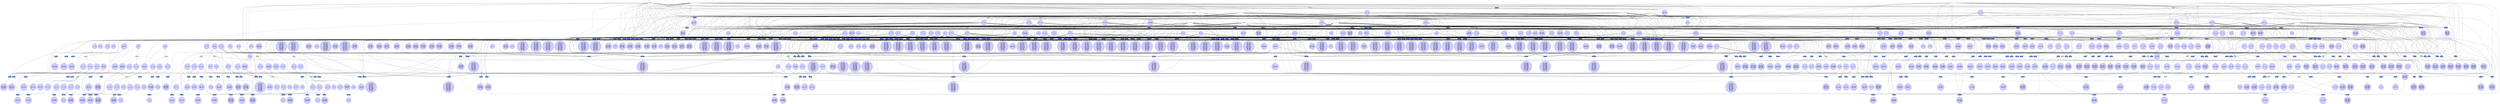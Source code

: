 digraph test {
  c1 -> e83;
  c1 -> e92;
  c1 -> e98;
  c1 -> e103;
  c1 -> e128;
  c1 -> e133;
  c1 -> e144;
  c1 -> e161;
  c1 -> e162;
  c1 -> e163;
  c1 -> e168;
  c1 -> e174;
  c1 -> e175;
  c1 -> e176;
  c1 -> e218;
  c1 -> e232;
  c1 -> e234;
  c1 -> e235;
  c1 -> e252;
  c1 -> e255;
  c1 -> e257;
  c1 -> e273;
  c1 -> e274;
  c1 -> e276;
  c1 -> e278;
  c1 -> e279;
  c1 -> e286;
  c1 -> e302;
  c1 -> e312;
  c1 -> e314;
  c1 -> e318;
  c1 -> e321;
  c1 -> e333;
  c1 -> e338;
  c1 -> e340;
  c1 -> e33;
  c1 -> e350;
  c1 -> e354;
  c1 -> e368;
  c1 -> e25;
  c1 -> e373;
  c1 -> e22;
  c1 -> e387;
  c1 -> e19;
  c1 -> e16;
  c1 -> e9;
  c1 -> e406;
  c1 -> e417;
  c3 -> e80;
  c3 -> e82;
  c3 -> e128;
  c3 -> e129;
  c3 -> e130;
  c3 -> e132;
  c3 -> e133;
  c3 -> e137;
  c3 -> e138;
  c3 -> e139;
  c3 -> e140;
  c3 -> e218;
  c3 -> e224;
  c3 -> e225;
  c3 -> e227;
  c3 -> e232;
  c3 -> e234;
  c3 -> e235;
  c3 -> e237;
  c3 -> e238;
  c3 -> e302;
  c3 -> e312;
  c3 -> e314;
  c3 -> e318;
  c3 -> e321;
  c3 -> e322;
  c3 -> e333;
  c3 -> e368;
  c3 -> e25;
  c3 -> e373;
  c3 -> e16;
  c3 -> e404;
  c3 -> e1;
  c5 -> e252;
  c5 -> e273;
  c5 -> e274;
  c5 -> e302;
  c5 -> e312;
  c5 -> e314;
  c5 -> e338;
  c5 -> e350;
  c5 -> e368;
  c5 -> e25;
  c5 -> e387;
  c5 -> e16;
  c5 -> e7;
  c5 -> e414;
  c5 -> e2;
  c8 -> e66;
  c8 -> e71;
  c8 -> e75;
  c8 -> e89;
  c8 -> e112;
  c8 -> e167;
  c8 -> e50;
  c8 -> e299;
  c8 -> e317;
  c8 -> e39;
  c8 -> e34;
  c8 -> e364;
  c8 -> e26;
  c8 -> e23;
  c8 -> e15;
  c8 -> e415;
  c10 -> e106;
  c10 -> e135;
  c10 -> e149;
  c10 -> e159;
  c10 -> e164;
  c10 -> e170;
  c10 -> e178;
  c10 -> e179;
  c10 -> e190;
  c10 -> e224;
  c10 -> e237;
  c10 -> e238;
  c10 -> e247;
  c10 -> e261;
  c10 -> e264;
  c10 -> e276;
  c10 -> e280;
  c10 -> e286;
  c10 -> e322;
  c10 -> e327;
  c10 -> e333;
  c10 -> e340;
  c10 -> e347;
  c10 -> e350;
  c10 -> e354;
  c10 -> e366;
  c10 -> e25;
  c10 -> e373;
  c10 -> e380;
  c10 -> e387;
  c10 -> e20;
  c10 -> e16;
  c10 -> e399;
  c10 -> e14;
  c10 -> e10;
  c10 -> e3;
  c10 -> e416;
  c11 -> e166;
  c11 -> e177;
  c11 -> e183;
  c11 -> e188;
  c11 -> e193;
  c11 -> e196;
  c11 -> e197;
  c11 -> e236;
  c11 -> e240;
  c11 -> e250;
  c11 -> e275;
  c11 -> e277;
  c11 -> e287;
  c11 -> e47;
  c11 -> e315;
  c11 -> e334;
  c11 -> e38;
  c11 -> e32;
  c11 -> e31;
  c11 -> e24;
  c11 -> e21;
  c11 -> e18;
  c11 -> e17;
  c11 -> e12;
  c11 -> e402;
  c11 -> e8;
  c11 -> e413;
  c12 -> e254;
  c12 -> e263;
  c12 -> e266;
  c12 -> e50;
  c12 -> e317;
  c12 -> e319;
  c12 -> e326;
  c12 -> e330;
  c12 -> e39;
  c12 -> e347;
  c12 -> e34;
  c12 -> e27;
  c12 -> e364;
  c12 -> e369;
  c12 -> e26;
  c12 -> e380;
  c12 -> e23;
  c12 -> e399;
  c12 -> e15;
  c12 -> e6;
  c12 -> e415;
  c13 -> e83;
  c13 -> e92;
  c13 -> e98;
  c13 -> e103;
  c13 -> e128;
  c13 -> e133;
  c13 -> e144;
  c13 -> e148;
  c13 -> e161;
  c13 -> e162;
  c13 -> e168;
  c13 -> e174;
  c13 -> e175;
  c13 -> e218;
  c13 -> e222;
  c13 -> e232;
  c13 -> e234;
  c13 -> e252;
  c13 -> e255;
  c13 -> e273;
  c13 -> e276;
  c13 -> e278;
  c13 -> e286;
  c13 -> e302;
  c13 -> e312;
  c13 -> e318;
  c13 -> e333;
  c13 -> e340;
  c13 -> e342;
  c13 -> e350;
  c13 -> e354;
  c13 -> e371;
  c13 -> e25;
  c13 -> e373;
  c13 -> e376;
  c13 -> e387;
  c13 -> e19;
  c13 -> e16;
  c13 -> e9;
  c13 -> e409;
  c13 -> e5;
  c13 -> e3;
  c13 -> e417;
  c14 -> e83;
  c14 -> e92;
  c14 -> e98;
  c14 -> e103;
  c14 -> e128;
  c14 -> e133;
  c14 -> e144;
  c14 -> e161;
  c14 -> e162;
  c14 -> e163;
  c14 -> e168;
  c14 -> e174;
  c14 -> e175;
  c14 -> e176;
  c14 -> e218;
  c14 -> e223;
  c14 -> e232;
  c14 -> e234;
  c14 -> e235;
  c14 -> e252;
  c14 -> e255;
  c14 -> e257;
  c14 -> e273;
  c14 -> e274;
  c14 -> e276;
  c14 -> e278;
  c14 -> e279;
  c14 -> e286;
  c14 -> e302;
  c14 -> e312;
  c14 -> e314;
  c14 -> e318;
  c14 -> e321;
  c14 -> e333;
  c14 -> e338;
  c14 -> e340;
  c14 -> e344;
  c14 -> e33;
  c14 -> e350;
  c14 -> e354;
  c14 -> e368;
  c14 -> e25;
  c14 -> e373;
  c14 -> e377;
  c14 -> e22;
  c14 -> e387;
  c14 -> e390;
  c14 -> e19;
  c14 -> e16;
  c14 -> e400;
  c14 -> e13;
  c14 -> e403;
  c14 -> e9;
  c14 -> e406;
  c14 -> e409;
  c14 -> e5;
  c14 -> e414;
  c14 -> e417;
  c15 -> e166;
  c15 -> e187;
  c15 -> e188;
  c15 -> e193;
  c15 -> e275;
  c15 -> e277;
  c15 -> e282;
  c15 -> e284;
  c15 -> e315;
  c15 -> e32;
  c15 -> e356;
  c15 -> e359;
  c15 -> e24;
  c15 -> e18;
  c15 -> e394;
  c15 -> e12;
  c15 -> e408;
  c15 -> e8;
  c15 -> e4;
  c15 -> e413;
  c15 -> e2;
  c16 -> e166;
  c16 -> e177;
  c16 -> e183;
  c16 -> e184;
  c16 -> e187;
  c16 -> e188;
  c16 -> e193;
  c16 -> e195;
  c16 -> e196;
  c16 -> e197;
  c16 -> e236;
  c16 -> e240;
  c16 -> e242;
  c16 -> e245;
  c16 -> e250;
  c16 -> e275;
  c16 -> e277;
  c16 -> e287;
  c16 -> e47;
  c16 -> e315;
  c16 -> e334;
  c16 -> e38;
  c16 -> e32;
  c16 -> e31;
  c16 -> e360;
  c16 -> e24;
  c16 -> e21;
  c16 -> e383;
  c16 -> e384;
  c16 -> e18;
  c16 -> e392;
  c16 -> e17;
  c16 -> e12;
  c16 -> e11;
  c16 -> e402;
  c16 -> e405;
  c16 -> e408;
  c16 -> e8;
  c16 -> e4;
  c16 -> e413;
  c16 -> e416;
  c17 -> e166;
  c17 -> e177;
  c17 -> e183;
  c17 -> e189;
  c17 -> e236;
  c17 -> e240;
  c17 -> e246;
  c17 -> e275;
  c17 -> e277;
  c17 -> e287;
  c17 -> e47;
  c17 -> e46;
  c17 -> e290;
  c17 -> e315;
  c17 -> e334;
  c17 -> e38;
  c17 -> e37;
  c17 -> e337;
  c17 -> e32;
  c17 -> e31;
  c17 -> e361;
  c17 -> e24;
  c17 -> e21;
  c17 -> e385;
  c17 -> e18;
  c17 -> e392;
  c17 -> e17;
  c17 -> e12;
  c17 -> e11;
  c17 -> e402;
  c17 -> e406;
  c17 -> e408;
  c17 -> e8;
  c17 -> e4;
  c17 -> e413;
  c17 -> e417;
  c18 -> e80;
  c18 -> e82;
  c18 -> e128;
  c18 -> e129;
  c18 -> e130;
  c18 -> e132;
  c18 -> e133;
  c18 -> e136;
  c18 -> e137;
  c18 -> e138;
  c18 -> e139;
  c18 -> e140;
  c18 -> e218;
  c18 -> e224;
  c18 -> e225;
  c18 -> e227;
  c18 -> e232;
  c18 -> e234;
  c18 -> e235;
  c18 -> e237;
  c18 -> e238;
  c18 -> e302;
  c18 -> e312;
  c18 -> e314;
  c18 -> e318;
  c18 -> e321;
  c18 -> e322;
  c18 -> e333;
  c18 -> e368;
  c18 -> e25;
  c18 -> e373;
  c18 -> e16;
  c18 -> e402;
  c18 -> e404;
  c18 -> e410;
  c18 -> e413;
  c18 -> e1;
  c19 -> e252;
  c19 -> e273;
  c19 -> e274;
  c19 -> e302;
  c19 -> e312;
  c19 -> e314;
  c19 -> e338;
  c19 -> e350;
  c19 -> e368;
  c19 -> e25;
  c19 -> e387;
  c19 -> e16;
  c19 -> e7;
  c19 -> e411;
  c19 -> e414;
  c19 -> e2;
  c20 -> e106;
  c20 -> e135;
  c20 -> e149;
  c20 -> e159;
  c20 -> e164;
  c20 -> e170;
  c20 -> e178;
  c20 -> e179;
  c20 -> e190;
  c20 -> e224;
  c20 -> e237;
  c20 -> e238;
  c20 -> e247;
  c20 -> e261;
  c20 -> e264;
  c20 -> e276;
  c20 -> e280;
  c20 -> e286;
  c20 -> e322;
  c20 -> e327;
  c20 -> e333;
  c20 -> e340;
  c20 -> e347;
  c20 -> e350;
  c20 -> e354;
  c20 -> e366;
  c20 -> e25;
  c20 -> e373;
  c20 -> e380;
  c20 -> e387;
  c20 -> e20;
  c20 -> e16;
  c20 -> e399;
  c20 -> e14;
  c20 -> e10;
  c20 -> e412;
  c20 -> e3;
  c20 -> e416;
  c21 -> e83;
  c21 -> e92;
  c21 -> e98;
  c21 -> e103;
  c21 -> e112;
  c21 -> e128;
  c21 -> e133;
  c21 -> e144;
  c21 -> e161;
  c21 -> e162;
  c21 -> e163;
  c21 -> e167;
  c21 -> e168;
  c21 -> e174;
  c21 -> e175;
  c21 -> e176;
  c21 -> e218;
  c21 -> e232;
  c21 -> e234;
  c21 -> e235;
  c21 -> e252;
  c21 -> e255;
  c21 -> e257;
  c21 -> e273;
  c21 -> e274;
  c21 -> e276;
  c21 -> e278;
  c21 -> e279;
  c21 -> e286;
  c21 -> e302;
  c21 -> e312;
  c21 -> e314;
  c21 -> e318;
  c21 -> e321;
  c21 -> e333;
  c21 -> e338;
  c21 -> e340;
  c21 -> e33;
  c21 -> e350;
  c21 -> e354;
  c21 -> e368;
  c21 -> e25;
  c21 -> e373;
  c21 -> e22;
  c21 -> e387;
  c21 -> e19;
  c21 -> e16;
  c21 -> e400;
  c21 -> e13;
  c21 -> e9;
  c21 -> e406;
  c21 -> e409;
  c21 -> e5;
  c21 -> e415;
  c21 -> e417;
  c22 -> e50;
  c22 -> e296;
  c22 -> e299;
  c22 -> e317;
  c22 -> e39;
  c22 -> e34;
  c22 -> e364;
  c22 -> e26;
  c22 -> e23;
  c22 -> e15;
  c22 -> e402;
  c22 -> e6;
  c22 -> e413;
  c22 -> e415;
  c23 -> e236;
  c23 -> e240;
  c23 -> e245;
  c23 -> e250;
  c23 -> e315;
  c23 -> e334;
  c23 -> e38;
  c23 -> e24;
  c23 -> e21;
  c23 -> e12;
  c23 -> e11;
  c23 -> e402;
  c23 -> e4;
  c23 -> e413;
  c23 -> e1;
  e1 -> c24;
  c24 -> e166;
  c24 -> e177;
  c24 -> e183;
  c24 -> e187;
  c24 -> e188;
  c24 -> e193;
  c24 -> e195;
  c24 -> e196;
  c24 -> e197;
  c24 -> e275;
  c24 -> e277;
  c24 -> e287;
  c24 -> e47;
  c24 -> e32;
  c24 -> e31;
  c24 -> e18;
  c24 -> e392;
  c24 -> e17;
  c24 -> e396;
  c24 -> e408;
  c24 -> e8;
  e1 -> c25;
  c25 -> e68;
  c25 -> e76;
  c25 -> e98;
  c25 -> e99;
  c25 -> e100;
  c25 -> e101;
  c25 -> e102;
  c25 -> e103;
  c25 -> e107;
  c25 -> e108;
  c25 -> e109;
  c25 -> e110;
  c25 -> e168;
  c25 -> e169;
  c25 -> e170;
  c25 -> e171;
  c25 -> e172;
  c25 -> e174;
  c25 -> e175;
  c25 -> e176;
  c25 -> e178;
  c25 -> e179;
  c25 -> e252;
  c25 -> e273;
  c25 -> e274;
  c25 -> e278;
  c25 -> e279;
  c25 -> e280;
  c25 -> e281;
  c25 -> e283;
  c25 -> e286;
  c25 -> e338;
  c25 -> e350;
  c25 -> e353;
  c25 -> e354;
  c25 -> e355;
  c25 -> e357;
  c25 -> e358;
  c25 -> e386;
  c25 -> e387;
  c25 -> e393;
  c25 -> e395;
  c25 -> e407;
  c25 -> e7;
  e1 -> c26;
  c26 -> e67;
  c26 -> e76;
  c26 -> e92;
  c26 -> e93;
  c26 -> e94;
  c26 -> e95;
  c26 -> e103;
  c26 -> e107;
  c26 -> e108;
  c26 -> e109;
  c26 -> e110;
  c26 -> e161;
  c26 -> e162;
  c26 -> e163;
  c26 -> e164;
  c26 -> e174;
  c26 -> e175;
  c26 -> e176;
  c26 -> e178;
  c26 -> e179;
  c26 -> e182;
  c26 -> e188;
  c26 -> e196;
  c26 -> e272;
  c26 -> e273;
  c26 -> e274;
  c26 -> e276;
  c26 -> e286;
  c26 -> e289;
  c26 -> e350;
  c26 -> e352;
  c26 -> e389;
  c26 -> e391;
  c26 -> e17;
  c26 -> e395;
  c26 -> e396;
  c26 -> e407;
  c26 -> e8;
  e1 -> c27;
  c27 -> e63;
  c27 -> e67;
  c27 -> e68;
  c27 -> e76;
  c27 -> e83;
  c27 -> e84;
  c27 -> e85;
  c27 -> e86;
  c27 -> e92;
  c27 -> e93;
  c27 -> e94;
  c27 -> e95;
  c27 -> e98;
  c27 -> e99;
  c27 -> e100;
  c27 -> e101;
  c27 -> e103;
  c27 -> e107;
  c27 -> e108;
  c27 -> e109;
  c27 -> e110;
  c27 -> e144;
  c27 -> e149;
  c27 -> e150;
  c27 -> e155;
  c27 -> e161;
  c27 -> e162;
  c27 -> e163;
  c27 -> e164;
  c27 -> e168;
  c27 -> e170;
  c27 -> e171;
  c27 -> e172;
  c27 -> e174;
  c27 -> e175;
  c27 -> e176;
  c27 -> e178;
  c27 -> e179;
  c27 -> e252;
  c27 -> e255;
  c27 -> e257;
  c27 -> e261;
  c27 -> e273;
  c27 -> e274;
  c27 -> e276;
  c27 -> e278;
  c27 -> e279;
  c27 -> e280;
  c27 -> e286;
  c27 -> e338;
  c27 -> e340;
  c27 -> e345;
  c27 -> e350;
  c27 -> e354;
  c27 -> e357;
  c27 -> e387;
  c27 -> e391;
  c27 -> e395;
  c27 -> e396;
  e417 -> c28;
  e416 -> c34;
  e2 -> c37;
  c37 -> e141;
  c37 -> e177;
  c37 -> e183;
  c37 -> e195;
  c37 -> e196;
  c37 -> e197;
  c37 -> e236;
  c37 -> e240;
  c37 -> e241;
  c37 -> e245;
  c37 -> e250;
  c37 -> e287;
  c37 -> e47;
  c37 -> e334;
  c37 -> e38;
  c37 -> e335;
  c37 -> e336;
  c37 -> e31;
  c37 -> e21;
  c37 -> e381;
  c37 -> e382;
  c37 -> e392;
  c37 -> e17;
  c37 -> e11;
  c37 -> e402;
  e2 -> c38;
  c38 -> e98;
  c38 -> e103;
  c38 -> e128;
  c38 -> e133;
  c38 -> e168;
  c38 -> e169;
  c38 -> e174;
  c38 -> e175;
  c38 -> e176;
  c38 -> e218;
  c38 -> e219;
  c38 -> e223;
  c38 -> e232;
  c38 -> e234;
  c38 -> e235;
  c38 -> e241;
  c38 -> e278;
  c38 -> e279;
  c38 -> e286;
  c38 -> e318;
  c38 -> e321;
  c38 -> e333;
  c38 -> e354;
  c38 -> e355;
  c38 -> e373;
  c38 -> e374;
  c38 -> e377;
  c38 -> e22;
  c38 -> e381;
  c38 -> e393;
  c38 -> e401;
  c38 -> e403;
  c38 -> e9;
  e2 -> c39;
  c39 -> e100;
  c39 -> e101;
  c39 -> e109;
  c39 -> e110;
  c39 -> e130;
  c39 -> e132;
  c39 -> e139;
  c39 -> e140;
  c39 -> e168;
  c39 -> e170;
  c39 -> e172;
  c39 -> e175;
  c39 -> e176;
  c39 -> e178;
  c39 -> e179;
  c39 -> e218;
  c39 -> e224;
  c39 -> e227;
  c39 -> e234;
  c39 -> e235;
  c39 -> e237;
  c39 -> e238;
  c39 -> e248;
  c39 -> e279;
  c39 -> e280;
  c39 -> e283;
  c39 -> e286;
  c39 -> e40;
  c39 -> e321;
  c39 -> e322;
  c39 -> e329;
  c39 -> e333;
  c39 -> e336;
  c39 -> e354;
  c39 -> e358;
  c39 -> e373;
  c39 -> e375;
  c39 -> e379;
  c39 -> e382;
  c39 -> e393;
  c39 -> e401;
  c39 -> e10;
  c39 -> e403;
  e2 -> c40;
  c40 -> e68;
  c40 -> e76;
  c40 -> e80;
  c40 -> e82;
  c40 -> e98;
  c40 -> e99;
  c40 -> e100;
  c40 -> e101;
  c40 -> e102;
  c40 -> e103;
  c40 -> e107;
  c40 -> e108;
  c40 -> e109;
  c40 -> e110;
  c40 -> e128;
  c40 -> e129;
  c40 -> e130;
  c40 -> e131;
  c40 -> e132;
  c40 -> e133;
  c40 -> e137;
  c40 -> e138;
  c40 -> e139;
  c40 -> e140;
  c40 -> e141;
  c40 -> e143;
  c40 -> e168;
  c40 -> e169;
  c40 -> e170;
  c40 -> e171;
  c40 -> e172;
  c40 -> e174;
  c40 -> e175;
  c40 -> e176;
  c40 -> e178;
  c40 -> e179;
  c40 -> e218;
  c40 -> e219;
  c40 -> e223;
  c40 -> e224;
  c40 -> e225;
  c40 -> e227;
  c40 -> e232;
  c40 -> e234;
  c40 -> e235;
  c40 -> e237;
  c40 -> e238;
  c40 -> e241;
  c40 -> e248;
  c40 -> e278;
  c40 -> e279;
  c40 -> e280;
  c40 -> e281;
  c40 -> e283;
  c40 -> e286;
  c40 -> e318;
  c40 -> e321;
  c40 -> e322;
  c40 -> e325;
  c40 -> e329;
  c40 -> e333;
  c40 -> e335;
  c40 -> e336;
  c40 -> e354;
  c40 -> e355;
  c40 -> e357;
  c40 -> e358;
  c40 -> e373;
  c40 -> e374;
  c40 -> e377;
  c40 -> e379;
  c40 -> e381;
  c40 -> e382;
  c40 -> e393;
  c40 -> e395;
  c40 -> e401;
  c40 -> e403;
  c40 -> e404;
  e2 -> c41;
  c41 -> e68;
  c41 -> e76;
  c41 -> e80;
  c41 -> e82;
  c41 -> e98;
  c41 -> e99;
  c41 -> e100;
  c41 -> e101;
  c41 -> e102;
  c41 -> e103;
  c41 -> e107;
  c41 -> e108;
  c41 -> e109;
  c41 -> e110;
  c41 -> e128;
  c41 -> e129;
  c41 -> e130;
  c41 -> e132;
  c41 -> e133;
  c41 -> e137;
  c41 -> e138;
  c41 -> e139;
  c41 -> e140;
  c41 -> e141;
  c41 -> e143;
  c41 -> e168;
  c41 -> e169;
  c41 -> e170;
  c41 -> e171;
  c41 -> e172;
  c41 -> e174;
  c41 -> e175;
  c41 -> e176;
  c41 -> e178;
  c41 -> e179;
  c41 -> e218;
  c41 -> e223;
  c41 -> e224;
  c41 -> e225;
  c41 -> e227;
  c41 -> e232;
  c41 -> e234;
  c41 -> e235;
  c41 -> e237;
  c41 -> e238;
  c41 -> e241;
  c41 -> e248;
  c41 -> e278;
  c41 -> e279;
  c41 -> e280;
  c41 -> e281;
  c41 -> e283;
  c41 -> e286;
  c41 -> e318;
  c41 -> e321;
  c41 -> e322;
  c41 -> e333;
  c41 -> e335;
  c41 -> e336;
  c41 -> e354;
  c41 -> e355;
  c41 -> e358;
  c41 -> e373;
  c41 -> e377;
  c41 -> e381;
  c41 -> e382;
  c41 -> e393;
  c41 -> e403;
  e415 -> c42;
  e414 -> c47;
  e3 -> c52;
  c52 -> e163;
  c52 -> e176;
  c52 -> e235;
  c52 -> e257;
  c52 -> e274;
  c52 -> e279;
  c52 -> e314;
  c52 -> e321;
  c52 -> e338;
  c52 -> e33;
  c52 -> e368;
  c52 -> e22;
  c52 -> e400;
  c52 -> e13;
  c52 -> e406;
  e3 -> c53;
  c53 -> e86;
  c53 -> e95;
  c53 -> e101;
  c53 -> e110;
  c53 -> e132;
  c53 -> e140;
  c53 -> e155;
  c53 -> e156;
  c53 -> e163;
  c53 -> e172;
  c53 -> e176;
  c53 -> e227;
  c53 -> e230;
  c53 -> e235;
  c53 -> e257;
  c53 -> e266;
  c53 -> e274;
  c53 -> e279;
  c53 -> e306;
  c53 -> e314;
  c53 -> e321;
  c53 -> e330;
  c53 -> e338;
  c53 -> e341;
  c53 -> e368;
  c53 -> e369;
  c53 -> e370;
  c53 -> e375;
  c53 -> e405;
  e413 -> c55;
  e4 -> c62;
  c62 -> e302;
  c62 -> e368;
  c62 -> e16;
  e5 -> c63;
  c63 -> e71;
  c63 -> e89;
  c63 -> e398;
  c63 -> e15;
  e5 -> c64;
  c64 -> e60;
  c64 -> e64;
  c64 -> e70;
  c64 -> e88;
  c64 -> e159;
  c64 -> e254;
  c64 -> e319;
  c64 -> e362;
  c64 -> e398;
  c64 -> e399;
  e412 -> c65;
  e6 -> c66;
  c66 -> e145;
  c66 -> e288;
  c66 -> e351;
  c66 -> e31;
  c66 -> e365;
  c66 -> e21;
  c66 -> e18;
  c66 -> e397;
  c66 -> e12;
  e6 -> c67;
  c67 -> e52;
  c67 -> e285;
  c67 -> e301;
  c67 -> e313;
  c67 -> e320;
  c67 -> e332;
  c67 -> e349;
  c67 -> e370;
  c67 -> e372;
  c67 -> e397;
  c67 -> e14;
  e411 -> c68;
  e410 -> c71;
  e409 -> c73;
  e7 -> c75;
  c75 -> e63;
  c75 -> e67;
  c75 -> e83;
  c75 -> e84;
  c75 -> e85;
  c75 -> e86;
  c75 -> e92;
  c75 -> e93;
  c75 -> e94;
  c75 -> e95;
  c75 -> e144;
  c75 -> e149;
  c75 -> e150;
  c75 -> e155;
  c75 -> e161;
  c75 -> e162;
  c75 -> e163;
  c75 -> e164;
  c75 -> e255;
  c75 -> e257;
  c75 -> e261;
  c75 -> e267;
  c75 -> e268;
  c75 -> e276;
  c75 -> e339;
  c75 -> e340;
  c75 -> e343;
  c75 -> e345;
  c75 -> e348;
  c75 -> e389;
  c75 -> e391;
  c75 -> e396;
  e7 -> c76;
  c76 -> e83;
  c76 -> e92;
  c76 -> e144;
  c76 -> e161;
  c76 -> e162;
  c76 -> e163;
  c76 -> e255;
  c76 -> e257;
  c76 -> e276;
  c76 -> e340;
  c76 -> e36;
  c76 -> e343;
  c76 -> e344;
  c76 -> e33;
  c76 -> e356;
  c76 -> e388;
  c76 -> e390;
  c76 -> e19;
  c76 -> e394;
  e7 -> c77;
  c77 -> e85;
  c77 -> e86;
  c77 -> e94;
  c77 -> e95;
  c77 -> e144;
  c77 -> e149;
  c77 -> e155;
  c77 -> e162;
  c77 -> e163;
  c77 -> e164;
  c77 -> e191;
  c77 -> e256;
  c77 -> e257;
  c77 -> e261;
  c77 -> e51;
  c77 -> e268;
  c77 -> e276;
  c77 -> e284;
  c77 -> e340;
  c77 -> e341;
  c77 -> e35;
  c77 -> e348;
  c77 -> e359;
  c77 -> e388;
  c77 -> e20;
  c77 -> e390;
  c77 -> e394;
  e7 -> c78;
  c78 -> e63;
  c78 -> e67;
  c78 -> e83;
  c78 -> e84;
  c78 -> e85;
  c78 -> e86;
  c78 -> e92;
  c78 -> e93;
  c78 -> e94;
  c78 -> e95;
  c78 -> e114;
  c78 -> e144;
  c78 -> e149;
  c78 -> e150;
  c78 -> e155;
  c78 -> e161;
  c78 -> e162;
  c78 -> e163;
  c78 -> e164;
  c78 -> e191;
  c78 -> e255;
  c78 -> e257;
  c78 -> e261;
  c78 -> e262;
  c78 -> e51;
  c78 -> e267;
  c78 -> e268;
  c78 -> e276;
  c78 -> e282;
  c78 -> e284;
  c78 -> e340;
  c78 -> e36;
  c78 -> e343;
  c78 -> e344;
  c78 -> e345;
  c78 -> e35;
  c78 -> e348;
  c78 -> e356;
  c78 -> e359;
  c78 -> e388;
  c78 -> e390;
  c78 -> e391;
  c78 -> e394;
  e7 -> c79;
  c79 -> e63;
  c79 -> e67;
  c79 -> e83;
  c79 -> e84;
  c79 -> e85;
  c79 -> e86;
  c79 -> e92;
  c79 -> e93;
  c79 -> e94;
  c79 -> e95;
  c79 -> e114;
  c79 -> e144;
  c79 -> e149;
  c79 -> e150;
  c79 -> e155;
  c79 -> e161;
  c79 -> e162;
  c79 -> e163;
  c79 -> e164;
  c79 -> e191;
  c79 -> e255;
  c79 -> e257;
  c79 -> e261;
  c79 -> e267;
  c79 -> e268;
  c79 -> e276;
  c79 -> e282;
  c79 -> e284;
  c79 -> e340;
  c79 -> e343;
  c79 -> e344;
  c79 -> e348;
  c79 -> e356;
  c79 -> e359;
  c79 -> e390;
  c79 -> e394;
  e8 -> c80;
  c80 -> e63;
  c80 -> e83;
  c80 -> e84;
  c80 -> e85;
  c80 -> e86;
  c80 -> e144;
  c80 -> e149;
  c80 -> e150;
  c80 -> e155;
  c80 -> e252;
  c80 -> e255;
  c80 -> e257;
  c80 -> e261;
  c80 -> e338;
  c80 -> e339;
  c80 -> e340;
  c80 -> e345;
  c80 -> e386;
  c80 -> e387;
  e8 -> c81;
  c81 -> e63;
  c81 -> e83;
  c81 -> e84;
  c81 -> e85;
  c81 -> e86;
  c81 -> e96;
  c81 -> e144;
  c81 -> e149;
  c81 -> e150;
  c81 -> e155;
  c81 -> e160;
  c81 -> e165;
  c81 -> e252;
  c81 -> e255;
  c81 -> e257;
  c81 -> e261;
  c81 -> e271;
  c81 -> e338;
  c81 -> e340;
  c81 -> e351;
  c81 -> e387;
  e8 -> c82;
  c82 -> e96;
  c82 -> e160;
  c82 -> e165;
  c82 -> e271;
  c82 -> e351;
  e408 -> c86;
  e407 -> c87;
  e406 -> c88;
  e405 -> c94;
  e9 -> c97;
  c97 -> e68;
  c97 -> e76;
  c97 -> e80;
  c97 -> e82;
  c97 -> e99;
  c97 -> e100;
  c97 -> e102;
  c97 -> e107;
  c97 -> e108;
  c97 -> e109;
  c97 -> e129;
  c97 -> e130;
  c97 -> e131;
  c97 -> e137;
  c97 -> e138;
  c97 -> e139;
  c97 -> e141;
  c97 -> e143;
  c97 -> e170;
  c97 -> e171;
  c97 -> e178;
  c97 -> e179;
  c97 -> e224;
  c97 -> e225;
  c97 -> e237;
  c97 -> e238;
  c97 -> e248;
  c97 -> e249;
  c97 -> e280;
  c97 -> e281;
  c97 -> e322;
  c97 -> e325;
  c97 -> e331;
  c97 -> e335;
  c97 -> e358;
  c97 -> e379;
  c97 -> e382;
  e9 -> c98;
  c98 -> e68;
  c98 -> e75;
  c98 -> e76;
  c98 -> e80;
  c98 -> e82;
  c98 -> e100;
  c98 -> e107;
  c98 -> e109;
  c98 -> e130;
  c98 -> e137;
  c98 -> e139;
  c98 -> e171;
  c98 -> e178;
  c98 -> e225;
  c98 -> e237;
  c98 -> e280;
  c98 -> e322;
  c98 -> e378;
  c98 -> e23;
  c98 -> e385;
  e9 -> c99;
  c99 -> e62;
  c99 -> e68;
  c99 -> e73;
  c99 -> e74;
  c99 -> e76;
  c99 -> e80;
  c99 -> e81;
  c99 -> e82;
  c99 -> e99;
  c99 -> e100;
  c99 -> e106;
  c99 -> e107;
  c99 -> e108;
  c99 -> e109;
  c99 -> e129;
  c99 -> e130;
  c99 -> e135;
  c99 -> e137;
  c99 -> e138;
  c99 -> e139;
  c99 -> e170;
  c99 -> e171;
  c99 -> e178;
  c99 -> e179;
  c99 -> e224;
  c99 -> e225;
  c99 -> e237;
  c99 -> e238;
  c99 -> e280;
  c99 -> e322;
  c99 -> e323;
  c99 -> e326;
  c99 -> e331;
  c99 -> e37;
  c99 -> e378;
  c99 -> e380;
  c99 -> e385;
  e9 -> c100;
  c100 -> e68;
  c100 -> e76;
  c100 -> e80;
  c100 -> e82;
  c100 -> e99;
  c100 -> e100;
  c100 -> e107;
  c100 -> e108;
  c100 -> e109;
  c100 -> e129;
  c100 -> e130;
  c100 -> e137;
  c100 -> e138;
  c100 -> e139;
  c100 -> e170;
  c100 -> e171;
  c100 -> e178;
  c100 -> e179;
  c100 -> e224;
  c100 -> e225;
  c100 -> e237;
  c100 -> e238;
  c100 -> e280;
  c100 -> e322;
  c100 -> e331;
  c100 -> e37;
  c100 -> e385;
  e404 -> c103;
  e403 -> c107;
  e10 -> c112;
  c112 -> e99;
  c112 -> e107;
  c112 -> e108;
  c112 -> e129;
  c112 -> e137;
  c112 -> e138;
  c112 -> e143;
  c112 -> e171;
  c112 -> e174;
  c112 -> e225;
  c112 -> e232;
  c112 -> e278;
  c112 -> e281;
  c112 -> e318;
  c112 -> e325;
  c112 -> e335;
  c112 -> e355;
  c112 -> e374;
  c112 -> e377;
  c112 -> e381;
  e10 -> c113;
  c113 -> e73;
  c113 -> e81;
  c113 -> e99;
  c113 -> e107;
  c113 -> e108;
  c113 -> e129;
  c113 -> e137;
  c113 -> e138;
  c113 -> e142;
  c113 -> e171;
  c113 -> e174;
  c113 -> e220;
  c113 -> e225;
  c113 -> e226;
  c113 -> e232;
  c113 -> e278;
  c113 -> e318;
  c113 -> e319;
  c113 -> e320;
  c113 -> e326;
  c113 -> e376;
  c113 -> e384;
  e402 -> c115;
  e11 -> c122;
  c122 -> e80;
  c122 -> e128;
  c122 -> e129;
  c122 -> e130;
  c122 -> e132;
  c122 -> e218;
  c122 -> e224;
  c122 -> e225;
  c122 -> e227;
  c122 -> e318;
  c122 -> e321;
  c122 -> e322;
  c122 -> e373;
  e401 -> c123;
  e12 -> c124;
  c124 -> e311;
  c124 -> e316;
  c124 -> e372;
  e12 -> c125;
  c125 -> e312;
  c125 -> e314;
  c125 -> e25;
  e12 -> c126;
  c126 -> e213;
  c126 -> e316;
  e13 -> c130;
  c130 -> e367;
  c130 -> e26;
  e13 -> c131;
  c131 -> e304;
  c131 -> e367;
  c131 -> e369;
  e400 -> c132;
  e14 -> c134;
  c134 -> e57;
  c134 -> e221;
  c134 -> e233;
  c134 -> e48;
  c134 -> e311;
  c134 -> e365;
  e14 -> c135;
  c135 -> e65;
  c135 -> e70;
  c135 -> e72;
  c135 -> e74;
  c135 -> e85;
  c135 -> e88;
  c135 -> e90;
  c135 -> e94;
  c135 -> e100;
  c135 -> e109;
  c135 -> e130;
  c135 -> e139;
  c135 -> e144;
  c135 -> e162;
  c135 -> e168;
  c135 -> e175;
  c135 -> e218;
  c135 -> e234;
  c135 -> e252;
  c135 -> e256;
  c135 -> e273;
  c135 -> e302;
  c135 -> e312;
  c135 -> e40;
  c135 -> e371;
  c135 -> e383;
  e15 -> c137;
  c137 -> e270;
  c137 -> e310;
  c137 -> e362;
  e15 -> c138;
  c138 -> e173;
  c138 -> e271;
  c138 -> e287;
  c138 -> e334;
  c138 -> e32;
  c138 -> e363;
  c138 -> e24;
  e15 -> c139;
  c139 -> e146;
  c139 -> e220;
  c139 -> e49;
  c139 -> e270;
  c139 -> e309;
  c139 -> e310;
  c139 -> e363;
  c139 -> e366;
  e15 -> c140;
  c140 -> e270;
  c140 -> e310;
  e399 -> c142;
  e16 -> c146;
  c146 -> e298;
  e16 -> c147;
  c147 -> e298;
  c147 -> e45;
  c147 -> e44;
  c147 -> e28;
  e16 -> c148;
  c148 -> e206;
  c148 -> e298;
  c148 -> e307;
  c148 -> e29;
  e16 -> c149;
  c149 -> e118;
  c149 -> e207;
  c149 -> e208;
  c149 -> e295;
  c149 -> e298;
  c149 -> e299;
  c149 -> e308;
  c149 -> e30;
  c149 -> e364;
  e16 -> c150;
  c150 -> e208;
  c150 -> e308;
  c150 -> e30;
  c150 -> e27;
  e16 -> c151;
  c151 -> e201;
  c151 -> e205;
  c151 -> e300;
  c151 -> e301;
  c151 -> e303;
  c151 -> e27;
  e16 -> c153;
  c153 -> e298;
  c153 -> e45;
  c153 -> e44;
  e16 -> c156;
  c156 -> e206;
  c156 -> e298;
  c156 -> e307;
  e16 -> c158;
  c158 -> e118;
  c158 -> e207;
  c158 -> e208;
  c158 -> e298;
  c158 -> e308;
  e398 -> c161;
  e397 -> c164;
  e396 -> c166;
  e395 -> c170;
  e394 -> c174;
  e393 -> c179;
  e17 -> c184;
  c184 -> e68;
  c184 -> e98;
  c184 -> e99;
  c184 -> e100;
  c184 -> e101;
  c184 -> e168;
  c184 -> e170;
  c184 -> e171;
  c184 -> e172;
  c184 -> e278;
  c184 -> e279;
  c184 -> e280;
  c184 -> e353;
  c184 -> e354;
  c184 -> e357;
  e17 -> c185;
  c185 -> e68;
  c185 -> e98;
  c185 -> e99;
  c185 -> e100;
  c185 -> e101;
  c185 -> e104;
  c185 -> e111;
  c185 -> e168;
  c185 -> e170;
  c185 -> e171;
  c185 -> e172;
  c185 -> e173;
  c185 -> e181;
  c185 -> e278;
  c185 -> e279;
  c185 -> e280;
  c185 -> e288;
  c185 -> e354;
  e17 -> c186;
  c186 -> e104;
  c186 -> e111;
  c186 -> e173;
  c186 -> e181;
  c186 -> e288;
  e392 -> c190;
  e18 -> c191;
  c191 -> e91;
  c191 -> e48;
  c191 -> e349;
  e18 -> c192;
  c192 -> e67;
  c192 -> e92;
  c192 -> e93;
  c192 -> e94;
  c192 -> e95;
  c192 -> e97;
  c192 -> e161;
  c192 -> e162;
  c192 -> e163;
  c192 -> e164;
  c192 -> e273;
  c192 -> e274;
  c192 -> e276;
  c192 -> e350;
  c192 -> e352;
  e18 -> c193;
  c193 -> e97;
  c193 -> e352;
  e19 -> c197;
  c197 -> e63;
  c197 -> e67;
  c197 -> e84;
  c197 -> e85;
  c197 -> e93;
  c197 -> e94;
  c197 -> e114;
  c197 -> e149;
  c197 -> e150;
  c197 -> e164;
  c197 -> e191;
  c197 -> e192;
  c197 -> e261;
  c197 -> e262;
  c197 -> e267;
  c197 -> e269;
  c197 -> e282;
  c197 -> e35;
  c197 -> e348;
  c197 -> e359;
  e19 -> c198;
  c198 -> e63;
  c198 -> e66;
  c198 -> e67;
  c198 -> e85;
  c198 -> e93;
  c198 -> e94;
  c198 -> e150;
  c198 -> e164;
  c198 -> e261;
  c198 -> e346;
  c198 -> e34;
  c198 -> e361;
  e19 -> c199;
  c199 -> e63;
  c199 -> e65;
  c199 -> e67;
  c199 -> e84;
  c199 -> e85;
  c199 -> e93;
  c199 -> e94;
  c199 -> e149;
  c199 -> e150;
  c199 -> e164;
  c199 -> e259;
  c199 -> e261;
  c199 -> e263;
  c199 -> e269;
  c199 -> e46;
  c199 -> e346;
  c199 -> e347;
  c199 -> e361;
  e19 -> c200;
  c200 -> e63;
  c200 -> e67;
  c200 -> e84;
  c200 -> e85;
  c200 -> e93;
  c200 -> e94;
  c200 -> e149;
  c200 -> e150;
  c200 -> e164;
  c200 -> e261;
  c200 -> e269;
  c200 -> e46;
  c200 -> e361;
  e391 -> c203;
  e390 -> c207;
  e20 -> c212;
  c212 -> e63;
  c212 -> e67;
  c212 -> e83;
  c212 -> e84;
  c212 -> e92;
  c212 -> e93;
  c212 -> e114;
  c212 -> e147;
  c212 -> e150;
  c212 -> e161;
  c212 -> e255;
  c212 -> e262;
  c212 -> e267;
  c212 -> e282;
  c212 -> e36;
  c212 -> e343;
  c212 -> e344;
  c212 -> e356;
  e20 -> c213;
  c213 -> e64;
  c213 -> e84;
  c213 -> e93;
  c213 -> e113;
  c213 -> e146;
  c213 -> e150;
  c213 -> e151;
  c213 -> e161;
  c213 -> e254;
  c213 -> e255;
  c213 -> e52;
  c213 -> e263;
  c213 -> e342;
  c213 -> e360;
  e389 -> c215;
  e388 -> c216;
  e387 -> c217;
  e386 -> c232;
  e385 -> c233;
  e384 -> c239;
  e383 -> c242;
  e382 -> c245;
  e381 -> c250;
  e21 -> c255;
  c255 -> e233;
  c255 -> e332;
  e21 -> c256;
  c256 -> e82;
  c256 -> e133;
  c256 -> e137;
  c256 -> e139;
  c256 -> e140;
  c256 -> e232;
  c256 -> e234;
  c256 -> e235;
  c256 -> e237;
  c256 -> e333;
  e21 -> c257;
  e22 -> c261;
  c261 -> e101;
  c261 -> e110;
  c261 -> e132;
  c261 -> e140;
  c261 -> e172;
  c261 -> e227;
  c261 -> e231;
  c261 -> e283;
  c261 -> e329;
  c261 -> e336;
  e22 -> c262;
  c262 -> e110;
  c262 -> e140;
  c262 -> e172;
  c262 -> e227;
  c262 -> e328;
  c262 -> e39;
  c262 -> e337;
  e22 -> c263;
  c263 -> e101;
  c263 -> e110;
  c263 -> e132;
  c263 -> e140;
  c263 -> e172;
  c263 -> e227;
  c263 -> e228;
  c263 -> e231;
  c263 -> e246;
  c263 -> e328;
  c263 -> e330;
  c263 -> e337;
  e22 -> c264;
  c264 -> e101;
  c264 -> e110;
  c264 -> e132;
  c264 -> e140;
  c264 -> e172;
  c264 -> e227;
  c264 -> e231;
  c264 -> e246;
  c264 -> e337;
  e23 -> c267;
  c267 -> e99;
  c267 -> e108;
  c267 -> e129;
  c267 -> e138;
  c267 -> e170;
  c267 -> e179;
  c267 -> e180;
  c267 -> e224;
  c267 -> e238;
  c267 -> e239;
  c267 -> e323;
  c267 -> e331;
  c267 -> e37;
  e23 -> c268;
  c268 -> e181;
  c268 -> e197;
  c268 -> e250;
  c268 -> e251;
  c268 -> e47;
  c268 -> e324;
  c268 -> e38;
  e23 -> c269;
  c269 -> e56;
  c269 -> e180;
  c269 -> e226;
  c269 -> e53;
  c269 -> e239;
  c269 -> e251;
  c269 -> e324;
  c269 -> e327;
  e23 -> c270;
  c270 -> e180;
  c270 -> e239;
  c270 -> e251;
  e380 -> c272;
  e379 -> c276;
  e378 -> c277;
  e377 -> c280;
  e376 -> c285;
  e375 -> c288;
  e374 -> c291;
  e373 -> c292;
  e24 -> c307;
  c307 -> e309;
  c307 -> e310;
  e24 -> c308;
  e25 -> c313;
  c313 -> e213;
  c313 -> e316;
  e25 -> c314;
  c314 -> e55;
  c314 -> e54;
  c314 -> e41;
  e25 -> c315;
  c315 -> e126;
  c315 -> e216;
  c315 -> e42;
  e25 -> c316;
  c316 -> e127;
  c316 -> e217;
  c316 -> e43;
  e25 -> c318;
  c318 -> e121;
  c318 -> e125;
  c318 -> e214;
  c318 -> e215;
  c318 -> e313;
  e25 -> c320;
  c320 -> e55;
  c320 -> e54;
  e25 -> c323;
  c323 -> e126;
  c323 -> e216;
  e25 -> c325;
  c325 -> e127;
  c325 -> e217;
  e372 -> c328;
  e371 -> c330;
  e370 -> c333;
  e26 -> c336;
  c336 -> e304;
  e26 -> c337;
  c337 -> e104;
  c337 -> e160;
  c337 -> e177;
  c337 -> e236;
  c337 -> e275;
  c337 -> e305;
  c337 -> e315;
  e26 -> c338;
  c338 -> e305;
  c338 -> e306;
  e26 -> c339;
  e369 -> c341;
  e368 -> c345;
  e367 -> c360;
  e366 -> c363;
  e365 -> c366;
  e364 -> c368;
  e363 -> c373;
  e362 -> c375;
  e27 -> c378;
  c378 -> e118;
  c378 -> e207;
  c378 -> e295;
  c378 -> e298;
  e27 -> c379;
  c379 -> e296;
  c379 -> e299;
  e27 -> c380;
  c380 -> e115;
  c380 -> e198;
  c380 -> e297;
  c380 -> e298;
  e27 -> c381;
  c381 -> e115;
  c381 -> e198;
  c381 -> e298;
  e28 -> c382;
  c382 -> e207;
  c382 -> e293;
  c382 -> e308;
  e28 -> c383;
  c383 -> e198;
  c383 -> e293;
  c383 -> e300;
  e28 -> c384;
  c384 -> e293;
  c384 -> e307;
  e29 -> c385;
  c385 -> e117;
  c385 -> e292;
  c385 -> e45;
  e29 -> c386;
  c386 -> e200;
  c386 -> e292;
  e30 -> c387;
  c387 -> e203;
  c387 -> e204;
  c387 -> e291;
  c387 -> e294;
  c387 -> e317;
  e30 -> c388;
  c388 -> e203;
  c388 -> e204;
  c388 -> e291;
  c388 -> e294;
  c388 -> e303;
  e30 -> c389;
  c389 -> e116;
  c389 -> e291;
  c389 -> e294;
  c389 -> e44;
  e361 -> c390;
  e360 -> c396;
  e31 -> c399;
  c399 -> e57;
  c399 -> e285;
  e31 -> c400;
  c400 -> e76;
  c400 -> e77;
  c400 -> e103;
  c400 -> e107;
  c400 -> e109;
  c400 -> e110;
  c400 -> e174;
  c400 -> e175;
  c400 -> e176;
  c400 -> e178;
  c400 -> e286;
  c400 -> e289;
  e31 -> c401;
  c401 -> e77;
  c401 -> e289;
  e359 -> c405;
  e358 -> c410;
  e357 -> c415;
  e356 -> c419;
  e355 -> c424;
  e354 -> c429;
  e353 -> c444;
  e352 -> c445;
  e351 -> c451;
  e32 -> c457;
  c457 -> e49;
  c457 -> e270;
  e32 -> c458;
  c458 -> e272;
  e350 -> c463;
  e349 -> c478;
  e348 -> c480;
  e33 -> c485;
  c485 -> e86;
  c485 -> e95;
  c485 -> e155;
  c485 -> e157;
  c485 -> e51;
  c485 -> e268;
  c485 -> e284;
  e33 -> c486;
  c486 -> e95;
  c486 -> e155;
  c486 -> e265;
  c486 -> e50;
  c486 -> e290;
  e33 -> c487;
  c487 -> e86;
  c487 -> e95;
  c487 -> e153;
  c487 -> e155;
  c487 -> e157;
  c487 -> e189;
  c487 -> e265;
  c487 -> e266;
  c487 -> e290;
  e33 -> c488;
  c488 -> e86;
  c488 -> e95;
  c488 -> e155;
  c488 -> e157;
  c488 -> e189;
  c488 -> e290;
  e34 -> c491;
  c491 -> e84;
  c491 -> e149;
  c491 -> e259;
  c491 -> e269;
  c491 -> e46;
  e34 -> c492;
  c492 -> e165;
  c492 -> e193;
  c492 -> e194;
  c492 -> e260;
  c492 -> e277;
  e34 -> c493;
  c493 -> e151;
  c493 -> e194;
  c493 -> e260;
  c493 -> e264;
  e34 -> c494;
  c494 -> e194;
  e347 -> c496;
  e35 -> c500;
  c500 -> e258;
  e346 -> c501;
  e345 -> c504;
  e344 -> c508;
  e343 -> c513;
  e342 -> c518;
  e341 -> c521;
  e36 -> c524;
  c524 -> e253;
  e340 -> c525;
  e339 -> c540;
  e338 -> c541;
  e337 -> c556;
  e37 -> c562;
  c562 -> e195;
  c562 -> e196;
  c562 -> e197;
  c562 -> e245;
  c562 -> e250;
  e37 -> c563;
  c563 -> e243;
  c563 -> e244;
  c563 -> e249;
  c563 -> e251;
  e37 -> c564;
  c564 -> e142;
  c564 -> e243;
  c564 -> e244;
  c564 -> e247;
  c564 -> e249;
  e37 -> c565;
  c565 -> e143;
  c565 -> e243;
  c565 -> e244;
  c565 -> e248;
  c565 -> e249;
  e37 -> c566;
  c566 -> e249;
  e336 -> c568;
  e335 -> c573;
  e38 -> c578;
  c578 -> e53;
  c578 -> e239;
  e38 -> c579;
  c579 -> e136;
  c579 -> e138;
  c579 -> e238;
  e38 -> c580;
  c580 -> e136;
  e334 -> c584;
  e333 -> c590;
  e332 -> c605;
  e331 -> c607;
  e39 -> c613;
  c613 -> e101;
  c613 -> e132;
  c613 -> e228;
  c613 -> e231;
  c613 -> e246;
  e39 -> c614;
  c614 -> e111;
  c614 -> e183;
  c614 -> e229;
  c614 -> e240;
  e39 -> c615;
  c615 -> e229;
  c615 -> e230;
  e39 -> c616;
  e330 -> c618;
  e329 -> c622;
  e328 -> c623;
  e327 -> c626;
  e326 -> c629;
  e325 -> c633;
  e324 -> c634;
  e323 -> c636;
  e322 -> c639;
  e321 -> c654;
  e40 -> c669;
  c669 -> e68;
  c669 -> e76;
  c669 -> e80;
  c669 -> e82;
  c669 -> e98;
  c669 -> e102;
  c669 -> e103;
  c669 -> e128;
  c669 -> e131;
  c669 -> e133;
  c669 -> e141;
  c669 -> e169;
  c669 -> e219;
  c669 -> e223;
  c669 -> e241;
  e40 -> c670;
  c670 -> e60;
  c670 -> e61;
  c670 -> e62;
  c670 -> e68;
  c670 -> e76;
  c670 -> e80;
  c670 -> e82;
  c670 -> e98;
  c670 -> e103;
  c670 -> e128;
  c670 -> e133;
  c670 -> e221;
  c670 -> e222;
  c670 -> e242;
  e320 -> c672;
  e319 -> c675;
  e318 -> c679;
  e317 -> c694;
  e316 -> c699;
  e315 -> c705;
  e314 -> c711;
  e313 -> c726;
  e312 -> c729;
  e311 -> c744;
  e310 -> c746;
  e309 -> c751;
  e41 -> c753;
  c753 -> e211;
  c753 -> e217;
  e41 -> c754;
  c754 -> e211;
  c754 -> e214;
  e41 -> c755;
  c755 -> e211;
  c755 -> e216;
  e42 -> c756;
  c756 -> e79;
  c756 -> e210;
  c756 -> e55;
  e42 -> c757;
  c757 -> e120;
  c757 -> e210;
  c757 -> e213;
  e43 -> c758;
  c758 -> e123;
  c758 -> e124;
  c758 -> e209;
  c758 -> e212;
  e43 -> c759;
  c759 -> e123;
  c759 -> e124;
  c759 -> e209;
  c759 -> e212;
  c759 -> e215;
  e43 -> c760;
  c760 -> e78;
  c760 -> e209;
  c760 -> e212;
  c760 -> e54;
  e308 -> c761;
  e307 -> c767;
  e44 -> c771;
  c771 -> e203;
  c771 -> e204;
  e44 -> c772;
  c772 -> e117;
  c772 -> e202;
  e44 -> c773;
  c773 -> e117;
  c773 -> e202;
  c773 -> e205;
  e44 -> c774;
  c774 -> e117;
  c774 -> e202;
  c774 -> e206;
  e44 -> c775;
  c775 -> e117;
  e45 -> c776;
  c776 -> e200;
  e45 -> c777;
  c777 -> e116;
  c777 -> e118;
  c777 -> e199;
  c777 -> e208;
  e45 -> c778;
  c778 -> e115;
  c778 -> e116;
  c778 -> e199;
  c778 -> e201;
  e45 -> c779;
  c779 -> e116;
  c779 -> e199;
  e45 -> c780;
  c780 -> e116;
  e306 -> c781;
  e305 -> c784;
  e304 -> c786;
  e303 -> c789;
  e302 -> c792;
  e301 -> c807;
  e300 -> c810;
  e299 -> c813;
  e298 -> c818;
  e297 -> c833;
  e296 -> c834;
  e295 -> c836;
  e294 -> c839;
  e293 -> c841;
  e292 -> c842;
  e291 -> c843;
  e290 -> c845;
  e46 -> c851;
  c851 -> e187;
  c851 -> e188;
  c851 -> e193;
  e46 -> c852;
  c852 -> e185;
  c852 -> e186;
  c852 -> e192;
  c852 -> e194;
  e46 -> c853;
  c853 -> e113;
  c853 -> e185;
  c853 -> e186;
  c853 -> e190;
  c853 -> e192;
  e46 -> c854;
  c854 -> e114;
  c854 -> e185;
  c854 -> e186;
  c854 -> e191;
  c854 -> e192;
  e46 -> c855;
  c855 -> e192;
  e47 -> c857;
  c857 -> e56;
  c857 -> e180;
  e47 -> c858;
  c858 -> e108;
  c858 -> e179;
  c858 -> e182;
  e47 -> c859;
  c859 -> e182;
  e289 -> c863;
  e288 -> c869;
  e287 -> c875;
  e286 -> c881;
  e285 -> c896;
  e284 -> c898;
  e283 -> c903;
  e282 -> c908;
  e281 -> c913;
  e280 -> c918;
  e279 -> c933;
  e278 -> c948;
  e277 -> c963;
  e276 -> c969;
  e275 -> c984;
  e274 -> c990;
  e273 -> c1005;
  e48 -> c1020;
  c1020 -> e66;
  c1020 -> e89;
  c1020 -> e58;
  c1020 -> e167;
  e48 -> c1021;
  c1021 -> e65;
  c1021 -> e66;
  c1021 -> e88;
  c1021 -> e89;
  c1021 -> e58;
  c1021 -> e167;
  e272 -> c1022;
  e271 -> c1028;
  e270 -> c1034;
  e49 -> c1039;
  c1039 -> e158;
  e49 -> c1040;
  c1040 -> e64;
  c1040 -> e158;
  c1040 -> e159;
  e269 -> c1041;
  e268 -> c1047;
  e267 -> c1052;
  e50 -> c1057;
  c1057 -> e86;
  c1057 -> e153;
  c1057 -> e157;
  c1057 -> e189;
  e50 -> c1058;
  c1058 -> e96;
  c1058 -> e154;
  c1058 -> e166;
  e50 -> c1059;
  c1059 -> e154;
  c1059 -> e156;
  e50 -> c1060;
  e266 -> c1062;
  e51 -> c1066;
  c1066 -> e152;
  e265 -> c1067;
  e264 -> c1070;
  e263 -> c1073;
  e262 -> c1077;
  e261 -> c1078;
  e260 -> c1093;
  e259 -> c1095;
  e258 -> c1098;
  e257 -> c1101;
  e52 -> c1116;
  c1116 -> e91;
  c1116 -> e145;
  e52 -> c1117;
  c1117 -> e63;
  c1117 -> e67;
  c1117 -> e83;
  c1117 -> e92;
  c1117 -> e147;
  c1117 -> e148;
  c1117 -> e184;
  e256 -> c1119;
  e255 -> c1122;
  e254 -> c1137;
  e253 -> c1141;
  e252 -> c1144;
  e251 -> c1159;
  e250 -> c1164;
  e249 -> c1170;
  e248 -> c1176;
  e247 -> c1181;
  e246 -> c1184;
  e245 -> c1190;
  e244 -> c1191;
  e243 -> c1193;
  e242 -> c1195;
  e241 -> c1198;
  e240 -> c1203;
  e239 -> c1209;
  e238 -> c1214;
  e53 -> c1229;
  c1229 -> e134;
  c1229 -> e136;
  e53 -> c1230;
  c1230 -> e81;
  c1230 -> e134;
  c1230 -> e135;
  e237 -> c1231;
  e236 -> c1246;
  e235 -> c1252;
  e234 -> c1267;
  e233 -> c1282;
  e232 -> c1284;
  e231 -> c1299;
  e230 -> c1305;
  e229 -> c1308;
  e228 -> c1310;
  e227 -> c1313;
  e226 -> c1328;
  e225 -> c1331;
  e224 -> c1346;
  e223 -> c1361;
  e222 -> c1366;
  e221 -> c1369;
  e220 -> c1372;
  e219 -> c1375;
  e218 -> c1376;
  e217 -> c1391;
  e216 -> c1397;
  e54 -> c1401;
  c1401 -> e123;
  c1401 -> e124;
  e54 -> c1402;
  c1402 -> e79;
  c1402 -> e122;
  e54 -> c1403;
  c1403 -> e79;
  c1403 -> e122;
  c1403 -> e125;
  e54 -> c1404;
  c1404 -> e79;
  c1404 -> e122;
  c1404 -> e126;
  e54 -> c1405;
  c1405 -> e79;
  e55 -> c1406;
  c1406 -> e120;
  e55 -> c1407;
  c1407 -> e78;
  c1407 -> e119;
  c1407 -> e127;
  e55 -> c1408;
  c1408 -> e78;
  c1408 -> e119;
  c1408 -> e121;
  e55 -> c1409;
  c1409 -> e78;
  c1409 -> e119;
  e55 -> c1410;
  c1410 -> e78;
  e215 -> c1411;
  e214 -> c1414;
  e213 -> c1417;
  e212 -> c1423;
  e211 -> c1425;
  e210 -> c1426;
  e209 -> c1427;
  e208 -> c1429;
  e207 -> c1435;
  e206 -> c1441;
  e205 -> c1445;
  e204 -> c1448;
  e203 -> c1450;
  e202 -> c1452;
  e201 -> c1453;
  e200 -> c1456;
  e199 -> c1457;
  e198 -> c1458;
  e197 -> c1461;
  e196 -> c1467;
  e195 -> c1473;
  e194 -> c1474;
  e193 -> c1479;
  e192 -> c1485;
  e191 -> c1491;
  e190 -> c1496;
  e189 -> c1499;
  e188 -> c1505;
  e187 -> c1511;
  e186 -> c1512;
  e185 -> c1514;
  e184 -> c1516;
  e183 -> c1519;
  e182 -> c1525;
  e181 -> c1531;
  e180 -> c1537;
  e179 -> c1542;
  e56 -> c1557;
  c1557 -> e105;
  e56 -> c1558;
  c1558 -> e73;
  c1558 -> e105;
  c1558 -> e106;
  e178 -> c1559;
  e177 -> c1574;
  e176 -> c1580;
  e175 -> c1595;
  e57 -> c1610;
  c1610 -> e71;
  c1610 -> e75;
  c1610 -> e59;
  c1610 -> e112;
  e57 -> c1611;
  c1611 -> e60;
  c1611 -> e62;
  c1611 -> e70;
  c1611 -> e71;
  c1611 -> e74;
  c1611 -> e75;
  c1611 -> e59;
  c1611 -> e112;
  e174 -> c1612;
  e173 -> c1627;
  e172 -> c1633;
  e171 -> c1648;
  e170 -> c1663;
  e169 -> c1678;
  e168 -> c1683;
  e167 -> c1698;
  e166 -> c1703;
  e165 -> c1709;
  e164 -> c1715;
  e163 -> c1730;
  e162 -> c1745;
  e161 -> c1760;
  e160 -> c1775;
  e58 -> c1781;
  c1781 -> e87;
  c1781 -> e97;
  e58 -> c1782;
  c1782 -> e87;
  c1782 -> e90;
  e159 -> c1783;
  e158 -> c1787;
  e157 -> c1789;
  e156 -> c1795;
  e155 -> c1798;
  e154 -> c1813;
  e153 -> c1815;
  e152 -> c1818;
  e151 -> c1821;
  e150 -> c1824;
  e149 -> c1839;
  e148 -> c1854;
  e147 -> c1857;
  e146 -> c1860;
  e145 -> c1863;
  e144 -> c1865;
  e143 -> c1880;
  e142 -> c1885;
  e141 -> c1888;
  e140 -> c1893;
  e139 -> c1908;
  e138 -> c1923;
  e137 -> c1938;
  e136 -> c1953;
  e135 -> c1960;
  e134 -> c1964;
  e133 -> c1966;
  e132 -> c1981;
  e131 -> c1996;
  e130 -> c1997;
  e129 -> c2012;
  e128 -> c2027;
  e127 -> c2042;
  e126 -> c2048;
  e125 -> c2052;
  e124 -> c2055;
  e123 -> c2057;
  e122 -> c2059;
  e121 -> c2060;
  e120 -> c2063;
  e119 -> c2064;
  e118 -> c2065;
  e117 -> c2071;
  e116 -> c2076;
  e115 -> c2081;
  e114 -> c2084;
  e113 -> c2089;
  e112 -> c2092;
  e111 -> c2097;
  e110 -> c2103;
  e109 -> c2118;
  e108 -> c2133;
  e107 -> c2148;
  e106 -> c2163;
  e105 -> c2167;
  e104 -> c2169;
  e103 -> c2175;
  e59 -> c2190;
  c2190 -> e69;
  c2190 -> e77;
  e59 -> c2191;
  c2191 -> e61;
  c2191 -> e69;
  c2191 -> e72;
  e102 -> c2192;
  e101 -> c2197;
  e100 -> c2212;
  e99 -> c2227;
  e98 -> c2242;
  e97 -> c2257;
  e96 -> c2263;
  e95 -> c2269;
  e94 -> c2284;
  e93 -> c2299;
  e92 -> c2314;
  e91 -> c2329;
  e90 -> c2331;
  e89 -> c2334;
  e88 -> c2339;
  e87 -> c2343;
  e86 -> c2345;
  e85 -> c2360;
  e84 -> c2375;
  e83 -> c2390;
  e82 -> c2405;
  e81 -> c2420;
  e80 -> c2424;
  e79 -> c2439;
  e78 -> c2444;
  e77 -> c2449;
  e76 -> c2455;
  e75 -> c2470;
  e74 -> c2475;
  e73 -> c2479;
  e72 -> c2483;
  e71 -> c2486;
  e70 -> c2491;
  e69 -> c2495;
  e68 -> c2497;
  e67 -> c2512;
  e66 -> c2527;
  e65 -> c2532;
  e64 -> c2536;
  e63 -> c2540;
  e62 -> c2555;
  e61 -> c2559;
  e60 -> c2562;
  c1 [color= "#4040ff"fillcolor="transparent" label= <<FONT COLOR ="black">Lob-_2</FONT><FONT COLOR="red"><SUP>0</SUP></FONT><FONT COLOR="black"> (c2)</FONT><BR/><FONT COLOR ="black">Lob-_1</FONT><FONT COLOR="red"><SUP>0</SUP></FONT><FONT COLOR="black"> (c1)</FONT>> shape=circle style=filled];
  c3 [color= "#4040ff"fillcolor="transparent" label= <<FONT COLOR ="black">Fis+_2</FONT><FONT COLOR="red"><SUP>0</SUP></FONT><FONT COLOR="black"> (c4)</FONT><BR/><FONT COLOR ="black">Fis+_1</FONT><FONT COLOR="red"><SUP>0</SUP></FONT><FONT COLOR="black"> (c3)</FONT>> shape=circle style=filled];
  c5 [color= "#4040ff"fillcolor="transparent" label= <<FONT COLOR ="black">Oct+_1</FONT><FONT COLOR="red"><SUP>0</SUP></FONT><FONT COLOR="black"> (c6)</FONT><BR/><FONT COLOR ="black">Oct+_3</FONT><FONT COLOR="red"><SUP>0</SUP></FONT><FONT COLOR="black"> (c7)</FONT><BR/><FONT COLOR ="black">Oct+_2</FONT><FONT COLOR="red"><SUP>0</SUP></FONT><FONT COLOR="black"> (c5)</FONT>> shape=circle style=filled];
  c8 [color= "#4040ff"fillcolor="transparent" label= <<FONT COLOR ="black">Urc+_2</FONT><FONT COLOR="red"><SUP>0</SUP></FONT><FONT COLOR="black"> (c9)</FONT><BR/><FONT COLOR ="black">Urc+_1</FONT><FONT COLOR="red"><SUP>0</SUP></FONT><FONT COLOR="black"> (c8)</FONT>> shape=circle style=filled];
  c10 [color= "#4040ff"fillcolor="transparent" label= <<FONT COLOR ="black">Aba-</FONT><FONT COLOR="red"><SUP>0</SUP></FONT><FONT COLOR="black"> (c10)</FONT>> shape=circle style=filled];
  c11 [color= "#4040ff"fillcolor="transparent" label= <<FONT COLOR ="black">Alg-</FONT><FONT COLOR="red"><SUP>0</SUP></FONT><FONT COLOR="black"> (c11)</FONT>> shape=circle style=filled];
  c12 [color= "#4040ff"fillcolor="transparent" label= <<FONT COLOR ="black">Urc-_2</FONT><FONT COLOR="red"><SUP>1</SUP></FONT><FONT COLOR="black"> (c12)</FONT>> shape=circle style=filled];
  c13 [color= "#4040ff"fillcolor="transparent" label= <<FONT COLOR ="black">Lob+_3</FONT><FONT COLOR="red"><SUP>1</SUP></FONT><FONT COLOR="black"> (c13)</FONT>> shape=circle style=filled];
  c14 [color= "#4040ff"fillcolor="transparent" label= <<FONT COLOR ="black">Lob+_2</FONT><FONT COLOR="red"><SUP>1</SUP></FONT><FONT COLOR="black"> (c14)</FONT>> shape=circle style=filled];
  c15 [color= "#4040ff"fillcolor="transparent" label= <<FONT COLOR ="black">Alg+_4</FONT><FONT COLOR="red"><SUP>1</SUP></FONT><FONT COLOR="black"> (c15)</FONT>> shape=circle style=filled];
  c16 [color= "#4040ff"fillcolor="transparent" label= <<FONT COLOR ="black">Alg+_3</FONT><FONT COLOR="red"><SUP>1</SUP></FONT><FONT COLOR="black"> (c16)</FONT>> shape=circle style=filled];
  c17 [color= "#4040ff"fillcolor="transparent" label= <<FONT COLOR ="black">Alg+_2</FONT><FONT COLOR="red"><SUP>1</SUP></FONT><FONT COLOR="black"> (c17)</FONT>> shape=circle style=filled];
  c18 [color= "#4040ff"fillcolor="transparent" label= <<FONT COLOR ="black">Fis-</FONT><FONT COLOR="red"><SUP>1</SUP></FONT><FONT COLOR="black"> (c18)</FONT>> shape=circle style=filled];
  c19 [color= "#4040ff"fillcolor="transparent" label= <<FONT COLOR ="black">Oct-</FONT><FONT COLOR="red"><SUP>1</SUP></FONT><FONT COLOR="black"> (c19)</FONT>> shape=circle style=filled];
  c20 [color= "#4040ff"fillcolor="transparent" label= <<FONT COLOR ="black">Aba+</FONT><FONT COLOR="red"><SUP>1</SUP></FONT><FONT COLOR="black"> (c20)</FONT>> shape=circle style=filled];
  c21 [color= "#4040ff"fillcolor="transparent" label= <<FONT COLOR ="black">Lob+_1</FONT><FONT COLOR="red"><SUP>1</SUP></FONT><FONT COLOR="black"> (c21)</FONT>> shape=circle style=filled];
  c22 [color= "#4040ff"fillcolor="transparent" label= <<FONT COLOR ="black">Urc-_1</FONT><FONT COLOR="red"><SUP>1</SUP></FONT><FONT COLOR="black"> (c22)</FONT>> shape=circle style=filled];
  c23 [color= "#4040ff"fillcolor="transparent" label= <<FONT COLOR ="black">Alg+_1</FONT><FONT COLOR="red"><SUP>1</SUP></FONT><FONT COLOR="black"> (c23)</FONT>> shape=circle style=filled];
  c24 [color= "#4040ff"fillcolor="#ccccff" label= <<FONT COLOR ="black">Alg+_1</FONT><FONT COLOR="red"><SUP>1</SUP></FONT><FONT COLOR="black"> (c24)</FONT>> shape=circle style=filled];
  c25 [color= "#4040ff"fillcolor="#ccccff" label= <<FONT COLOR ="black">Fis+_1</FONT><FONT COLOR="red"><SUP>1</SUP></FONT><FONT COLOR="black"> (c25)</FONT>> shape=circle style=filled];
  c26 [color= "#4040ff"fillcolor="#ccccff" label= <<FONT COLOR ="black">Fis+_2</FONT><FONT COLOR="red"><SUP>1</SUP></FONT><FONT COLOR="black"> (c26)</FONT>> shape=circle style=filled];
  c27 [color= "#4040ff"fillcolor="#ccccff" label= <<FONT COLOR ="black">Fis-</FONT><FONT COLOR="red"><SUP>0</SUP></FONT><FONT COLOR="black"> (c27)</FONT>> shape=circle style=filled];
  c28 [color= "#4040ff"fillcolor="#ccccff" label= <<FONT COLOR ="black">Lob+_3</FONT><FONT COLOR="red"><SUP>1</SUP></FONT><FONT COLOR="black"> (c29)</FONT><BR/><FONT COLOR ="black">Lob+_2</FONT><FONT COLOR="red"><SUP>1</SUP></FONT><FONT COLOR="black"> (c30)</FONT><BR/><FONT COLOR ="black">Lob-_1</FONT><FONT COLOR="red"><SUP>0</SUP></FONT><FONT COLOR="black"> (c31)</FONT><BR/><FONT COLOR ="black">Lob-_2</FONT><FONT COLOR="red"><SUP>0</SUP></FONT><FONT COLOR="black"> (c32)</FONT><BR/><FONT COLOR ="black">Alg+_2</FONT><FONT COLOR="red"><SUP>1</SUP></FONT><FONT COLOR="black"> (c33)</FONT><BR/><FONT COLOR ="black">Lob+_1</FONT><FONT COLOR="red"><SUP>1</SUP></FONT><FONT COLOR="black"> (c28)</FONT>> shape=circle style=filled];
  c34 [color= "#4040ff"fillcolor="#ccccff" label= <<FONT COLOR ="black">Aba-</FONT><FONT COLOR="red"><SUP>0</SUP></FONT><FONT COLOR="black"> (c35)</FONT><BR/><FONT COLOR ="black">Alg+_3</FONT><FONT COLOR="red"><SUP>1</SUP></FONT><FONT COLOR="black"> (c36)</FONT><BR/><FONT COLOR ="black">Aba+</FONT><FONT COLOR="red"><SUP>1</SUP></FONT><FONT COLOR="black"> (c34)</FONT>> shape=circle style=filled];
  c37 [color= "#4040ff"fillcolor="#ccccff" label= <<FONT COLOR ="black">Alg+_4</FONT><FONT COLOR="red"><SUP>1</SUP></FONT><FONT COLOR="black"> (c37)</FONT>> shape=circle style=filled];
  c38 [color= "#4040ff"fillcolor="#ccccff" label= <<FONT COLOR ="black">Oct+_1</FONT><FONT COLOR="red"><SUP>1</SUP></FONT><FONT COLOR="black"> (c38)</FONT>> shape=circle style=filled];
  c39 [color= "#4040ff"fillcolor="#ccccff" label= <<FONT COLOR ="black">Oct+_3</FONT><FONT COLOR="red"><SUP>1</SUP></FONT><FONT COLOR="black"> (c39)</FONT>> shape=circle style=filled];
  c40 [color= "#4040ff"fillcolor="#ccccff" label= <<FONT COLOR ="black">Oct+_2</FONT><FONT COLOR="red"><SUP>1</SUP></FONT><FONT COLOR="black"> (c40)</FONT>> shape=circle style=filled];
  c41 [color= "#4040ff"fillcolor="#ccccff" label= <<FONT COLOR ="black">Oct-</FONT><FONT COLOR="red"><SUP>0</SUP></FONT><FONT COLOR="black"> (c41)</FONT>> shape=circle style=filled];
  c42 [color= "#4040ff"fillcolor="#ccccff" label= <<FONT COLOR ="black">Urc-_2</FONT><FONT COLOR="red"><SUP>1</SUP></FONT><FONT COLOR="black"> (c43)</FONT><BR/><FONT COLOR ="black">Urc+_1</FONT><FONT COLOR="red"><SUP>0</SUP></FONT><FONT COLOR="black"> (c44)</FONT><BR/><FONT COLOR ="black">Urc+_2</FONT><FONT COLOR="red"><SUP>0</SUP></FONT><FONT COLOR="black"> (c45)</FONT><BR/><FONT COLOR ="black">Lob+_1</FONT><FONT COLOR="red"><SUP>1</SUP></FONT><FONT COLOR="black"> (c46)</FONT><BR/><FONT COLOR ="black">Urc-_1</FONT><FONT COLOR="red"><SUP>1</SUP></FONT><FONT COLOR="black"> (c42)</FONT>> shape=circle style=filled];
  c47 [color= "#4040ff"fillcolor="#ccccff" label= <<FONT COLOR ="black">Oct+_3</FONT><FONT COLOR="red"><SUP>1</SUP></FONT><FONT COLOR="black"> (c48)</FONT><BR/><FONT COLOR ="black">Oct+_2</FONT><FONT COLOR="red"><SUP>1</SUP></FONT><FONT COLOR="black"> (c49)</FONT><BR/><FONT COLOR ="black">Oct-</FONT><FONT COLOR="red"><SUP>0</SUP></FONT><FONT COLOR="black"> (c50)</FONT><BR/><FONT COLOR ="black">Lob+_2</FONT><FONT COLOR="red"><SUP>1</SUP></FONT><FONT COLOR="black"> (c51)</FONT><BR/><FONT COLOR ="black">Oct+_1</FONT><FONT COLOR="red"><SUP>1</SUP></FONT><FONT COLOR="black"> (c47)</FONT>> shape=circle style=filled];
  c52 [color= "#4040ff"fillcolor="#ccccff" label= <<FONT COLOR ="black">Lob+_3</FONT><FONT COLOR="red"><SUP>1</SUP></FONT><FONT COLOR="black"> (c52)</FONT>> shape=circle style=filled];
  c53 [color= "#4040ff"fillcolor="#ccccff" label= <<FONT COLOR ="black">Aba-</FONT><FONT COLOR="red"><SUP>1</SUP></FONT><FONT COLOR="black"> (c54)</FONT><BR/><FONT COLOR ="black">Aba+</FONT><FONT COLOR="red"><SUP>0</SUP></FONT><FONT COLOR="black"> (c53)</FONT>> shape=circle style=filled];
  c55 [color= "#4040ff"fillcolor="#ccccff" label= <<FONT COLOR ="black">Alg+_1</FONT><FONT COLOR="red"><SUP>1</SUP></FONT><FONT COLOR="black"> (c56)</FONT><BR/><FONT COLOR ="black">Alg+_4</FONT><FONT COLOR="red"><SUP>1</SUP></FONT><FONT COLOR="black"> (c57)</FONT><BR/><FONT COLOR ="black">Alg+_3</FONT><FONT COLOR="red"><SUP>1</SUP></FONT><FONT COLOR="black"> (c58)</FONT><BR/><FONT COLOR ="black">Alg+_2</FONT><FONT COLOR="red"><SUP>1</SUP></FONT><FONT COLOR="black"> (c59)</FONT><BR/><FONT COLOR ="black">Alg-</FONT><FONT COLOR="red"><SUP>0</SUP></FONT><FONT COLOR="black"> (c60)</FONT><BR/><FONT COLOR ="black">Urc-_1</FONT><FONT COLOR="red"><SUP>1</SUP></FONT><FONT COLOR="black"> (c61)</FONT><BR/><FONT COLOR ="black">Fis-</FONT><FONT COLOR="red"><SUP>1</SUP></FONT><FONT COLOR="black"> (c55)</FONT>> shape=circle style=filled];
  c62 [color= "#4040ff"fillcolor="#ccccff" label= <<FONT COLOR ="black">Alg-</FONT><FONT COLOR="red"><SUP>1</SUP></FONT><FONT COLOR="black"> (c62)</FONT>> shape=circle style=filled];
  c63 [color= "#4040ff"fillcolor="#ccccff" label= <<FONT COLOR ="black">Lob-_1</FONT><FONT COLOR="red"><SUP>1</SUP></FONT><FONT COLOR="black"> (c63)</FONT>> shape=circle style=filled];
  c64 [color= "#4040ff"fillcolor="#ccccff" label= <<FONT COLOR ="black">Lob-_2</FONT><FONT COLOR="red"><SUP>1</SUP></FONT><FONT COLOR="black"> (c64)</FONT>> shape=circle style=filled];
  c65 [color= "#4040ff"fillcolor="#ccccff" label= <<FONT COLOR ="black">Aba-</FONT><FONT COLOR="red"><SUP>1</SUP></FONT><FONT COLOR="black"> (c65)</FONT>> shape=circle style=filled];
  c66 [color= "#4040ff"fillcolor="#ccccff" label= <<FONT COLOR ="black">Urc+_1</FONT><FONT COLOR="red"><SUP>1</SUP></FONT><FONT COLOR="black"> (c66)</FONT>> shape=circle style=filled];
  c67 [color= "#4040ff"fillcolor="#ccccff" label= <<FONT COLOR ="black">Urc+_2</FONT><FONT COLOR="red"><SUP>1</SUP></FONT><FONT COLOR="black"> (c67)</FONT>> shape=circle style=filled];
  c68 [color= "#4040ff"fillcolor="#ccccff" label= <<FONT COLOR ="black">Oct+_2</FONT><FONT COLOR="red"><SUP>1</SUP></FONT><FONT COLOR="black"> (c69)</FONT><BR/><FONT COLOR ="black">Oct+_1</FONT><FONT COLOR="red"><SUP>1</SUP></FONT><FONT COLOR="black"> (c70)</FONT><BR/><FONT COLOR ="black">Oct+_3</FONT><FONT COLOR="red"><SUP>1</SUP></FONT><FONT COLOR="black"> (c68)</FONT>> shape=circle style=filled];
  c71 [color= "#4040ff"fillcolor="#ccccff" label= <<FONT COLOR ="black">Fis+_1</FONT><FONT COLOR="red"><SUP>1</SUP></FONT><FONT COLOR="black"> (c72)</FONT><BR/><FONT COLOR ="black">Fis+_2</FONT><FONT COLOR="red"><SUP>1</SUP></FONT><FONT COLOR="black"> (c71)</FONT>> shape=circle style=filled];
  c73 [color= "#4040ff"fillcolor="#ccccff" label= <<FONT COLOR ="black">Lob-_1</FONT><FONT COLOR="red"><SUP>1</SUP></FONT><FONT COLOR="black"> (c74)</FONT><BR/><FONT COLOR ="black">Lob-_2</FONT><FONT COLOR="red"><SUP>1</SUP></FONT><FONT COLOR="black"> (c73)</FONT>> shape=circle style=filled];
  c75 [color= "#4040ff"fillcolor="#ccccff" label= <<FONT COLOR ="black">Fis+_1</FONT><FONT COLOR="red"><SUP>1</SUP></FONT><FONT COLOR="black"> (c75)</FONT>> shape=circle style=filled];
  c76 [color= "#4040ff"fillcolor="#ccccff" label= <<FONT COLOR ="black">Oct+_1</FONT><FONT COLOR="red"><SUP>1</SUP></FONT><FONT COLOR="black"> (c76)</FONT>> shape=circle style=filled];
  c77 [color= "#4040ff"fillcolor="#ccccff" label= <<FONT COLOR ="black">Oct+_3</FONT><FONT COLOR="red"><SUP>1</SUP></FONT><FONT COLOR="black"> (c77)</FONT>> shape=circle style=filled];
  c78 [color= "#4040ff"fillcolor="#ccccff" label= <<FONT COLOR ="black">Oct+_2</FONT><FONT COLOR="red"><SUP>1</SUP></FONT><FONT COLOR="black"> (c78)</FONT>> shape=circle style=filled];
  c79 [color= "#4040ff"fillcolor="#ccccff" label= <<FONT COLOR ="black">Oct-</FONT><FONT COLOR="red"><SUP>0</SUP></FONT><FONT COLOR="black"> (c79)</FONT>> shape=circle style=filled];
  c80 [color= "#4040ff"fillcolor="#ccccff" label= <<FONT COLOR ="black">Fis+_2</FONT><FONT COLOR="red"><SUP>1</SUP></FONT><FONT COLOR="black"> (c80)</FONT>> shape=circle style=filled];
  c81 [color= "#4040ff"fillcolor="#ccccff" label= <<FONT COLOR ="black">Alg-</FONT><FONT COLOR="red"><SUP>1</SUP></FONT><FONT COLOR="black"> (c81)</FONT>> shape=circle style=filled];
  c82 [color= "#4040ff"fillcolor="#ccccff" label= <<FONT COLOR ="black">Alg+_3</FONT><FONT COLOR="red"><SUP>0</SUP></FONT><FONT COLOR="black"> (c83)</FONT><BR/><FONT COLOR ="black">Alg+_2</FONT><FONT COLOR="red"><SUP>0</SUP></FONT><FONT COLOR="black"> (c84)</FONT><BR/><FONT COLOR ="black">Alg+_1</FONT><FONT COLOR="red"><SUP>0</SUP></FONT><FONT COLOR="black"> (c85)</FONT><BR/><FONT COLOR ="black">Alg+_4</FONT><FONT COLOR="red"><SUP>0</SUP></FONT><FONT COLOR="black"> (c82)</FONT>> shape=circle style=filled];
  c86 [color= "#4040ff"fillcolor="#ccccff" label= <<FONT COLOR ="black">Alg-</FONT><FONT COLOR="red"><SUP>1</SUP></FONT><FONT COLOR="black"> (c86)</FONT>> shape=circle style=filled];
  c87 [color= "#4040ff"fillcolor="#ccccff" label= <<FONT COLOR ="black">Fis-</FONT><FONT COLOR="red"><SUP>1</SUP></FONT><FONT COLOR="black"> (c87)</FONT>> shape=circle style=filled];
  c88 [color= "#4040ff"fillcolor="#ccccff" label= <<FONT COLOR ="black">Lob+_3</FONT><FONT COLOR="red"><SUP>1</SUP></FONT><FONT COLOR="black"> (c89)</FONT><BR/><FONT COLOR ="black">Lob+_2</FONT><FONT COLOR="red"><SUP>1</SUP></FONT><FONT COLOR="black"> (c90)</FONT><BR/><FONT COLOR ="black">Lob-_1</FONT><FONT COLOR="red"><SUP>0</SUP></FONT><FONT COLOR="black"> (c91)</FONT><BR/><FONT COLOR ="black">Lob-_2</FONT><FONT COLOR="red"><SUP>0</SUP></FONT><FONT COLOR="black"> (c92)</FONT><BR/><FONT COLOR ="black">Alg+_2</FONT><FONT COLOR="red"><SUP>1</SUP></FONT><FONT COLOR="black"> (c93)</FONT><BR/><FONT COLOR ="black">Lob+_1</FONT><FONT COLOR="red"><SUP>1</SUP></FONT><FONT COLOR="black"> (c88)</FONT>> shape=circle style=filled];
  c94 [color= "#4040ff"fillcolor="#ccccff" label= <<FONT COLOR ="black">Aba-</FONT><FONT COLOR="red"><SUP>0</SUP></FONT><FONT COLOR="black"> (c95)</FONT><BR/><FONT COLOR ="black">Alg+_3</FONT><FONT COLOR="red"><SUP>1</SUP></FONT><FONT COLOR="black"> (c96)</FONT><BR/><FONT COLOR ="black">Aba+</FONT><FONT COLOR="red"><SUP>1</SUP></FONT><FONT COLOR="black"> (c94)</FONT>> shape=circle style=filled];
  c97 [color= "#4040ff"fillcolor="#ccccff" label= <<FONT COLOR ="black">Oct+_1</FONT><FONT COLOR="red"><SUP>1</SUP></FONT><FONT COLOR="black"> (c97)</FONT>> shape=circle style=filled];
  c98 [color= "#4040ff"fillcolor="#ccccff" label= <<FONT COLOR ="black">Lob-_1</FONT><FONT COLOR="red"><SUP>1</SUP></FONT><FONT COLOR="black"> (c98)</FONT>> shape=circle style=filled];
  c99 [color= "#4040ff"fillcolor="#ccccff" label= <<FONT COLOR ="black">Lob-_2</FONT><FONT COLOR="red"><SUP>1</SUP></FONT><FONT COLOR="black"> (c99)</FONT>> shape=circle style=filled];
  c100 [color= "#4040ff"fillcolor="#ccccff" label= <<FONT COLOR ="black">Lob+_2</FONT><FONT COLOR="red"><SUP>0</SUP></FONT><FONT COLOR="black"> (c101)</FONT><BR/><FONT COLOR ="black">Lob+_1</FONT><FONT COLOR="red"><SUP>0</SUP></FONT><FONT COLOR="black"> (c102)</FONT><BR/><FONT COLOR ="black">Lob+_3</FONT><FONT COLOR="red"><SUP>0</SUP></FONT><FONT COLOR="black"> (c100)</FONT>> shape=circle style=filled];
  c103 [color= "#4040ff"fillcolor="#ccccff" label= <<FONT COLOR ="black">Fis+_1</FONT><FONT COLOR="red"><SUP>0</SUP></FONT><FONT COLOR="black"> (c104)</FONT><BR/><FONT COLOR ="black">Fis+_2</FONT><FONT COLOR="red"><SUP>0</SUP></FONT><FONT COLOR="black"> (c105)</FONT><BR/><FONT COLOR ="black">Oct+_2</FONT><FONT COLOR="red"><SUP>1</SUP></FONT><FONT COLOR="black"> (c106)</FONT><BR/><FONT COLOR ="black">Fis-</FONT><FONT COLOR="red"><SUP>1</SUP></FONT><FONT COLOR="black"> (c103)</FONT>> shape=circle style=filled];
  c107 [color= "#4040ff"fillcolor="#ccccff" label= <<FONT COLOR ="black">Oct+_3</FONT><FONT COLOR="red"><SUP>1</SUP></FONT><FONT COLOR="black"> (c108)</FONT><BR/><FONT COLOR ="black">Oct+_2</FONT><FONT COLOR="red"><SUP>1</SUP></FONT><FONT COLOR="black"> (c109)</FONT><BR/><FONT COLOR ="black">Oct-</FONT><FONT COLOR="red"><SUP>0</SUP></FONT><FONT COLOR="black"> (c110)</FONT><BR/><FONT COLOR ="black">Lob+_2</FONT><FONT COLOR="red"><SUP>1</SUP></FONT><FONT COLOR="black"> (c111)</FONT><BR/><FONT COLOR ="black">Oct+_1</FONT><FONT COLOR="red"><SUP>1</SUP></FONT><FONT COLOR="black"> (c107)</FONT>> shape=circle style=filled];
  c112 [color= "#4040ff"fillcolor="#ccccff" label= <<FONT COLOR ="black">Oct+_3</FONT><FONT COLOR="red"><SUP>1</SUP></FONT><FONT COLOR="black"> (c112)</FONT>> shape=circle style=filled];
  c113 [color= "#4040ff"fillcolor="#ccccff" label= <<FONT COLOR ="black">Aba-</FONT><FONT COLOR="red"><SUP>1</SUP></FONT><FONT COLOR="black"> (c114)</FONT><BR/><FONT COLOR ="black">Aba+</FONT><FONT COLOR="red"><SUP>0</SUP></FONT><FONT COLOR="black"> (c113)</FONT>> shape=circle style=filled];
  c115 [color= "#4040ff"fillcolor="#ccccff" label= <<FONT COLOR ="black">Alg+_1</FONT><FONT COLOR="red"><SUP>1</SUP></FONT><FONT COLOR="black"> (c116)</FONT><BR/><FONT COLOR ="black">Alg+_4</FONT><FONT COLOR="red"><SUP>1</SUP></FONT><FONT COLOR="black"> (c117)</FONT><BR/><FONT COLOR ="black">Alg+_3</FONT><FONT COLOR="red"><SUP>1</SUP></FONT><FONT COLOR="black"> (c118)</FONT><BR/><FONT COLOR ="black">Alg+_2</FONT><FONT COLOR="red"><SUP>1</SUP></FONT><FONT COLOR="black"> (c119)</FONT><BR/><FONT COLOR ="black">Alg-</FONT><FONT COLOR="red"><SUP>0</SUP></FONT><FONT COLOR="black"> (c120)</FONT><BR/><FONT COLOR ="black">Urc-_1</FONT><FONT COLOR="red"><SUP>1</SUP></FONT><FONT COLOR="black"> (c121)</FONT><BR/><FONT COLOR ="black">Fis-</FONT><FONT COLOR="red"><SUP>1</SUP></FONT><FONT COLOR="black"> (c115)</FONT>> shape=circle style=filled];
  c122 [color= "#4040ff"fillcolor="#ccccff" label= <<FONT COLOR ="black">Alg-</FONT><FONT COLOR="red"><SUP>1</SUP></FONT><FONT COLOR="black"> (c122)</FONT>> shape=circle style=filled];
  c123 [color= "#4040ff"fillcolor="#ccccff" label= <<FONT COLOR ="black">Oct-</FONT><FONT COLOR="red"><SUP>1</SUP></FONT><FONT COLOR="black"> (c123)</FONT>> shape=circle style=filled];
  c124 [color= "#4040ff"fillcolor="#ccccff" label= <<FONT COLOR ="black">Urc+_1</FONT><FONT COLOR="red"><SUP>1</SUP></FONT><FONT COLOR="black"> (c124)</FONT>> shape=circle style=filled];
  c125 [color= "#4040ff"fillcolor="#ccccff" label= <<FONT COLOR ="black">Alg-</FONT><FONT COLOR="red"><SUP>1</SUP></FONT><FONT COLOR="black"> (c125)</FONT>> shape=circle style=filled];
  c126 [color= "#4040ff"fillcolor="#ccccff" label= <<FONT COLOR ="black">Alg+_3</FONT><FONT COLOR="red"><SUP>0</SUP></FONT><FONT COLOR="black"> (c127)</FONT><BR/><FONT COLOR ="black">Alg+_2</FONT><FONT COLOR="red"><SUP>0</SUP></FONT><FONT COLOR="black"> (c128)</FONT><BR/><FONT COLOR ="black">Alg+_1</FONT><FONT COLOR="red"><SUP>0</SUP></FONT><FONT COLOR="black"> (c129)</FONT><BR/><FONT COLOR ="black">Alg+_4</FONT><FONT COLOR="red"><SUP>0</SUP></FONT><FONT COLOR="black"> (c126)</FONT>> shape=circle style=filled];
  c130 [color= "#4040ff"fillcolor="#ccccff" label= <<FONT COLOR ="black">Lob-_1</FONT><FONT COLOR="red"><SUP>1</SUP></FONT><FONT COLOR="black"> (c130)</FONT>> shape=circle style=filled];
  c131 [color= "#4040ff"fillcolor="#ccccff" label= <<FONT COLOR ="black">Lob-_2</FONT><FONT COLOR="red"><SUP>1</SUP></FONT><FONT COLOR="black"> (c131)</FONT>> shape=circle style=filled];
  c132 [color= "#4040ff"fillcolor="#ccccff" label= <<FONT COLOR ="black">Lob-_1</FONT><FONT COLOR="red"><SUP>1</SUP></FONT><FONT COLOR="black"> (c133)</FONT><BR/><FONT COLOR ="black">Lob-_2</FONT><FONT COLOR="red"><SUP>1</SUP></FONT><FONT COLOR="black"> (c132)</FONT>> shape=circle style=filled];
  c134 [color= "#4040ff"fillcolor="#ccccff" label= <<FONT COLOR ="black">Urc+_2</FONT><FONT COLOR="red"><SUP>1</SUP></FONT><FONT COLOR="black"> (c134)</FONT>> shape=circle style=filled];
  c135 [color= "#4040ff"fillcolor="#ccccff" label= <<FONT COLOR ="black">Aba-</FONT><FONT COLOR="red"><SUP>1</SUP></FONT><FONT COLOR="black"> (c136)</FONT><BR/><FONT COLOR ="black">Aba+</FONT><FONT COLOR="red"><SUP>0</SUP></FONT><FONT COLOR="black"> (c135)</FONT>> shape=circle style=filled];
  c137 [color= "#4040ff"fillcolor="#ccccff" label= <<FONT COLOR ="black">Lob-_1</FONT><FONT COLOR="red"><SUP>1</SUP></FONT><FONT COLOR="black"> (c137)</FONT>> shape=circle style=filled];
  c138 [color= "#4040ff"fillcolor="#ccccff" label= <<FONT COLOR ="black">Urc+_1</FONT><FONT COLOR="red"><SUP>1</SUP></FONT><FONT COLOR="black"> (c138)</FONT>> shape=circle style=filled];
  c139 [color= "#4040ff"fillcolor="#ccccff" label= <<FONT COLOR ="black">Urc+_2</FONT><FONT COLOR="red"><SUP>1</SUP></FONT><FONT COLOR="black"> (c139)</FONT>> shape=circle style=filled];
  c140 [color= "#4040ff"fillcolor="#ccccff" label= <<FONT COLOR ="black">Urc-_1</FONT><FONT COLOR="red"><SUP>0</SUP></FONT><FONT COLOR="black"> (c141)</FONT><BR/><FONT COLOR ="black">Urc-_2</FONT><FONT COLOR="red"><SUP>0</SUP></FONT><FONT COLOR="black"> (c140)</FONT>> shape=circle style=filled];
  c142 [color= "#4040ff"fillcolor="#ccccff" label= <<FONT COLOR ="black">Aba+</FONT><FONT COLOR="red"><SUP>1</SUP></FONT><FONT COLOR="black"> (c143)</FONT><BR/><FONT COLOR ="black">Aba-</FONT><FONT COLOR="red"><SUP>0</SUP></FONT><FONT COLOR="black"> (c144)</FONT><BR/><FONT COLOR ="black">Lob-_2</FONT><FONT COLOR="red"><SUP>1</SUP></FONT><FONT COLOR="black"> (c145)</FONT><BR/><FONT COLOR ="black">Urc-_2</FONT><FONT COLOR="red"><SUP>1</SUP></FONT><FONT COLOR="black"> (c142)</FONT>> shape=circle style=filled];
  c146 [color= "#4040ff"fillcolor="#ccccff" label= <<FONT COLOR ="black">Alg-</FONT><FONT COLOR="red"><SUP>1</SUP></FONT><FONT COLOR="black"> (c146)</FONT>> shape=circle style=filled];
  c147 [color= "#4040ff"fillcolor="#ccccff" label= <<FONT COLOR ="black">Oct-</FONT><FONT COLOR="red"><SUP>1</SUP></FONT><FONT COLOR="black"> (c147)</FONT>> shape=circle style=filled];
  c148 [color= "#4040ff"fillcolor="#ccccff" label= <<FONT COLOR ="black">Fis-</FONT><FONT COLOR="red"><SUP>1</SUP></FONT><FONT COLOR="black"> (c148)</FONT>> shape=circle style=filled];
  c149 [color= "#4040ff"fillcolor="#ccccff" label= <<FONT COLOR ="black">Lob-_1</FONT><FONT COLOR="red"><SUP>1</SUP></FONT><FONT COLOR="black"> (c149)</FONT>> shape=circle style=filled];
  c150 [color= "#4040ff"fillcolor="#ccccff" label= <<FONT COLOR ="black">Lob-_2</FONT><FONT COLOR="red"><SUP>1</SUP></FONT><FONT COLOR="black"> (c150)</FONT>> shape=circle style=filled];
  c151 [color= "#4040ff"fillcolor="#ccccff" label= <<FONT COLOR ="black">Aba-</FONT><FONT COLOR="red"><SUP>1</SUP></FONT><FONT COLOR="black"> (c152)</FONT><BR/><FONT COLOR ="black">Aba+</FONT><FONT COLOR="red"><SUP>0</SUP></FONT><FONT COLOR="black"> (c151)</FONT>> shape=circle style=filled];
  c153 [color= "#4040ff"fillcolor="#ccccff" label= <<FONT COLOR ="black">Oct+_2</FONT><FONT COLOR="red"><SUP>0</SUP></FONT><FONT COLOR="black"> (c154)</FONT><BR/><FONT COLOR ="black">Oct+_1</FONT><FONT COLOR="red"><SUP>0</SUP></FONT><FONT COLOR="black"> (c155)</FONT><BR/><FONT COLOR ="black">Oct+_3</FONT><FONT COLOR="red"><SUP>0</SUP></FONT><FONT COLOR="black"> (c153)</FONT>> shape=circle style=filled];
  c156 [color= "#4040ff"fillcolor="#ccccff" label= <<FONT COLOR ="black">Fis+_1</FONT><FONT COLOR="red"><SUP>0</SUP></FONT><FONT COLOR="black"> (c157)</FONT><BR/><FONT COLOR ="black">Fis+_2</FONT><FONT COLOR="red"><SUP>0</SUP></FONT><FONT COLOR="black"> (c156)</FONT>> shape=circle style=filled];
  c158 [color= "#4040ff"fillcolor="#ccccff" label= <<FONT COLOR ="black">Lob+_2</FONT><FONT COLOR="red"><SUP>0</SUP></FONT><FONT COLOR="black"> (c159)</FONT><BR/><FONT COLOR ="black">Lob+_1</FONT><FONT COLOR="red"><SUP>0</SUP></FONT><FONT COLOR="black"> (c160)</FONT><BR/><FONT COLOR ="black">Lob+_3</FONT><FONT COLOR="red"><SUP>0</SUP></FONT><FONT COLOR="black"> (c158)</FONT>> shape=circle style=filled];
  c161 [color= "#4040ff"fillcolor="#ccccff" label= <<FONT COLOR ="black">Lob+_2</FONT><FONT COLOR="red"><SUP>1</SUP></FONT><FONT COLOR="black"> (c162)</FONT><BR/><FONT COLOR ="black">Lob+_1</FONT><FONT COLOR="red"><SUP>1</SUP></FONT><FONT COLOR="black"> (c163)</FONT><BR/><FONT COLOR ="black">Lob+_3</FONT><FONT COLOR="red"><SUP>1</SUP></FONT><FONT COLOR="black"> (c161)</FONT>> shape=circle style=filled];
  c164 [color= "#4040ff"fillcolor="#ccccff" label= <<FONT COLOR ="black">Urc-_1</FONT><FONT COLOR="red"><SUP>1</SUP></FONT><FONT COLOR="black"> (c165)</FONT><BR/><FONT COLOR ="black">Urc-_2</FONT><FONT COLOR="red"><SUP>1</SUP></FONT><FONT COLOR="black"> (c164)</FONT>> shape=circle style=filled];
  c166 [color= "#4040ff"fillcolor="#ccccff" label= <<FONT COLOR ="black">Fis+_2</FONT><FONT COLOR="red"><SUP>1</SUP></FONT><FONT COLOR="black"> (c167)</FONT><BR/><FONT COLOR ="black">Fis-</FONT><FONT COLOR="red"><SUP>0</SUP></FONT><FONT COLOR="black"> (c168)</FONT><BR/><FONT COLOR ="black">Alg+_1</FONT><FONT COLOR="red"><SUP>1</SUP></FONT><FONT COLOR="black"> (c169)</FONT><BR/><FONT COLOR ="black">Fis+_1</FONT><FONT COLOR="red"><SUP>1</SUP></FONT><FONT COLOR="black"> (c166)</FONT>> shape=circle style=filled];
  c170 [color= "#4040ff"fillcolor="#ccccff" label= <<FONT COLOR ="black">Fis+_1</FONT><FONT COLOR="red"><SUP>0</SUP></FONT><FONT COLOR="black"> (c171)</FONT><BR/><FONT COLOR ="black">Fis+_2</FONT><FONT COLOR="red"><SUP>0</SUP></FONT><FONT COLOR="black"> (c172)</FONT><BR/><FONT COLOR ="black">Oct+_2</FONT><FONT COLOR="red"><SUP>1</SUP></FONT><FONT COLOR="black"> (c173)</FONT><BR/><FONT COLOR ="black">Fis-</FONT><FONT COLOR="red"><SUP>1</SUP></FONT><FONT COLOR="black"> (c170)</FONT>> shape=circle style=filled];
  c174 [color= "#4040ff"fillcolor="#ccccff" label= <<FONT COLOR ="black">Oct+_3</FONT><FONT COLOR="red"><SUP>1</SUP></FONT><FONT COLOR="black"> (c175)</FONT><BR/><FONT COLOR ="black">Oct+_2</FONT><FONT COLOR="red"><SUP>1</SUP></FONT><FONT COLOR="black"> (c176)</FONT><BR/><FONT COLOR ="black">Oct-</FONT><FONT COLOR="red"><SUP>0</SUP></FONT><FONT COLOR="black"> (c177)</FONT><BR/><FONT COLOR ="black">Alg+_4</FONT><FONT COLOR="red"><SUP>1</SUP></FONT><FONT COLOR="black"> (c178)</FONT><BR/><FONT COLOR ="black">Oct+_1</FONT><FONT COLOR="red"><SUP>1</SUP></FONT><FONT COLOR="black"> (c174)</FONT>> shape=circle style=filled];
  c179 [color= "#4040ff"fillcolor="#ccccff" label= <<FONT COLOR ="black">Oct+_3</FONT><FONT COLOR="red"><SUP>1</SUP></FONT><FONT COLOR="black"> (c180)</FONT><BR/><FONT COLOR ="black">Oct+_2</FONT><FONT COLOR="red"><SUP>1</SUP></FONT><FONT COLOR="black"> (c181)</FONT><BR/><FONT COLOR ="black">Oct-</FONT><FONT COLOR="red"><SUP>0</SUP></FONT><FONT COLOR="black"> (c182)</FONT><BR/><FONT COLOR ="black">Fis+_1</FONT><FONT COLOR="red"><SUP>1</SUP></FONT><FONT COLOR="black"> (c183)</FONT><BR/><FONT COLOR ="black">Oct+_1</FONT><FONT COLOR="red"><SUP>1</SUP></FONT><FONT COLOR="black"> (c179)</FONT>> shape=circle style=filled];
  c184 [color= "#4040ff"fillcolor="#ccccff" label= <<FONT COLOR ="black">Fis+_2</FONT><FONT COLOR="red"><SUP>1</SUP></FONT><FONT COLOR="black"> (c184)</FONT>> shape=circle style=filled];
  c185 [color= "#4040ff"fillcolor="#ccccff" label= <<FONT COLOR ="black">Alg-</FONT><FONT COLOR="red"><SUP>1</SUP></FONT><FONT COLOR="black"> (c185)</FONT>> shape=circle style=filled];
  c186 [color= "#4040ff"fillcolor="#ccccff" label= <<FONT COLOR ="black">Alg+_3</FONT><FONT COLOR="red"><SUP>0</SUP></FONT><FONT COLOR="black"> (c187)</FONT><BR/><FONT COLOR ="black">Alg+_2</FONT><FONT COLOR="red"><SUP>0</SUP></FONT><FONT COLOR="black"> (c188)</FONT><BR/><FONT COLOR ="black">Alg+_1</FONT><FONT COLOR="red"><SUP>0</SUP></FONT><FONT COLOR="black"> (c189)</FONT><BR/><FONT COLOR ="black">Alg+_4</FONT><FONT COLOR="red"><SUP>0</SUP></FONT><FONT COLOR="black"> (c186)</FONT>> shape=circle style=filled];
  c190 [color= "#4040ff"fillcolor="#ccccff" label= <<FONT COLOR ="black">Alg-</FONT><FONT COLOR="red"><SUP>1</SUP></FONT><FONT COLOR="black"> (c190)</FONT>> shape=circle style=filled];
  c191 [color= "#4040ff"fillcolor="#ccccff" label= <<FONT COLOR ="black">Urc+_1</FONT><FONT COLOR="red"><SUP>1</SUP></FONT><FONT COLOR="black"> (c191)</FONT>> shape=circle style=filled];
  c192 [color= "#4040ff"fillcolor="#ccccff" label= <<FONT COLOR ="black">Alg-</FONT><FONT COLOR="red"><SUP>1</SUP></FONT><FONT COLOR="black"> (c192)</FONT>> shape=circle style=filled];
  c193 [color= "#4040ff"fillcolor="#ccccff" label= <<FONT COLOR ="black">Alg+_3</FONT><FONT COLOR="red"><SUP>0</SUP></FONT><FONT COLOR="black"> (c194)</FONT><BR/><FONT COLOR ="black">Alg+_2</FONT><FONT COLOR="red"><SUP>0</SUP></FONT><FONT COLOR="black"> (c195)</FONT><BR/><FONT COLOR ="black">Alg+_1</FONT><FONT COLOR="red"><SUP>0</SUP></FONT><FONT COLOR="black"> (c196)</FONT><BR/><FONT COLOR ="black">Alg+_4</FONT><FONT COLOR="red"><SUP>0</SUP></FONT><FONT COLOR="black"> (c193)</FONT>> shape=circle style=filled];
  c197 [color= "#4040ff"fillcolor="#ccccff" label= <<FONT COLOR ="black">Oct+_1</FONT><FONT COLOR="red"><SUP>1</SUP></FONT><FONT COLOR="black"> (c197)</FONT>> shape=circle style=filled];
  c198 [color= "#4040ff"fillcolor="#ccccff" label= <<FONT COLOR ="black">Lob-_1</FONT><FONT COLOR="red"><SUP>1</SUP></FONT><FONT COLOR="black"> (c198)</FONT>> shape=circle style=filled];
  c199 [color= "#4040ff"fillcolor="#ccccff" label= <<FONT COLOR ="black">Lob-_2</FONT><FONT COLOR="red"><SUP>1</SUP></FONT><FONT COLOR="black"> (c199)</FONT>> shape=circle style=filled];
  c200 [color= "#4040ff"fillcolor="#ccccff" label= <<FONT COLOR ="black">Lob+_2</FONT><FONT COLOR="red"><SUP>0</SUP></FONT><FONT COLOR="black"> (c201)</FONT><BR/><FONT COLOR ="black">Lob+_1</FONT><FONT COLOR="red"><SUP>0</SUP></FONT><FONT COLOR="black"> (c202)</FONT><BR/><FONT COLOR ="black">Lob+_3</FONT><FONT COLOR="red"><SUP>0</SUP></FONT><FONT COLOR="black"> (c200)</FONT>> shape=circle style=filled];
  c203 [color= "#4040ff"fillcolor="#ccccff" label= <<FONT COLOR ="black">Fis+_1</FONT><FONT COLOR="red"><SUP>0</SUP></FONT><FONT COLOR="black"> (c204)</FONT><BR/><FONT COLOR ="black">Fis+_2</FONT><FONT COLOR="red"><SUP>0</SUP></FONT><FONT COLOR="black"> (c205)</FONT><BR/><FONT COLOR ="black">Oct+_2</FONT><FONT COLOR="red"><SUP>1</SUP></FONT><FONT COLOR="black"> (c206)</FONT><BR/><FONT COLOR ="black">Fis-</FONT><FONT COLOR="red"><SUP>1</SUP></FONT><FONT COLOR="black"> (c203)</FONT>> shape=circle style=filled];
  c207 [color= "#4040ff"fillcolor="#ccccff" label= <<FONT COLOR ="black">Oct+_3</FONT><FONT COLOR="red"><SUP>1</SUP></FONT><FONT COLOR="black"> (c208)</FONT><BR/><FONT COLOR ="black">Oct+_2</FONT><FONT COLOR="red"><SUP>1</SUP></FONT><FONT COLOR="black"> (c209)</FONT><BR/><FONT COLOR ="black">Oct-</FONT><FONT COLOR="red"><SUP>0</SUP></FONT><FONT COLOR="black"> (c210)</FONT><BR/><FONT COLOR ="black">Lob+_2</FONT><FONT COLOR="red"><SUP>1</SUP></FONT><FONT COLOR="black"> (c211)</FONT><BR/><FONT COLOR ="black">Oct+_1</FONT><FONT COLOR="red"><SUP>1</SUP></FONT><FONT COLOR="black"> (c207)</FONT>> shape=circle style=filled];
  c212 [color= "#4040ff"fillcolor="#ccccff" label= <<FONT COLOR ="black">Oct+_3</FONT><FONT COLOR="red"><SUP>1</SUP></FONT><FONT COLOR="black"> (c212)</FONT>> shape=circle style=filled];
  c213 [color= "#4040ff"fillcolor="#ccccff" label= <<FONT COLOR ="black">Aba-</FONT><FONT COLOR="red"><SUP>1</SUP></FONT><FONT COLOR="black"> (c214)</FONT><BR/><FONT COLOR ="black">Aba+</FONT><FONT COLOR="red"><SUP>0</SUP></FONT><FONT COLOR="black"> (c213)</FONT>> shape=circle style=filled];
  c215 [color= "#4040ff"fillcolor="#ccccff" label= <<FONT COLOR ="black">Fis-</FONT><FONT COLOR="red"><SUP>1</SUP></FONT><FONT COLOR="black"> (c215)</FONT>> shape=circle style=filled];
  c216 [color= "#4040ff"fillcolor="#ccccff" label= <<FONT COLOR ="black">Oct-</FONT><FONT COLOR="red"><SUP>1</SUP></FONT><FONT COLOR="black"> (c216)</FONT>> shape=circle style=filled];
  c217 [color= "#4040ff"fillcolor="#ccccff" label= <<FONT COLOR ="black">Fis-</FONT><FONT COLOR="red"><SUP>1</SUP></FONT><FONT COLOR="black"> (c218)</FONT><BR/><FONT COLOR ="black">Lob-_1</FONT><FONT COLOR="red"><SUP>1</SUP></FONT><FONT COLOR="black"> (c219)</FONT><BR/><FONT COLOR ="black">Lob-_2</FONT><FONT COLOR="red"><SUP>1</SUP></FONT><FONT COLOR="black"> (c220)</FONT><BR/><FONT COLOR ="black">Aba-</FONT><FONT COLOR="red"><SUP>1</SUP></FONT><FONT COLOR="black"> (c221)</FONT><BR/><FONT COLOR ="black">Oct+_1</FONT><FONT COLOR="red"><SUP>0</SUP></FONT><FONT COLOR="black"> (c222)</FONT><BR/><FONT COLOR ="black">Oct+_3</FONT><FONT COLOR="red"><SUP>0</SUP></FONT><FONT COLOR="black"> (c223)</FONT><BR/><FONT COLOR ="black">Oct+_2</FONT><FONT COLOR="red"><SUP>0</SUP></FONT><FONT COLOR="black"> (c224)</FONT><BR/><FONT COLOR ="black">Fis+_1</FONT><FONT COLOR="red"><SUP>0</SUP></FONT><FONT COLOR="black"> (c225)</FONT><BR/><FONT COLOR ="black">Fis+_2</FONT><FONT COLOR="red"><SUP>0</SUP></FONT><FONT COLOR="black"> (c226)</FONT><BR/><FONT COLOR ="black">Lob+_1</FONT><FONT COLOR="red"><SUP>0</SUP></FONT><FONT COLOR="black"> (c227)</FONT><BR/><FONT COLOR ="black">Lob+_3</FONT><FONT COLOR="red"><SUP>0</SUP></FONT><FONT COLOR="black"> (c228)</FONT><BR/><FONT COLOR ="black">Lob+_2</FONT><FONT COLOR="red"><SUP>0</SUP></FONT><FONT COLOR="black"> (c229)</FONT><BR/><FONT COLOR ="black">Aba+</FONT><FONT COLOR="red"><SUP>0</SUP></FONT><FONT COLOR="black"> (c230)</FONT><BR/><FONT COLOR ="black">Alg-</FONT><FONT COLOR="red"><SUP>1</SUP></FONT><FONT COLOR="black"> (c231)</FONT><BR/><FONT COLOR ="black">Oct-</FONT><FONT COLOR="red"><SUP>1</SUP></FONT><FONT COLOR="black"> (c217)</FONT>> shape=circle style=filled];
  c232 [color= "#4040ff"fillcolor="#ccccff" label= <<FONT COLOR ="black">Fis-</FONT><FONT COLOR="red"><SUP>1</SUP></FONT><FONT COLOR="black"> (c232)</FONT>> shape=circle style=filled];
  c233 [color= "#4040ff"fillcolor="#ccccff" label= <<FONT COLOR ="black">Lob+_3</FONT><FONT COLOR="red"><SUP>1</SUP></FONT><FONT COLOR="black"> (c234)</FONT><BR/><FONT COLOR ="black">Lob+_2</FONT><FONT COLOR="red"><SUP>1</SUP></FONT><FONT COLOR="black"> (c235)</FONT><BR/><FONT COLOR ="black">Lob-_1</FONT><FONT COLOR="red"><SUP>0</SUP></FONT><FONT COLOR="black"> (c236)</FONT><BR/><FONT COLOR ="black">Lob-_2</FONT><FONT COLOR="red"><SUP>0</SUP></FONT><FONT COLOR="black"> (c237)</FONT><BR/><FONT COLOR ="black">Alg+_2</FONT><FONT COLOR="red"><SUP>1</SUP></FONT><FONT COLOR="black"> (c238)</FONT><BR/><FONT COLOR ="black">Lob+_1</FONT><FONT COLOR="red"><SUP>1</SUP></FONT><FONT COLOR="black"> (c233)</FONT>> shape=circle style=filled];
  c239 [color= "#4040ff"fillcolor="#ccccff" label= <<FONT COLOR ="black">Aba-</FONT><FONT COLOR="red"><SUP>0</SUP></FONT><FONT COLOR="black"> (c240)</FONT><BR/><FONT COLOR ="black">Alg+_3</FONT><FONT COLOR="red"><SUP>1</SUP></FONT><FONT COLOR="black"> (c241)</FONT><BR/><FONT COLOR ="black">Aba+</FONT><FONT COLOR="red"><SUP>1</SUP></FONT><FONT COLOR="black"> (c239)</FONT>> shape=circle style=filled];
  c242 [color= "#4040ff"fillcolor="#ccccff" label= <<FONT COLOR ="black">Aba-</FONT><FONT COLOR="red"><SUP>0</SUP></FONT><FONT COLOR="black"> (c243)</FONT><BR/><FONT COLOR ="black">Alg+_3</FONT><FONT COLOR="red"><SUP>1</SUP></FONT><FONT COLOR="black"> (c244)</FONT><BR/><FONT COLOR ="black">Aba+</FONT><FONT COLOR="red"><SUP>1</SUP></FONT><FONT COLOR="black"> (c242)</FONT>> shape=circle style=filled];
  c245 [color= "#4040ff"fillcolor="#ccccff" label= <<FONT COLOR ="black">Oct+_3</FONT><FONT COLOR="red"><SUP>1</SUP></FONT><FONT COLOR="black"> (c246)</FONT><BR/><FONT COLOR ="black">Oct+_2</FONT><FONT COLOR="red"><SUP>1</SUP></FONT><FONT COLOR="black"> (c247)</FONT><BR/><FONT COLOR ="black">Oct-</FONT><FONT COLOR="red"><SUP>0</SUP></FONT><FONT COLOR="black"> (c248)</FONT><BR/><FONT COLOR ="black">Alg+_4</FONT><FONT COLOR="red"><SUP>1</SUP></FONT><FONT COLOR="black"> (c249)</FONT><BR/><FONT COLOR ="black">Oct+_1</FONT><FONT COLOR="red"><SUP>1</SUP></FONT><FONT COLOR="black"> (c245)</FONT>> shape=circle style=filled];
  c250 [color= "#4040ff"fillcolor="#ccccff" label= <<FONT COLOR ="black">Oct+_3</FONT><FONT COLOR="red"><SUP>1</SUP></FONT><FONT COLOR="black"> (c251)</FONT><BR/><FONT COLOR ="black">Oct+_2</FONT><FONT COLOR="red"><SUP>1</SUP></FONT><FONT COLOR="black"> (c252)</FONT><BR/><FONT COLOR ="black">Oct-</FONT><FONT COLOR="red"><SUP>0</SUP></FONT><FONT COLOR="black"> (c253)</FONT><BR/><FONT COLOR ="black">Alg+_4</FONT><FONT COLOR="red"><SUP>1</SUP></FONT><FONT COLOR="black"> (c254)</FONT><BR/><FONT COLOR ="black">Oct+_1</FONT><FONT COLOR="red"><SUP>1</SUP></FONT><FONT COLOR="black"> (c250)</FONT>> shape=circle style=filled];
  c255 [color= "#4040ff"fillcolor="#ccccff" label= <<FONT COLOR ="black">Urc+_1</FONT><FONT COLOR="red"><SUP>1</SUP></FONT><FONT COLOR="black"> (c255)</FONT>> shape=circle style=filled];
  c256 [color= "#4040ff"fillcolor="#ccccff" label= <<FONT COLOR ="black">Alg-</FONT><FONT COLOR="red"><SUP>1</SUP></FONT><FONT COLOR="black"> (c256)</FONT>> shape=circle style=filled];
  c257 [color= "#4040ff"fillcolor="#ccccff" label= <<FONT COLOR ="black">Alg+_3</FONT><FONT COLOR="red"><SUP>0</SUP></FONT><FONT COLOR="black"> (c258)</FONT><BR/><FONT COLOR ="black">Alg+_2</FONT><FONT COLOR="red"><SUP>0</SUP></FONT><FONT COLOR="black"> (c259)</FONT><BR/><FONT COLOR ="black">Alg+_1</FONT><FONT COLOR="red"><SUP>0</SUP></FONT><FONT COLOR="black"> (c260)</FONT><BR/><FONT COLOR ="black">Alg+_4</FONT><FONT COLOR="red"><SUP>0</SUP></FONT><FONT COLOR="black"> (c257)</FONT>> shape=circle style=filled];
  c261 [color= "#4040ff"fillcolor="#ccccff" label= <<FONT COLOR ="black">Oct+_1</FONT><FONT COLOR="red"><SUP>1</SUP></FONT><FONT COLOR="black"> (c261)</FONT>> shape=circle style=filled];
  c262 [color= "#4040ff"fillcolor="#ccccff" label= <<FONT COLOR ="black">Lob-_1</FONT><FONT COLOR="red"><SUP>1</SUP></FONT><FONT COLOR="black"> (c262)</FONT>> shape=circle style=filled];
  c263 [color= "#4040ff"fillcolor="#ccccff" label= <<FONT COLOR ="black">Lob-_2</FONT><FONT COLOR="red"><SUP>1</SUP></FONT><FONT COLOR="black"> (c263)</FONT>> shape=circle style=filled];
  c264 [color= "#4040ff"fillcolor="#ccccff" label= <<FONT COLOR ="black">Lob+_2</FONT><FONT COLOR="red"><SUP>0</SUP></FONT><FONT COLOR="black"> (c265)</FONT><BR/><FONT COLOR ="black">Lob+_1</FONT><FONT COLOR="red"><SUP>0</SUP></FONT><FONT COLOR="black"> (c266)</FONT><BR/><FONT COLOR ="black">Lob+_3</FONT><FONT COLOR="red"><SUP>0</SUP></FONT><FONT COLOR="black"> (c264)</FONT>> shape=circle style=filled];
  c267 [color= "#4040ff"fillcolor="#ccccff" label= <<FONT COLOR ="black">Lob-_1</FONT><FONT COLOR="red"><SUP>1</SUP></FONT><FONT COLOR="black"> (c267)</FONT>> shape=circle style=filled];
  c268 [color= "#4040ff"fillcolor="#ccccff" label= <<FONT COLOR ="black">Urc+_1</FONT><FONT COLOR="red"><SUP>1</SUP></FONT><FONT COLOR="black"> (c268)</FONT>> shape=circle style=filled];
  c269 [color= "#4040ff"fillcolor="#ccccff" label= <<FONT COLOR ="black">Urc+_2</FONT><FONT COLOR="red"><SUP>1</SUP></FONT><FONT COLOR="black"> (c269)</FONT>> shape=circle style=filled];
  c270 [color= "#4040ff"fillcolor="#ccccff" label= <<FONT COLOR ="black">Urc-_1</FONT><FONT COLOR="red"><SUP>0</SUP></FONT><FONT COLOR="black"> (c271)</FONT><BR/><FONT COLOR ="black">Urc-_2</FONT><FONT COLOR="red"><SUP>0</SUP></FONT><FONT COLOR="black"> (c270)</FONT>> shape=circle style=filled];
  c272 [color= "#4040ff"fillcolor="#ccccff" label= <<FONT COLOR ="black">Aba+</FONT><FONT COLOR="red"><SUP>1</SUP></FONT><FONT COLOR="black"> (c273)</FONT><BR/><FONT COLOR ="black">Aba-</FONT><FONT COLOR="red"><SUP>0</SUP></FONT><FONT COLOR="black"> (c274)</FONT><BR/><FONT COLOR ="black">Lob-_2</FONT><FONT COLOR="red"><SUP>1</SUP></FONT><FONT COLOR="black"> (c275)</FONT><BR/><FONT COLOR ="black">Urc-_2</FONT><FONT COLOR="red"><SUP>1</SUP></FONT><FONT COLOR="black"> (c272)</FONT>> shape=circle style=filled];
  c276 [color= "#4040ff"fillcolor="#ccccff" label= <<FONT COLOR ="black">Oct-</FONT><FONT COLOR="red"><SUP>1</SUP></FONT><FONT COLOR="black"> (c276)</FONT>> shape=circle style=filled];
  c277 [color= "#4040ff"fillcolor="#ccccff" label= <<FONT COLOR ="black">Lob+_2</FONT><FONT COLOR="red"><SUP>1</SUP></FONT><FONT COLOR="black"> (c278)</FONT><BR/><FONT COLOR ="black">Lob+_1</FONT><FONT COLOR="red"><SUP>1</SUP></FONT><FONT COLOR="black"> (c279)</FONT><BR/><FONT COLOR ="black">Lob+_3</FONT><FONT COLOR="red"><SUP>1</SUP></FONT><FONT COLOR="black"> (c277)</FONT>> shape=circle style=filled];
  c280 [color= "#4040ff"fillcolor="#ccccff" label= <<FONT COLOR ="black">Oct+_3</FONT><FONT COLOR="red"><SUP>1</SUP></FONT><FONT COLOR="black"> (c281)</FONT><BR/><FONT COLOR ="black">Oct+_2</FONT><FONT COLOR="red"><SUP>1</SUP></FONT><FONT COLOR="black"> (c282)</FONT><BR/><FONT COLOR ="black">Oct-</FONT><FONT COLOR="red"><SUP>0</SUP></FONT><FONT COLOR="black"> (c283)</FONT><BR/><FONT COLOR ="black">Lob+_2</FONT><FONT COLOR="red"><SUP>1</SUP></FONT><FONT COLOR="black"> (c284)</FONT><BR/><FONT COLOR ="black">Oct+_1</FONT><FONT COLOR="red"><SUP>1</SUP></FONT><FONT COLOR="black"> (c280)</FONT>> shape=circle style=filled];
  c285 [color= "#4040ff"fillcolor="#ccccff" label= <<FONT COLOR ="black">Aba+</FONT><FONT COLOR="red"><SUP>0</SUP></FONT><FONT COLOR="black"> (c286)</FONT><BR/><FONT COLOR ="black">Lob+_3</FONT><FONT COLOR="red"><SUP>1</SUP></FONT><FONT COLOR="black"> (c287)</FONT><BR/><FONT COLOR ="black">Aba-</FONT><FONT COLOR="red"><SUP>1</SUP></FONT><FONT COLOR="black"> (c285)</FONT>> shape=circle style=filled];
  c288 [color= "#4040ff"fillcolor="#ccccff" label= <<FONT COLOR ="black">Aba+</FONT><FONT COLOR="red"><SUP>0</SUP></FONT><FONT COLOR="black"> (c289)</FONT><BR/><FONT COLOR ="black">Oct+_3</FONT><FONT COLOR="red"><SUP>1</SUP></FONT><FONT COLOR="black"> (c290)</FONT><BR/><FONT COLOR ="black">Aba-</FONT><FONT COLOR="red"><SUP>1</SUP></FONT><FONT COLOR="black"> (c288)</FONT>> shape=circle style=filled];
  c291 [color= "#4040ff"fillcolor="#ccccff" label= <<FONT COLOR ="black">Oct-</FONT><FONT COLOR="red"><SUP>1</SUP></FONT><FONT COLOR="black"> (c291)</FONT>> shape=circle style=filled];
  c292 [color= "#4040ff"fillcolor="#ccccff" label= <<FONT COLOR ="black">Fis-</FONT><FONT COLOR="red"><SUP>1</SUP></FONT><FONT COLOR="black"> (c293)</FONT><BR/><FONT COLOR ="black">Lob-_1</FONT><FONT COLOR="red"><SUP>1</SUP></FONT><FONT COLOR="black"> (c294)</FONT><BR/><FONT COLOR ="black">Lob-_2</FONT><FONT COLOR="red"><SUP>1</SUP></FONT><FONT COLOR="black"> (c295)</FONT><BR/><FONT COLOR ="black">Aba-</FONT><FONT COLOR="red"><SUP>1</SUP></FONT><FONT COLOR="black"> (c296)</FONT><BR/><FONT COLOR ="black">Oct+_1</FONT><FONT COLOR="red"><SUP>0</SUP></FONT><FONT COLOR="black"> (c297)</FONT><BR/><FONT COLOR ="black">Oct+_3</FONT><FONT COLOR="red"><SUP>0</SUP></FONT><FONT COLOR="black"> (c298)</FONT><BR/><FONT COLOR ="black">Oct+_2</FONT><FONT COLOR="red"><SUP>0</SUP></FONT><FONT COLOR="black"> (c299)</FONT><BR/><FONT COLOR ="black">Fis+_1</FONT><FONT COLOR="red"><SUP>0</SUP></FONT><FONT COLOR="black"> (c300)</FONT><BR/><FONT COLOR ="black">Fis+_2</FONT><FONT COLOR="red"><SUP>0</SUP></FONT><FONT COLOR="black"> (c301)</FONT><BR/><FONT COLOR ="black">Lob+_1</FONT><FONT COLOR="red"><SUP>0</SUP></FONT><FONT COLOR="black"> (c302)</FONT><BR/><FONT COLOR ="black">Lob+_3</FONT><FONT COLOR="red"><SUP>0</SUP></FONT><FONT COLOR="black"> (c303)</FONT><BR/><FONT COLOR ="black">Lob+_2</FONT><FONT COLOR="red"><SUP>0</SUP></FONT><FONT COLOR="black"> (c304)</FONT><BR/><FONT COLOR ="black">Aba+</FONT><FONT COLOR="red"><SUP>0</SUP></FONT><FONT COLOR="black"> (c305)</FONT><BR/><FONT COLOR ="black">Alg-</FONT><FONT COLOR="red"><SUP>1</SUP></FONT><FONT COLOR="black"> (c306)</FONT><BR/><FONT COLOR ="black">Oct-</FONT><FONT COLOR="red"><SUP>1</SUP></FONT><FONT COLOR="black"> (c292)</FONT>> shape=circle style=filled];
  c307 [color= "#4040ff"fillcolor="#ccccff" label= <<FONT COLOR ="black">Urc+_1</FONT><FONT COLOR="red"><SUP>1</SUP></FONT><FONT COLOR="black"> (c307)</FONT>> shape=circle style=filled];
  c308 [color= "#4040ff"fillcolor="#ccccff" label= <<FONT COLOR ="black">Alg+_4</FONT><FONT COLOR="red"><SUP>0</SUP></FONT><FONT COLOR="black"> (c309)</FONT><BR/><FONT COLOR ="black">Alg+_3</FONT><FONT COLOR="red"><SUP>0</SUP></FONT><FONT COLOR="black"> (c310)</FONT><BR/><FONT COLOR ="black">Alg+_2</FONT><FONT COLOR="red"><SUP>0</SUP></FONT><FONT COLOR="black"> (c311)</FONT><BR/><FONT COLOR ="black">Alg-</FONT><FONT COLOR="red"><SUP>1</SUP></FONT><FONT COLOR="black"> (c312)</FONT><BR/><FONT COLOR ="black">Alg+_1</FONT><FONT COLOR="red"><SUP>0</SUP></FONT><FONT COLOR="black"> (c308)</FONT>> shape=circle style=filled];
  c313 [color= "#4040ff"fillcolor="#ccccff" label= <<FONT COLOR ="black">Alg-</FONT><FONT COLOR="red"><SUP>1</SUP></FONT><FONT COLOR="black"> (c313)</FONT>> shape=circle style=filled];
  c314 [color= "#4040ff"fillcolor="#ccccff" label= <<FONT COLOR ="black">Oct-</FONT><FONT COLOR="red"><SUP>1</SUP></FONT><FONT COLOR="black"> (c314)</FONT>> shape=circle style=filled];
  c315 [color= "#4040ff"fillcolor="#ccccff" label= <<FONT COLOR ="black">Fis-</FONT><FONT COLOR="red"><SUP>1</SUP></FONT><FONT COLOR="black"> (c315)</FONT>> shape=circle style=filled];
  c316 [color= "#4040ff"fillcolor="#ccccff" label= <<FONT COLOR ="black">Lob-_1</FONT><FONT COLOR="red"><SUP>1</SUP></FONT><FONT COLOR="black"> (c317)</FONT><BR/><FONT COLOR ="black">Lob-_2</FONT><FONT COLOR="red"><SUP>1</SUP></FONT><FONT COLOR="black"> (c316)</FONT>> shape=circle style=filled];
  c318 [color= "#4040ff"fillcolor="#ccccff" label= <<FONT COLOR ="black">Aba-</FONT><FONT COLOR="red"><SUP>1</SUP></FONT><FONT COLOR="black"> (c319)</FONT><BR/><FONT COLOR ="black">Aba+</FONT><FONT COLOR="red"><SUP>0</SUP></FONT><FONT COLOR="black"> (c318)</FONT>> shape=circle style=filled];
  c320 [color= "#4040ff"fillcolor="#ccccff" label= <<FONT COLOR ="black">Oct+_2</FONT><FONT COLOR="red"><SUP>0</SUP></FONT><FONT COLOR="black"> (c321)</FONT><BR/><FONT COLOR ="black">Oct+_1</FONT><FONT COLOR="red"><SUP>0</SUP></FONT><FONT COLOR="black"> (c322)</FONT><BR/><FONT COLOR ="black">Oct+_3</FONT><FONT COLOR="red"><SUP>0</SUP></FONT><FONT COLOR="black"> (c320)</FONT>> shape=circle style=filled];
  c323 [color= "#4040ff"fillcolor="#ccccff" label= <<FONT COLOR ="black">Fis+_1</FONT><FONT COLOR="red"><SUP>0</SUP></FONT><FONT COLOR="black"> (c324)</FONT><BR/><FONT COLOR ="black">Fis+_2</FONT><FONT COLOR="red"><SUP>0</SUP></FONT><FONT COLOR="black"> (c323)</FONT>> shape=circle style=filled];
  c325 [color= "#4040ff"fillcolor="#ccccff" label= <<FONT COLOR ="black">Lob+_2</FONT><FONT COLOR="red"><SUP>0</SUP></FONT><FONT COLOR="black"> (c326)</FONT><BR/><FONT COLOR ="black">Lob+_1</FONT><FONT COLOR="red"><SUP>0</SUP></FONT><FONT COLOR="black"> (c327)</FONT><BR/><FONT COLOR ="black">Lob+_3</FONT><FONT COLOR="red"><SUP>0</SUP></FONT><FONT COLOR="black"> (c325)</FONT>> shape=circle style=filled];
  c328 [color= "#4040ff"fillcolor="#ccccff" label= <<FONT COLOR ="black">Urc-_1</FONT><FONT COLOR="red"><SUP>1</SUP></FONT><FONT COLOR="black"> (c329)</FONT><BR/><FONT COLOR ="black">Urc-_2</FONT><FONT COLOR="red"><SUP>1</SUP></FONT><FONT COLOR="black"> (c328)</FONT>> shape=circle style=filled];
  c330 [color= "#4040ff"fillcolor="#ccccff" label= <<FONT COLOR ="black">Aba+</FONT><FONT COLOR="red"><SUP>0</SUP></FONT><FONT COLOR="black"> (c331)</FONT><BR/><FONT COLOR ="black">Lob+_3</FONT><FONT COLOR="red"><SUP>1</SUP></FONT><FONT COLOR="black"> (c332)</FONT><BR/><FONT COLOR ="black">Aba-</FONT><FONT COLOR="red"><SUP>1</SUP></FONT><FONT COLOR="black"> (c330)</FONT>> shape=circle style=filled];
  c333 [color= "#4040ff"fillcolor="#ccccff" label= <<FONT COLOR ="black">Aba+</FONT><FONT COLOR="red"><SUP>0</SUP></FONT><FONT COLOR="black"> (c334)</FONT><BR/><FONT COLOR ="black">Urc+_2</FONT><FONT COLOR="red"><SUP>1</SUP></FONT><FONT COLOR="black"> (c335)</FONT><BR/><FONT COLOR ="black">Aba-</FONT><FONT COLOR="red"><SUP>1</SUP></FONT><FONT COLOR="black"> (c333)</FONT>> shape=circle style=filled];
  c336 [color= "#4040ff"fillcolor="#ccccff" label= <<FONT COLOR ="black">Lob-_1</FONT><FONT COLOR="red"><SUP>1</SUP></FONT><FONT COLOR="black"> (c336)</FONT>> shape=circle style=filled];
  c337 [color= "#4040ff"fillcolor="#ccccff" label= <<FONT COLOR ="black">Urc+_1</FONT><FONT COLOR="red"><SUP>1</SUP></FONT><FONT COLOR="black"> (c337)</FONT>> shape=circle style=filled];
  c338 [color= "#4040ff"fillcolor="#ccccff" label= <<FONT COLOR ="black">Urc+_2</FONT><FONT COLOR="red"><SUP>1</SUP></FONT><FONT COLOR="black"> (c338)</FONT>> shape=circle style=filled];
  c339 [color= "#4040ff"fillcolor="#ccccff" label= <<FONT COLOR ="black">Urc-_1</FONT><FONT COLOR="red"><SUP>0</SUP></FONT><FONT COLOR="black"> (c340)</FONT><BR/><FONT COLOR ="black">Urc-_2</FONT><FONT COLOR="red"><SUP>0</SUP></FONT><FONT COLOR="black"> (c339)</FONT>> shape=circle style=filled];
  c341 [color= "#4040ff"fillcolor="#ccccff" label= <<FONT COLOR ="black">Aba+</FONT><FONT COLOR="red"><SUP>1</SUP></FONT><FONT COLOR="black"> (c342)</FONT><BR/><FONT COLOR ="black">Aba-</FONT><FONT COLOR="red"><SUP>0</SUP></FONT><FONT COLOR="black"> (c343)</FONT><BR/><FONT COLOR ="black">Lob-_2</FONT><FONT COLOR="red"><SUP>1</SUP></FONT><FONT COLOR="black"> (c344)</FONT><BR/><FONT COLOR ="black">Urc-_2</FONT><FONT COLOR="red"><SUP>1</SUP></FONT><FONT COLOR="black"> (c341)</FONT>> shape=circle style=filled];
  c345 [color= "#4040ff"fillcolor="#ccccff" label= <<FONT COLOR ="black">Fis-</FONT><FONT COLOR="red"><SUP>1</SUP></FONT><FONT COLOR="black"> (c346)</FONT><BR/><FONT COLOR ="black">Lob-_1</FONT><FONT COLOR="red"><SUP>1</SUP></FONT><FONT COLOR="black"> (c347)</FONT><BR/><FONT COLOR ="black">Lob-_2</FONT><FONT COLOR="red"><SUP>1</SUP></FONT><FONT COLOR="black"> (c348)</FONT><BR/><FONT COLOR ="black">Aba-</FONT><FONT COLOR="red"><SUP>1</SUP></FONT><FONT COLOR="black"> (c349)</FONT><BR/><FONT COLOR ="black">Oct+_1</FONT><FONT COLOR="red"><SUP>0</SUP></FONT><FONT COLOR="black"> (c350)</FONT><BR/><FONT COLOR ="black">Oct+_3</FONT><FONT COLOR="red"><SUP>0</SUP></FONT><FONT COLOR="black"> (c351)</FONT><BR/><FONT COLOR ="black">Oct+_2</FONT><FONT COLOR="red"><SUP>0</SUP></FONT><FONT COLOR="black"> (c352)</FONT><BR/><FONT COLOR ="black">Fis+_1</FONT><FONT COLOR="red"><SUP>0</SUP></FONT><FONT COLOR="black"> (c353)</FONT><BR/><FONT COLOR ="black">Fis+_2</FONT><FONT COLOR="red"><SUP>0</SUP></FONT><FONT COLOR="black"> (c354)</FONT><BR/><FONT COLOR ="black">Lob+_1</FONT><FONT COLOR="red"><SUP>0</SUP></FONT><FONT COLOR="black"> (c355)</FONT><BR/><FONT COLOR ="black">Lob+_3</FONT><FONT COLOR="red"><SUP>0</SUP></FONT><FONT COLOR="black"> (c356)</FONT><BR/><FONT COLOR ="black">Lob+_2</FONT><FONT COLOR="red"><SUP>0</SUP></FONT><FONT COLOR="black"> (c357)</FONT><BR/><FONT COLOR ="black">Aba+</FONT><FONT COLOR="red"><SUP>0</SUP></FONT><FONT COLOR="black"> (c358)</FONT><BR/><FONT COLOR ="black">Alg-</FONT><FONT COLOR="red"><SUP>1</SUP></FONT><FONT COLOR="black"> (c359)</FONT><BR/><FONT COLOR ="black">Oct-</FONT><FONT COLOR="red"><SUP>1</SUP></FONT><FONT COLOR="black"> (c345)</FONT>> shape=circle style=filled];
  c360 [color= "#4040ff"fillcolor="#ccccff" label= <<FONT COLOR ="black">Lob+_2</FONT><FONT COLOR="red"><SUP>1</SUP></FONT><FONT COLOR="black"> (c361)</FONT><BR/><FONT COLOR ="black">Lob+_1</FONT><FONT COLOR="red"><SUP>1</SUP></FONT><FONT COLOR="black"> (c362)</FONT><BR/><FONT COLOR ="black">Lob+_3</FONT><FONT COLOR="red"><SUP>1</SUP></FONT><FONT COLOR="black"> (c360)</FONT>> shape=circle style=filled];
  c363 [color= "#4040ff"fillcolor="#ccccff" label= <<FONT COLOR ="black">Aba+</FONT><FONT COLOR="red"><SUP>0</SUP></FONT><FONT COLOR="black"> (c364)</FONT><BR/><FONT COLOR ="black">Urc+_2</FONT><FONT COLOR="red"><SUP>1</SUP></FONT><FONT COLOR="black"> (c365)</FONT><BR/><FONT COLOR ="black">Aba-</FONT><FONT COLOR="red"><SUP>1</SUP></FONT><FONT COLOR="black"> (c363)</FONT>> shape=circle style=filled];
  c366 [color= "#4040ff"fillcolor="#ccccff" label= <<FONT COLOR ="black">Urc-_1</FONT><FONT COLOR="red"><SUP>1</SUP></FONT><FONT COLOR="black"> (c367)</FONT><BR/><FONT COLOR ="black">Urc-_2</FONT><FONT COLOR="red"><SUP>1</SUP></FONT><FONT COLOR="black"> (c366)</FONT>> shape=circle style=filled];
  c368 [color= "#4040ff"fillcolor="#ccccff" label= <<FONT COLOR ="black">Urc+_2</FONT><FONT COLOR="red"><SUP>1</SUP></FONT><FONT COLOR="black"> (c369)</FONT><BR/><FONT COLOR ="black">Urc-_1</FONT><FONT COLOR="red"><SUP>0</SUP></FONT><FONT COLOR="black"> (c370)</FONT><BR/><FONT COLOR ="black">Urc-_2</FONT><FONT COLOR="red"><SUP>0</SUP></FONT><FONT COLOR="black"> (c371)</FONT><BR/><FONT COLOR ="black">Lob-_1</FONT><FONT COLOR="red"><SUP>1</SUP></FONT><FONT COLOR="black"> (c372)</FONT><BR/><FONT COLOR ="black">Urc+_1</FONT><FONT COLOR="red"><SUP>1</SUP></FONT><FONT COLOR="black"> (c368)</FONT>> shape=circle style=filled];
  c373 [color= "#4040ff"fillcolor="#ccccff" label= <<FONT COLOR ="black">Urc-_1</FONT><FONT COLOR="red"><SUP>1</SUP></FONT><FONT COLOR="black"> (c374)</FONT><BR/><FONT COLOR ="black">Urc-_2</FONT><FONT COLOR="red"><SUP>1</SUP></FONT><FONT COLOR="black"> (c373)</FONT>> shape=circle style=filled];
  c375 [color= "#4040ff"fillcolor="#ccccff" label= <<FONT COLOR ="black">Lob+_2</FONT><FONT COLOR="red"><SUP>1</SUP></FONT><FONT COLOR="black"> (c376)</FONT><BR/><FONT COLOR ="black">Lob+_1</FONT><FONT COLOR="red"><SUP>1</SUP></FONT><FONT COLOR="black"> (c377)</FONT><BR/><FONT COLOR ="black">Lob+_3</FONT><FONT COLOR="red"><SUP>1</SUP></FONT><FONT COLOR="black"> (c375)</FONT>> shape=circle style=filled];
  c378 [color= "#4040ff"fillcolor="#ccccff" label= <<FONT COLOR ="black">Lob-_2</FONT><FONT COLOR="red"><SUP>1</SUP></FONT><FONT COLOR="black"> (c378)</FONT>> shape=circle style=filled];
  c379 [color= "#4040ff"fillcolor="#ccccff" label= <<FONT COLOR ="black">Urc-_2</FONT><FONT COLOR="red"><SUP>1</SUP></FONT><FONT COLOR="black"> (c379)</FONT>> shape=circle style=filled];
  c380 [color= "#4040ff"fillcolor="#ccccff" label= <<FONT COLOR ="black">Aba+</FONT><FONT COLOR="red"><SUP>1</SUP></FONT><FONT COLOR="black"> (c380)</FONT>> shape=circle style=filled];
  c381 [color= "#4040ff"fillcolor="#ccccff" label= <<FONT COLOR ="black">Aba-</FONT><FONT COLOR="red"><SUP>0</SUP></FONT><FONT COLOR="black"> (c381)</FONT>> shape=circle style=filled];
  c382 [color= "#4040ff"fillcolor="#ccccff" label= <<FONT COLOR ="black">Oct+_1</FONT><FONT COLOR="red"><SUP>1</SUP></FONT><FONT COLOR="black"> (c382)</FONT>> shape=circle style=filled];
  c383 [color= "#4040ff"fillcolor="#ccccff" label= <<FONT COLOR ="black">Oct+_3</FONT><FONT COLOR="red"><SUP>1</SUP></FONT><FONT COLOR="black"> (c383)</FONT>> shape=circle style=filled];
  c384 [color= "#4040ff"fillcolor="#ccccff" label= <<FONT COLOR ="black">Oct+_2</FONT><FONT COLOR="red"><SUP>1</SUP></FONT><FONT COLOR="black"> (c384)</FONT>> shape=circle style=filled];
  c385 [color= "#4040ff"fillcolor="#ccccff" label= <<FONT COLOR ="black">Fis+_1</FONT><FONT COLOR="red"><SUP>1</SUP></FONT><FONT COLOR="black"> (c385)</FONT>> shape=circle style=filled];
  c386 [color= "#4040ff"fillcolor="#ccccff" label= <<FONT COLOR ="black">Fis+_2</FONT><FONT COLOR="red"><SUP>1</SUP></FONT><FONT COLOR="black"> (c386)</FONT>> shape=circle style=filled];
  c387 [color= "#4040ff"fillcolor="#ccccff" label= <<FONT COLOR ="black">Lob+_1</FONT><FONT COLOR="red"><SUP>1</SUP></FONT><FONT COLOR="black"> (c387)</FONT>> shape=circle style=filled];
  c388 [color= "#4040ff"fillcolor="#ccccff" label= <<FONT COLOR ="black">Lob+_3</FONT><FONT COLOR="red"><SUP>1</SUP></FONT><FONT COLOR="black"> (c388)</FONT>> shape=circle style=filled];
  c389 [color= "#4040ff"fillcolor="#ccccff" label= <<FONT COLOR ="black">Lob+_2</FONT><FONT COLOR="red"><SUP>1</SUP></FONT><FONT COLOR="black"> (c389)</FONT>> shape=circle style=filled];
  c390 [color= "#4040ff"fillcolor="#ccccff" label= <<FONT COLOR ="black">Lob+_3</FONT><FONT COLOR="red"><SUP>1</SUP></FONT><FONT COLOR="black"> (c391)</FONT><BR/><FONT COLOR ="black">Lob+_2</FONT><FONT COLOR="red"><SUP>1</SUP></FONT><FONT COLOR="black"> (c392)</FONT><BR/><FONT COLOR ="black">Lob-_1</FONT><FONT COLOR="red"><SUP>0</SUP></FONT><FONT COLOR="black"> (c393)</FONT><BR/><FONT COLOR ="black">Lob-_2</FONT><FONT COLOR="red"><SUP>0</SUP></FONT><FONT COLOR="black"> (c394)</FONT><BR/><FONT COLOR ="black">Alg+_2</FONT><FONT COLOR="red"><SUP>1</SUP></FONT><FONT COLOR="black"> (c395)</FONT><BR/><FONT COLOR ="black">Lob+_1</FONT><FONT COLOR="red"><SUP>1</SUP></FONT><FONT COLOR="black"> (c390)</FONT>> shape=circle style=filled];
  c396 [color= "#4040ff"fillcolor="#ccccff" label= <<FONT COLOR ="black">Aba-</FONT><FONT COLOR="red"><SUP>0</SUP></FONT><FONT COLOR="black"> (c397)</FONT><BR/><FONT COLOR ="black">Alg+_3</FONT><FONT COLOR="red"><SUP>1</SUP></FONT><FONT COLOR="black"> (c398)</FONT><BR/><FONT COLOR ="black">Aba+</FONT><FONT COLOR="red"><SUP>1</SUP></FONT><FONT COLOR="black"> (c396)</FONT>> shape=circle style=filled];
  c399 [color= "#4040ff"fillcolor="#ccccff" label= <<FONT COLOR ="black">Urc+_1</FONT><FONT COLOR="red"><SUP>1</SUP></FONT><FONT COLOR="black"> (c399)</FONT>> shape=circle style=filled];
  c400 [color= "#4040ff"fillcolor="#ccccff" label= <<FONT COLOR ="black">Alg-</FONT><FONT COLOR="red"><SUP>1</SUP></FONT><FONT COLOR="black"> (c400)</FONT>> shape=circle style=filled];
  c401 [color= "#4040ff"fillcolor="#ccccff" label= <<FONT COLOR ="black">Alg+_3</FONT><FONT COLOR="red"><SUP>0</SUP></FONT><FONT COLOR="black"> (c402)</FONT><BR/><FONT COLOR ="black">Alg+_2</FONT><FONT COLOR="red"><SUP>0</SUP></FONT><FONT COLOR="black"> (c403)</FONT><BR/><FONT COLOR ="black">Alg+_1</FONT><FONT COLOR="red"><SUP>0</SUP></FONT><FONT COLOR="black"> (c404)</FONT><BR/><FONT COLOR ="black">Alg+_4</FONT><FONT COLOR="red"><SUP>0</SUP></FONT><FONT COLOR="black"> (c401)</FONT>> shape=circle style=filled];
  c405 [color= "#4040ff"fillcolor="#ccccff" label= <<FONT COLOR ="black">Oct+_3</FONT><FONT COLOR="red"><SUP>1</SUP></FONT><FONT COLOR="black"> (c406)</FONT><BR/><FONT COLOR ="black">Oct+_2</FONT><FONT COLOR="red"><SUP>1</SUP></FONT><FONT COLOR="black"> (c407)</FONT><BR/><FONT COLOR ="black">Oct-</FONT><FONT COLOR="red"><SUP>0</SUP></FONT><FONT COLOR="black"> (c408)</FONT><BR/><FONT COLOR ="black">Alg+_4</FONT><FONT COLOR="red"><SUP>1</SUP></FONT><FONT COLOR="black"> (c409)</FONT><BR/><FONT COLOR ="black">Oct+_1</FONT><FONT COLOR="red"><SUP>1</SUP></FONT><FONT COLOR="black"> (c405)</FONT>> shape=circle style=filled];
  c410 [color= "#4040ff"fillcolor="#ccccff" label= <<FONT COLOR ="black">Oct+_3</FONT><FONT COLOR="red"><SUP>1</SUP></FONT><FONT COLOR="black"> (c411)</FONT><BR/><FONT COLOR ="black">Oct+_2</FONT><FONT COLOR="red"><SUP>1</SUP></FONT><FONT COLOR="black"> (c412)</FONT><BR/><FONT COLOR ="black">Oct-</FONT><FONT COLOR="red"><SUP>0</SUP></FONT><FONT COLOR="black"> (c413)</FONT><BR/><FONT COLOR ="black">Fis+_1</FONT><FONT COLOR="red"><SUP>1</SUP></FONT><FONT COLOR="black"> (c414)</FONT><BR/><FONT COLOR ="black">Oct+_1</FONT><FONT COLOR="red"><SUP>1</SUP></FONT><FONT COLOR="black"> (c410)</FONT>> shape=circle style=filled];
  c415 [color= "#4040ff"fillcolor="#ccccff" label= <<FONT COLOR ="black">Fis+_1</FONT><FONT COLOR="red"><SUP>0</SUP></FONT><FONT COLOR="black"> (c416)</FONT><BR/><FONT COLOR ="black">Fis+_2</FONT><FONT COLOR="red"><SUP>0</SUP></FONT><FONT COLOR="black"> (c417)</FONT><BR/><FONT COLOR ="black">Oct+_2</FONT><FONT COLOR="red"><SUP>1</SUP></FONT><FONT COLOR="black"> (c418)</FONT><BR/><FONT COLOR ="black">Fis-</FONT><FONT COLOR="red"><SUP>1</SUP></FONT><FONT COLOR="black"> (c415)</FONT>> shape=circle style=filled];
  c419 [color= "#4040ff"fillcolor="#ccccff" label= <<FONT COLOR ="black">Oct+_3</FONT><FONT COLOR="red"><SUP>1</SUP></FONT><FONT COLOR="black"> (c420)</FONT><BR/><FONT COLOR ="black">Oct+_2</FONT><FONT COLOR="red"><SUP>1</SUP></FONT><FONT COLOR="black"> (c421)</FONT><BR/><FONT COLOR ="black">Oct-</FONT><FONT COLOR="red"><SUP>0</SUP></FONT><FONT COLOR="black"> (c422)</FONT><BR/><FONT COLOR ="black">Alg+_4</FONT><FONT COLOR="red"><SUP>1</SUP></FONT><FONT COLOR="black"> (c423)</FONT><BR/><FONT COLOR ="black">Oct+_1</FONT><FONT COLOR="red"><SUP>1</SUP></FONT><FONT COLOR="black"> (c419)</FONT>> shape=circle style=filled];
  c424 [color= "#4040ff"fillcolor="#ccccff" label= <<FONT COLOR ="black">Oct+_3</FONT><FONT COLOR="red"><SUP>1</SUP></FONT><FONT COLOR="black"> (c425)</FONT><BR/><FONT COLOR ="black">Oct+_2</FONT><FONT COLOR="red"><SUP>1</SUP></FONT><FONT COLOR="black"> (c426)</FONT><BR/><FONT COLOR ="black">Oct-</FONT><FONT COLOR="red"><SUP>0</SUP></FONT><FONT COLOR="black"> (c427)</FONT><BR/><FONT COLOR ="black">Fis+_1</FONT><FONT COLOR="red"><SUP>1</SUP></FONT><FONT COLOR="black"> (c428)</FONT><BR/><FONT COLOR ="black">Oct+_1</FONT><FONT COLOR="red"><SUP>1</SUP></FONT><FONT COLOR="black"> (c424)</FONT>> shape=circle style=filled];
  c429 [color= "#4040ff"fillcolor="#ccccff" label= <<FONT COLOR ="black">Fis-</FONT><FONT COLOR="red"><SUP>1</SUP></FONT><FONT COLOR="black"> (c430)</FONT><BR/><FONT COLOR ="black">Lob-_1</FONT><FONT COLOR="red"><SUP>1</SUP></FONT><FONT COLOR="black"> (c431)</FONT><BR/><FONT COLOR ="black">Lob-_2</FONT><FONT COLOR="red"><SUP>1</SUP></FONT><FONT COLOR="black"> (c432)</FONT><BR/><FONT COLOR ="black">Aba-</FONT><FONT COLOR="red"><SUP>1</SUP></FONT><FONT COLOR="black"> (c433)</FONT><BR/><FONT COLOR ="black">Oct+_1</FONT><FONT COLOR="red"><SUP>0</SUP></FONT><FONT COLOR="black"> (c434)</FONT><BR/><FONT COLOR ="black">Oct+_3</FONT><FONT COLOR="red"><SUP>0</SUP></FONT><FONT COLOR="black"> (c435)</FONT><BR/><FONT COLOR ="black">Oct+_2</FONT><FONT COLOR="red"><SUP>0</SUP></FONT><FONT COLOR="black"> (c436)</FONT><BR/><FONT COLOR ="black">Fis+_1</FONT><FONT COLOR="red"><SUP>0</SUP></FONT><FONT COLOR="black"> (c437)</FONT><BR/><FONT COLOR ="black">Fis+_2</FONT><FONT COLOR="red"><SUP>0</SUP></FONT><FONT COLOR="black"> (c438)</FONT><BR/><FONT COLOR ="black">Lob+_1</FONT><FONT COLOR="red"><SUP>0</SUP></FONT><FONT COLOR="black"> (c439)</FONT><BR/><FONT COLOR ="black">Lob+_3</FONT><FONT COLOR="red"><SUP>0</SUP></FONT><FONT COLOR="black"> (c440)</FONT><BR/><FONT COLOR ="black">Lob+_2</FONT><FONT COLOR="red"><SUP>0</SUP></FONT><FONT COLOR="black"> (c441)</FONT><BR/><FONT COLOR ="black">Aba+</FONT><FONT COLOR="red"><SUP>0</SUP></FONT><FONT COLOR="black"> (c442)</FONT><BR/><FONT COLOR ="black">Alg-</FONT><FONT COLOR="red"><SUP>1</SUP></FONT><FONT COLOR="black"> (c443)</FONT><BR/><FONT COLOR ="black">Oct-</FONT><FONT COLOR="red"><SUP>1</SUP></FONT><FONT COLOR="black"> (c429)</FONT>> shape=circle style=filled];
  c444 [color= "#4040ff"fillcolor="#ccccff" label= <<FONT COLOR ="black">Fis-</FONT><FONT COLOR="red"><SUP>1</SUP></FONT><FONT COLOR="black"> (c444)</FONT>> shape=circle style=filled];
  c445 [color= "#4040ff"fillcolor="#ccccff" label= <<FONT COLOR ="black">Alg+_1</FONT><FONT COLOR="red"><SUP>0</SUP></FONT><FONT COLOR="black"> (c446)</FONT><BR/><FONT COLOR ="black">Alg+_4</FONT><FONT COLOR="red"><SUP>0</SUP></FONT><FONT COLOR="black"> (c447)</FONT><BR/><FONT COLOR ="black">Alg+_3</FONT><FONT COLOR="red"><SUP>0</SUP></FONT><FONT COLOR="black"> (c448)</FONT><BR/><FONT COLOR ="black">Alg+_2</FONT><FONT COLOR="red"><SUP>0</SUP></FONT><FONT COLOR="black"> (c449)</FONT><BR/><FONT COLOR ="black">Fis+_2</FONT><FONT COLOR="red"><SUP>1</SUP></FONT><FONT COLOR="black"> (c450)</FONT><BR/><FONT COLOR ="black">Alg-</FONT><FONT COLOR="red"><SUP>1</SUP></FONT><FONT COLOR="black"> (c445)</FONT>> shape=circle style=filled];
  c451 [color= "#4040ff"fillcolor="#ccccff" label= <<FONT COLOR ="black">Alg+_1</FONT><FONT COLOR="red"><SUP>0</SUP></FONT><FONT COLOR="black"> (c452)</FONT><BR/><FONT COLOR ="black">Alg+_4</FONT><FONT COLOR="red"><SUP>0</SUP></FONT><FONT COLOR="black"> (c453)</FONT><BR/><FONT COLOR ="black">Alg+_3</FONT><FONT COLOR="red"><SUP>0</SUP></FONT><FONT COLOR="black"> (c454)</FONT><BR/><FONT COLOR ="black">Alg+_2</FONT><FONT COLOR="red"><SUP>0</SUP></FONT><FONT COLOR="black"> (c455)</FONT><BR/><FONT COLOR ="black">Urc+_1</FONT><FONT COLOR="red"><SUP>1</SUP></FONT><FONT COLOR="black"> (c456)</FONT><BR/><FONT COLOR ="black">Alg-</FONT><FONT COLOR="red"><SUP>1</SUP></FONT><FONT COLOR="black"> (c451)</FONT>> shape=circle style=filled];
  c457 [color= "#4040ff"fillcolor="#ccccff" label= <<FONT COLOR ="black">Urc+_1</FONT><FONT COLOR="red"><SUP>1</SUP></FONT><FONT COLOR="black"> (c457)</FONT>> shape=circle style=filled];
  c458 [color= "#4040ff"fillcolor="#ccccff" label= <<FONT COLOR ="black">Alg+_4</FONT><FONT COLOR="red"><SUP>0</SUP></FONT><FONT COLOR="black"> (c459)</FONT><BR/><FONT COLOR ="black">Alg+_3</FONT><FONT COLOR="red"><SUP>0</SUP></FONT><FONT COLOR="black"> (c460)</FONT><BR/><FONT COLOR ="black">Alg+_2</FONT><FONT COLOR="red"><SUP>0</SUP></FONT><FONT COLOR="black"> (c461)</FONT><BR/><FONT COLOR ="black">Alg-</FONT><FONT COLOR="red"><SUP>1</SUP></FONT><FONT COLOR="black"> (c462)</FONT><BR/><FONT COLOR ="black">Alg+_1</FONT><FONT COLOR="red"><SUP>0</SUP></FONT><FONT COLOR="black"> (c458)</FONT>> shape=circle style=filled];
  c463 [color= "#4040ff"fillcolor="#ccccff" label= <<FONT COLOR ="black">Fis-</FONT><FONT COLOR="red"><SUP>1</SUP></FONT><FONT COLOR="black"> (c464)</FONT><BR/><FONT COLOR ="black">Lob-_1</FONT><FONT COLOR="red"><SUP>1</SUP></FONT><FONT COLOR="black"> (c465)</FONT><BR/><FONT COLOR ="black">Lob-_2</FONT><FONT COLOR="red"><SUP>1</SUP></FONT><FONT COLOR="black"> (c466)</FONT><BR/><FONT COLOR ="black">Aba-</FONT><FONT COLOR="red"><SUP>1</SUP></FONT><FONT COLOR="black"> (c467)</FONT><BR/><FONT COLOR ="black">Oct+_1</FONT><FONT COLOR="red"><SUP>0</SUP></FONT><FONT COLOR="black"> (c468)</FONT><BR/><FONT COLOR ="black">Oct+_3</FONT><FONT COLOR="red"><SUP>0</SUP></FONT><FONT COLOR="black"> (c469)</FONT><BR/><FONT COLOR ="black">Oct+_2</FONT><FONT COLOR="red"><SUP>0</SUP></FONT><FONT COLOR="black"> (c470)</FONT><BR/><FONT COLOR ="black">Fis+_1</FONT><FONT COLOR="red"><SUP>0</SUP></FONT><FONT COLOR="black"> (c471)</FONT><BR/><FONT COLOR ="black">Fis+_2</FONT><FONT COLOR="red"><SUP>0</SUP></FONT><FONT COLOR="black"> (c472)</FONT><BR/><FONT COLOR ="black">Lob+_1</FONT><FONT COLOR="red"><SUP>0</SUP></FONT><FONT COLOR="black"> (c473)</FONT><BR/><FONT COLOR ="black">Lob+_3</FONT><FONT COLOR="red"><SUP>0</SUP></FONT><FONT COLOR="black"> (c474)</FONT><BR/><FONT COLOR ="black">Lob+_2</FONT><FONT COLOR="red"><SUP>0</SUP></FONT><FONT COLOR="black"> (c475)</FONT><BR/><FONT COLOR ="black">Aba+</FONT><FONT COLOR="red"><SUP>0</SUP></FONT><FONT COLOR="black"> (c476)</FONT><BR/><FONT COLOR ="black">Alg-</FONT><FONT COLOR="red"><SUP>1</SUP></FONT><FONT COLOR="black"> (c477)</FONT><BR/><FONT COLOR ="black">Oct-</FONT><FONT COLOR="red"><SUP>1</SUP></FONT><FONT COLOR="black"> (c463)</FONT>> shape=circle style=filled];
  c478 [color= "#4040ff"fillcolor="#ccccff" label= <<FONT COLOR ="black">Urc-_1</FONT><FONT COLOR="red"><SUP>1</SUP></FONT><FONT COLOR="black"> (c479)</FONT><BR/><FONT COLOR ="black">Urc-_2</FONT><FONT COLOR="red"><SUP>1</SUP></FONT><FONT COLOR="black"> (c478)</FONT>> shape=circle style=filled];
  c480 [color= "#4040ff"fillcolor="#ccccff" label= <<FONT COLOR ="black">Oct+_3</FONT><FONT COLOR="red"><SUP>1</SUP></FONT><FONT COLOR="black"> (c481)</FONT><BR/><FONT COLOR ="black">Oct+_2</FONT><FONT COLOR="red"><SUP>1</SUP></FONT><FONT COLOR="black"> (c482)</FONT><BR/><FONT COLOR ="black">Oct-</FONT><FONT COLOR="red"><SUP>0</SUP></FONT><FONT COLOR="black"> (c483)</FONT><BR/><FONT COLOR ="black">Fis+_1</FONT><FONT COLOR="red"><SUP>1</SUP></FONT><FONT COLOR="black"> (c484)</FONT><BR/><FONT COLOR ="black">Oct+_1</FONT><FONT COLOR="red"><SUP>1</SUP></FONT><FONT COLOR="black"> (c480)</FONT>> shape=circle style=filled];
  c485 [color= "#4040ff"fillcolor="#ccccff" label= <<FONT COLOR ="black">Oct+_1</FONT><FONT COLOR="red"><SUP>1</SUP></FONT><FONT COLOR="black"> (c485)</FONT>> shape=circle style=filled];
  c486 [color= "#4040ff"fillcolor="#ccccff" label= <<FONT COLOR ="black">Lob-_1</FONT><FONT COLOR="red"><SUP>1</SUP></FONT><FONT COLOR="black"> (c486)</FONT>> shape=circle style=filled];
  c487 [color= "#4040ff"fillcolor="#ccccff" label= <<FONT COLOR ="black">Lob-_2</FONT><FONT COLOR="red"><SUP>1</SUP></FONT><FONT COLOR="black"> (c487)</FONT>> shape=circle style=filled];
  c488 [color= "#4040ff"fillcolor="#ccccff" label= <<FONT COLOR ="black">Lob+_2</FONT><FONT COLOR="red"><SUP>0</SUP></FONT><FONT COLOR="black"> (c489)</FONT><BR/><FONT COLOR ="black">Lob+_1</FONT><FONT COLOR="red"><SUP>0</SUP></FONT><FONT COLOR="black"> (c490)</FONT><BR/><FONT COLOR ="black">Lob+_3</FONT><FONT COLOR="red"><SUP>0</SUP></FONT><FONT COLOR="black"> (c488)</FONT>> shape=circle style=filled];
  c491 [color= "#4040ff"fillcolor="#ccccff" label= <<FONT COLOR ="black">Lob-_1</FONT><FONT COLOR="red"><SUP>1</SUP></FONT><FONT COLOR="black"> (c491)</FONT>> shape=circle style=filled];
  c492 [color= "#4040ff"fillcolor="#ccccff" label= <<FONT COLOR ="black">Urc+_1</FONT><FONT COLOR="red"><SUP>1</SUP></FONT><FONT COLOR="black"> (c492)</FONT>> shape=circle style=filled];
  c493 [color= "#4040ff"fillcolor="#ccccff" label= <<FONT COLOR ="black">Urc+_2</FONT><FONT COLOR="red"><SUP>1</SUP></FONT><FONT COLOR="black"> (c493)</FONT>> shape=circle style=filled];
  c494 [color= "#4040ff"fillcolor="#ccccff" label= <<FONT COLOR ="black">Urc-_1</FONT><FONT COLOR="red"><SUP>0</SUP></FONT><FONT COLOR="black"> (c495)</FONT><BR/><FONT COLOR ="black">Urc-_2</FONT><FONT COLOR="red"><SUP>0</SUP></FONT><FONT COLOR="black"> (c494)</FONT>> shape=circle style=filled];
  c496 [color= "#4040ff"fillcolor="#ccccff" label= <<FONT COLOR ="black">Aba+</FONT><FONT COLOR="red"><SUP>1</SUP></FONT><FONT COLOR="black"> (c497)</FONT><BR/><FONT COLOR ="black">Aba-</FONT><FONT COLOR="red"><SUP>0</SUP></FONT><FONT COLOR="black"> (c498)</FONT><BR/><FONT COLOR ="black">Lob-_2</FONT><FONT COLOR="red"><SUP>1</SUP></FONT><FONT COLOR="black"> (c499)</FONT><BR/><FONT COLOR ="black">Urc-_2</FONT><FONT COLOR="red"><SUP>1</SUP></FONT><FONT COLOR="black"> (c496)</FONT>> shape=circle style=filled];
  c500 [color= "#4040ff"fillcolor="#ccccff" label= <<FONT COLOR ="black">Oct-</FONT><FONT COLOR="red"><SUP>1</SUP></FONT><FONT COLOR="black"> (c500)</FONT>> shape=circle style=filled];
  c501 [color= "#4040ff"fillcolor="#ccccff" label= <<FONT COLOR ="black">Lob+_2</FONT><FONT COLOR="red"><SUP>1</SUP></FONT><FONT COLOR="black"> (c502)</FONT><BR/><FONT COLOR ="black">Lob+_1</FONT><FONT COLOR="red"><SUP>1</SUP></FONT><FONT COLOR="black"> (c503)</FONT><BR/><FONT COLOR ="black">Lob+_3</FONT><FONT COLOR="red"><SUP>1</SUP></FONT><FONT COLOR="black"> (c501)</FONT>> shape=circle style=filled];
  c504 [color= "#4040ff"fillcolor="#ccccff" label= <<FONT COLOR ="black">Fis+_1</FONT><FONT COLOR="red"><SUP>0</SUP></FONT><FONT COLOR="black"> (c505)</FONT><BR/><FONT COLOR ="black">Fis+_2</FONT><FONT COLOR="red"><SUP>0</SUP></FONT><FONT COLOR="black"> (c506)</FONT><BR/><FONT COLOR ="black">Oct+_2</FONT><FONT COLOR="red"><SUP>1</SUP></FONT><FONT COLOR="black"> (c507)</FONT><BR/><FONT COLOR ="black">Fis-</FONT><FONT COLOR="red"><SUP>1</SUP></FONT><FONT COLOR="black"> (c504)</FONT>> shape=circle style=filled];
  c508 [color= "#4040ff"fillcolor="#ccccff" label= <<FONT COLOR ="black">Oct+_3</FONT><FONT COLOR="red"><SUP>1</SUP></FONT><FONT COLOR="black"> (c509)</FONT><BR/><FONT COLOR ="black">Oct+_2</FONT><FONT COLOR="red"><SUP>1</SUP></FONT><FONT COLOR="black"> (c510)</FONT><BR/><FONT COLOR ="black">Oct-</FONT><FONT COLOR="red"><SUP>0</SUP></FONT><FONT COLOR="black"> (c511)</FONT><BR/><FONT COLOR ="black">Lob+_2</FONT><FONT COLOR="red"><SUP>1</SUP></FONT><FONT COLOR="black"> (c512)</FONT><BR/><FONT COLOR ="black">Oct+_1</FONT><FONT COLOR="red"><SUP>1</SUP></FONT><FONT COLOR="black"> (c508)</FONT>> shape=circle style=filled];
  c513 [color= "#4040ff"fillcolor="#ccccff" label= <<FONT COLOR ="black">Oct+_3</FONT><FONT COLOR="red"><SUP>1</SUP></FONT><FONT COLOR="black"> (c514)</FONT><BR/><FONT COLOR ="black">Oct+_2</FONT><FONT COLOR="red"><SUP>1</SUP></FONT><FONT COLOR="black"> (c515)</FONT><BR/><FONT COLOR ="black">Oct-</FONT><FONT COLOR="red"><SUP>0</SUP></FONT><FONT COLOR="black"> (c516)</FONT><BR/><FONT COLOR ="black">Fis+_1</FONT><FONT COLOR="red"><SUP>1</SUP></FONT><FONT COLOR="black"> (c517)</FONT><BR/><FONT COLOR ="black">Oct+_1</FONT><FONT COLOR="red"><SUP>1</SUP></FONT><FONT COLOR="black"> (c513)</FONT>> shape=circle style=filled];
  c518 [color= "#4040ff"fillcolor="#ccccff" label= <<FONT COLOR ="black">Aba+</FONT><FONT COLOR="red"><SUP>0</SUP></FONT><FONT COLOR="black"> (c519)</FONT><BR/><FONT COLOR ="black">Lob+_3</FONT><FONT COLOR="red"><SUP>1</SUP></FONT><FONT COLOR="black"> (c520)</FONT><BR/><FONT COLOR ="black">Aba-</FONT><FONT COLOR="red"><SUP>1</SUP></FONT><FONT COLOR="black"> (c518)</FONT>> shape=circle style=filled];
  c521 [color= "#4040ff"fillcolor="#ccccff" label= <<FONT COLOR ="black">Aba+</FONT><FONT COLOR="red"><SUP>0</SUP></FONT><FONT COLOR="black"> (c522)</FONT><BR/><FONT COLOR ="black">Oct+_3</FONT><FONT COLOR="red"><SUP>1</SUP></FONT><FONT COLOR="black"> (c523)</FONT><BR/><FONT COLOR ="black">Aba-</FONT><FONT COLOR="red"><SUP>1</SUP></FONT><FONT COLOR="black"> (c521)</FONT>> shape=circle style=filled];
  c524 [color= "#4040ff"fillcolor="#ccccff" label= <<FONT COLOR ="black">Oct-</FONT><FONT COLOR="red"><SUP>1</SUP></FONT><FONT COLOR="black"> (c524)</FONT>> shape=circle style=filled];
  c525 [color= "#4040ff"fillcolor="#ccccff" label= <<FONT COLOR ="black">Fis-</FONT><FONT COLOR="red"><SUP>1</SUP></FONT><FONT COLOR="black"> (c526)</FONT><BR/><FONT COLOR ="black">Lob-_1</FONT><FONT COLOR="red"><SUP>1</SUP></FONT><FONT COLOR="black"> (c527)</FONT><BR/><FONT COLOR ="black">Lob-_2</FONT><FONT COLOR="red"><SUP>1</SUP></FONT><FONT COLOR="black"> (c528)</FONT><BR/><FONT COLOR ="black">Aba-</FONT><FONT COLOR="red"><SUP>1</SUP></FONT><FONT COLOR="black"> (c529)</FONT><BR/><FONT COLOR ="black">Oct+_1</FONT><FONT COLOR="red"><SUP>0</SUP></FONT><FONT COLOR="black"> (c530)</FONT><BR/><FONT COLOR ="black">Oct+_3</FONT><FONT COLOR="red"><SUP>0</SUP></FONT><FONT COLOR="black"> (c531)</FONT><BR/><FONT COLOR ="black">Oct+_2</FONT><FONT COLOR="red"><SUP>0</SUP></FONT><FONT COLOR="black"> (c532)</FONT><BR/><FONT COLOR ="black">Fis+_1</FONT><FONT COLOR="red"><SUP>0</SUP></FONT><FONT COLOR="black"> (c533)</FONT><BR/><FONT COLOR ="black">Fis+_2</FONT><FONT COLOR="red"><SUP>0</SUP></FONT><FONT COLOR="black"> (c534)</FONT><BR/><FONT COLOR ="black">Lob+_1</FONT><FONT COLOR="red"><SUP>0</SUP></FONT><FONT COLOR="black"> (c535)</FONT><BR/><FONT COLOR ="black">Lob+_3</FONT><FONT COLOR="red"><SUP>0</SUP></FONT><FONT COLOR="black"> (c536)</FONT><BR/><FONT COLOR ="black">Lob+_2</FONT><FONT COLOR="red"><SUP>0</SUP></FONT><FONT COLOR="black"> (c537)</FONT><BR/><FONT COLOR ="black">Aba+</FONT><FONT COLOR="red"><SUP>0</SUP></FONT><FONT COLOR="black"> (c538)</FONT><BR/><FONT COLOR ="black">Alg-</FONT><FONT COLOR="red"><SUP>1</SUP></FONT><FONT COLOR="black"> (c539)</FONT><BR/><FONT COLOR ="black">Oct-</FONT><FONT COLOR="red"><SUP>1</SUP></FONT><FONT COLOR="black"> (c525)</FONT>> shape=circle style=filled];
  c540 [color= "#4040ff"fillcolor="#ccccff" label= <<FONT COLOR ="black">Fis-</FONT><FONT COLOR="red"><SUP>1</SUP></FONT><FONT COLOR="black"> (c540)</FONT>> shape=circle style=filled];
  c541 [color= "#4040ff"fillcolor="#ccccff" label= <<FONT COLOR ="black">Fis-</FONT><FONT COLOR="red"><SUP>1</SUP></FONT><FONT COLOR="black"> (c542)</FONT><BR/><FONT COLOR ="black">Lob-_1</FONT><FONT COLOR="red"><SUP>1</SUP></FONT><FONT COLOR="black"> (c543)</FONT><BR/><FONT COLOR ="black">Lob-_2</FONT><FONT COLOR="red"><SUP>1</SUP></FONT><FONT COLOR="black"> (c544)</FONT><BR/><FONT COLOR ="black">Aba-</FONT><FONT COLOR="red"><SUP>1</SUP></FONT><FONT COLOR="black"> (c545)</FONT><BR/><FONT COLOR ="black">Oct+_1</FONT><FONT COLOR="red"><SUP>0</SUP></FONT><FONT COLOR="black"> (c546)</FONT><BR/><FONT COLOR ="black">Oct+_3</FONT><FONT COLOR="red"><SUP>0</SUP></FONT><FONT COLOR="black"> (c547)</FONT><BR/><FONT COLOR ="black">Oct+_2</FONT><FONT COLOR="red"><SUP>0</SUP></FONT><FONT COLOR="black"> (c548)</FONT><BR/><FONT COLOR ="black">Fis+_1</FONT><FONT COLOR="red"><SUP>0</SUP></FONT><FONT COLOR="black"> (c549)</FONT><BR/><FONT COLOR ="black">Fis+_2</FONT><FONT COLOR="red"><SUP>0</SUP></FONT><FONT COLOR="black"> (c550)</FONT><BR/><FONT COLOR ="black">Lob+_1</FONT><FONT COLOR="red"><SUP>0</SUP></FONT><FONT COLOR="black"> (c551)</FONT><BR/><FONT COLOR ="black">Lob+_3</FONT><FONT COLOR="red"><SUP>0</SUP></FONT><FONT COLOR="black"> (c552)</FONT><BR/><FONT COLOR ="black">Lob+_2</FONT><FONT COLOR="red"><SUP>0</SUP></FONT><FONT COLOR="black"> (c553)</FONT><BR/><FONT COLOR ="black">Aba+</FONT><FONT COLOR="red"><SUP>0</SUP></FONT><FONT COLOR="black"> (c554)</FONT><BR/><FONT COLOR ="black">Alg-</FONT><FONT COLOR="red"><SUP>1</SUP></FONT><FONT COLOR="black"> (c555)</FONT><BR/><FONT COLOR ="black">Oct-</FONT><FONT COLOR="red"><SUP>1</SUP></FONT><FONT COLOR="black"> (c541)</FONT>> shape=circle style=filled];
  c556 [color= "#4040ff"fillcolor="#ccccff" label= <<FONT COLOR ="black">Lob+_3</FONT><FONT COLOR="red"><SUP>1</SUP></FONT><FONT COLOR="black"> (c557)</FONT><BR/><FONT COLOR ="black">Lob+_2</FONT><FONT COLOR="red"><SUP>1</SUP></FONT><FONT COLOR="black"> (c558)</FONT><BR/><FONT COLOR ="black">Lob-_1</FONT><FONT COLOR="red"><SUP>0</SUP></FONT><FONT COLOR="black"> (c559)</FONT><BR/><FONT COLOR ="black">Lob-_2</FONT><FONT COLOR="red"><SUP>0</SUP></FONT><FONT COLOR="black"> (c560)</FONT><BR/><FONT COLOR ="black">Alg+_2</FONT><FONT COLOR="red"><SUP>1</SUP></FONT><FONT COLOR="black"> (c561)</FONT><BR/><FONT COLOR ="black">Lob+_1</FONT><FONT COLOR="red"><SUP>1</SUP></FONT><FONT COLOR="black"> (c556)</FONT>> shape=circle style=filled];
  c562 [color= "#4040ff"fillcolor="#ccccff" label= <<FONT COLOR ="black">Alg+_2</FONT><FONT COLOR="red"><SUP>1</SUP></FONT><FONT COLOR="black"> (c562)</FONT>> shape=circle style=filled];
  c563 [color= "#4040ff"fillcolor="#ccccff" label= <<FONT COLOR ="black">Lob+_1</FONT><FONT COLOR="red"><SUP>1</SUP></FONT><FONT COLOR="black"> (c563)</FONT>> shape=circle style=filled];
  c564 [color= "#4040ff"fillcolor="#ccccff" label= <<FONT COLOR ="black">Lob+_3</FONT><FONT COLOR="red"><SUP>1</SUP></FONT><FONT COLOR="black"> (c564)</FONT>> shape=circle style=filled];
  c565 [color= "#4040ff"fillcolor="#ccccff" label= <<FONT COLOR ="black">Lob+_2</FONT><FONT COLOR="red"><SUP>1</SUP></FONT><FONT COLOR="black"> (c565)</FONT>> shape=circle style=filled];
  c566 [color= "#4040ff"fillcolor="#ccccff" label= <<FONT COLOR ="black">Lob-_1</FONT><FONT COLOR="red"><SUP>0</SUP></FONT><FONT COLOR="black"> (c567)</FONT><BR/><FONT COLOR ="black">Lob-_2</FONT><FONT COLOR="red"><SUP>0</SUP></FONT><FONT COLOR="black"> (c566)</FONT>> shape=circle style=filled];
  c568 [color= "#4040ff"fillcolor="#ccccff" label= <<FONT COLOR ="black">Oct+_3</FONT><FONT COLOR="red"><SUP>1</SUP></FONT><FONT COLOR="black"> (c569)</FONT><BR/><FONT COLOR ="black">Oct+_2</FONT><FONT COLOR="red"><SUP>1</SUP></FONT><FONT COLOR="black"> (c570)</FONT><BR/><FONT COLOR ="black">Oct-</FONT><FONT COLOR="red"><SUP>0</SUP></FONT><FONT COLOR="black"> (c571)</FONT><BR/><FONT COLOR ="black">Alg+_4</FONT><FONT COLOR="red"><SUP>1</SUP></FONT><FONT COLOR="black"> (c572)</FONT><BR/><FONT COLOR ="black">Oct+_1</FONT><FONT COLOR="red"><SUP>1</SUP></FONT><FONT COLOR="black"> (c568)</FONT>> shape=circle style=filled];
  c573 [color= "#4040ff"fillcolor="#ccccff" label= <<FONT COLOR ="black">Oct+_3</FONT><FONT COLOR="red"><SUP>1</SUP></FONT><FONT COLOR="black"> (c574)</FONT><BR/><FONT COLOR ="black">Oct+_2</FONT><FONT COLOR="red"><SUP>1</SUP></FONT><FONT COLOR="black"> (c575)</FONT><BR/><FONT COLOR ="black">Oct-</FONT><FONT COLOR="red"><SUP>0</SUP></FONT><FONT COLOR="black"> (c576)</FONT><BR/><FONT COLOR ="black">Alg+_4</FONT><FONT COLOR="red"><SUP>1</SUP></FONT><FONT COLOR="black"> (c577)</FONT><BR/><FONT COLOR ="black">Oct+_1</FONT><FONT COLOR="red"><SUP>1</SUP></FONT><FONT COLOR="black"> (c573)</FONT>> shape=circle style=filled];
  c578 [color= "#4040ff"fillcolor="#ccccff" label= <<FONT COLOR ="black">Urc+_1</FONT><FONT COLOR="red"><SUP>1</SUP></FONT><FONT COLOR="black"> (c578)</FONT>> shape=circle style=filled];
  c579 [color= "#4040ff"fillcolor="#ccccff" label= <<FONT COLOR ="black">Alg-</FONT><FONT COLOR="red"><SUP>1</SUP></FONT><FONT COLOR="black"> (c579)</FONT>> shape=circle style=filled];
  c580 [color= "#4040ff"fillcolor="#ccccff" label= <<FONT COLOR ="black">Alg+_3</FONT><FONT COLOR="red"><SUP>0</SUP></FONT><FONT COLOR="black"> (c581)</FONT><BR/><FONT COLOR ="black">Alg+_2</FONT><FONT COLOR="red"><SUP>0</SUP></FONT><FONT COLOR="black"> (c582)</FONT><BR/><FONT COLOR ="black">Alg+_1</FONT><FONT COLOR="red"><SUP>0</SUP></FONT><FONT COLOR="black"> (c583)</FONT><BR/><FONT COLOR ="black">Alg+_4</FONT><FONT COLOR="red"><SUP>0</SUP></FONT><FONT COLOR="black"> (c580)</FONT>> shape=circle style=filled];
  c584 [color= "#4040ff"fillcolor="#ccccff" label= <<FONT COLOR ="black">Alg+_1</FONT><FONT COLOR="red"><SUP>0</SUP></FONT><FONT COLOR="black"> (c585)</FONT><BR/><FONT COLOR ="black">Alg+_4</FONT><FONT COLOR="red"><SUP>0</SUP></FONT><FONT COLOR="black"> (c586)</FONT><BR/><FONT COLOR ="black">Alg+_3</FONT><FONT COLOR="red"><SUP>0</SUP></FONT><FONT COLOR="black"> (c587)</FONT><BR/><FONT COLOR ="black">Alg+_2</FONT><FONT COLOR="red"><SUP>0</SUP></FONT><FONT COLOR="black"> (c588)</FONT><BR/><FONT COLOR ="black">Urc+_1</FONT><FONT COLOR="red"><SUP>1</SUP></FONT><FONT COLOR="black"> (c589)</FONT><BR/><FONT COLOR ="black">Alg-</FONT><FONT COLOR="red"><SUP>1</SUP></FONT><FONT COLOR="black"> (c584)</FONT>> shape=circle style=filled];
  c590 [color= "#4040ff"fillcolor="#ccccff" label= <<FONT COLOR ="black">Fis-</FONT><FONT COLOR="red"><SUP>1</SUP></FONT><FONT COLOR="black"> (c591)</FONT><BR/><FONT COLOR ="black">Lob-_1</FONT><FONT COLOR="red"><SUP>1</SUP></FONT><FONT COLOR="black"> (c592)</FONT><BR/><FONT COLOR ="black">Lob-_2</FONT><FONT COLOR="red"><SUP>1</SUP></FONT><FONT COLOR="black"> (c593)</FONT><BR/><FONT COLOR ="black">Aba-</FONT><FONT COLOR="red"><SUP>1</SUP></FONT><FONT COLOR="black"> (c594)</FONT><BR/><FONT COLOR ="black">Oct+_1</FONT><FONT COLOR="red"><SUP>0</SUP></FONT><FONT COLOR="black"> (c595)</FONT><BR/><FONT COLOR ="black">Oct+_3</FONT><FONT COLOR="red"><SUP>0</SUP></FONT><FONT COLOR="black"> (c596)</FONT><BR/><FONT COLOR ="black">Oct+_2</FONT><FONT COLOR="red"><SUP>0</SUP></FONT><FONT COLOR="black"> (c597)</FONT><BR/><FONT COLOR ="black">Fis+_1</FONT><FONT COLOR="red"><SUP>0</SUP></FONT><FONT COLOR="black"> (c598)</FONT><BR/><FONT COLOR ="black">Fis+_2</FONT><FONT COLOR="red"><SUP>0</SUP></FONT><FONT COLOR="black"> (c599)</FONT><BR/><FONT COLOR ="black">Lob+_1</FONT><FONT COLOR="red"><SUP>0</SUP></FONT><FONT COLOR="black"> (c600)</FONT><BR/><FONT COLOR ="black">Lob+_3</FONT><FONT COLOR="red"><SUP>0</SUP></FONT><FONT COLOR="black"> (c601)</FONT><BR/><FONT COLOR ="black">Lob+_2</FONT><FONT COLOR="red"><SUP>0</SUP></FONT><FONT COLOR="black"> (c602)</FONT><BR/><FONT COLOR ="black">Aba+</FONT><FONT COLOR="red"><SUP>0</SUP></FONT><FONT COLOR="black"> (c603)</FONT><BR/><FONT COLOR ="black">Alg-</FONT><FONT COLOR="red"><SUP>1</SUP></FONT><FONT COLOR="black"> (c604)</FONT><BR/><FONT COLOR ="black">Oct-</FONT><FONT COLOR="red"><SUP>1</SUP></FONT><FONT COLOR="black"> (c590)</FONT>> shape=circle style=filled];
  c605 [color= "#4040ff"fillcolor="#ccccff" label= <<FONT COLOR ="black">Urc-_1</FONT><FONT COLOR="red"><SUP>1</SUP></FONT><FONT COLOR="black"> (c606)</FONT><BR/><FONT COLOR ="black">Urc-_2</FONT><FONT COLOR="red"><SUP>1</SUP></FONT><FONT COLOR="black"> (c605)</FONT>> shape=circle style=filled];
  c607 [color= "#4040ff"fillcolor="#ccccff" label= <<FONT COLOR ="black">Lob-_2</FONT><FONT COLOR="red"><SUP>1</SUP></FONT><FONT COLOR="black"> (c608)</FONT><BR/><FONT COLOR ="black">Lob+_1</FONT><FONT COLOR="red"><SUP>0</SUP></FONT><FONT COLOR="black"> (c609)</FONT><BR/><FONT COLOR ="black">Lob+_3</FONT><FONT COLOR="red"><SUP>0</SUP></FONT><FONT COLOR="black"> (c610)</FONT><BR/><FONT COLOR ="black">Lob+_2</FONT><FONT COLOR="red"><SUP>0</SUP></FONT><FONT COLOR="black"> (c611)</FONT><BR/><FONT COLOR ="black">Oct+_1</FONT><FONT COLOR="red"><SUP>1</SUP></FONT><FONT COLOR="black"> (c612)</FONT><BR/><FONT COLOR ="black">Lob-_1</FONT><FONT COLOR="red"><SUP>1</SUP></FONT><FONT COLOR="black"> (c607)</FONT>> shape=circle style=filled];
  c613 [color= "#4040ff"fillcolor="#ccccff" label= <<FONT COLOR ="black">Lob-_1</FONT><FONT COLOR="red"><SUP>1</SUP></FONT><FONT COLOR="black"> (c613)</FONT>> shape=circle style=filled];
  c614 [color= "#4040ff"fillcolor="#ccccff" label= <<FONT COLOR ="black">Urc+_1</FONT><FONT COLOR="red"><SUP>1</SUP></FONT><FONT COLOR="black"> (c614)</FONT>> shape=circle style=filled];
  c615 [color= "#4040ff"fillcolor="#ccccff" label= <<FONT COLOR ="black">Urc+_2</FONT><FONT COLOR="red"><SUP>1</SUP></FONT><FONT COLOR="black"> (c615)</FONT>> shape=circle style=filled];
  c616 [color= "#4040ff"fillcolor="#ccccff" label= <<FONT COLOR ="black">Urc-_1</FONT><FONT COLOR="red"><SUP>0</SUP></FONT><FONT COLOR="black"> (c617)</FONT><BR/><FONT COLOR ="black">Urc-_2</FONT><FONT COLOR="red"><SUP>0</SUP></FONT><FONT COLOR="black"> (c616)</FONT>> shape=circle style=filled];
  c618 [color= "#4040ff"fillcolor="#ccccff" label= <<FONT COLOR ="black">Aba+</FONT><FONT COLOR="red"><SUP>1</SUP></FONT><FONT COLOR="black"> (c619)</FONT><BR/><FONT COLOR ="black">Aba-</FONT><FONT COLOR="red"><SUP>0</SUP></FONT><FONT COLOR="black"> (c620)</FONT><BR/><FONT COLOR ="black">Lob-_2</FONT><FONT COLOR="red"><SUP>1</SUP></FONT><FONT COLOR="black"> (c621)</FONT><BR/><FONT COLOR ="black">Urc-_2</FONT><FONT COLOR="red"><SUP>1</SUP></FONT><FONT COLOR="black"> (c618)</FONT>> shape=circle style=filled];
  c622 [color= "#4040ff"fillcolor="#ccccff" label= <<FONT COLOR ="black">Oct-</FONT><FONT COLOR="red"><SUP>1</SUP></FONT><FONT COLOR="black"> (c622)</FONT>> shape=circle style=filled];
  c623 [color= "#4040ff"fillcolor="#ccccff" label= <<FONT COLOR ="black">Lob+_2</FONT><FONT COLOR="red"><SUP>1</SUP></FONT><FONT COLOR="black"> (c624)</FONT><BR/><FONT COLOR ="black">Lob+_1</FONT><FONT COLOR="red"><SUP>1</SUP></FONT><FONT COLOR="black"> (c625)</FONT><BR/><FONT COLOR ="black">Lob+_3</FONT><FONT COLOR="red"><SUP>1</SUP></FONT><FONT COLOR="black"> (c623)</FONT>> shape=circle style=filled];
  c626 [color= "#4040ff"fillcolor="#ccccff" label= <<FONT COLOR ="black">Aba+</FONT><FONT COLOR="red"><SUP>0</SUP></FONT><FONT COLOR="black"> (c627)</FONT><BR/><FONT COLOR ="black">Urc+_2</FONT><FONT COLOR="red"><SUP>1</SUP></FONT><FONT COLOR="black"> (c628)</FONT><BR/><FONT COLOR ="black">Aba-</FONT><FONT COLOR="red"><SUP>1</SUP></FONT><FONT COLOR="black"> (c626)</FONT>> shape=circle style=filled];
  c629 [color= "#4040ff"fillcolor="#ccccff" label= <<FONT COLOR ="black">Aba+</FONT><FONT COLOR="red"><SUP>1</SUP></FONT><FONT COLOR="black"> (c630)</FONT><BR/><FONT COLOR ="black">Aba-</FONT><FONT COLOR="red"><SUP>0</SUP></FONT><FONT COLOR="black"> (c631)</FONT><BR/><FONT COLOR ="black">Lob-_2</FONT><FONT COLOR="red"><SUP>1</SUP></FONT><FONT COLOR="black"> (c632)</FONT><BR/><FONT COLOR ="black">Urc-_2</FONT><FONT COLOR="red"><SUP>1</SUP></FONT><FONT COLOR="black"> (c629)</FONT>> shape=circle style=filled];
  c633 [color= "#4040ff"fillcolor="#ccccff" label= <<FONT COLOR ="black">Oct-</FONT><FONT COLOR="red"><SUP>1</SUP></FONT><FONT COLOR="black"> (c633)</FONT>> shape=circle style=filled];
  c634 [color= "#4040ff"fillcolor="#ccccff" label= <<FONT COLOR ="black">Urc-_1</FONT><FONT COLOR="red"><SUP>1</SUP></FONT><FONT COLOR="black"> (c635)</FONT><BR/><FONT COLOR ="black">Urc-_2</FONT><FONT COLOR="red"><SUP>1</SUP></FONT><FONT COLOR="black"> (c634)</FONT>> shape=circle style=filled];
  c636 [color= "#4040ff"fillcolor="#ccccff" label= <<FONT COLOR ="black">Lob+_2</FONT><FONT COLOR="red"><SUP>1</SUP></FONT><FONT COLOR="black"> (c637)</FONT><BR/><FONT COLOR ="black">Lob+_1</FONT><FONT COLOR="red"><SUP>1</SUP></FONT><FONT COLOR="black"> (c638)</FONT><BR/><FONT COLOR ="black">Lob+_3</FONT><FONT COLOR="red"><SUP>1</SUP></FONT><FONT COLOR="black"> (c636)</FONT>> shape=circle style=filled];
  c639 [color= "#4040ff"fillcolor="#ccccff" label= <<FONT COLOR ="black">Fis-</FONT><FONT COLOR="red"><SUP>1</SUP></FONT><FONT COLOR="black"> (c640)</FONT><BR/><FONT COLOR ="black">Lob-_1</FONT><FONT COLOR="red"><SUP>1</SUP></FONT><FONT COLOR="black"> (c641)</FONT><BR/><FONT COLOR ="black">Lob-_2</FONT><FONT COLOR="red"><SUP>1</SUP></FONT><FONT COLOR="black"> (c642)</FONT><BR/><FONT COLOR ="black">Aba-</FONT><FONT COLOR="red"><SUP>1</SUP></FONT><FONT COLOR="black"> (c643)</FONT><BR/><FONT COLOR ="black">Oct+_1</FONT><FONT COLOR="red"><SUP>0</SUP></FONT><FONT COLOR="black"> (c644)</FONT><BR/><FONT COLOR ="black">Oct+_3</FONT><FONT COLOR="red"><SUP>0</SUP></FONT><FONT COLOR="black"> (c645)</FONT><BR/><FONT COLOR ="black">Oct+_2</FONT><FONT COLOR="red"><SUP>0</SUP></FONT><FONT COLOR="black"> (c646)</FONT><BR/><FONT COLOR ="black">Fis+_1</FONT><FONT COLOR="red"><SUP>0</SUP></FONT><FONT COLOR="black"> (c647)</FONT><BR/><FONT COLOR ="black">Fis+_2</FONT><FONT COLOR="red"><SUP>0</SUP></FONT><FONT COLOR="black"> (c648)</FONT><BR/><FONT COLOR ="black">Lob+_1</FONT><FONT COLOR="red"><SUP>0</SUP></FONT><FONT COLOR="black"> (c649)</FONT><BR/><FONT COLOR ="black">Lob+_3</FONT><FONT COLOR="red"><SUP>0</SUP></FONT><FONT COLOR="black"> (c650)</FONT><BR/><FONT COLOR ="black">Lob+_2</FONT><FONT COLOR="red"><SUP>0</SUP></FONT><FONT COLOR="black"> (c651)</FONT><BR/><FONT COLOR ="black">Aba+</FONT><FONT COLOR="red"><SUP>0</SUP></FONT><FONT COLOR="black"> (c652)</FONT><BR/><FONT COLOR ="black">Alg-</FONT><FONT COLOR="red"><SUP>1</SUP></FONT><FONT COLOR="black"> (c653)</FONT><BR/><FONT COLOR ="black">Oct-</FONT><FONT COLOR="red"><SUP>1</SUP></FONT><FONT COLOR="black"> (c639)</FONT>> shape=circle style=filled];
  c654 [color= "#4040ff"fillcolor="#ccccff" label= <<FONT COLOR ="black">Fis-</FONT><FONT COLOR="red"><SUP>1</SUP></FONT><FONT COLOR="black"> (c655)</FONT><BR/><FONT COLOR ="black">Lob-_1</FONT><FONT COLOR="red"><SUP>1</SUP></FONT><FONT COLOR="black"> (c656)</FONT><BR/><FONT COLOR ="black">Lob-_2</FONT><FONT COLOR="red"><SUP>1</SUP></FONT><FONT COLOR="black"> (c657)</FONT><BR/><FONT COLOR ="black">Aba-</FONT><FONT COLOR="red"><SUP>1</SUP></FONT><FONT COLOR="black"> (c658)</FONT><BR/><FONT COLOR ="black">Oct+_1</FONT><FONT COLOR="red"><SUP>0</SUP></FONT><FONT COLOR="black"> (c659)</FONT><BR/><FONT COLOR ="black">Oct+_3</FONT><FONT COLOR="red"><SUP>0</SUP></FONT><FONT COLOR="black"> (c660)</FONT><BR/><FONT COLOR ="black">Oct+_2</FONT><FONT COLOR="red"><SUP>0</SUP></FONT><FONT COLOR="black"> (c661)</FONT><BR/><FONT COLOR ="black">Fis+_1</FONT><FONT COLOR="red"><SUP>0</SUP></FONT><FONT COLOR="black"> (c662)</FONT><BR/><FONT COLOR ="black">Fis+_2</FONT><FONT COLOR="red"><SUP>0</SUP></FONT><FONT COLOR="black"> (c663)</FONT><BR/><FONT COLOR ="black">Lob+_1</FONT><FONT COLOR="red"><SUP>0</SUP></FONT><FONT COLOR="black"> (c664)</FONT><BR/><FONT COLOR ="black">Lob+_3</FONT><FONT COLOR="red"><SUP>0</SUP></FONT><FONT COLOR="black"> (c665)</FONT><BR/><FONT COLOR ="black">Lob+_2</FONT><FONT COLOR="red"><SUP>0</SUP></FONT><FONT COLOR="black"> (c666)</FONT><BR/><FONT COLOR ="black">Aba+</FONT><FONT COLOR="red"><SUP>0</SUP></FONT><FONT COLOR="black"> (c667)</FONT><BR/><FONT COLOR ="black">Alg-</FONT><FONT COLOR="red"><SUP>1</SUP></FONT><FONT COLOR="black"> (c668)</FONT><BR/><FONT COLOR ="black">Oct-</FONT><FONT COLOR="red"><SUP>1</SUP></FONT><FONT COLOR="black"> (c654)</FONT>> shape=circle style=filled];
  c669 [color= "#4040ff"fillcolor="#ccccff" label= <<FONT COLOR ="black">Oct+_3</FONT><FONT COLOR="red"><SUP>1</SUP></FONT><FONT COLOR="black"> (c669)</FONT>> shape=circle style=filled];
  c670 [color= "#4040ff"fillcolor="#ccccff" label= <<FONT COLOR ="black">Aba-</FONT><FONT COLOR="red"><SUP>1</SUP></FONT><FONT COLOR="black"> (c671)</FONT><BR/><FONT COLOR ="black">Aba+</FONT><FONT COLOR="red"><SUP>0</SUP></FONT><FONT COLOR="black"> (c670)</FONT>> shape=circle style=filled];
  c672 [color= "#4040ff"fillcolor="#ccccff" label= <<FONT COLOR ="black">Aba+</FONT><FONT COLOR="red"><SUP>0</SUP></FONT><FONT COLOR="black"> (c673)</FONT><BR/><FONT COLOR ="black">Urc+_2</FONT><FONT COLOR="red"><SUP>1</SUP></FONT><FONT COLOR="black"> (c674)</FONT><BR/><FONT COLOR ="black">Aba-</FONT><FONT COLOR="red"><SUP>1</SUP></FONT><FONT COLOR="black"> (c672)</FONT>> shape=circle style=filled];
  c675 [color= "#4040ff"fillcolor="#ccccff" label= <<FONT COLOR ="black">Aba+</FONT><FONT COLOR="red"><SUP>1</SUP></FONT><FONT COLOR="black"> (c676)</FONT><BR/><FONT COLOR ="black">Aba-</FONT><FONT COLOR="red"><SUP>0</SUP></FONT><FONT COLOR="black"> (c677)</FONT><BR/><FONT COLOR ="black">Lob-_2</FONT><FONT COLOR="red"><SUP>1</SUP></FONT><FONT COLOR="black"> (c678)</FONT><BR/><FONT COLOR ="black">Urc-_2</FONT><FONT COLOR="red"><SUP>1</SUP></FONT><FONT COLOR="black"> (c675)</FONT>> shape=circle style=filled];
  c679 [color= "#4040ff"fillcolor="#ccccff" label= <<FONT COLOR ="black">Fis-</FONT><FONT COLOR="red"><SUP>1</SUP></FONT><FONT COLOR="black"> (c680)</FONT><BR/><FONT COLOR ="black">Lob-_1</FONT><FONT COLOR="red"><SUP>1</SUP></FONT><FONT COLOR="black"> (c681)</FONT><BR/><FONT COLOR ="black">Lob-_2</FONT><FONT COLOR="red"><SUP>1</SUP></FONT><FONT COLOR="black"> (c682)</FONT><BR/><FONT COLOR ="black">Aba-</FONT><FONT COLOR="red"><SUP>1</SUP></FONT><FONT COLOR="black"> (c683)</FONT><BR/><FONT COLOR ="black">Oct+_1</FONT><FONT COLOR="red"><SUP>0</SUP></FONT><FONT COLOR="black"> (c684)</FONT><BR/><FONT COLOR ="black">Oct+_3</FONT><FONT COLOR="red"><SUP>0</SUP></FONT><FONT COLOR="black"> (c685)</FONT><BR/><FONT COLOR ="black">Oct+_2</FONT><FONT COLOR="red"><SUP>0</SUP></FONT><FONT COLOR="black"> (c686)</FONT><BR/><FONT COLOR ="black">Fis+_1</FONT><FONT COLOR="red"><SUP>0</SUP></FONT><FONT COLOR="black"> (c687)</FONT><BR/><FONT COLOR ="black">Fis+_2</FONT><FONT COLOR="red"><SUP>0</SUP></FONT><FONT COLOR="black"> (c688)</FONT><BR/><FONT COLOR ="black">Lob+_1</FONT><FONT COLOR="red"><SUP>0</SUP></FONT><FONT COLOR="black"> (c689)</FONT><BR/><FONT COLOR ="black">Lob+_3</FONT><FONT COLOR="red"><SUP>0</SUP></FONT><FONT COLOR="black"> (c690)</FONT><BR/><FONT COLOR ="black">Lob+_2</FONT><FONT COLOR="red"><SUP>0</SUP></FONT><FONT COLOR="black"> (c691)</FONT><BR/><FONT COLOR ="black">Aba+</FONT><FONT COLOR="red"><SUP>0</SUP></FONT><FONT COLOR="black"> (c692)</FONT><BR/><FONT COLOR ="black">Alg-</FONT><FONT COLOR="red"><SUP>1</SUP></FONT><FONT COLOR="black"> (c693)</FONT><BR/><FONT COLOR ="black">Oct-</FONT><FONT COLOR="red"><SUP>1</SUP></FONT><FONT COLOR="black"> (c679)</FONT>> shape=circle style=filled];
  c694 [color= "#4040ff"fillcolor="#ccccff" label= <<FONT COLOR ="black">Urc-_2</FONT><FONT COLOR="red"><SUP>1</SUP></FONT><FONT COLOR="black"> (c695)</FONT><BR/><FONT COLOR ="black">Urc+_1</FONT><FONT COLOR="red"><SUP>0</SUP></FONT><FONT COLOR="black"> (c696)</FONT><BR/><FONT COLOR ="black">Urc+_2</FONT><FONT COLOR="red"><SUP>0</SUP></FONT><FONT COLOR="black"> (c697)</FONT><BR/><FONT COLOR ="black">Lob+_1</FONT><FONT COLOR="red"><SUP>1</SUP></FONT><FONT COLOR="black"> (c698)</FONT><BR/><FONT COLOR ="black">Urc-_1</FONT><FONT COLOR="red"><SUP>1</SUP></FONT><FONT COLOR="black"> (c694)</FONT>> shape=circle style=filled];
  c699 [color= "#4040ff"fillcolor="#ccccff" label= <<FONT COLOR ="black">Alg+_1</FONT><FONT COLOR="red"><SUP>0</SUP></FONT><FONT COLOR="black"> (c700)</FONT><BR/><FONT COLOR ="black">Alg+_4</FONT><FONT COLOR="red"><SUP>0</SUP></FONT><FONT COLOR="black"> (c701)</FONT><BR/><FONT COLOR ="black">Alg+_3</FONT><FONT COLOR="red"><SUP>0</SUP></FONT><FONT COLOR="black"> (c702)</FONT><BR/><FONT COLOR ="black">Alg+_2</FONT><FONT COLOR="red"><SUP>0</SUP></FONT><FONT COLOR="black"> (c703)</FONT><BR/><FONT COLOR ="black">Urc+_1</FONT><FONT COLOR="red"><SUP>1</SUP></FONT><FONT COLOR="black"> (c704)</FONT><BR/><FONT COLOR ="black">Alg-</FONT><FONT COLOR="red"><SUP>1</SUP></FONT><FONT COLOR="black"> (c699)</FONT>> shape=circle style=filled];
  c705 [color= "#4040ff"fillcolor="#ccccff" label= <<FONT COLOR ="black">Alg+_1</FONT><FONT COLOR="red"><SUP>0</SUP></FONT><FONT COLOR="black"> (c706)</FONT><BR/><FONT COLOR ="black">Alg+_4</FONT><FONT COLOR="red"><SUP>0</SUP></FONT><FONT COLOR="black"> (c707)</FONT><BR/><FONT COLOR ="black">Alg+_3</FONT><FONT COLOR="red"><SUP>0</SUP></FONT><FONT COLOR="black"> (c708)</FONT><BR/><FONT COLOR ="black">Alg+_2</FONT><FONT COLOR="red"><SUP>0</SUP></FONT><FONT COLOR="black"> (c709)</FONT><BR/><FONT COLOR ="black">Urc+_1</FONT><FONT COLOR="red"><SUP>1</SUP></FONT><FONT COLOR="black"> (c710)</FONT><BR/><FONT COLOR ="black">Alg-</FONT><FONT COLOR="red"><SUP>1</SUP></FONT><FONT COLOR="black"> (c705)</FONT>> shape=circle style=filled];
  c711 [color= "#4040ff"fillcolor="#ccccff" label= <<FONT COLOR ="black">Fis-</FONT><FONT COLOR="red"><SUP>1</SUP></FONT><FONT COLOR="black"> (c712)</FONT><BR/><FONT COLOR ="black">Lob-_1</FONT><FONT COLOR="red"><SUP>1</SUP></FONT><FONT COLOR="black"> (c713)</FONT><BR/><FONT COLOR ="black">Lob-_2</FONT><FONT COLOR="red"><SUP>1</SUP></FONT><FONT COLOR="black"> (c714)</FONT><BR/><FONT COLOR ="black">Aba-</FONT><FONT COLOR="red"><SUP>1</SUP></FONT><FONT COLOR="black"> (c715)</FONT><BR/><FONT COLOR ="black">Oct+_1</FONT><FONT COLOR="red"><SUP>0</SUP></FONT><FONT COLOR="black"> (c716)</FONT><BR/><FONT COLOR ="black">Oct+_3</FONT><FONT COLOR="red"><SUP>0</SUP></FONT><FONT COLOR="black"> (c717)</FONT><BR/><FONT COLOR ="black">Oct+_2</FONT><FONT COLOR="red"><SUP>0</SUP></FONT><FONT COLOR="black"> (c718)</FONT><BR/><FONT COLOR ="black">Fis+_1</FONT><FONT COLOR="red"><SUP>0</SUP></FONT><FONT COLOR="black"> (c719)</FONT><BR/><FONT COLOR ="black">Fis+_2</FONT><FONT COLOR="red"><SUP>0</SUP></FONT><FONT COLOR="black"> (c720)</FONT><BR/><FONT COLOR ="black">Lob+_1</FONT><FONT COLOR="red"><SUP>0</SUP></FONT><FONT COLOR="black"> (c721)</FONT><BR/><FONT COLOR ="black">Lob+_3</FONT><FONT COLOR="red"><SUP>0</SUP></FONT><FONT COLOR="black"> (c722)</FONT><BR/><FONT COLOR ="black">Lob+_2</FONT><FONT COLOR="red"><SUP>0</SUP></FONT><FONT COLOR="black"> (c723)</FONT><BR/><FONT COLOR ="black">Aba+</FONT><FONT COLOR="red"><SUP>0</SUP></FONT><FONT COLOR="black"> (c724)</FONT><BR/><FONT COLOR ="black">Alg-</FONT><FONT COLOR="red"><SUP>1</SUP></FONT><FONT COLOR="black"> (c725)</FONT><BR/><FONT COLOR ="black">Oct-</FONT><FONT COLOR="red"><SUP>1</SUP></FONT><FONT COLOR="black"> (c711)</FONT>> shape=circle style=filled];
  c726 [color= "#4040ff"fillcolor="#ccccff" label= <<FONT COLOR ="black">Aba+</FONT><FONT COLOR="red"><SUP>0</SUP></FONT><FONT COLOR="black"> (c727)</FONT><BR/><FONT COLOR ="black">Urc+_2</FONT><FONT COLOR="red"><SUP>1</SUP></FONT><FONT COLOR="black"> (c728)</FONT><BR/><FONT COLOR ="black">Aba-</FONT><FONT COLOR="red"><SUP>1</SUP></FONT><FONT COLOR="black"> (c726)</FONT>> shape=circle style=filled];
  c729 [color= "#4040ff"fillcolor="#ccccff" label= <<FONT COLOR ="black">Fis-</FONT><FONT COLOR="red"><SUP>1</SUP></FONT><FONT COLOR="black"> (c730)</FONT><BR/><FONT COLOR ="black">Lob-_1</FONT><FONT COLOR="red"><SUP>1</SUP></FONT><FONT COLOR="black"> (c731)</FONT><BR/><FONT COLOR ="black">Lob-_2</FONT><FONT COLOR="red"><SUP>1</SUP></FONT><FONT COLOR="black"> (c732)</FONT><BR/><FONT COLOR ="black">Aba-</FONT><FONT COLOR="red"><SUP>1</SUP></FONT><FONT COLOR="black"> (c733)</FONT><BR/><FONT COLOR ="black">Oct+_1</FONT><FONT COLOR="red"><SUP>0</SUP></FONT><FONT COLOR="black"> (c734)</FONT><BR/><FONT COLOR ="black">Oct+_3</FONT><FONT COLOR="red"><SUP>0</SUP></FONT><FONT COLOR="black"> (c735)</FONT><BR/><FONT COLOR ="black">Oct+_2</FONT><FONT COLOR="red"><SUP>0</SUP></FONT><FONT COLOR="black"> (c736)</FONT><BR/><FONT COLOR ="black">Fis+_1</FONT><FONT COLOR="red"><SUP>0</SUP></FONT><FONT COLOR="black"> (c737)</FONT><BR/><FONT COLOR ="black">Fis+_2</FONT><FONT COLOR="red"><SUP>0</SUP></FONT><FONT COLOR="black"> (c738)</FONT><BR/><FONT COLOR ="black">Lob+_1</FONT><FONT COLOR="red"><SUP>0</SUP></FONT><FONT COLOR="black"> (c739)</FONT><BR/><FONT COLOR ="black">Lob+_3</FONT><FONT COLOR="red"><SUP>0</SUP></FONT><FONT COLOR="black"> (c740)</FONT><BR/><FONT COLOR ="black">Lob+_2</FONT><FONT COLOR="red"><SUP>0</SUP></FONT><FONT COLOR="black"> (c741)</FONT><BR/><FONT COLOR ="black">Aba+</FONT><FONT COLOR="red"><SUP>0</SUP></FONT><FONT COLOR="black"> (c742)</FONT><BR/><FONT COLOR ="black">Alg-</FONT><FONT COLOR="red"><SUP>1</SUP></FONT><FONT COLOR="black"> (c743)</FONT><BR/><FONT COLOR ="black">Oct-</FONT><FONT COLOR="red"><SUP>1</SUP></FONT><FONT COLOR="black"> (c729)</FONT>> shape=circle style=filled];
  c744 [color= "#4040ff"fillcolor="#ccccff" label= <<FONT COLOR ="black">Urc-_1</FONT><FONT COLOR="red"><SUP>1</SUP></FONT><FONT COLOR="black"> (c745)</FONT><BR/><FONT COLOR ="black">Urc-_2</FONT><FONT COLOR="red"><SUP>1</SUP></FONT><FONT COLOR="black"> (c744)</FONT>> shape=circle style=filled];
  c746 [color= "#4040ff"fillcolor="#ccccff" label= <<FONT COLOR ="black">Urc+_2</FONT><FONT COLOR="red"><SUP>1</SUP></FONT><FONT COLOR="black"> (c747)</FONT><BR/><FONT COLOR ="black">Urc-_1</FONT><FONT COLOR="red"><SUP>0</SUP></FONT><FONT COLOR="black"> (c748)</FONT><BR/><FONT COLOR ="black">Urc-_2</FONT><FONT COLOR="red"><SUP>0</SUP></FONT><FONT COLOR="black"> (c749)</FONT><BR/><FONT COLOR ="black">Lob-_1</FONT><FONT COLOR="red"><SUP>1</SUP></FONT><FONT COLOR="black"> (c750)</FONT><BR/><FONT COLOR ="black">Urc+_1</FONT><FONT COLOR="red"><SUP>1</SUP></FONT><FONT COLOR="black"> (c746)</FONT>> shape=circle style=filled];
  c751 [color= "#4040ff"fillcolor="#ccccff" label= <<FONT COLOR ="black">Urc-_1</FONT><FONT COLOR="red"><SUP>1</SUP></FONT><FONT COLOR="black"> (c752)</FONT><BR/><FONT COLOR ="black">Urc-_2</FONT><FONT COLOR="red"><SUP>1</SUP></FONT><FONT COLOR="black"> (c751)</FONT>> shape=circle style=filled];
  c753 [color= "#4040ff"fillcolor="#ccccff" label= <<FONT COLOR ="black">Oct+_1</FONT><FONT COLOR="red"><SUP>1</SUP></FONT><FONT COLOR="black"> (c753)</FONT>> shape=circle style=filled];
  c754 [color= "#4040ff"fillcolor="#ccccff" label= <<FONT COLOR ="black">Oct+_3</FONT><FONT COLOR="red"><SUP>1</SUP></FONT><FONT COLOR="black"> (c754)</FONT>> shape=circle style=filled];
  c755 [color= "#4040ff"fillcolor="#ccccff" label= <<FONT COLOR ="black">Oct+_2</FONT><FONT COLOR="red"><SUP>1</SUP></FONT><FONT COLOR="black"> (c755)</FONT>> shape=circle style=filled];
  c756 [color= "#4040ff"fillcolor="#ccccff" label= <<FONT COLOR ="black">Fis+_1</FONT><FONT COLOR="red"><SUP>1</SUP></FONT><FONT COLOR="black"> (c756)</FONT>> shape=circle style=filled];
  c757 [color= "#4040ff"fillcolor="#ccccff" label= <<FONT COLOR ="black">Fis+_2</FONT><FONT COLOR="red"><SUP>1</SUP></FONT><FONT COLOR="black"> (c757)</FONT>> shape=circle style=filled];
  c758 [color= "#4040ff"fillcolor="#ccccff" label= <<FONT COLOR ="black">Lob+_1</FONT><FONT COLOR="red"><SUP>1</SUP></FONT><FONT COLOR="black"> (c758)</FONT>> shape=circle style=filled];
  c759 [color= "#4040ff"fillcolor="#ccccff" label= <<FONT COLOR ="black">Lob+_3</FONT><FONT COLOR="red"><SUP>1</SUP></FONT><FONT COLOR="black"> (c759)</FONT>> shape=circle style=filled];
  c760 [color= "#4040ff"fillcolor="#ccccff" label= <<FONT COLOR ="black">Lob+_2</FONT><FONT COLOR="red"><SUP>1</SUP></FONT><FONT COLOR="black"> (c760)</FONT>> shape=circle style=filled];
  c761 [color= "#4040ff"fillcolor="#ccccff" label= <<FONT COLOR ="black">Lob-_2</FONT><FONT COLOR="red"><SUP>1</SUP></FONT><FONT COLOR="black"> (c762)</FONT><BR/><FONT COLOR ="black">Lob+_1</FONT><FONT COLOR="red"><SUP>0</SUP></FONT><FONT COLOR="black"> (c763)</FONT><BR/><FONT COLOR ="black">Lob+_3</FONT><FONT COLOR="red"><SUP>0</SUP></FONT><FONT COLOR="black"> (c764)</FONT><BR/><FONT COLOR ="black">Lob+_2</FONT><FONT COLOR="red"><SUP>0</SUP></FONT><FONT COLOR="black"> (c765)</FONT><BR/><FONT COLOR ="black">Oct+_1</FONT><FONT COLOR="red"><SUP>1</SUP></FONT><FONT COLOR="black"> (c766)</FONT><BR/><FONT COLOR ="black">Lob-_1</FONT><FONT COLOR="red"><SUP>1</SUP></FONT><FONT COLOR="black"> (c761)</FONT>> shape=circle style=filled];
  c767 [color= "#4040ff"fillcolor="#ccccff" label= <<FONT COLOR ="black">Fis+_1</FONT><FONT COLOR="red"><SUP>0</SUP></FONT><FONT COLOR="black"> (c768)</FONT><BR/><FONT COLOR ="black">Fis+_2</FONT><FONT COLOR="red"><SUP>0</SUP></FONT><FONT COLOR="black"> (c769)</FONT><BR/><FONT COLOR ="black">Oct+_2</FONT><FONT COLOR="red"><SUP>1</SUP></FONT><FONT COLOR="black"> (c770)</FONT><BR/><FONT COLOR ="black">Fis-</FONT><FONT COLOR="red"><SUP>1</SUP></FONT><FONT COLOR="black"> (c767)</FONT>> shape=circle style=filled];
  c771 [color= "#4040ff"fillcolor="#ccccff" label= <<FONT COLOR ="black">Lob+_2</FONT><FONT COLOR="red"><SUP>1</SUP></FONT><FONT COLOR="black"> (c771)</FONT>> shape=circle style=filled];
  c772 [color= "#4040ff"fillcolor="#ccccff" label= <<FONT COLOR ="black">Oct+_1</FONT><FONT COLOR="red"><SUP>1</SUP></FONT><FONT COLOR="black"> (c772)</FONT>> shape=circle style=filled];
  c773 [color= "#4040ff"fillcolor="#ccccff" label= <<FONT COLOR ="black">Oct+_3</FONT><FONT COLOR="red"><SUP>1</SUP></FONT><FONT COLOR="black"> (c773)</FONT>> shape=circle style=filled];
  c774 [color= "#4040ff"fillcolor="#ccccff" label= <<FONT COLOR ="black">Oct+_2</FONT><FONT COLOR="red"><SUP>1</SUP></FONT><FONT COLOR="black"> (c774)</FONT>> shape=circle style=filled];
  c775 [color= "#4040ff"fillcolor="#ccccff" label= <<FONT COLOR ="black">Oct-</FONT><FONT COLOR="red"><SUP>0</SUP></FONT><FONT COLOR="black"> (c775)</FONT>> shape=circle style=filled];
  c776 [color= "#4040ff"fillcolor="#ccccff" label= <<FONT COLOR ="black">Fis+_1</FONT><FONT COLOR="red"><SUP>1</SUP></FONT><FONT COLOR="black"> (c776)</FONT>> shape=circle style=filled];
  c777 [color= "#4040ff"fillcolor="#ccccff" label= <<FONT COLOR ="black">Oct+_1</FONT><FONT COLOR="red"><SUP>1</SUP></FONT><FONT COLOR="black"> (c777)</FONT>> shape=circle style=filled];
  c778 [color= "#4040ff"fillcolor="#ccccff" label= <<FONT COLOR ="black">Oct+_3</FONT><FONT COLOR="red"><SUP>1</SUP></FONT><FONT COLOR="black"> (c778)</FONT>> shape=circle style=filled];
  c779 [color= "#4040ff"fillcolor="#ccccff" label= <<FONT COLOR ="black">Oct+_2</FONT><FONT COLOR="red"><SUP>1</SUP></FONT><FONT COLOR="black"> (c779)</FONT>> shape=circle style=filled];
  c780 [color= "#4040ff"fillcolor="#ccccff" label= <<FONT COLOR ="black">Oct-</FONT><FONT COLOR="red"><SUP>0</SUP></FONT><FONT COLOR="black"> (c780)</FONT>> shape=circle style=filled];
  c781 [color= "#4040ff"fillcolor="#ccccff" label= <<FONT COLOR ="black">Aba+</FONT><FONT COLOR="red"><SUP>0</SUP></FONT><FONT COLOR="black"> (c782)</FONT><BR/><FONT COLOR ="black">Urc+_2</FONT><FONT COLOR="red"><SUP>1</SUP></FONT><FONT COLOR="black"> (c783)</FONT><BR/><FONT COLOR ="black">Aba-</FONT><FONT COLOR="red"><SUP>1</SUP></FONT><FONT COLOR="black"> (c781)</FONT>> shape=circle style=filled];
  c784 [color= "#4040ff"fillcolor="#ccccff" label= <<FONT COLOR ="black">Urc-_1</FONT><FONT COLOR="red"><SUP>1</SUP></FONT><FONT COLOR="black"> (c785)</FONT><BR/><FONT COLOR ="black">Urc-_2</FONT><FONT COLOR="red"><SUP>1</SUP></FONT><FONT COLOR="black"> (c784)</FONT>> shape=circle style=filled];
  c786 [color= "#4040ff"fillcolor="#ccccff" label= <<FONT COLOR ="black">Lob+_2</FONT><FONT COLOR="red"><SUP>1</SUP></FONT><FONT COLOR="black"> (c787)</FONT><BR/><FONT COLOR ="black">Lob+_1</FONT><FONT COLOR="red"><SUP>1</SUP></FONT><FONT COLOR="black"> (c788)</FONT><BR/><FONT COLOR ="black">Lob+_3</FONT><FONT COLOR="red"><SUP>1</SUP></FONT><FONT COLOR="black"> (c786)</FONT>> shape=circle style=filled];
  c789 [color= "#4040ff"fillcolor="#ccccff" label= <<FONT COLOR ="black">Aba+</FONT><FONT COLOR="red"><SUP>0</SUP></FONT><FONT COLOR="black"> (c790)</FONT><BR/><FONT COLOR ="black">Lob+_3</FONT><FONT COLOR="red"><SUP>1</SUP></FONT><FONT COLOR="black"> (c791)</FONT><BR/><FONT COLOR ="black">Aba-</FONT><FONT COLOR="red"><SUP>1</SUP></FONT><FONT COLOR="black"> (c789)</FONT>> shape=circle style=filled];
  c792 [color= "#4040ff"fillcolor="#ccccff" label= <<FONT COLOR ="black">Fis-</FONT><FONT COLOR="red"><SUP>1</SUP></FONT><FONT COLOR="black"> (c793)</FONT><BR/><FONT COLOR ="black">Lob-_1</FONT><FONT COLOR="red"><SUP>1</SUP></FONT><FONT COLOR="black"> (c794)</FONT><BR/><FONT COLOR ="black">Lob-_2</FONT><FONT COLOR="red"><SUP>1</SUP></FONT><FONT COLOR="black"> (c795)</FONT><BR/><FONT COLOR ="black">Aba-</FONT><FONT COLOR="red"><SUP>1</SUP></FONT><FONT COLOR="black"> (c796)</FONT><BR/><FONT COLOR ="black">Oct+_1</FONT><FONT COLOR="red"><SUP>0</SUP></FONT><FONT COLOR="black"> (c797)</FONT><BR/><FONT COLOR ="black">Oct+_3</FONT><FONT COLOR="red"><SUP>0</SUP></FONT><FONT COLOR="black"> (c798)</FONT><BR/><FONT COLOR ="black">Oct+_2</FONT><FONT COLOR="red"><SUP>0</SUP></FONT><FONT COLOR="black"> (c799)</FONT><BR/><FONT COLOR ="black">Fis+_1</FONT><FONT COLOR="red"><SUP>0</SUP></FONT><FONT COLOR="black"> (c800)</FONT><BR/><FONT COLOR ="black">Fis+_2</FONT><FONT COLOR="red"><SUP>0</SUP></FONT><FONT COLOR="black"> (c801)</FONT><BR/><FONT COLOR ="black">Lob+_1</FONT><FONT COLOR="red"><SUP>0</SUP></FONT><FONT COLOR="black"> (c802)</FONT><BR/><FONT COLOR ="black">Lob+_3</FONT><FONT COLOR="red"><SUP>0</SUP></FONT><FONT COLOR="black"> (c803)</FONT><BR/><FONT COLOR ="black">Lob+_2</FONT><FONT COLOR="red"><SUP>0</SUP></FONT><FONT COLOR="black"> (c804)</FONT><BR/><FONT COLOR ="black">Aba+</FONT><FONT COLOR="red"><SUP>0</SUP></FONT><FONT COLOR="black"> (c805)</FONT><BR/><FONT COLOR ="black">Alg-</FONT><FONT COLOR="red"><SUP>1</SUP></FONT><FONT COLOR="black"> (c806)</FONT><BR/><FONT COLOR ="black">Oct-</FONT><FONT COLOR="red"><SUP>1</SUP></FONT><FONT COLOR="black"> (c792)</FONT>> shape=circle style=filled];
  c807 [color= "#4040ff"fillcolor="#ccccff" label= <<FONT COLOR ="black">Aba+</FONT><FONT COLOR="red"><SUP>0</SUP></FONT><FONT COLOR="black"> (c808)</FONT><BR/><FONT COLOR ="black">Urc+_2</FONT><FONT COLOR="red"><SUP>1</SUP></FONT><FONT COLOR="black"> (c809)</FONT><BR/><FONT COLOR ="black">Aba-</FONT><FONT COLOR="red"><SUP>1</SUP></FONT><FONT COLOR="black"> (c807)</FONT>> shape=circle style=filled];
  c810 [color= "#4040ff"fillcolor="#ccccff" label= <<FONT COLOR ="black">Aba+</FONT><FONT COLOR="red"><SUP>0</SUP></FONT><FONT COLOR="black"> (c811)</FONT><BR/><FONT COLOR ="black">Oct+_3</FONT><FONT COLOR="red"><SUP>1</SUP></FONT><FONT COLOR="black"> (c812)</FONT><BR/><FONT COLOR ="black">Aba-</FONT><FONT COLOR="red"><SUP>1</SUP></FONT><FONT COLOR="black"> (c810)</FONT>> shape=circle style=filled];
  c813 [color= "#4040ff"fillcolor="#ccccff" label= <<FONT COLOR ="black">Urc+_2</FONT><FONT COLOR="red"><SUP>1</SUP></FONT><FONT COLOR="black"> (c814)</FONT><BR/><FONT COLOR ="black">Urc-_1</FONT><FONT COLOR="red"><SUP>0</SUP></FONT><FONT COLOR="black"> (c815)</FONT><BR/><FONT COLOR ="black">Urc-_2</FONT><FONT COLOR="red"><SUP>0</SUP></FONT><FONT COLOR="black"> (c816)</FONT><BR/><FONT COLOR ="black">Lob-_1</FONT><FONT COLOR="red"><SUP>1</SUP></FONT><FONT COLOR="black"> (c817)</FONT><BR/><FONT COLOR ="black">Urc+_1</FONT><FONT COLOR="red"><SUP>1</SUP></FONT><FONT COLOR="black"> (c813)</FONT>> shape=circle style=filled];
  c818 [color= "#4040ff"fillcolor="#ccccff" label= <<FONT COLOR ="black">Fis-</FONT><FONT COLOR="red"><SUP>1</SUP></FONT><FONT COLOR="black"> (c819)</FONT><BR/><FONT COLOR ="black">Lob-_1</FONT><FONT COLOR="red"><SUP>1</SUP></FONT><FONT COLOR="black"> (c820)</FONT><BR/><FONT COLOR ="black">Lob-_2</FONT><FONT COLOR="red"><SUP>1</SUP></FONT><FONT COLOR="black"> (c821)</FONT><BR/><FONT COLOR ="black">Aba-</FONT><FONT COLOR="red"><SUP>1</SUP></FONT><FONT COLOR="black"> (c822)</FONT><BR/><FONT COLOR ="black">Oct+_1</FONT><FONT COLOR="red"><SUP>0</SUP></FONT><FONT COLOR="black"> (c823)</FONT><BR/><FONT COLOR ="black">Oct+_3</FONT><FONT COLOR="red"><SUP>0</SUP></FONT><FONT COLOR="black"> (c824)</FONT><BR/><FONT COLOR ="black">Oct+_2</FONT><FONT COLOR="red"><SUP>0</SUP></FONT><FONT COLOR="black"> (c825)</FONT><BR/><FONT COLOR ="black">Fis+_1</FONT><FONT COLOR="red"><SUP>0</SUP></FONT><FONT COLOR="black"> (c826)</FONT><BR/><FONT COLOR ="black">Fis+_2</FONT><FONT COLOR="red"><SUP>0</SUP></FONT><FONT COLOR="black"> (c827)</FONT><BR/><FONT COLOR ="black">Lob+_1</FONT><FONT COLOR="red"><SUP>0</SUP></FONT><FONT COLOR="black"> (c828)</FONT><BR/><FONT COLOR ="black">Lob+_3</FONT><FONT COLOR="red"><SUP>0</SUP></FONT><FONT COLOR="black"> (c829)</FONT><BR/><FONT COLOR ="black">Lob+_2</FONT><FONT COLOR="red"><SUP>0</SUP></FONT><FONT COLOR="black"> (c830)</FONT><BR/><FONT COLOR ="black">Aba+</FONT><FONT COLOR="red"><SUP>0</SUP></FONT><FONT COLOR="black"> (c831)</FONT><BR/><FONT COLOR ="black">Alg-</FONT><FONT COLOR="red"><SUP>1</SUP></FONT><FONT COLOR="black"> (c832)</FONT><BR/><FONT COLOR ="black">Oct-</FONT><FONT COLOR="red"><SUP>1</SUP></FONT><FONT COLOR="black"> (c818)</FONT>> shape=circle style=filled];
  c833 [color= "#4040ff"fillcolor="#ccccff" label= <<FONT COLOR ="black">Aba-</FONT><FONT COLOR="red"><SUP>1</SUP></FONT><FONT COLOR="black"> (c833)</FONT>> shape=circle style=filled];
  c834 [color= "#4040ff"fillcolor="#ccccff" label= <<FONT COLOR ="black">Urc+_1</FONT><FONT COLOR="red"><SUP>1</SUP></FONT><FONT COLOR="black"> (c835)</FONT><BR/><FONT COLOR ="black">Urc+_2</FONT><FONT COLOR="red"><SUP>1</SUP></FONT><FONT COLOR="black"> (c834)</FONT>> shape=circle style=filled];
  c836 [color= "#4040ff"fillcolor="#ccccff" label= <<FONT COLOR ="black">Lob+_2</FONT><FONT COLOR="red"><SUP>1</SUP></FONT><FONT COLOR="black"> (c837)</FONT><BR/><FONT COLOR ="black">Lob+_1</FONT><FONT COLOR="red"><SUP>1</SUP></FONT><FONT COLOR="black"> (c838)</FONT><BR/><FONT COLOR ="black">Lob+_3</FONT><FONT COLOR="red"><SUP>1</SUP></FONT><FONT COLOR="black"> (c836)</FONT>> shape=circle style=filled];
  c839 [color= "#4040ff"fillcolor="#ccccff" label= <<FONT COLOR ="black">Lob-_1</FONT><FONT COLOR="red"><SUP>1</SUP></FONT><FONT COLOR="black"> (c840)</FONT><BR/><FONT COLOR ="black">Lob-_2</FONT><FONT COLOR="red"><SUP>1</SUP></FONT><FONT COLOR="black"> (c839)</FONT>> shape=circle style=filled];
  c841 [color= "#4040ff"fillcolor="#ccccff" label= <<FONT COLOR ="black">Oct-</FONT><FONT COLOR="red"><SUP>1</SUP></FONT><FONT COLOR="black"> (c841)</FONT>> shape=circle style=filled];
  c842 [color= "#4040ff"fillcolor="#ccccff" label= <<FONT COLOR ="black">Fis-</FONT><FONT COLOR="red"><SUP>1</SUP></FONT><FONT COLOR="black"> (c842)</FONT>> shape=circle style=filled];
  c843 [color= "#4040ff"fillcolor="#ccccff" label= <<FONT COLOR ="black">Lob-_1</FONT><FONT COLOR="red"><SUP>1</SUP></FONT><FONT COLOR="black"> (c844)</FONT><BR/><FONT COLOR ="black">Lob-_2</FONT><FONT COLOR="red"><SUP>1</SUP></FONT><FONT COLOR="black"> (c843)</FONT>> shape=circle style=filled];
  c845 [color= "#4040ff"fillcolor="#ccccff" label= <<FONT COLOR ="black">Lob+_3</FONT><FONT COLOR="red"><SUP>1</SUP></FONT><FONT COLOR="black"> (c846)</FONT><BR/><FONT COLOR ="black">Lob+_2</FONT><FONT COLOR="red"><SUP>1</SUP></FONT><FONT COLOR="black"> (c847)</FONT><BR/><FONT COLOR ="black">Lob-_1</FONT><FONT COLOR="red"><SUP>0</SUP></FONT><FONT COLOR="black"> (c848)</FONT><BR/><FONT COLOR ="black">Lob-_2</FONT><FONT COLOR="red"><SUP>0</SUP></FONT><FONT COLOR="black"> (c849)</FONT><BR/><FONT COLOR ="black">Alg+_2</FONT><FONT COLOR="red"><SUP>1</SUP></FONT><FONT COLOR="black"> (c850)</FONT><BR/><FONT COLOR ="black">Lob+_1</FONT><FONT COLOR="red"><SUP>1</SUP></FONT><FONT COLOR="black"> (c845)</FONT>> shape=circle style=filled];
  c851 [color= "#4040ff"fillcolor="#ccccff" label= <<FONT COLOR ="black">Alg+_2</FONT><FONT COLOR="red"><SUP>1</SUP></FONT><FONT COLOR="black"> (c851)</FONT>> shape=circle style=filled];
  c852 [color= "#4040ff"fillcolor="#ccccff" label= <<FONT COLOR ="black">Lob+_1</FONT><FONT COLOR="red"><SUP>1</SUP></FONT><FONT COLOR="black"> (c852)</FONT>> shape=circle style=filled];
  c853 [color= "#4040ff"fillcolor="#ccccff" label= <<FONT COLOR ="black">Lob+_3</FONT><FONT COLOR="red"><SUP>1</SUP></FONT><FONT COLOR="black"> (c853)</FONT>> shape=circle style=filled];
  c854 [color= "#4040ff"fillcolor="#ccccff" label= <<FONT COLOR ="black">Lob+_2</FONT><FONT COLOR="red"><SUP>1</SUP></FONT><FONT COLOR="black"> (c854)</FONT>> shape=circle style=filled];
  c855 [color= "#4040ff"fillcolor="#ccccff" label= <<FONT COLOR ="black">Lob-_1</FONT><FONT COLOR="red"><SUP>0</SUP></FONT><FONT COLOR="black"> (c856)</FONT><BR/><FONT COLOR ="black">Lob-_2</FONT><FONT COLOR="red"><SUP>0</SUP></FONT><FONT COLOR="black"> (c855)</FONT>> shape=circle style=filled];
  c857 [color= "#4040ff"fillcolor="#ccccff" label= <<FONT COLOR ="black">Urc+_1</FONT><FONT COLOR="red"><SUP>1</SUP></FONT><FONT COLOR="black"> (c857)</FONT>> shape=circle style=filled];
  c858 [color= "#4040ff"fillcolor="#ccccff" label= <<FONT COLOR ="black">Alg-</FONT><FONT COLOR="red"><SUP>1</SUP></FONT><FONT COLOR="black"> (c858)</FONT>> shape=circle style=filled];
  c859 [color= "#4040ff"fillcolor="#ccccff" label= <<FONT COLOR ="black">Alg+_3</FONT><FONT COLOR="red"><SUP>0</SUP></FONT><FONT COLOR="black"> (c860)</FONT><BR/><FONT COLOR ="black">Alg+_2</FONT><FONT COLOR="red"><SUP>0</SUP></FONT><FONT COLOR="black"> (c861)</FONT><BR/><FONT COLOR ="black">Alg+_1</FONT><FONT COLOR="red"><SUP>0</SUP></FONT><FONT COLOR="black"> (c862)</FONT><BR/><FONT COLOR ="black">Alg+_4</FONT><FONT COLOR="red"><SUP>0</SUP></FONT><FONT COLOR="black"> (c859)</FONT>> shape=circle style=filled];
  c863 [color= "#4040ff"fillcolor="#ccccff" label= <<FONT COLOR ="black">Alg+_1</FONT><FONT COLOR="red"><SUP>0</SUP></FONT><FONT COLOR="black"> (c864)</FONT><BR/><FONT COLOR ="black">Alg+_4</FONT><FONT COLOR="red"><SUP>0</SUP></FONT><FONT COLOR="black"> (c865)</FONT><BR/><FONT COLOR ="black">Alg+_3</FONT><FONT COLOR="red"><SUP>0</SUP></FONT><FONT COLOR="black"> (c866)</FONT><BR/><FONT COLOR ="black">Alg+_2</FONT><FONT COLOR="red"><SUP>0</SUP></FONT><FONT COLOR="black"> (c867)</FONT><BR/><FONT COLOR ="black">Fis+_2</FONT><FONT COLOR="red"><SUP>1</SUP></FONT><FONT COLOR="black"> (c868)</FONT><BR/><FONT COLOR ="black">Alg-</FONT><FONT COLOR="red"><SUP>1</SUP></FONT><FONT COLOR="black"> (c863)</FONT>> shape=circle style=filled];
  c869 [color= "#4040ff"fillcolor="#ccccff" label= <<FONT COLOR ="black">Alg+_1</FONT><FONT COLOR="red"><SUP>0</SUP></FONT><FONT COLOR="black"> (c870)</FONT><BR/><FONT COLOR ="black">Alg+_4</FONT><FONT COLOR="red"><SUP>0</SUP></FONT><FONT COLOR="black"> (c871)</FONT><BR/><FONT COLOR ="black">Alg+_3</FONT><FONT COLOR="red"><SUP>0</SUP></FONT><FONT COLOR="black"> (c872)</FONT><BR/><FONT COLOR ="black">Alg+_2</FONT><FONT COLOR="red"><SUP>0</SUP></FONT><FONT COLOR="black"> (c873)</FONT><BR/><FONT COLOR ="black">Urc+_1</FONT><FONT COLOR="red"><SUP>1</SUP></FONT><FONT COLOR="black"> (c874)</FONT><BR/><FONT COLOR ="black">Alg-</FONT><FONT COLOR="red"><SUP>1</SUP></FONT><FONT COLOR="black"> (c869)</FONT>> shape=circle style=filled];
  c875 [color= "#4040ff"fillcolor="#ccccff" label= <<FONT COLOR ="black">Alg+_1</FONT><FONT COLOR="red"><SUP>0</SUP></FONT><FONT COLOR="black"> (c876)</FONT><BR/><FONT COLOR ="black">Alg+_4</FONT><FONT COLOR="red"><SUP>0</SUP></FONT><FONT COLOR="black"> (c877)</FONT><BR/><FONT COLOR ="black">Alg+_3</FONT><FONT COLOR="red"><SUP>0</SUP></FONT><FONT COLOR="black"> (c878)</FONT><BR/><FONT COLOR ="black">Alg+_2</FONT><FONT COLOR="red"><SUP>0</SUP></FONT><FONT COLOR="black"> (c879)</FONT><BR/><FONT COLOR ="black">Urc+_1</FONT><FONT COLOR="red"><SUP>1</SUP></FONT><FONT COLOR="black"> (c880)</FONT><BR/><FONT COLOR ="black">Alg-</FONT><FONT COLOR="red"><SUP>1</SUP></FONT><FONT COLOR="black"> (c875)</FONT>> shape=circle style=filled];
  c881 [color= "#4040ff"fillcolor="#ccccff" label= <<FONT COLOR ="black">Fis-</FONT><FONT COLOR="red"><SUP>1</SUP></FONT><FONT COLOR="black"> (c882)</FONT><BR/><FONT COLOR ="black">Lob-_1</FONT><FONT COLOR="red"><SUP>1</SUP></FONT><FONT COLOR="black"> (c883)</FONT><BR/><FONT COLOR ="black">Lob-_2</FONT><FONT COLOR="red"><SUP>1</SUP></FONT><FONT COLOR="black"> (c884)</FONT><BR/><FONT COLOR ="black">Aba-</FONT><FONT COLOR="red"><SUP>1</SUP></FONT><FONT COLOR="black"> (c885)</FONT><BR/><FONT COLOR ="black">Oct+_1</FONT><FONT COLOR="red"><SUP>0</SUP></FONT><FONT COLOR="black"> (c886)</FONT><BR/><FONT COLOR ="black">Oct+_3</FONT><FONT COLOR="red"><SUP>0</SUP></FONT><FONT COLOR="black"> (c887)</FONT><BR/><FONT COLOR ="black">Oct+_2</FONT><FONT COLOR="red"><SUP>0</SUP></FONT><FONT COLOR="black"> (c888)</FONT><BR/><FONT COLOR ="black">Fis+_1</FONT><FONT COLOR="red"><SUP>0</SUP></FONT><FONT COLOR="black"> (c889)</FONT><BR/><FONT COLOR ="black">Fis+_2</FONT><FONT COLOR="red"><SUP>0</SUP></FONT><FONT COLOR="black"> (c890)</FONT><BR/><FONT COLOR ="black">Lob+_1</FONT><FONT COLOR="red"><SUP>0</SUP></FONT><FONT COLOR="black"> (c891)</FONT><BR/><FONT COLOR ="black">Lob+_3</FONT><FONT COLOR="red"><SUP>0</SUP></FONT><FONT COLOR="black"> (c892)</FONT><BR/><FONT COLOR ="black">Lob+_2</FONT><FONT COLOR="red"><SUP>0</SUP></FONT><FONT COLOR="black"> (c893)</FONT><BR/><FONT COLOR ="black">Aba+</FONT><FONT COLOR="red"><SUP>0</SUP></FONT><FONT COLOR="black"> (c894)</FONT><BR/><FONT COLOR ="black">Alg-</FONT><FONT COLOR="red"><SUP>1</SUP></FONT><FONT COLOR="black"> (c895)</FONT><BR/><FONT COLOR ="black">Oct-</FONT><FONT COLOR="red"><SUP>1</SUP></FONT><FONT COLOR="black"> (c881)</FONT>> shape=circle style=filled];
  c896 [color= "#4040ff"fillcolor="#ccccff" label= <<FONT COLOR ="black">Urc-_1</FONT><FONT COLOR="red"><SUP>1</SUP></FONT><FONT COLOR="black"> (c897)</FONT><BR/><FONT COLOR ="black">Urc-_2</FONT><FONT COLOR="red"><SUP>1</SUP></FONT><FONT COLOR="black"> (c896)</FONT>> shape=circle style=filled];
  c898 [color= "#4040ff"fillcolor="#ccccff" label= <<FONT COLOR ="black">Oct+_3</FONT><FONT COLOR="red"><SUP>1</SUP></FONT><FONT COLOR="black"> (c899)</FONT><BR/><FONT COLOR ="black">Oct+_2</FONT><FONT COLOR="red"><SUP>1</SUP></FONT><FONT COLOR="black"> (c900)</FONT><BR/><FONT COLOR ="black">Oct-</FONT><FONT COLOR="red"><SUP>0</SUP></FONT><FONT COLOR="black"> (c901)</FONT><BR/><FONT COLOR ="black">Alg+_4</FONT><FONT COLOR="red"><SUP>1</SUP></FONT><FONT COLOR="black"> (c902)</FONT><BR/><FONT COLOR ="black">Oct+_1</FONT><FONT COLOR="red"><SUP>1</SUP></FONT><FONT COLOR="black"> (c898)</FONT>> shape=circle style=filled];
  c903 [color= "#4040ff"fillcolor="#ccccff" label= <<FONT COLOR ="black">Oct+_3</FONT><FONT COLOR="red"><SUP>1</SUP></FONT><FONT COLOR="black"> (c904)</FONT><BR/><FONT COLOR ="black">Oct+_2</FONT><FONT COLOR="red"><SUP>1</SUP></FONT><FONT COLOR="black"> (c905)</FONT><BR/><FONT COLOR ="black">Oct-</FONT><FONT COLOR="red"><SUP>0</SUP></FONT><FONT COLOR="black"> (c906)</FONT><BR/><FONT COLOR ="black">Fis+_1</FONT><FONT COLOR="red"><SUP>1</SUP></FONT><FONT COLOR="black"> (c907)</FONT><BR/><FONT COLOR ="black">Oct+_1</FONT><FONT COLOR="red"><SUP>1</SUP></FONT><FONT COLOR="black"> (c903)</FONT>> shape=circle style=filled];
  c908 [color= "#4040ff"fillcolor="#ccccff" label= <<FONT COLOR ="black">Oct+_3</FONT><FONT COLOR="red"><SUP>1</SUP></FONT><FONT COLOR="black"> (c909)</FONT><BR/><FONT COLOR ="black">Oct+_2</FONT><FONT COLOR="red"><SUP>1</SUP></FONT><FONT COLOR="black"> (c910)</FONT><BR/><FONT COLOR ="black">Oct-</FONT><FONT COLOR="red"><SUP>0</SUP></FONT><FONT COLOR="black"> (c911)</FONT><BR/><FONT COLOR ="black">Alg+_4</FONT><FONT COLOR="red"><SUP>1</SUP></FONT><FONT COLOR="black"> (c912)</FONT><BR/><FONT COLOR ="black">Oct+_1</FONT><FONT COLOR="red"><SUP>1</SUP></FONT><FONT COLOR="black"> (c908)</FONT>> shape=circle style=filled];
  c913 [color= "#4040ff"fillcolor="#ccccff" label= <<FONT COLOR ="black">Oct+_3</FONT><FONT COLOR="red"><SUP>1</SUP></FONT><FONT COLOR="black"> (c914)</FONT><BR/><FONT COLOR ="black">Oct+_2</FONT><FONT COLOR="red"><SUP>1</SUP></FONT><FONT COLOR="black"> (c915)</FONT><BR/><FONT COLOR ="black">Oct-</FONT><FONT COLOR="red"><SUP>0</SUP></FONT><FONT COLOR="black"> (c916)</FONT><BR/><FONT COLOR ="black">Fis+_1</FONT><FONT COLOR="red"><SUP>1</SUP></FONT><FONT COLOR="black"> (c917)</FONT><BR/><FONT COLOR ="black">Oct+_1</FONT><FONT COLOR="red"><SUP>1</SUP></FONT><FONT COLOR="black"> (c913)</FONT>> shape=circle style=filled];
  c918 [color= "#4040ff"fillcolor="#ccccff" label= <<FONT COLOR ="black">Fis-</FONT><FONT COLOR="red"><SUP>1</SUP></FONT><FONT COLOR="black"> (c919)</FONT><BR/><FONT COLOR ="black">Lob-_1</FONT><FONT COLOR="red"><SUP>1</SUP></FONT><FONT COLOR="black"> (c920)</FONT><BR/><FONT COLOR ="black">Lob-_2</FONT><FONT COLOR="red"><SUP>1</SUP></FONT><FONT COLOR="black"> (c921)</FONT><BR/><FONT COLOR ="black">Aba-</FONT><FONT COLOR="red"><SUP>1</SUP></FONT><FONT COLOR="black"> (c922)</FONT><BR/><FONT COLOR ="black">Oct+_1</FONT><FONT COLOR="red"><SUP>0</SUP></FONT><FONT COLOR="black"> (c923)</FONT><BR/><FONT COLOR ="black">Oct+_3</FONT><FONT COLOR="red"><SUP>0</SUP></FONT><FONT COLOR="black"> (c924)</FONT><BR/><FONT COLOR ="black">Oct+_2</FONT><FONT COLOR="red"><SUP>0</SUP></FONT><FONT COLOR="black"> (c925)</FONT><BR/><FONT COLOR ="black">Fis+_1</FONT><FONT COLOR="red"><SUP>0</SUP></FONT><FONT COLOR="black"> (c926)</FONT><BR/><FONT COLOR ="black">Fis+_2</FONT><FONT COLOR="red"><SUP>0</SUP></FONT><FONT COLOR="black"> (c927)</FONT><BR/><FONT COLOR ="black">Lob+_1</FONT><FONT COLOR="red"><SUP>0</SUP></FONT><FONT COLOR="black"> (c928)</FONT><BR/><FONT COLOR ="black">Lob+_3</FONT><FONT COLOR="red"><SUP>0</SUP></FONT><FONT COLOR="black"> (c929)</FONT><BR/><FONT COLOR ="black">Lob+_2</FONT><FONT COLOR="red"><SUP>0</SUP></FONT><FONT COLOR="black"> (c930)</FONT><BR/><FONT COLOR ="black">Aba+</FONT><FONT COLOR="red"><SUP>0</SUP></FONT><FONT COLOR="black"> (c931)</FONT><BR/><FONT COLOR ="black">Alg-</FONT><FONT COLOR="red"><SUP>1</SUP></FONT><FONT COLOR="black"> (c932)</FONT><BR/><FONT COLOR ="black">Oct-</FONT><FONT COLOR="red"><SUP>1</SUP></FONT><FONT COLOR="black"> (c918)</FONT>> shape=circle style=filled];
  c933 [color= "#4040ff"fillcolor="#ccccff" label= <<FONT COLOR ="black">Fis-</FONT><FONT COLOR="red"><SUP>1</SUP></FONT><FONT COLOR="black"> (c934)</FONT><BR/><FONT COLOR ="black">Lob-_1</FONT><FONT COLOR="red"><SUP>1</SUP></FONT><FONT COLOR="black"> (c935)</FONT><BR/><FONT COLOR ="black">Lob-_2</FONT><FONT COLOR="red"><SUP>1</SUP></FONT><FONT COLOR="black"> (c936)</FONT><BR/><FONT COLOR ="black">Aba-</FONT><FONT COLOR="red"><SUP>1</SUP></FONT><FONT COLOR="black"> (c937)</FONT><BR/><FONT COLOR ="black">Oct+_1</FONT><FONT COLOR="red"><SUP>0</SUP></FONT><FONT COLOR="black"> (c938)</FONT><BR/><FONT COLOR ="black">Oct+_3</FONT><FONT COLOR="red"><SUP>0</SUP></FONT><FONT COLOR="black"> (c939)</FONT><BR/><FONT COLOR ="black">Oct+_2</FONT><FONT COLOR="red"><SUP>0</SUP></FONT><FONT COLOR="black"> (c940)</FONT><BR/><FONT COLOR ="black">Fis+_1</FONT><FONT COLOR="red"><SUP>0</SUP></FONT><FONT COLOR="black"> (c941)</FONT><BR/><FONT COLOR ="black">Fis+_2</FONT><FONT COLOR="red"><SUP>0</SUP></FONT><FONT COLOR="black"> (c942)</FONT><BR/><FONT COLOR ="black">Lob+_1</FONT><FONT COLOR="red"><SUP>0</SUP></FONT><FONT COLOR="black"> (c943)</FONT><BR/><FONT COLOR ="black">Lob+_3</FONT><FONT COLOR="red"><SUP>0</SUP></FONT><FONT COLOR="black"> (c944)</FONT><BR/><FONT COLOR ="black">Lob+_2</FONT><FONT COLOR="red"><SUP>0</SUP></FONT><FONT COLOR="black"> (c945)</FONT><BR/><FONT COLOR ="black">Aba+</FONT><FONT COLOR="red"><SUP>0</SUP></FONT><FONT COLOR="black"> (c946)</FONT><BR/><FONT COLOR ="black">Alg-</FONT><FONT COLOR="red"><SUP>1</SUP></FONT><FONT COLOR="black"> (c947)</FONT><BR/><FONT COLOR ="black">Oct-</FONT><FONT COLOR="red"><SUP>1</SUP></FONT><FONT COLOR="black"> (c933)</FONT>> shape=circle style=filled];
  c948 [color= "#4040ff"fillcolor="#ccccff" label= <<FONT COLOR ="black">Fis-</FONT><FONT COLOR="red"><SUP>1</SUP></FONT><FONT COLOR="black"> (c949)</FONT><BR/><FONT COLOR ="black">Lob-_1</FONT><FONT COLOR="red"><SUP>1</SUP></FONT><FONT COLOR="black"> (c950)</FONT><BR/><FONT COLOR ="black">Lob-_2</FONT><FONT COLOR="red"><SUP>1</SUP></FONT><FONT COLOR="black"> (c951)</FONT><BR/><FONT COLOR ="black">Aba-</FONT><FONT COLOR="red"><SUP>1</SUP></FONT><FONT COLOR="black"> (c952)</FONT><BR/><FONT COLOR ="black">Oct+_1</FONT><FONT COLOR="red"><SUP>0</SUP></FONT><FONT COLOR="black"> (c953)</FONT><BR/><FONT COLOR ="black">Oct+_3</FONT><FONT COLOR="red"><SUP>0</SUP></FONT><FONT COLOR="black"> (c954)</FONT><BR/><FONT COLOR ="black">Oct+_2</FONT><FONT COLOR="red"><SUP>0</SUP></FONT><FONT COLOR="black"> (c955)</FONT><BR/><FONT COLOR ="black">Fis+_1</FONT><FONT COLOR="red"><SUP>0</SUP></FONT><FONT COLOR="black"> (c956)</FONT><BR/><FONT COLOR ="black">Fis+_2</FONT><FONT COLOR="red"><SUP>0</SUP></FONT><FONT COLOR="black"> (c957)</FONT><BR/><FONT COLOR ="black">Lob+_1</FONT><FONT COLOR="red"><SUP>0</SUP></FONT><FONT COLOR="black"> (c958)</FONT><BR/><FONT COLOR ="black">Lob+_3</FONT><FONT COLOR="red"><SUP>0</SUP></FONT><FONT COLOR="black"> (c959)</FONT><BR/><FONT COLOR ="black">Lob+_2</FONT><FONT COLOR="red"><SUP>0</SUP></FONT><FONT COLOR="black"> (c960)</FONT><BR/><FONT COLOR ="black">Aba+</FONT><FONT COLOR="red"><SUP>0</SUP></FONT><FONT COLOR="black"> (c961)</FONT><BR/><FONT COLOR ="black">Alg-</FONT><FONT COLOR="red"><SUP>1</SUP></FONT><FONT COLOR="black"> (c962)</FONT><BR/><FONT COLOR ="black">Oct-</FONT><FONT COLOR="red"><SUP>1</SUP></FONT><FONT COLOR="black"> (c948)</FONT>> shape=circle style=filled];
  c963 [color= "#4040ff"fillcolor="#ccccff" label= <<FONT COLOR ="black">Alg+_1</FONT><FONT COLOR="red"><SUP>0</SUP></FONT><FONT COLOR="black"> (c964)</FONT><BR/><FONT COLOR ="black">Alg+_4</FONT><FONT COLOR="red"><SUP>0</SUP></FONT><FONT COLOR="black"> (c965)</FONT><BR/><FONT COLOR ="black">Alg+_3</FONT><FONT COLOR="red"><SUP>0</SUP></FONT><FONT COLOR="black"> (c966)</FONT><BR/><FONT COLOR ="black">Alg+_2</FONT><FONT COLOR="red"><SUP>0</SUP></FONT><FONT COLOR="black"> (c967)</FONT><BR/><FONT COLOR ="black">Urc+_1</FONT><FONT COLOR="red"><SUP>1</SUP></FONT><FONT COLOR="black"> (c968)</FONT><BR/><FONT COLOR ="black">Alg-</FONT><FONT COLOR="red"><SUP>1</SUP></FONT><FONT COLOR="black"> (c963)</FONT>> shape=circle style=filled];
  c969 [color= "#4040ff"fillcolor="#ccccff" label= <<FONT COLOR ="black">Fis-</FONT><FONT COLOR="red"><SUP>1</SUP></FONT><FONT COLOR="black"> (c970)</FONT><BR/><FONT COLOR ="black">Lob-_1</FONT><FONT COLOR="red"><SUP>1</SUP></FONT><FONT COLOR="black"> (c971)</FONT><BR/><FONT COLOR ="black">Lob-_2</FONT><FONT COLOR="red"><SUP>1</SUP></FONT><FONT COLOR="black"> (c972)</FONT><BR/><FONT COLOR ="black">Aba-</FONT><FONT COLOR="red"><SUP>1</SUP></FONT><FONT COLOR="black"> (c973)</FONT><BR/><FONT COLOR ="black">Oct+_1</FONT><FONT COLOR="red"><SUP>0</SUP></FONT><FONT COLOR="black"> (c974)</FONT><BR/><FONT COLOR ="black">Oct+_3</FONT><FONT COLOR="red"><SUP>0</SUP></FONT><FONT COLOR="black"> (c975)</FONT><BR/><FONT COLOR ="black">Oct+_2</FONT><FONT COLOR="red"><SUP>0</SUP></FONT><FONT COLOR="black"> (c976)</FONT><BR/><FONT COLOR ="black">Fis+_1</FONT><FONT COLOR="red"><SUP>0</SUP></FONT><FONT COLOR="black"> (c977)</FONT><BR/><FONT COLOR ="black">Fis+_2</FONT><FONT COLOR="red"><SUP>0</SUP></FONT><FONT COLOR="black"> (c978)</FONT><BR/><FONT COLOR ="black">Lob+_1</FONT><FONT COLOR="red"><SUP>0</SUP></FONT><FONT COLOR="black"> (c979)</FONT><BR/><FONT COLOR ="black">Lob+_3</FONT><FONT COLOR="red"><SUP>0</SUP></FONT><FONT COLOR="black"> (c980)</FONT><BR/><FONT COLOR ="black">Lob+_2</FONT><FONT COLOR="red"><SUP>0</SUP></FONT><FONT COLOR="black"> (c981)</FONT><BR/><FONT COLOR ="black">Aba+</FONT><FONT COLOR="red"><SUP>0</SUP></FONT><FONT COLOR="black"> (c982)</FONT><BR/><FONT COLOR ="black">Alg-</FONT><FONT COLOR="red"><SUP>1</SUP></FONT><FONT COLOR="black"> (c983)</FONT><BR/><FONT COLOR ="black">Oct-</FONT><FONT COLOR="red"><SUP>1</SUP></FONT><FONT COLOR="black"> (c969)</FONT>> shape=circle style=filled];
  c984 [color= "#4040ff"fillcolor="#ccccff" label= <<FONT COLOR ="black">Alg+_1</FONT><FONT COLOR="red"><SUP>0</SUP></FONT><FONT COLOR="black"> (c985)</FONT><BR/><FONT COLOR ="black">Alg+_4</FONT><FONT COLOR="red"><SUP>0</SUP></FONT><FONT COLOR="black"> (c986)</FONT><BR/><FONT COLOR ="black">Alg+_3</FONT><FONT COLOR="red"><SUP>0</SUP></FONT><FONT COLOR="black"> (c987)</FONT><BR/><FONT COLOR ="black">Alg+_2</FONT><FONT COLOR="red"><SUP>0</SUP></FONT><FONT COLOR="black"> (c988)</FONT><BR/><FONT COLOR ="black">Urc+_1</FONT><FONT COLOR="red"><SUP>1</SUP></FONT><FONT COLOR="black"> (c989)</FONT><BR/><FONT COLOR ="black">Alg-</FONT><FONT COLOR="red"><SUP>1</SUP></FONT><FONT COLOR="black"> (c984)</FONT>> shape=circle style=filled];
  c990 [color= "#4040ff"fillcolor="#ccccff" label= <<FONT COLOR ="black">Fis-</FONT><FONT COLOR="red"><SUP>1</SUP></FONT><FONT COLOR="black"> (c991)</FONT><BR/><FONT COLOR ="black">Lob-_1</FONT><FONT COLOR="red"><SUP>1</SUP></FONT><FONT COLOR="black"> (c992)</FONT><BR/><FONT COLOR ="black">Lob-_2</FONT><FONT COLOR="red"><SUP>1</SUP></FONT><FONT COLOR="black"> (c993)</FONT><BR/><FONT COLOR ="black">Aba-</FONT><FONT COLOR="red"><SUP>1</SUP></FONT><FONT COLOR="black"> (c994)</FONT><BR/><FONT COLOR ="black">Oct+_1</FONT><FONT COLOR="red"><SUP>0</SUP></FONT><FONT COLOR="black"> (c995)</FONT><BR/><FONT COLOR ="black">Oct+_3</FONT><FONT COLOR="red"><SUP>0</SUP></FONT><FONT COLOR="black"> (c996)</FONT><BR/><FONT COLOR ="black">Oct+_2</FONT><FONT COLOR="red"><SUP>0</SUP></FONT><FONT COLOR="black"> (c997)</FONT><BR/><FONT COLOR ="black">Fis+_1</FONT><FONT COLOR="red"><SUP>0</SUP></FONT><FONT COLOR="black"> (c998)</FONT><BR/><FONT COLOR ="black">Fis+_2</FONT><FONT COLOR="red"><SUP>0</SUP></FONT><FONT COLOR="black"> (c999)</FONT><BR/><FONT COLOR ="black">Lob+_1</FONT><FONT COLOR="red"><SUP>0</SUP></FONT><FONT COLOR="black"> (c1000)</FONT><BR/><FONT COLOR ="black">Lob+_3</FONT><FONT COLOR="red"><SUP>0</SUP></FONT><FONT COLOR="black"> (c1001)</FONT><BR/><FONT COLOR ="black">Lob+_2</FONT><FONT COLOR="red"><SUP>0</SUP></FONT><FONT COLOR="black"> (c1002)</FONT><BR/><FONT COLOR ="black">Aba+</FONT><FONT COLOR="red"><SUP>0</SUP></FONT><FONT COLOR="black"> (c1003)</FONT><BR/><FONT COLOR ="black">Alg-</FONT><FONT COLOR="red"><SUP>1</SUP></FONT><FONT COLOR="black"> (c1004)</FONT><BR/><FONT COLOR ="black">Oct-</FONT><FONT COLOR="red"><SUP>1</SUP></FONT><FONT COLOR="black"> (c990)</FONT>> shape=circle style=filled];
  c1005 [color= "#4040ff"fillcolor="#ccccff" label= <<FONT COLOR ="black">Fis-</FONT><FONT COLOR="red"><SUP>1</SUP></FONT><FONT COLOR="black"> (c1006)</FONT><BR/><FONT COLOR ="black">Lob-_1</FONT><FONT COLOR="red"><SUP>1</SUP></FONT><FONT COLOR="black"> (c1007)</FONT><BR/><FONT COLOR ="black">Lob-_2</FONT><FONT COLOR="red"><SUP>1</SUP></FONT><FONT COLOR="black"> (c1008)</FONT><BR/><FONT COLOR ="black">Aba-</FONT><FONT COLOR="red"><SUP>1</SUP></FONT><FONT COLOR="black"> (c1009)</FONT><BR/><FONT COLOR ="black">Oct+_1</FONT><FONT COLOR="red"><SUP>0</SUP></FONT><FONT COLOR="black"> (c1010)</FONT><BR/><FONT COLOR ="black">Oct+_3</FONT><FONT COLOR="red"><SUP>0</SUP></FONT><FONT COLOR="black"> (c1011)</FONT><BR/><FONT COLOR ="black">Oct+_2</FONT><FONT COLOR="red"><SUP>0</SUP></FONT><FONT COLOR="black"> (c1012)</FONT><BR/><FONT COLOR ="black">Fis+_1</FONT><FONT COLOR="red"><SUP>0</SUP></FONT><FONT COLOR="black"> (c1013)</FONT><BR/><FONT COLOR ="black">Fis+_2</FONT><FONT COLOR="red"><SUP>0</SUP></FONT><FONT COLOR="black"> (c1014)</FONT><BR/><FONT COLOR ="black">Lob+_1</FONT><FONT COLOR="red"><SUP>0</SUP></FONT><FONT COLOR="black"> (c1015)</FONT><BR/><FONT COLOR ="black">Lob+_3</FONT><FONT COLOR="red"><SUP>0</SUP></FONT><FONT COLOR="black"> (c1016)</FONT><BR/><FONT COLOR ="black">Lob+_2</FONT><FONT COLOR="red"><SUP>0</SUP></FONT><FONT COLOR="black"> (c1017)</FONT><BR/><FONT COLOR ="black">Aba+</FONT><FONT COLOR="red"><SUP>0</SUP></FONT><FONT COLOR="black"> (c1018)</FONT><BR/><FONT COLOR ="black">Alg-</FONT><FONT COLOR="red"><SUP>1</SUP></FONT><FONT COLOR="black"> (c1019)</FONT><BR/><FONT COLOR ="black">Oct-</FONT><FONT COLOR="red"><SUP>1</SUP></FONT><FONT COLOR="black"> (c1005)</FONT>> shape=circle style=filled];
  c1020 [color= "#4040ff"fillcolor="#ccccff" label= <<FONT COLOR ="black">Urc-_1</FONT><FONT COLOR="red"><SUP>1</SUP></FONT><FONT COLOR="black"> (c1020)</FONT>> shape=circle style=filled];
  c1021 [color= "#4040ff"fillcolor="#ccccff" label= <<FONT COLOR ="black">Urc-_2</FONT><FONT COLOR="red"><SUP>1</SUP></FONT><FONT COLOR="black"> (c1021)</FONT>> shape=circle style=filled];
  c1022 [color= "#4040ff"fillcolor="#ccccff" label= <<FONT COLOR ="black">Alg+_1</FONT><FONT COLOR="red"><SUP>0</SUP></FONT><FONT COLOR="black"> (c1023)</FONT><BR/><FONT COLOR ="black">Alg+_4</FONT><FONT COLOR="red"><SUP>0</SUP></FONT><FONT COLOR="black"> (c1024)</FONT><BR/><FONT COLOR ="black">Alg+_3</FONT><FONT COLOR="red"><SUP>0</SUP></FONT><FONT COLOR="black"> (c1025)</FONT><BR/><FONT COLOR ="black">Alg+_2</FONT><FONT COLOR="red"><SUP>0</SUP></FONT><FONT COLOR="black"> (c1026)</FONT><BR/><FONT COLOR ="black">Fis+_2</FONT><FONT COLOR="red"><SUP>1</SUP></FONT><FONT COLOR="black"> (c1027)</FONT><BR/><FONT COLOR ="black">Alg-</FONT><FONT COLOR="red"><SUP>1</SUP></FONT><FONT COLOR="black"> (c1022)</FONT>> shape=circle style=filled];
  c1028 [color= "#4040ff"fillcolor="#ccccff" label= <<FONT COLOR ="black">Alg+_1</FONT><FONT COLOR="red"><SUP>0</SUP></FONT><FONT COLOR="black"> (c1029)</FONT><BR/><FONT COLOR ="black">Alg+_4</FONT><FONT COLOR="red"><SUP>0</SUP></FONT><FONT COLOR="black"> (c1030)</FONT><BR/><FONT COLOR ="black">Alg+_3</FONT><FONT COLOR="red"><SUP>0</SUP></FONT><FONT COLOR="black"> (c1031)</FONT><BR/><FONT COLOR ="black">Alg+_2</FONT><FONT COLOR="red"><SUP>0</SUP></FONT><FONT COLOR="black"> (c1032)</FONT><BR/><FONT COLOR ="black">Urc+_1</FONT><FONT COLOR="red"><SUP>1</SUP></FONT><FONT COLOR="black"> (c1033)</FONT><BR/><FONT COLOR ="black">Alg-</FONT><FONT COLOR="red"><SUP>1</SUP></FONT><FONT COLOR="black"> (c1028)</FONT>> shape=circle style=filled];
  c1034 [color= "#4040ff"fillcolor="#ccccff" label= <<FONT COLOR ="black">Urc+_2</FONT><FONT COLOR="red"><SUP>1</SUP></FONT><FONT COLOR="black"> (c1035)</FONT><BR/><FONT COLOR ="black">Urc-_1</FONT><FONT COLOR="red"><SUP>0</SUP></FONT><FONT COLOR="black"> (c1036)</FONT><BR/><FONT COLOR ="black">Urc-_2</FONT><FONT COLOR="red"><SUP>0</SUP></FONT><FONT COLOR="black"> (c1037)</FONT><BR/><FONT COLOR ="black">Lob-_1</FONT><FONT COLOR="red"><SUP>1</SUP></FONT><FONT COLOR="black"> (c1038)</FONT><BR/><FONT COLOR ="black">Urc+_1</FONT><FONT COLOR="red"><SUP>1</SUP></FONT><FONT COLOR="black"> (c1034)</FONT>> shape=circle style=filled];
  c1039 [color= "#4040ff"fillcolor="#ccccff" label= <<FONT COLOR ="black">Urc-_1</FONT><FONT COLOR="red"><SUP>1</SUP></FONT><FONT COLOR="black"> (c1039)</FONT>> shape=circle style=filled];
  c1040 [color= "#4040ff"fillcolor="#ccccff" label= <<FONT COLOR ="black">Urc-_2</FONT><FONT COLOR="red"><SUP>1</SUP></FONT><FONT COLOR="black"> (c1040)</FONT>> shape=circle style=filled];
  c1041 [color= "#4040ff"fillcolor="#ccccff" label= <<FONT COLOR ="black">Lob-_2</FONT><FONT COLOR="red"><SUP>1</SUP></FONT><FONT COLOR="black"> (c1042)</FONT><BR/><FONT COLOR ="black">Lob+_1</FONT><FONT COLOR="red"><SUP>0</SUP></FONT><FONT COLOR="black"> (c1043)</FONT><BR/><FONT COLOR ="black">Lob+_3</FONT><FONT COLOR="red"><SUP>0</SUP></FONT><FONT COLOR="black"> (c1044)</FONT><BR/><FONT COLOR ="black">Lob+_2</FONT><FONT COLOR="red"><SUP>0</SUP></FONT><FONT COLOR="black"> (c1045)</FONT><BR/><FONT COLOR ="black">Oct+_1</FONT><FONT COLOR="red"><SUP>1</SUP></FONT><FONT COLOR="black"> (c1046)</FONT><BR/><FONT COLOR ="black">Lob-_1</FONT><FONT COLOR="red"><SUP>1</SUP></FONT><FONT COLOR="black"> (c1041)</FONT>> shape=circle style=filled];
  c1047 [color= "#4040ff"fillcolor="#ccccff" label= <<FONT COLOR ="black">Oct+_3</FONT><FONT COLOR="red"><SUP>1</SUP></FONT><FONT COLOR="black"> (c1048)</FONT><BR/><FONT COLOR ="black">Oct+_2</FONT><FONT COLOR="red"><SUP>1</SUP></FONT><FONT COLOR="black"> (c1049)</FONT><BR/><FONT COLOR ="black">Oct-</FONT><FONT COLOR="red"><SUP>0</SUP></FONT><FONT COLOR="black"> (c1050)</FONT><BR/><FONT COLOR ="black">Fis+_1</FONT><FONT COLOR="red"><SUP>1</SUP></FONT><FONT COLOR="black"> (c1051)</FONT><BR/><FONT COLOR ="black">Oct+_1</FONT><FONT COLOR="red"><SUP>1</SUP></FONT><FONT COLOR="black"> (c1047)</FONT>> shape=circle style=filled];
  c1052 [color= "#4040ff"fillcolor="#ccccff" label= <<FONT COLOR ="black">Oct+_3</FONT><FONT COLOR="red"><SUP>1</SUP></FONT><FONT COLOR="black"> (c1053)</FONT><BR/><FONT COLOR ="black">Oct+_2</FONT><FONT COLOR="red"><SUP>1</SUP></FONT><FONT COLOR="black"> (c1054)</FONT><BR/><FONT COLOR ="black">Oct-</FONT><FONT COLOR="red"><SUP>0</SUP></FONT><FONT COLOR="black"> (c1055)</FONT><BR/><FONT COLOR ="black">Fis+_1</FONT><FONT COLOR="red"><SUP>1</SUP></FONT><FONT COLOR="black"> (c1056)</FONT><BR/><FONT COLOR ="black">Oct+_1</FONT><FONT COLOR="red"><SUP>1</SUP></FONT><FONT COLOR="black"> (c1052)</FONT>> shape=circle style=filled];
  c1057 [color= "#4040ff"fillcolor="#ccccff" label= <<FONT COLOR ="black">Lob-_1</FONT><FONT COLOR="red"><SUP>1</SUP></FONT><FONT COLOR="black"> (c1057)</FONT>> shape=circle style=filled];
  c1058 [color= "#4040ff"fillcolor="#ccccff" label= <<FONT COLOR ="black">Urc+_1</FONT><FONT COLOR="red"><SUP>1</SUP></FONT><FONT COLOR="black"> (c1058)</FONT>> shape=circle style=filled];
  c1059 [color= "#4040ff"fillcolor="#ccccff" label= <<FONT COLOR ="black">Urc+_2</FONT><FONT COLOR="red"><SUP>1</SUP></FONT><FONT COLOR="black"> (c1059)</FONT>> shape=circle style=filled];
  c1060 [color= "#4040ff"fillcolor="#ccccff" label= <<FONT COLOR ="black">Urc-_1</FONT><FONT COLOR="red"><SUP>0</SUP></FONT><FONT COLOR="black"> (c1061)</FONT><BR/><FONT COLOR ="black">Urc-_2</FONT><FONT COLOR="red"><SUP>0</SUP></FONT><FONT COLOR="black"> (c1060)</FONT>> shape=circle style=filled];
  c1062 [color= "#4040ff"fillcolor="#ccccff" label= <<FONT COLOR ="black">Aba+</FONT><FONT COLOR="red"><SUP>1</SUP></FONT><FONT COLOR="black"> (c1063)</FONT><BR/><FONT COLOR ="black">Aba-</FONT><FONT COLOR="red"><SUP>0</SUP></FONT><FONT COLOR="black"> (c1064)</FONT><BR/><FONT COLOR ="black">Lob-_2</FONT><FONT COLOR="red"><SUP>1</SUP></FONT><FONT COLOR="black"> (c1065)</FONT><BR/><FONT COLOR ="black">Urc-_2</FONT><FONT COLOR="red"><SUP>1</SUP></FONT><FONT COLOR="black"> (c1062)</FONT>> shape=circle style=filled];
  c1066 [color= "#4040ff"fillcolor="#ccccff" label= <<FONT COLOR ="black">Oct-</FONT><FONT COLOR="red"><SUP>1</SUP></FONT><FONT COLOR="black"> (c1066)</FONT>> shape=circle style=filled];
  c1067 [color= "#4040ff"fillcolor="#ccccff" label= <<FONT COLOR ="black">Lob+_2</FONT><FONT COLOR="red"><SUP>1</SUP></FONT><FONT COLOR="black"> (c1068)</FONT><BR/><FONT COLOR ="black">Lob+_1</FONT><FONT COLOR="red"><SUP>1</SUP></FONT><FONT COLOR="black"> (c1069)</FONT><BR/><FONT COLOR ="black">Lob+_3</FONT><FONT COLOR="red"><SUP>1</SUP></FONT><FONT COLOR="black"> (c1067)</FONT>> shape=circle style=filled];
  c1070 [color= "#4040ff"fillcolor="#ccccff" label= <<FONT COLOR ="black">Aba+</FONT><FONT COLOR="red"><SUP>0</SUP></FONT><FONT COLOR="black"> (c1071)</FONT><BR/><FONT COLOR ="black">Urc+_2</FONT><FONT COLOR="red"><SUP>1</SUP></FONT><FONT COLOR="black"> (c1072)</FONT><BR/><FONT COLOR ="black">Aba-</FONT><FONT COLOR="red"><SUP>1</SUP></FONT><FONT COLOR="black"> (c1070)</FONT>> shape=circle style=filled];
  c1073 [color= "#4040ff"fillcolor="#ccccff" label= <<FONT COLOR ="black">Aba+</FONT><FONT COLOR="red"><SUP>1</SUP></FONT><FONT COLOR="black"> (c1074)</FONT><BR/><FONT COLOR ="black">Aba-</FONT><FONT COLOR="red"><SUP>0</SUP></FONT><FONT COLOR="black"> (c1075)</FONT><BR/><FONT COLOR ="black">Lob-_2</FONT><FONT COLOR="red"><SUP>1</SUP></FONT><FONT COLOR="black"> (c1076)</FONT><BR/><FONT COLOR ="black">Urc-_2</FONT><FONT COLOR="red"><SUP>1</SUP></FONT><FONT COLOR="black"> (c1073)</FONT>> shape=circle style=filled];
  c1077 [color= "#4040ff"fillcolor="#ccccff" label= <<FONT COLOR ="black">Oct-</FONT><FONT COLOR="red"><SUP>1</SUP></FONT><FONT COLOR="black"> (c1077)</FONT>> shape=circle style=filled];
  c1078 [color= "#4040ff"fillcolor="#ccccff" label= <<FONT COLOR ="black">Fis-</FONT><FONT COLOR="red"><SUP>1</SUP></FONT><FONT COLOR="black"> (c1079)</FONT><BR/><FONT COLOR ="black">Lob-_1</FONT><FONT COLOR="red"><SUP>1</SUP></FONT><FONT COLOR="black"> (c1080)</FONT><BR/><FONT COLOR ="black">Lob-_2</FONT><FONT COLOR="red"><SUP>1</SUP></FONT><FONT COLOR="black"> (c1081)</FONT><BR/><FONT COLOR ="black">Aba-</FONT><FONT COLOR="red"><SUP>1</SUP></FONT><FONT COLOR="black"> (c1082)</FONT><BR/><FONT COLOR ="black">Oct+_1</FONT><FONT COLOR="red"><SUP>0</SUP></FONT><FONT COLOR="black"> (c1083)</FONT><BR/><FONT COLOR ="black">Oct+_3</FONT><FONT COLOR="red"><SUP>0</SUP></FONT><FONT COLOR="black"> (c1084)</FONT><BR/><FONT COLOR ="black">Oct+_2</FONT><FONT COLOR="red"><SUP>0</SUP></FONT><FONT COLOR="black"> (c1085)</FONT><BR/><FONT COLOR ="black">Fis+_1</FONT><FONT COLOR="red"><SUP>0</SUP></FONT><FONT COLOR="black"> (c1086)</FONT><BR/><FONT COLOR ="black">Fis+_2</FONT><FONT COLOR="red"><SUP>0</SUP></FONT><FONT COLOR="black"> (c1087)</FONT><BR/><FONT COLOR ="black">Lob+_1</FONT><FONT COLOR="red"><SUP>0</SUP></FONT><FONT COLOR="black"> (c1088)</FONT><BR/><FONT COLOR ="black">Lob+_3</FONT><FONT COLOR="red"><SUP>0</SUP></FONT><FONT COLOR="black"> (c1089)</FONT><BR/><FONT COLOR ="black">Lob+_2</FONT><FONT COLOR="red"><SUP>0</SUP></FONT><FONT COLOR="black"> (c1090)</FONT><BR/><FONT COLOR ="black">Aba+</FONT><FONT COLOR="red"><SUP>0</SUP></FONT><FONT COLOR="black"> (c1091)</FONT><BR/><FONT COLOR ="black">Alg-</FONT><FONT COLOR="red"><SUP>1</SUP></FONT><FONT COLOR="black"> (c1092)</FONT><BR/><FONT COLOR ="black">Oct-</FONT><FONT COLOR="red"><SUP>1</SUP></FONT><FONT COLOR="black"> (c1078)</FONT>> shape=circle style=filled];
  c1093 [color= "#4040ff"fillcolor="#ccccff" label= <<FONT COLOR ="black">Urc-_1</FONT><FONT COLOR="red"><SUP>1</SUP></FONT><FONT COLOR="black"> (c1094)</FONT><BR/><FONT COLOR ="black">Urc-_2</FONT><FONT COLOR="red"><SUP>1</SUP></FONT><FONT COLOR="black"> (c1093)</FONT>> shape=circle style=filled];
  c1095 [color= "#4040ff"fillcolor="#ccccff" label= <<FONT COLOR ="black">Lob+_2</FONT><FONT COLOR="red"><SUP>1</SUP></FONT><FONT COLOR="black"> (c1096)</FONT><BR/><FONT COLOR ="black">Lob+_1</FONT><FONT COLOR="red"><SUP>1</SUP></FONT><FONT COLOR="black"> (c1097)</FONT><BR/><FONT COLOR ="black">Lob+_3</FONT><FONT COLOR="red"><SUP>1</SUP></FONT><FONT COLOR="black"> (c1095)</FONT>> shape=circle style=filled];
  c1098 [color= "#4040ff"fillcolor="#ccccff" label= <<FONT COLOR ="black">Oct+_2</FONT><FONT COLOR="red"><SUP>1</SUP></FONT><FONT COLOR="black"> (c1099)</FONT><BR/><FONT COLOR ="black">Oct+_1</FONT><FONT COLOR="red"><SUP>1</SUP></FONT><FONT COLOR="black"> (c1100)</FONT><BR/><FONT COLOR ="black">Oct+_3</FONT><FONT COLOR="red"><SUP>1</SUP></FONT><FONT COLOR="black"> (c1098)</FONT>> shape=circle style=filled];
  c1101 [color= "#4040ff"fillcolor="#ccccff" label= <<FONT COLOR ="black">Fis-</FONT><FONT COLOR="red"><SUP>1</SUP></FONT><FONT COLOR="black"> (c1102)</FONT><BR/><FONT COLOR ="black">Lob-_1</FONT><FONT COLOR="red"><SUP>1</SUP></FONT><FONT COLOR="black"> (c1103)</FONT><BR/><FONT COLOR ="black">Lob-_2</FONT><FONT COLOR="red"><SUP>1</SUP></FONT><FONT COLOR="black"> (c1104)</FONT><BR/><FONT COLOR ="black">Aba-</FONT><FONT COLOR="red"><SUP>1</SUP></FONT><FONT COLOR="black"> (c1105)</FONT><BR/><FONT COLOR ="black">Oct+_1</FONT><FONT COLOR="red"><SUP>0</SUP></FONT><FONT COLOR="black"> (c1106)</FONT><BR/><FONT COLOR ="black">Oct+_3</FONT><FONT COLOR="red"><SUP>0</SUP></FONT><FONT COLOR="black"> (c1107)</FONT><BR/><FONT COLOR ="black">Oct+_2</FONT><FONT COLOR="red"><SUP>0</SUP></FONT><FONT COLOR="black"> (c1108)</FONT><BR/><FONT COLOR ="black">Fis+_1</FONT><FONT COLOR="red"><SUP>0</SUP></FONT><FONT COLOR="black"> (c1109)</FONT><BR/><FONT COLOR ="black">Fis+_2</FONT><FONT COLOR="red"><SUP>0</SUP></FONT><FONT COLOR="black"> (c1110)</FONT><BR/><FONT COLOR ="black">Lob+_1</FONT><FONT COLOR="red"><SUP>0</SUP></FONT><FONT COLOR="black"> (c1111)</FONT><BR/><FONT COLOR ="black">Lob+_3</FONT><FONT COLOR="red"><SUP>0</SUP></FONT><FONT COLOR="black"> (c1112)</FONT><BR/><FONT COLOR ="black">Lob+_2</FONT><FONT COLOR="red"><SUP>0</SUP></FONT><FONT COLOR="black"> (c1113)</FONT><BR/><FONT COLOR ="black">Aba+</FONT><FONT COLOR="red"><SUP>0</SUP></FONT><FONT COLOR="black"> (c1114)</FONT><BR/><FONT COLOR ="black">Alg-</FONT><FONT COLOR="red"><SUP>1</SUP></FONT><FONT COLOR="black"> (c1115)</FONT><BR/><FONT COLOR ="black">Oct-</FONT><FONT COLOR="red"><SUP>1</SUP></FONT><FONT COLOR="black"> (c1101)</FONT>> shape=circle style=filled];
  c1116 [color= "#4040ff"fillcolor="#ccccff" label= <<FONT COLOR ="black">Urc+_2</FONT><FONT COLOR="red"><SUP>1</SUP></FONT><FONT COLOR="black"> (c1116)</FONT>> shape=circle style=filled];
  c1117 [color= "#4040ff"fillcolor="#ccccff" label= <<FONT COLOR ="black">Aba-</FONT><FONT COLOR="red"><SUP>1</SUP></FONT><FONT COLOR="black"> (c1118)</FONT><BR/><FONT COLOR ="black">Aba+</FONT><FONT COLOR="red"><SUP>0</SUP></FONT><FONT COLOR="black"> (c1117)</FONT>> shape=circle style=filled];
  c1119 [color= "#4040ff"fillcolor="#ccccff" label= <<FONT COLOR ="black">Aba+</FONT><FONT COLOR="red"><SUP>0</SUP></FONT><FONT COLOR="black"> (c1120)</FONT><BR/><FONT COLOR ="black">Oct+_3</FONT><FONT COLOR="red"><SUP>1</SUP></FONT><FONT COLOR="black"> (c1121)</FONT><BR/><FONT COLOR ="black">Aba-</FONT><FONT COLOR="red"><SUP>1</SUP></FONT><FONT COLOR="black"> (c1119)</FONT>> shape=circle style=filled];
  c1122 [color= "#4040ff"fillcolor="#ccccff" label= <<FONT COLOR ="black">Fis-</FONT><FONT COLOR="red"><SUP>1</SUP></FONT><FONT COLOR="black"> (c1123)</FONT><BR/><FONT COLOR ="black">Lob-_1</FONT><FONT COLOR="red"><SUP>1</SUP></FONT><FONT COLOR="black"> (c1124)</FONT><BR/><FONT COLOR ="black">Lob-_2</FONT><FONT COLOR="red"><SUP>1</SUP></FONT><FONT COLOR="black"> (c1125)</FONT><BR/><FONT COLOR ="black">Aba-</FONT><FONT COLOR="red"><SUP>1</SUP></FONT><FONT COLOR="black"> (c1126)</FONT><BR/><FONT COLOR ="black">Oct+_1</FONT><FONT COLOR="red"><SUP>0</SUP></FONT><FONT COLOR="black"> (c1127)</FONT><BR/><FONT COLOR ="black">Oct+_3</FONT><FONT COLOR="red"><SUP>0</SUP></FONT><FONT COLOR="black"> (c1128)</FONT><BR/><FONT COLOR ="black">Oct+_2</FONT><FONT COLOR="red"><SUP>0</SUP></FONT><FONT COLOR="black"> (c1129)</FONT><BR/><FONT COLOR ="black">Fis+_1</FONT><FONT COLOR="red"><SUP>0</SUP></FONT><FONT COLOR="black"> (c1130)</FONT><BR/><FONT COLOR ="black">Fis+_2</FONT><FONT COLOR="red"><SUP>0</SUP></FONT><FONT COLOR="black"> (c1131)</FONT><BR/><FONT COLOR ="black">Lob+_1</FONT><FONT COLOR="red"><SUP>0</SUP></FONT><FONT COLOR="black"> (c1132)</FONT><BR/><FONT COLOR ="black">Lob+_3</FONT><FONT COLOR="red"><SUP>0</SUP></FONT><FONT COLOR="black"> (c1133)</FONT><BR/><FONT COLOR ="black">Lob+_2</FONT><FONT COLOR="red"><SUP>0</SUP></FONT><FONT COLOR="black"> (c1134)</FONT><BR/><FONT COLOR ="black">Aba+</FONT><FONT COLOR="red"><SUP>0</SUP></FONT><FONT COLOR="black"> (c1135)</FONT><BR/><FONT COLOR ="black">Alg-</FONT><FONT COLOR="red"><SUP>1</SUP></FONT><FONT COLOR="black"> (c1136)</FONT><BR/><FONT COLOR ="black">Oct-</FONT><FONT COLOR="red"><SUP>1</SUP></FONT><FONT COLOR="black"> (c1122)</FONT>> shape=circle style=filled];
  c1137 [color= "#4040ff"fillcolor="#ccccff" label= <<FONT COLOR ="black">Aba+</FONT><FONT COLOR="red"><SUP>1</SUP></FONT><FONT COLOR="black"> (c1138)</FONT><BR/><FONT COLOR ="black">Aba-</FONT><FONT COLOR="red"><SUP>0</SUP></FONT><FONT COLOR="black"> (c1139)</FONT><BR/><FONT COLOR ="black">Lob-_2</FONT><FONT COLOR="red"><SUP>1</SUP></FONT><FONT COLOR="black"> (c1140)</FONT><BR/><FONT COLOR ="black">Urc-_2</FONT><FONT COLOR="red"><SUP>1</SUP></FONT><FONT COLOR="black"> (c1137)</FONT>> shape=circle style=filled];
  c1141 [color= "#4040ff"fillcolor="#ccccff" label= <<FONT COLOR ="black">Oct+_2</FONT><FONT COLOR="red"><SUP>1</SUP></FONT><FONT COLOR="black"> (c1142)</FONT><BR/><FONT COLOR ="black">Oct+_1</FONT><FONT COLOR="red"><SUP>1</SUP></FONT><FONT COLOR="black"> (c1143)</FONT><BR/><FONT COLOR ="black">Oct+_3</FONT><FONT COLOR="red"><SUP>1</SUP></FONT><FONT COLOR="black"> (c1141)</FONT>> shape=circle style=filled];
  c1144 [color= "#4040ff"fillcolor="#ccccff" label= <<FONT COLOR ="black">Fis-</FONT><FONT COLOR="red"><SUP>1</SUP></FONT><FONT COLOR="black"> (c1145)</FONT><BR/><FONT COLOR ="black">Lob-_1</FONT><FONT COLOR="red"><SUP>1</SUP></FONT><FONT COLOR="black"> (c1146)</FONT><BR/><FONT COLOR ="black">Lob-_2</FONT><FONT COLOR="red"><SUP>1</SUP></FONT><FONT COLOR="black"> (c1147)</FONT><BR/><FONT COLOR ="black">Aba-</FONT><FONT COLOR="red"><SUP>1</SUP></FONT><FONT COLOR="black"> (c1148)</FONT><BR/><FONT COLOR ="black">Oct+_1</FONT><FONT COLOR="red"><SUP>0</SUP></FONT><FONT COLOR="black"> (c1149)</FONT><BR/><FONT COLOR ="black">Oct+_3</FONT><FONT COLOR="red"><SUP>0</SUP></FONT><FONT COLOR="black"> (c1150)</FONT><BR/><FONT COLOR ="black">Oct+_2</FONT><FONT COLOR="red"><SUP>0</SUP></FONT><FONT COLOR="black"> (c1151)</FONT><BR/><FONT COLOR ="black">Fis+_1</FONT><FONT COLOR="red"><SUP>0</SUP></FONT><FONT COLOR="black"> (c1152)</FONT><BR/><FONT COLOR ="black">Fis+_2</FONT><FONT COLOR="red"><SUP>0</SUP></FONT><FONT COLOR="black"> (c1153)</FONT><BR/><FONT COLOR ="black">Lob+_1</FONT><FONT COLOR="red"><SUP>0</SUP></FONT><FONT COLOR="black"> (c1154)</FONT><BR/><FONT COLOR ="black">Lob+_3</FONT><FONT COLOR="red"><SUP>0</SUP></FONT><FONT COLOR="black"> (c1155)</FONT><BR/><FONT COLOR ="black">Lob+_2</FONT><FONT COLOR="red"><SUP>0</SUP></FONT><FONT COLOR="black"> (c1156)</FONT><BR/><FONT COLOR ="black">Aba+</FONT><FONT COLOR="red"><SUP>0</SUP></FONT><FONT COLOR="black"> (c1157)</FONT><BR/><FONT COLOR ="black">Alg-</FONT><FONT COLOR="red"><SUP>1</SUP></FONT><FONT COLOR="black"> (c1158)</FONT><BR/><FONT COLOR ="black">Oct-</FONT><FONT COLOR="red"><SUP>1</SUP></FONT><FONT COLOR="black"> (c1144)</FONT>> shape=circle style=filled];
  c1159 [color= "#4040ff"fillcolor="#ccccff" label= <<FONT COLOR ="black">Urc-_2</FONT><FONT COLOR="red"><SUP>1</SUP></FONT><FONT COLOR="black"> (c1160)</FONT><BR/><FONT COLOR ="black">Urc+_1</FONT><FONT COLOR="red"><SUP>0</SUP></FONT><FONT COLOR="black"> (c1161)</FONT><BR/><FONT COLOR ="black">Urc+_2</FONT><FONT COLOR="red"><SUP>0</SUP></FONT><FONT COLOR="black"> (c1162)</FONT><BR/><FONT COLOR ="black">Lob+_1</FONT><FONT COLOR="red"><SUP>1</SUP></FONT><FONT COLOR="black"> (c1163)</FONT><BR/><FONT COLOR ="black">Urc-_1</FONT><FONT COLOR="red"><SUP>1</SUP></FONT><FONT COLOR="black"> (c1159)</FONT>> shape=circle style=filled];
  c1164 [color= "#4040ff"fillcolor="#ccccff" label= <<FONT COLOR ="black">Alg+_1</FONT><FONT COLOR="red"><SUP>0</SUP></FONT><FONT COLOR="black"> (c1165)</FONT><BR/><FONT COLOR ="black">Alg+_4</FONT><FONT COLOR="red"><SUP>0</SUP></FONT><FONT COLOR="black"> (c1166)</FONT><BR/><FONT COLOR ="black">Alg+_3</FONT><FONT COLOR="red"><SUP>0</SUP></FONT><FONT COLOR="black"> (c1167)</FONT><BR/><FONT COLOR ="black">Alg+_2</FONT><FONT COLOR="red"><SUP>0</SUP></FONT><FONT COLOR="black"> (c1168)</FONT><BR/><FONT COLOR ="black">Urc+_1</FONT><FONT COLOR="red"><SUP>1</SUP></FONT><FONT COLOR="black"> (c1169)</FONT><BR/><FONT COLOR ="black">Alg-</FONT><FONT COLOR="red"><SUP>1</SUP></FONT><FONT COLOR="black"> (c1164)</FONT>> shape=circle style=filled];
  c1170 [color= "#4040ff"fillcolor="#ccccff" label= <<FONT COLOR ="black">Lob-_2</FONT><FONT COLOR="red"><SUP>1</SUP></FONT><FONT COLOR="black"> (c1171)</FONT><BR/><FONT COLOR ="black">Lob+_1</FONT><FONT COLOR="red"><SUP>0</SUP></FONT><FONT COLOR="black"> (c1172)</FONT><BR/><FONT COLOR ="black">Lob+_3</FONT><FONT COLOR="red"><SUP>0</SUP></FONT><FONT COLOR="black"> (c1173)</FONT><BR/><FONT COLOR ="black">Lob+_2</FONT><FONT COLOR="red"><SUP>0</SUP></FONT><FONT COLOR="black"> (c1174)</FONT><BR/><FONT COLOR ="black">Oct+_1</FONT><FONT COLOR="red"><SUP>1</SUP></FONT><FONT COLOR="black"> (c1175)</FONT><BR/><FONT COLOR ="black">Lob-_1</FONT><FONT COLOR="red"><SUP>1</SUP></FONT><FONT COLOR="black"> (c1170)</FONT>> shape=circle style=filled];
  c1176 [color= "#4040ff"fillcolor="#ccccff" label= <<FONT COLOR ="black">Oct+_3</FONT><FONT COLOR="red"><SUP>1</SUP></FONT><FONT COLOR="black"> (c1177)</FONT><BR/><FONT COLOR ="black">Oct+_2</FONT><FONT COLOR="red"><SUP>1</SUP></FONT><FONT COLOR="black"> (c1178)</FONT><BR/><FONT COLOR ="black">Oct-</FONT><FONT COLOR="red"><SUP>0</SUP></FONT><FONT COLOR="black"> (c1179)</FONT><BR/><FONT COLOR ="black">Lob+_2</FONT><FONT COLOR="red"><SUP>1</SUP></FONT><FONT COLOR="black"> (c1180)</FONT><BR/><FONT COLOR ="black">Oct+_1</FONT><FONT COLOR="red"><SUP>1</SUP></FONT><FONT COLOR="black"> (c1176)</FONT>> shape=circle style=filled];
  c1181 [color= "#4040ff"fillcolor="#ccccff" label= <<FONT COLOR ="black">Aba+</FONT><FONT COLOR="red"><SUP>0</SUP></FONT><FONT COLOR="black"> (c1182)</FONT><BR/><FONT COLOR ="black">Lob+_3</FONT><FONT COLOR="red"><SUP>1</SUP></FONT><FONT COLOR="black"> (c1183)</FONT><BR/><FONT COLOR ="black">Aba-</FONT><FONT COLOR="red"><SUP>1</SUP></FONT><FONT COLOR="black"> (c1181)</FONT>> shape=circle style=filled];
  c1184 [color= "#4040ff"fillcolor="#ccccff" label= <<FONT COLOR ="black">Lob+_3</FONT><FONT COLOR="red"><SUP>1</SUP></FONT><FONT COLOR="black"> (c1185)</FONT><BR/><FONT COLOR ="black">Lob+_2</FONT><FONT COLOR="red"><SUP>1</SUP></FONT><FONT COLOR="black"> (c1186)</FONT><BR/><FONT COLOR ="black">Lob-_1</FONT><FONT COLOR="red"><SUP>0</SUP></FONT><FONT COLOR="black"> (c1187)</FONT><BR/><FONT COLOR ="black">Lob-_2</FONT><FONT COLOR="red"><SUP>0</SUP></FONT><FONT COLOR="black"> (c1188)</FONT><BR/><FONT COLOR ="black">Alg+_2</FONT><FONT COLOR="red"><SUP>1</SUP></FONT><FONT COLOR="black"> (c1189)</FONT><BR/><FONT COLOR ="black">Lob+_1</FONT><FONT COLOR="red"><SUP>1</SUP></FONT><FONT COLOR="black"> (c1184)</FONT>> shape=circle style=filled];
  c1190 [color= "#4040ff"fillcolor="#ccccff" label= <<FONT COLOR ="black">Alg-</FONT><FONT COLOR="red"><SUP>1</SUP></FONT><FONT COLOR="black"> (c1190)</FONT>> shape=circle style=filled];
  c1191 [color= "#4040ff"fillcolor="#ccccff" label= <<FONT COLOR ="black">Lob-_1</FONT><FONT COLOR="red"><SUP>1</SUP></FONT><FONT COLOR="black"> (c1192)</FONT><BR/><FONT COLOR ="black">Lob-_2</FONT><FONT COLOR="red"><SUP>1</SUP></FONT><FONT COLOR="black"> (c1191)</FONT>> shape=circle style=filled];
  c1193 [color= "#4040ff"fillcolor="#ccccff" label= <<FONT COLOR ="black">Lob-_1</FONT><FONT COLOR="red"><SUP>1</SUP></FONT><FONT COLOR="black"> (c1194)</FONT><BR/><FONT COLOR ="black">Lob-_2</FONT><FONT COLOR="red"><SUP>1</SUP></FONT><FONT COLOR="black"> (c1193)</FONT>> shape=circle style=filled];
  c1195 [color= "#4040ff"fillcolor="#ccccff" label= <<FONT COLOR ="black">Aba-</FONT><FONT COLOR="red"><SUP>0</SUP></FONT><FONT COLOR="black"> (c1196)</FONT><BR/><FONT COLOR ="black">Alg+_3</FONT><FONT COLOR="red"><SUP>1</SUP></FONT><FONT COLOR="black"> (c1197)</FONT><BR/><FONT COLOR ="black">Aba+</FONT><FONT COLOR="red"><SUP>1</SUP></FONT><FONT COLOR="black"> (c1195)</FONT>> shape=circle style=filled];
  c1198 [color= "#4040ff"fillcolor="#ccccff" label= <<FONT COLOR ="black">Oct+_3</FONT><FONT COLOR="red"><SUP>1</SUP></FONT><FONT COLOR="black"> (c1199)</FONT><BR/><FONT COLOR ="black">Oct+_2</FONT><FONT COLOR="red"><SUP>1</SUP></FONT><FONT COLOR="black"> (c1200)</FONT><BR/><FONT COLOR ="black">Oct-</FONT><FONT COLOR="red"><SUP>0</SUP></FONT><FONT COLOR="black"> (c1201)</FONT><BR/><FONT COLOR ="black">Alg+_4</FONT><FONT COLOR="red"><SUP>1</SUP></FONT><FONT COLOR="black"> (c1202)</FONT><BR/><FONT COLOR ="black">Oct+_1</FONT><FONT COLOR="red"><SUP>1</SUP></FONT><FONT COLOR="black"> (c1198)</FONT>> shape=circle style=filled];
  c1203 [color= "#4040ff"fillcolor="#ccccff" label= <<FONT COLOR ="black">Alg+_1</FONT><FONT COLOR="red"><SUP>0</SUP></FONT><FONT COLOR="black"> (c1204)</FONT><BR/><FONT COLOR ="black">Alg+_4</FONT><FONT COLOR="red"><SUP>0</SUP></FONT><FONT COLOR="black"> (c1205)</FONT><BR/><FONT COLOR ="black">Alg+_3</FONT><FONT COLOR="red"><SUP>0</SUP></FONT><FONT COLOR="black"> (c1206)</FONT><BR/><FONT COLOR ="black">Alg+_2</FONT><FONT COLOR="red"><SUP>0</SUP></FONT><FONT COLOR="black"> (c1207)</FONT><BR/><FONT COLOR ="black">Urc+_1</FONT><FONT COLOR="red"><SUP>1</SUP></FONT><FONT COLOR="black"> (c1208)</FONT><BR/><FONT COLOR ="black">Alg-</FONT><FONT COLOR="red"><SUP>1</SUP></FONT><FONT COLOR="black"> (c1203)</FONT>> shape=circle style=filled];
  c1209 [color= "#4040ff"fillcolor="#ccccff" label= <<FONT COLOR ="black">Urc+_2</FONT><FONT COLOR="red"><SUP>1</SUP></FONT><FONT COLOR="black"> (c1210)</FONT><BR/><FONT COLOR ="black">Urc-_1</FONT><FONT COLOR="red"><SUP>0</SUP></FONT><FONT COLOR="black"> (c1211)</FONT><BR/><FONT COLOR ="black">Urc-_2</FONT><FONT COLOR="red"><SUP>0</SUP></FONT><FONT COLOR="black"> (c1212)</FONT><BR/><FONT COLOR ="black">Lob-_1</FONT><FONT COLOR="red"><SUP>1</SUP></FONT><FONT COLOR="black"> (c1213)</FONT><BR/><FONT COLOR ="black">Urc+_1</FONT><FONT COLOR="red"><SUP>1</SUP></FONT><FONT COLOR="black"> (c1209)</FONT>> shape=circle style=filled];
  c1214 [color= "#4040ff"fillcolor="#ccccff" label= <<FONT COLOR ="black">Fis-</FONT><FONT COLOR="red"><SUP>1</SUP></FONT><FONT COLOR="black"> (c1215)</FONT><BR/><FONT COLOR ="black">Lob-_1</FONT><FONT COLOR="red"><SUP>1</SUP></FONT><FONT COLOR="black"> (c1216)</FONT><BR/><FONT COLOR ="black">Lob-_2</FONT><FONT COLOR="red"><SUP>1</SUP></FONT><FONT COLOR="black"> (c1217)</FONT><BR/><FONT COLOR ="black">Aba-</FONT><FONT COLOR="red"><SUP>1</SUP></FONT><FONT COLOR="black"> (c1218)</FONT><BR/><FONT COLOR ="black">Oct+_1</FONT><FONT COLOR="red"><SUP>0</SUP></FONT><FONT COLOR="black"> (c1219)</FONT><BR/><FONT COLOR ="black">Oct+_3</FONT><FONT COLOR="red"><SUP>0</SUP></FONT><FONT COLOR="black"> (c1220)</FONT><BR/><FONT COLOR ="black">Oct+_2</FONT><FONT COLOR="red"><SUP>0</SUP></FONT><FONT COLOR="black"> (c1221)</FONT><BR/><FONT COLOR ="black">Fis+_1</FONT><FONT COLOR="red"><SUP>0</SUP></FONT><FONT COLOR="black"> (c1222)</FONT><BR/><FONT COLOR ="black">Fis+_2</FONT><FONT COLOR="red"><SUP>0</SUP></FONT><FONT COLOR="black"> (c1223)</FONT><BR/><FONT COLOR ="black">Lob+_1</FONT><FONT COLOR="red"><SUP>0</SUP></FONT><FONT COLOR="black"> (c1224)</FONT><BR/><FONT COLOR ="black">Lob+_3</FONT><FONT COLOR="red"><SUP>0</SUP></FONT><FONT COLOR="black"> (c1225)</FONT><BR/><FONT COLOR ="black">Lob+_2</FONT><FONT COLOR="red"><SUP>0</SUP></FONT><FONT COLOR="black"> (c1226)</FONT><BR/><FONT COLOR ="black">Aba+</FONT><FONT COLOR="red"><SUP>0</SUP></FONT><FONT COLOR="black"> (c1227)</FONT><BR/><FONT COLOR ="black">Alg-</FONT><FONT COLOR="red"><SUP>1</SUP></FONT><FONT COLOR="black"> (c1228)</FONT><BR/><FONT COLOR ="black">Oct-</FONT><FONT COLOR="red"><SUP>1</SUP></FONT><FONT COLOR="black"> (c1214)</FONT>> shape=circle style=filled];
  c1229 [color= "#4040ff"fillcolor="#ccccff" label= <<FONT COLOR ="black">Urc-_1</FONT><FONT COLOR="red"><SUP>1</SUP></FONT><FONT COLOR="black"> (c1229)</FONT>> shape=circle style=filled];
  c1230 [color= "#4040ff"fillcolor="#ccccff" label= <<FONT COLOR ="black">Urc-_2</FONT><FONT COLOR="red"><SUP>1</SUP></FONT><FONT COLOR="black"> (c1230)</FONT>> shape=circle style=filled];
  c1231 [color= "#4040ff"fillcolor="#ccccff" label= <<FONT COLOR ="black">Fis-</FONT><FONT COLOR="red"><SUP>1</SUP></FONT><FONT COLOR="black"> (c1232)</FONT><BR/><FONT COLOR ="black">Lob-_1</FONT><FONT COLOR="red"><SUP>1</SUP></FONT><FONT COLOR="black"> (c1233)</FONT><BR/><FONT COLOR ="black">Lob-_2</FONT><FONT COLOR="red"><SUP>1</SUP></FONT><FONT COLOR="black"> (c1234)</FONT><BR/><FONT COLOR ="black">Aba-</FONT><FONT COLOR="red"><SUP>1</SUP></FONT><FONT COLOR="black"> (c1235)</FONT><BR/><FONT COLOR ="black">Oct+_1</FONT><FONT COLOR="red"><SUP>0</SUP></FONT><FONT COLOR="black"> (c1236)</FONT><BR/><FONT COLOR ="black">Oct+_3</FONT><FONT COLOR="red"><SUP>0</SUP></FONT><FONT COLOR="black"> (c1237)</FONT><BR/><FONT COLOR ="black">Oct+_2</FONT><FONT COLOR="red"><SUP>0</SUP></FONT><FONT COLOR="black"> (c1238)</FONT><BR/><FONT COLOR ="black">Fis+_1</FONT><FONT COLOR="red"><SUP>0</SUP></FONT><FONT COLOR="black"> (c1239)</FONT><BR/><FONT COLOR ="black">Fis+_2</FONT><FONT COLOR="red"><SUP>0</SUP></FONT><FONT COLOR="black"> (c1240)</FONT><BR/><FONT COLOR ="black">Lob+_1</FONT><FONT COLOR="red"><SUP>0</SUP></FONT><FONT COLOR="black"> (c1241)</FONT><BR/><FONT COLOR ="black">Lob+_3</FONT><FONT COLOR="red"><SUP>0</SUP></FONT><FONT COLOR="black"> (c1242)</FONT><BR/><FONT COLOR ="black">Lob+_2</FONT><FONT COLOR="red"><SUP>0</SUP></FONT><FONT COLOR="black"> (c1243)</FONT><BR/><FONT COLOR ="black">Aba+</FONT><FONT COLOR="red"><SUP>0</SUP></FONT><FONT COLOR="black"> (c1244)</FONT><BR/><FONT COLOR ="black">Alg-</FONT><FONT COLOR="red"><SUP>1</SUP></FONT><FONT COLOR="black"> (c1245)</FONT><BR/><FONT COLOR ="black">Oct-</FONT><FONT COLOR="red"><SUP>1</SUP></FONT><FONT COLOR="black"> (c1231)</FONT>> shape=circle style=filled];
  c1246 [color= "#4040ff"fillcolor="#ccccff" label= <<FONT COLOR ="black">Alg+_1</FONT><FONT COLOR="red"><SUP>0</SUP></FONT><FONT COLOR="black"> (c1247)</FONT><BR/><FONT COLOR ="black">Alg+_4</FONT><FONT COLOR="red"><SUP>0</SUP></FONT><FONT COLOR="black"> (c1248)</FONT><BR/><FONT COLOR ="black">Alg+_3</FONT><FONT COLOR="red"><SUP>0</SUP></FONT><FONT COLOR="black"> (c1249)</FONT><BR/><FONT COLOR ="black">Alg+_2</FONT><FONT COLOR="red"><SUP>0</SUP></FONT><FONT COLOR="black"> (c1250)</FONT><BR/><FONT COLOR ="black">Urc+_1</FONT><FONT COLOR="red"><SUP>1</SUP></FONT><FONT COLOR="black"> (c1251)</FONT><BR/><FONT COLOR ="black">Alg-</FONT><FONT COLOR="red"><SUP>1</SUP></FONT><FONT COLOR="black"> (c1246)</FONT>> shape=circle style=filled];
  c1252 [color= "#4040ff"fillcolor="#ccccff" label= <<FONT COLOR ="black">Fis-</FONT><FONT COLOR="red"><SUP>1</SUP></FONT><FONT COLOR="black"> (c1253)</FONT><BR/><FONT COLOR ="black">Lob-_1</FONT><FONT COLOR="red"><SUP>1</SUP></FONT><FONT COLOR="black"> (c1254)</FONT><BR/><FONT COLOR ="black">Lob-_2</FONT><FONT COLOR="red"><SUP>1</SUP></FONT><FONT COLOR="black"> (c1255)</FONT><BR/><FONT COLOR ="black">Aba-</FONT><FONT COLOR="red"><SUP>1</SUP></FONT><FONT COLOR="black"> (c1256)</FONT><BR/><FONT COLOR ="black">Oct+_1</FONT><FONT COLOR="red"><SUP>0</SUP></FONT><FONT COLOR="black"> (c1257)</FONT><BR/><FONT COLOR ="black">Oct+_3</FONT><FONT COLOR="red"><SUP>0</SUP></FONT><FONT COLOR="black"> (c1258)</FONT><BR/><FONT COLOR ="black">Oct+_2</FONT><FONT COLOR="red"><SUP>0</SUP></FONT><FONT COLOR="black"> (c1259)</FONT><BR/><FONT COLOR ="black">Fis+_1</FONT><FONT COLOR="red"><SUP>0</SUP></FONT><FONT COLOR="black"> (c1260)</FONT><BR/><FONT COLOR ="black">Fis+_2</FONT><FONT COLOR="red"><SUP>0</SUP></FONT><FONT COLOR="black"> (c1261)</FONT><BR/><FONT COLOR ="black">Lob+_1</FONT><FONT COLOR="red"><SUP>0</SUP></FONT><FONT COLOR="black"> (c1262)</FONT><BR/><FONT COLOR ="black">Lob+_3</FONT><FONT COLOR="red"><SUP>0</SUP></FONT><FONT COLOR="black"> (c1263)</FONT><BR/><FONT COLOR ="black">Lob+_2</FONT><FONT COLOR="red"><SUP>0</SUP></FONT><FONT COLOR="black"> (c1264)</FONT><BR/><FONT COLOR ="black">Aba+</FONT><FONT COLOR="red"><SUP>0</SUP></FONT><FONT COLOR="black"> (c1265)</FONT><BR/><FONT COLOR ="black">Alg-</FONT><FONT COLOR="red"><SUP>1</SUP></FONT><FONT COLOR="black"> (c1266)</FONT><BR/><FONT COLOR ="black">Oct-</FONT><FONT COLOR="red"><SUP>1</SUP></FONT><FONT COLOR="black"> (c1252)</FONT>> shape=circle style=filled];
  c1267 [color= "#4040ff"fillcolor="#ccccff" label= <<FONT COLOR ="black">Fis-</FONT><FONT COLOR="red"><SUP>1</SUP></FONT><FONT COLOR="black"> (c1268)</FONT><BR/><FONT COLOR ="black">Lob-_1</FONT><FONT COLOR="red"><SUP>1</SUP></FONT><FONT COLOR="black"> (c1269)</FONT><BR/><FONT COLOR ="black">Lob-_2</FONT><FONT COLOR="red"><SUP>1</SUP></FONT><FONT COLOR="black"> (c1270)</FONT><BR/><FONT COLOR ="black">Aba-</FONT><FONT COLOR="red"><SUP>1</SUP></FONT><FONT COLOR="black"> (c1271)</FONT><BR/><FONT COLOR ="black">Oct+_1</FONT><FONT COLOR="red"><SUP>0</SUP></FONT><FONT COLOR="black"> (c1272)</FONT><BR/><FONT COLOR ="black">Oct+_3</FONT><FONT COLOR="red"><SUP>0</SUP></FONT><FONT COLOR="black"> (c1273)</FONT><BR/><FONT COLOR ="black">Oct+_2</FONT><FONT COLOR="red"><SUP>0</SUP></FONT><FONT COLOR="black"> (c1274)</FONT><BR/><FONT COLOR ="black">Fis+_1</FONT><FONT COLOR="red"><SUP>0</SUP></FONT><FONT COLOR="black"> (c1275)</FONT><BR/><FONT COLOR ="black">Fis+_2</FONT><FONT COLOR="red"><SUP>0</SUP></FONT><FONT COLOR="black"> (c1276)</FONT><BR/><FONT COLOR ="black">Lob+_1</FONT><FONT COLOR="red"><SUP>0</SUP></FONT><FONT COLOR="black"> (c1277)</FONT><BR/><FONT COLOR ="black">Lob+_3</FONT><FONT COLOR="red"><SUP>0</SUP></FONT><FONT COLOR="black"> (c1278)</FONT><BR/><FONT COLOR ="black">Lob+_2</FONT><FONT COLOR="red"><SUP>0</SUP></FONT><FONT COLOR="black"> (c1279)</FONT><BR/><FONT COLOR ="black">Aba+</FONT><FONT COLOR="red"><SUP>0</SUP></FONT><FONT COLOR="black"> (c1280)</FONT><BR/><FONT COLOR ="black">Alg-</FONT><FONT COLOR="red"><SUP>1</SUP></FONT><FONT COLOR="black"> (c1281)</FONT><BR/><FONT COLOR ="black">Oct-</FONT><FONT COLOR="red"><SUP>1</SUP></FONT><FONT COLOR="black"> (c1267)</FONT>> shape=circle style=filled];
  c1282 [color= "#4040ff"fillcolor="#ccccff" label= <<FONT COLOR ="black">Urc-_1</FONT><FONT COLOR="red"><SUP>1</SUP></FONT><FONT COLOR="black"> (c1283)</FONT><BR/><FONT COLOR ="black">Urc-_2</FONT><FONT COLOR="red"><SUP>1</SUP></FONT><FONT COLOR="black"> (c1282)</FONT>> shape=circle style=filled];
  c1284 [color= "#4040ff"fillcolor="#ccccff" label= <<FONT COLOR ="black">Fis-</FONT><FONT COLOR="red"><SUP>1</SUP></FONT><FONT COLOR="black"> (c1285)</FONT><BR/><FONT COLOR ="black">Lob-_1</FONT><FONT COLOR="red"><SUP>1</SUP></FONT><FONT COLOR="black"> (c1286)</FONT><BR/><FONT COLOR ="black">Lob-_2</FONT><FONT COLOR="red"><SUP>1</SUP></FONT><FONT COLOR="black"> (c1287)</FONT><BR/><FONT COLOR ="black">Aba-</FONT><FONT COLOR="red"><SUP>1</SUP></FONT><FONT COLOR="black"> (c1288)</FONT><BR/><FONT COLOR ="black">Oct+_1</FONT><FONT COLOR="red"><SUP>0</SUP></FONT><FONT COLOR="black"> (c1289)</FONT><BR/><FONT COLOR ="black">Oct+_3</FONT><FONT COLOR="red"><SUP>0</SUP></FONT><FONT COLOR="black"> (c1290)</FONT><BR/><FONT COLOR ="black">Oct+_2</FONT><FONT COLOR="red"><SUP>0</SUP></FONT><FONT COLOR="black"> (c1291)</FONT><BR/><FONT COLOR ="black">Fis+_1</FONT><FONT COLOR="red"><SUP>0</SUP></FONT><FONT COLOR="black"> (c1292)</FONT><BR/><FONT COLOR ="black">Fis+_2</FONT><FONT COLOR="red"><SUP>0</SUP></FONT><FONT COLOR="black"> (c1293)</FONT><BR/><FONT COLOR ="black">Lob+_1</FONT><FONT COLOR="red"><SUP>0</SUP></FONT><FONT COLOR="black"> (c1294)</FONT><BR/><FONT COLOR ="black">Lob+_3</FONT><FONT COLOR="red"><SUP>0</SUP></FONT><FONT COLOR="black"> (c1295)</FONT><BR/><FONT COLOR ="black">Lob+_2</FONT><FONT COLOR="red"><SUP>0</SUP></FONT><FONT COLOR="black"> (c1296)</FONT><BR/><FONT COLOR ="black">Aba+</FONT><FONT COLOR="red"><SUP>0</SUP></FONT><FONT COLOR="black"> (c1297)</FONT><BR/><FONT COLOR ="black">Alg-</FONT><FONT COLOR="red"><SUP>1</SUP></FONT><FONT COLOR="black"> (c1298)</FONT><BR/><FONT COLOR ="black">Oct-</FONT><FONT COLOR="red"><SUP>1</SUP></FONT><FONT COLOR="black"> (c1284)</FONT>> shape=circle style=filled];
  c1299 [color= "#4040ff"fillcolor="#ccccff" label= <<FONT COLOR ="black">Lob-_2</FONT><FONT COLOR="red"><SUP>1</SUP></FONT><FONT COLOR="black"> (c1300)</FONT><BR/><FONT COLOR ="black">Lob+_1</FONT><FONT COLOR="red"><SUP>0</SUP></FONT><FONT COLOR="black"> (c1301)</FONT><BR/><FONT COLOR ="black">Lob+_3</FONT><FONT COLOR="red"><SUP>0</SUP></FONT><FONT COLOR="black"> (c1302)</FONT><BR/><FONT COLOR ="black">Lob+_2</FONT><FONT COLOR="red"><SUP>0</SUP></FONT><FONT COLOR="black"> (c1303)</FONT><BR/><FONT COLOR ="black">Oct+_1</FONT><FONT COLOR="red"><SUP>1</SUP></FONT><FONT COLOR="black"> (c1304)</FONT><BR/><FONT COLOR ="black">Lob-_1</FONT><FONT COLOR="red"><SUP>1</SUP></FONT><FONT COLOR="black"> (c1299)</FONT>> shape=circle style=filled];
  c1305 [color= "#4040ff"fillcolor="#ccccff" label= <<FONT COLOR ="black">Aba+</FONT><FONT COLOR="red"><SUP>0</SUP></FONT><FONT COLOR="black"> (c1306)</FONT><BR/><FONT COLOR ="black">Urc+_2</FONT><FONT COLOR="red"><SUP>1</SUP></FONT><FONT COLOR="black"> (c1307)</FONT><BR/><FONT COLOR ="black">Aba-</FONT><FONT COLOR="red"><SUP>1</SUP></FONT><FONT COLOR="black"> (c1305)</FONT>> shape=circle style=filled];
  c1308 [color= "#4040ff"fillcolor="#ccccff" label= <<FONT COLOR ="black">Urc-_1</FONT><FONT COLOR="red"><SUP>1</SUP></FONT><FONT COLOR="black"> (c1309)</FONT><BR/><FONT COLOR ="black">Urc-_2</FONT><FONT COLOR="red"><SUP>1</SUP></FONT><FONT COLOR="black"> (c1308)</FONT>> shape=circle style=filled];
  c1310 [color= "#4040ff"fillcolor="#ccccff" label= <<FONT COLOR ="black">Lob+_2</FONT><FONT COLOR="red"><SUP>1</SUP></FONT><FONT COLOR="black"> (c1311)</FONT><BR/><FONT COLOR ="black">Lob+_1</FONT><FONT COLOR="red"><SUP>1</SUP></FONT><FONT COLOR="black"> (c1312)</FONT><BR/><FONT COLOR ="black">Lob+_3</FONT><FONT COLOR="red"><SUP>1</SUP></FONT><FONT COLOR="black"> (c1310)</FONT>> shape=circle style=filled];
  c1313 [color= "#4040ff"fillcolor="#ccccff" label= <<FONT COLOR ="black">Fis-</FONT><FONT COLOR="red"><SUP>1</SUP></FONT><FONT COLOR="black"> (c1314)</FONT><BR/><FONT COLOR ="black">Lob-_1</FONT><FONT COLOR="red"><SUP>1</SUP></FONT><FONT COLOR="black"> (c1315)</FONT><BR/><FONT COLOR ="black">Lob-_2</FONT><FONT COLOR="red"><SUP>1</SUP></FONT><FONT COLOR="black"> (c1316)</FONT><BR/><FONT COLOR ="black">Aba-</FONT><FONT COLOR="red"><SUP>1</SUP></FONT><FONT COLOR="black"> (c1317)</FONT><BR/><FONT COLOR ="black">Oct+_1</FONT><FONT COLOR="red"><SUP>0</SUP></FONT><FONT COLOR="black"> (c1318)</FONT><BR/><FONT COLOR ="black">Oct+_3</FONT><FONT COLOR="red"><SUP>0</SUP></FONT><FONT COLOR="black"> (c1319)</FONT><BR/><FONT COLOR ="black">Oct+_2</FONT><FONT COLOR="red"><SUP>0</SUP></FONT><FONT COLOR="black"> (c1320)</FONT><BR/><FONT COLOR ="black">Fis+_1</FONT><FONT COLOR="red"><SUP>0</SUP></FONT><FONT COLOR="black"> (c1321)</FONT><BR/><FONT COLOR ="black">Fis+_2</FONT><FONT COLOR="red"><SUP>0</SUP></FONT><FONT COLOR="black"> (c1322)</FONT><BR/><FONT COLOR ="black">Lob+_1</FONT><FONT COLOR="red"><SUP>0</SUP></FONT><FONT COLOR="black"> (c1323)</FONT><BR/><FONT COLOR ="black">Lob+_3</FONT><FONT COLOR="red"><SUP>0</SUP></FONT><FONT COLOR="black"> (c1324)</FONT><BR/><FONT COLOR ="black">Lob+_2</FONT><FONT COLOR="red"><SUP>0</SUP></FONT><FONT COLOR="black"> (c1325)</FONT><BR/><FONT COLOR ="black">Aba+</FONT><FONT COLOR="red"><SUP>0</SUP></FONT><FONT COLOR="black"> (c1326)</FONT><BR/><FONT COLOR ="black">Alg-</FONT><FONT COLOR="red"><SUP>1</SUP></FONT><FONT COLOR="black"> (c1327)</FONT><BR/><FONT COLOR ="black">Oct-</FONT><FONT COLOR="red"><SUP>1</SUP></FONT><FONT COLOR="black"> (c1313)</FONT>> shape=circle style=filled];
  c1328 [color= "#4040ff"fillcolor="#ccccff" label= <<FONT COLOR ="black">Aba+</FONT><FONT COLOR="red"><SUP>0</SUP></FONT><FONT COLOR="black"> (c1329)</FONT><BR/><FONT COLOR ="black">Urc+_2</FONT><FONT COLOR="red"><SUP>1</SUP></FONT><FONT COLOR="black"> (c1330)</FONT><BR/><FONT COLOR ="black">Aba-</FONT><FONT COLOR="red"><SUP>1</SUP></FONT><FONT COLOR="black"> (c1328)</FONT>> shape=circle style=filled];
  c1331 [color= "#4040ff"fillcolor="#ccccff" label= <<FONT COLOR ="black">Fis-</FONT><FONT COLOR="red"><SUP>1</SUP></FONT><FONT COLOR="black"> (c1332)</FONT><BR/><FONT COLOR ="black">Lob-_1</FONT><FONT COLOR="red"><SUP>1</SUP></FONT><FONT COLOR="black"> (c1333)</FONT><BR/><FONT COLOR ="black">Lob-_2</FONT><FONT COLOR="red"><SUP>1</SUP></FONT><FONT COLOR="black"> (c1334)</FONT><BR/><FONT COLOR ="black">Aba-</FONT><FONT COLOR="red"><SUP>1</SUP></FONT><FONT COLOR="black"> (c1335)</FONT><BR/><FONT COLOR ="black">Oct+_1</FONT><FONT COLOR="red"><SUP>0</SUP></FONT><FONT COLOR="black"> (c1336)</FONT><BR/><FONT COLOR ="black">Oct+_3</FONT><FONT COLOR="red"><SUP>0</SUP></FONT><FONT COLOR="black"> (c1337)</FONT><BR/><FONT COLOR ="black">Oct+_2</FONT><FONT COLOR="red"><SUP>0</SUP></FONT><FONT COLOR="black"> (c1338)</FONT><BR/><FONT COLOR ="black">Fis+_1</FONT><FONT COLOR="red"><SUP>0</SUP></FONT><FONT COLOR="black"> (c1339)</FONT><BR/><FONT COLOR ="black">Fis+_2</FONT><FONT COLOR="red"><SUP>0</SUP></FONT><FONT COLOR="black"> (c1340)</FONT><BR/><FONT COLOR ="black">Lob+_1</FONT><FONT COLOR="red"><SUP>0</SUP></FONT><FONT COLOR="black"> (c1341)</FONT><BR/><FONT COLOR ="black">Lob+_3</FONT><FONT COLOR="red"><SUP>0</SUP></FONT><FONT COLOR="black"> (c1342)</FONT><BR/><FONT COLOR ="black">Lob+_2</FONT><FONT COLOR="red"><SUP>0</SUP></FONT><FONT COLOR="black"> (c1343)</FONT><BR/><FONT COLOR ="black">Aba+</FONT><FONT COLOR="red"><SUP>0</SUP></FONT><FONT COLOR="black"> (c1344)</FONT><BR/><FONT COLOR ="black">Alg-</FONT><FONT COLOR="red"><SUP>1</SUP></FONT><FONT COLOR="black"> (c1345)</FONT><BR/><FONT COLOR ="black">Oct-</FONT><FONT COLOR="red"><SUP>1</SUP></FONT><FONT COLOR="black"> (c1331)</FONT>> shape=circle style=filled];
  c1346 [color= "#4040ff"fillcolor="#ccccff" label= <<FONT COLOR ="black">Fis-</FONT><FONT COLOR="red"><SUP>1</SUP></FONT><FONT COLOR="black"> (c1347)</FONT><BR/><FONT COLOR ="black">Lob-_1</FONT><FONT COLOR="red"><SUP>1</SUP></FONT><FONT COLOR="black"> (c1348)</FONT><BR/><FONT COLOR ="black">Lob-_2</FONT><FONT COLOR="red"><SUP>1</SUP></FONT><FONT COLOR="black"> (c1349)</FONT><BR/><FONT COLOR ="black">Aba-</FONT><FONT COLOR="red"><SUP>1</SUP></FONT><FONT COLOR="black"> (c1350)</FONT><BR/><FONT COLOR ="black">Oct+_1</FONT><FONT COLOR="red"><SUP>0</SUP></FONT><FONT COLOR="black"> (c1351)</FONT><BR/><FONT COLOR ="black">Oct+_3</FONT><FONT COLOR="red"><SUP>0</SUP></FONT><FONT COLOR="black"> (c1352)</FONT><BR/><FONT COLOR ="black">Oct+_2</FONT><FONT COLOR="red"><SUP>0</SUP></FONT><FONT COLOR="black"> (c1353)</FONT><BR/><FONT COLOR ="black">Fis+_1</FONT><FONT COLOR="red"><SUP>0</SUP></FONT><FONT COLOR="black"> (c1354)</FONT><BR/><FONT COLOR ="black">Fis+_2</FONT><FONT COLOR="red"><SUP>0</SUP></FONT><FONT COLOR="black"> (c1355)</FONT><BR/><FONT COLOR ="black">Lob+_1</FONT><FONT COLOR="red"><SUP>0</SUP></FONT><FONT COLOR="black"> (c1356)</FONT><BR/><FONT COLOR ="black">Lob+_3</FONT><FONT COLOR="red"><SUP>0</SUP></FONT><FONT COLOR="black"> (c1357)</FONT><BR/><FONT COLOR ="black">Lob+_2</FONT><FONT COLOR="red"><SUP>0</SUP></FONT><FONT COLOR="black"> (c1358)</FONT><BR/><FONT COLOR ="black">Aba+</FONT><FONT COLOR="red"><SUP>0</SUP></FONT><FONT COLOR="black"> (c1359)</FONT><BR/><FONT COLOR ="black">Alg-</FONT><FONT COLOR="red"><SUP>1</SUP></FONT><FONT COLOR="black"> (c1360)</FONT><BR/><FONT COLOR ="black">Oct-</FONT><FONT COLOR="red"><SUP>1</SUP></FONT><FONT COLOR="black"> (c1346)</FONT>> shape=circle style=filled];
  c1361 [color= "#4040ff"fillcolor="#ccccff" label= <<FONT COLOR ="black">Oct+_3</FONT><FONT COLOR="red"><SUP>1</SUP></FONT><FONT COLOR="black"> (c1362)</FONT><BR/><FONT COLOR ="black">Oct+_2</FONT><FONT COLOR="red"><SUP>1</SUP></FONT><FONT COLOR="black"> (c1363)</FONT><BR/><FONT COLOR ="black">Oct-</FONT><FONT COLOR="red"><SUP>0</SUP></FONT><FONT COLOR="black"> (c1364)</FONT><BR/><FONT COLOR ="black">Lob+_2</FONT><FONT COLOR="red"><SUP>1</SUP></FONT><FONT COLOR="black"> (c1365)</FONT><BR/><FONT COLOR ="black">Oct+_1</FONT><FONT COLOR="red"><SUP>1</SUP></FONT><FONT COLOR="black"> (c1361)</FONT>> shape=circle style=filled];
  c1366 [color= "#4040ff"fillcolor="#ccccff" label= <<FONT COLOR ="black">Aba+</FONT><FONT COLOR="red"><SUP>0</SUP></FONT><FONT COLOR="black"> (c1367)</FONT><BR/><FONT COLOR ="black">Lob+_3</FONT><FONT COLOR="red"><SUP>1</SUP></FONT><FONT COLOR="black"> (c1368)</FONT><BR/><FONT COLOR ="black">Aba-</FONT><FONT COLOR="red"><SUP>1</SUP></FONT><FONT COLOR="black"> (c1366)</FONT>> shape=circle style=filled];
  c1369 [color= "#4040ff"fillcolor="#ccccff" label= <<FONT COLOR ="black">Aba+</FONT><FONT COLOR="red"><SUP>0</SUP></FONT><FONT COLOR="black"> (c1370)</FONT><BR/><FONT COLOR ="black">Urc+_2</FONT><FONT COLOR="red"><SUP>1</SUP></FONT><FONT COLOR="black"> (c1371)</FONT><BR/><FONT COLOR ="black">Aba-</FONT><FONT COLOR="red"><SUP>1</SUP></FONT><FONT COLOR="black"> (c1369)</FONT>> shape=circle style=filled];
  c1372 [color= "#4040ff"fillcolor="#ccccff" label= <<FONT COLOR ="black">Aba+</FONT><FONT COLOR="red"><SUP>0</SUP></FONT><FONT COLOR="black"> (c1373)</FONT><BR/><FONT COLOR ="black">Urc+_2</FONT><FONT COLOR="red"><SUP>1</SUP></FONT><FONT COLOR="black"> (c1374)</FONT><BR/><FONT COLOR ="black">Aba-</FONT><FONT COLOR="red"><SUP>1</SUP></FONT><FONT COLOR="black"> (c1372)</FONT>> shape=circle style=filled];
  c1375 [color= "#4040ff"fillcolor="#ccccff" label= <<FONT COLOR ="black">Oct-</FONT><FONT COLOR="red"><SUP>1</SUP></FONT><FONT COLOR="black"> (c1375)</FONT>> shape=circle style=filled];
  c1376 [color= "#4040ff"fillcolor="#ccccff" label= <<FONT COLOR ="black">Fis-</FONT><FONT COLOR="red"><SUP>1</SUP></FONT><FONT COLOR="black"> (c1377)</FONT><BR/><FONT COLOR ="black">Lob-_1</FONT><FONT COLOR="red"><SUP>1</SUP></FONT><FONT COLOR="black"> (c1378)</FONT><BR/><FONT COLOR ="black">Lob-_2</FONT><FONT COLOR="red"><SUP>1</SUP></FONT><FONT COLOR="black"> (c1379)</FONT><BR/><FONT COLOR ="black">Aba-</FONT><FONT COLOR="red"><SUP>1</SUP></FONT><FONT COLOR="black"> (c1380)</FONT><BR/><FONT COLOR ="black">Oct+_1</FONT><FONT COLOR="red"><SUP>0</SUP></FONT><FONT COLOR="black"> (c1381)</FONT><BR/><FONT COLOR ="black">Oct+_3</FONT><FONT COLOR="red"><SUP>0</SUP></FONT><FONT COLOR="black"> (c1382)</FONT><BR/><FONT COLOR ="black">Oct+_2</FONT><FONT COLOR="red"><SUP>0</SUP></FONT><FONT COLOR="black"> (c1383)</FONT><BR/><FONT COLOR ="black">Fis+_1</FONT><FONT COLOR="red"><SUP>0</SUP></FONT><FONT COLOR="black"> (c1384)</FONT><BR/><FONT COLOR ="black">Fis+_2</FONT><FONT COLOR="red"><SUP>0</SUP></FONT><FONT COLOR="black"> (c1385)</FONT><BR/><FONT COLOR ="black">Lob+_1</FONT><FONT COLOR="red"><SUP>0</SUP></FONT><FONT COLOR="black"> (c1386)</FONT><BR/><FONT COLOR ="black">Lob+_3</FONT><FONT COLOR="red"><SUP>0</SUP></FONT><FONT COLOR="black"> (c1387)</FONT><BR/><FONT COLOR ="black">Lob+_2</FONT><FONT COLOR="red"><SUP>0</SUP></FONT><FONT COLOR="black"> (c1388)</FONT><BR/><FONT COLOR ="black">Aba+</FONT><FONT COLOR="red"><SUP>0</SUP></FONT><FONT COLOR="black"> (c1389)</FONT><BR/><FONT COLOR ="black">Alg-</FONT><FONT COLOR="red"><SUP>1</SUP></FONT><FONT COLOR="black"> (c1390)</FONT><BR/><FONT COLOR ="black">Oct-</FONT><FONT COLOR="red"><SUP>1</SUP></FONT><FONT COLOR="black"> (c1376)</FONT>> shape=circle style=filled];
  c1391 [color= "#4040ff"fillcolor="#ccccff" label= <<FONT COLOR ="black">Lob-_2</FONT><FONT COLOR="red"><SUP>1</SUP></FONT><FONT COLOR="black"> (c1392)</FONT><BR/><FONT COLOR ="black">Lob+_1</FONT><FONT COLOR="red"><SUP>0</SUP></FONT><FONT COLOR="black"> (c1393)</FONT><BR/><FONT COLOR ="black">Lob+_3</FONT><FONT COLOR="red"><SUP>0</SUP></FONT><FONT COLOR="black"> (c1394)</FONT><BR/><FONT COLOR ="black">Lob+_2</FONT><FONT COLOR="red"><SUP>0</SUP></FONT><FONT COLOR="black"> (c1395)</FONT><BR/><FONT COLOR ="black">Oct+_1</FONT><FONT COLOR="red"><SUP>1</SUP></FONT><FONT COLOR="black"> (c1396)</FONT><BR/><FONT COLOR ="black">Lob-_1</FONT><FONT COLOR="red"><SUP>1</SUP></FONT><FONT COLOR="black"> (c1391)</FONT>> shape=circle style=filled];
  c1397 [color= "#4040ff"fillcolor="#ccccff" label= <<FONT COLOR ="black">Fis+_1</FONT><FONT COLOR="red"><SUP>0</SUP></FONT><FONT COLOR="black"> (c1398)</FONT><BR/><FONT COLOR ="black">Fis+_2</FONT><FONT COLOR="red"><SUP>0</SUP></FONT><FONT COLOR="black"> (c1399)</FONT><BR/><FONT COLOR ="black">Oct+_2</FONT><FONT COLOR="red"><SUP>1</SUP></FONT><FONT COLOR="black"> (c1400)</FONT><BR/><FONT COLOR ="black">Fis-</FONT><FONT COLOR="red"><SUP>1</SUP></FONT><FONT COLOR="black"> (c1397)</FONT>> shape=circle style=filled];
  c1401 [color= "#4040ff"fillcolor="#ccccff" label= <<FONT COLOR ="black">Lob+_2</FONT><FONT COLOR="red"><SUP>1</SUP></FONT><FONT COLOR="black"> (c1401)</FONT>> shape=circle style=filled];
  c1402 [color= "#4040ff"fillcolor="#ccccff" label= <<FONT COLOR ="black">Oct+_1</FONT><FONT COLOR="red"><SUP>1</SUP></FONT><FONT COLOR="black"> (c1402)</FONT>> shape=circle style=filled];
  c1403 [color= "#4040ff"fillcolor="#ccccff" label= <<FONT COLOR ="black">Oct+_3</FONT><FONT COLOR="red"><SUP>1</SUP></FONT><FONT COLOR="black"> (c1403)</FONT>> shape=circle style=filled];
  c1404 [color= "#4040ff"fillcolor="#ccccff" label= <<FONT COLOR ="black">Oct+_2</FONT><FONT COLOR="red"><SUP>1</SUP></FONT><FONT COLOR="black"> (c1404)</FONT>> shape=circle style=filled];
  c1405 [color= "#4040ff"fillcolor="#ccccff" label= <<FONT COLOR ="black">Oct-</FONT><FONT COLOR="red"><SUP>0</SUP></FONT><FONT COLOR="black"> (c1405)</FONT>> shape=circle style=filled];
  c1406 [color= "#4040ff"fillcolor="#ccccff" label= <<FONT COLOR ="black">Fis+_1</FONT><FONT COLOR="red"><SUP>1</SUP></FONT><FONT COLOR="black"> (c1406)</FONT>> shape=circle style=filled];
  c1407 [color= "#4040ff"fillcolor="#ccccff" label= <<FONT COLOR ="black">Oct+_1</FONT><FONT COLOR="red"><SUP>1</SUP></FONT><FONT COLOR="black"> (c1407)</FONT>> shape=circle style=filled];
  c1408 [color= "#4040ff"fillcolor="#ccccff" label= <<FONT COLOR ="black">Oct+_3</FONT><FONT COLOR="red"><SUP>1</SUP></FONT><FONT COLOR="black"> (c1408)</FONT>> shape=circle style=filled];
  c1409 [color= "#4040ff"fillcolor="#ccccff" label= <<FONT COLOR ="black">Oct+_2</FONT><FONT COLOR="red"><SUP>1</SUP></FONT><FONT COLOR="black"> (c1409)</FONT>> shape=circle style=filled];
  c1410 [color= "#4040ff"fillcolor="#ccccff" label= <<FONT COLOR ="black">Oct-</FONT><FONT COLOR="red"><SUP>0</SUP></FONT><FONT COLOR="black"> (c1410)</FONT>> shape=circle style=filled];
  c1411 [color= "#4040ff"fillcolor="#ccccff" label= <<FONT COLOR ="black">Aba+</FONT><FONT COLOR="red"><SUP>0</SUP></FONT><FONT COLOR="black"> (c1412)</FONT><BR/><FONT COLOR ="black">Lob+_3</FONT><FONT COLOR="red"><SUP>1</SUP></FONT><FONT COLOR="black"> (c1413)</FONT><BR/><FONT COLOR ="black">Aba-</FONT><FONT COLOR="red"><SUP>1</SUP></FONT><FONT COLOR="black"> (c1411)</FONT>> shape=circle style=filled];
  c1414 [color= "#4040ff"fillcolor="#ccccff" label= <<FONT COLOR ="black">Aba+</FONT><FONT COLOR="red"><SUP>0</SUP></FONT><FONT COLOR="black"> (c1415)</FONT><BR/><FONT COLOR ="black">Oct+_3</FONT><FONT COLOR="red"><SUP>1</SUP></FONT><FONT COLOR="black"> (c1416)</FONT><BR/><FONT COLOR ="black">Aba-</FONT><FONT COLOR="red"><SUP>1</SUP></FONT><FONT COLOR="black"> (c1414)</FONT>> shape=circle style=filled];
  c1417 [color= "#4040ff"fillcolor="#ccccff" label= <<FONT COLOR ="black">Alg+_1</FONT><FONT COLOR="red"><SUP>0</SUP></FONT><FONT COLOR="black"> (c1418)</FONT><BR/><FONT COLOR ="black">Alg+_4</FONT><FONT COLOR="red"><SUP>0</SUP></FONT><FONT COLOR="black"> (c1419)</FONT><BR/><FONT COLOR ="black">Alg+_3</FONT><FONT COLOR="red"><SUP>0</SUP></FONT><FONT COLOR="black"> (c1420)</FONT><BR/><FONT COLOR ="black">Alg+_2</FONT><FONT COLOR="red"><SUP>0</SUP></FONT><FONT COLOR="black"> (c1421)</FONT><BR/><FONT COLOR ="black">Fis+_2</FONT><FONT COLOR="red"><SUP>1</SUP></FONT><FONT COLOR="black"> (c1422)</FONT><BR/><FONT COLOR ="black">Alg-</FONT><FONT COLOR="red"><SUP>1</SUP></FONT><FONT COLOR="black"> (c1417)</FONT>> shape=circle style=filled];
  c1423 [color= "#4040ff"fillcolor="#ccccff" label= <<FONT COLOR ="black">Lob-_1</FONT><FONT COLOR="red"><SUP>1</SUP></FONT><FONT COLOR="black"> (c1424)</FONT><BR/><FONT COLOR ="black">Lob-_2</FONT><FONT COLOR="red"><SUP>1</SUP></FONT><FONT COLOR="black"> (c1423)</FONT>> shape=circle style=filled];
  c1425 [color= "#4040ff"fillcolor="#ccccff" label= <<FONT COLOR ="black">Oct-</FONT><FONT COLOR="red"><SUP>1</SUP></FONT><FONT COLOR="black"> (c1425)</FONT>> shape=circle style=filled];
  c1426 [color= "#4040ff"fillcolor="#ccccff" label= <<FONT COLOR ="black">Fis-</FONT><FONT COLOR="red"><SUP>1</SUP></FONT><FONT COLOR="black"> (c1426)</FONT>> shape=circle style=filled];
  c1427 [color= "#4040ff"fillcolor="#ccccff" label= <<FONT COLOR ="black">Lob-_1</FONT><FONT COLOR="red"><SUP>1</SUP></FONT><FONT COLOR="black"> (c1428)</FONT><BR/><FONT COLOR ="black">Lob-_2</FONT><FONT COLOR="red"><SUP>1</SUP></FONT><FONT COLOR="black"> (c1427)</FONT>> shape=circle style=filled];
  c1429 [color= "#4040ff"fillcolor="#ccccff" label= <<FONT COLOR ="black">Lob-_2</FONT><FONT COLOR="red"><SUP>1</SUP></FONT><FONT COLOR="black"> (c1430)</FONT><BR/><FONT COLOR ="black">Lob+_1</FONT><FONT COLOR="red"><SUP>0</SUP></FONT><FONT COLOR="black"> (c1431)</FONT><BR/><FONT COLOR ="black">Lob+_3</FONT><FONT COLOR="red"><SUP>0</SUP></FONT><FONT COLOR="black"> (c1432)</FONT><BR/><FONT COLOR ="black">Lob+_2</FONT><FONT COLOR="red"><SUP>0</SUP></FONT><FONT COLOR="black"> (c1433)</FONT><BR/><FONT COLOR ="black">Oct+_1</FONT><FONT COLOR="red"><SUP>1</SUP></FONT><FONT COLOR="black"> (c1434)</FONT><BR/><FONT COLOR ="black">Lob-_1</FONT><FONT COLOR="red"><SUP>1</SUP></FONT><FONT COLOR="black"> (c1429)</FONT>> shape=circle style=filled];
  c1435 [color= "#4040ff"fillcolor="#ccccff" label= <<FONT COLOR ="black">Lob-_2</FONT><FONT COLOR="red"><SUP>1</SUP></FONT><FONT COLOR="black"> (c1436)</FONT><BR/><FONT COLOR ="black">Lob+_1</FONT><FONT COLOR="red"><SUP>0</SUP></FONT><FONT COLOR="black"> (c1437)</FONT><BR/><FONT COLOR ="black">Lob+_3</FONT><FONT COLOR="red"><SUP>0</SUP></FONT><FONT COLOR="black"> (c1438)</FONT><BR/><FONT COLOR ="black">Lob+_2</FONT><FONT COLOR="red"><SUP>0</SUP></FONT><FONT COLOR="black"> (c1439)</FONT><BR/><FONT COLOR ="black">Oct+_1</FONT><FONT COLOR="red"><SUP>1</SUP></FONT><FONT COLOR="black"> (c1440)</FONT><BR/><FONT COLOR ="black">Lob-_1</FONT><FONT COLOR="red"><SUP>1</SUP></FONT><FONT COLOR="black"> (c1435)</FONT>> shape=circle style=filled];
  c1441 [color= "#4040ff"fillcolor="#ccccff" label= <<FONT COLOR ="black">Fis+_1</FONT><FONT COLOR="red"><SUP>0</SUP></FONT><FONT COLOR="black"> (c1442)</FONT><BR/><FONT COLOR ="black">Fis+_2</FONT><FONT COLOR="red"><SUP>0</SUP></FONT><FONT COLOR="black"> (c1443)</FONT><BR/><FONT COLOR ="black">Oct+_2</FONT><FONT COLOR="red"><SUP>1</SUP></FONT><FONT COLOR="black"> (c1444)</FONT><BR/><FONT COLOR ="black">Fis-</FONT><FONT COLOR="red"><SUP>1</SUP></FONT><FONT COLOR="black"> (c1441)</FONT>> shape=circle style=filled];
  c1445 [color= "#4040ff"fillcolor="#ccccff" label= <<FONT COLOR ="black">Aba+</FONT><FONT COLOR="red"><SUP>0</SUP></FONT><FONT COLOR="black"> (c1446)</FONT><BR/><FONT COLOR ="black">Oct+_3</FONT><FONT COLOR="red"><SUP>1</SUP></FONT><FONT COLOR="black"> (c1447)</FONT><BR/><FONT COLOR ="black">Aba-</FONT><FONT COLOR="red"><SUP>1</SUP></FONT><FONT COLOR="black"> (c1445)</FONT>> shape=circle style=filled];
  c1448 [color= "#4040ff"fillcolor="#ccccff" label= <<FONT COLOR ="black">Lob-_1</FONT><FONT COLOR="red"><SUP>1</SUP></FONT><FONT COLOR="black"> (c1449)</FONT><BR/><FONT COLOR ="black">Lob-_2</FONT><FONT COLOR="red"><SUP>1</SUP></FONT><FONT COLOR="black"> (c1448)</FONT>> shape=circle style=filled];
  c1450 [color= "#4040ff"fillcolor="#ccccff" label= <<FONT COLOR ="black">Lob-_1</FONT><FONT COLOR="red"><SUP>1</SUP></FONT><FONT COLOR="black"> (c1451)</FONT><BR/><FONT COLOR ="black">Lob-_2</FONT><FONT COLOR="red"><SUP>1</SUP></FONT><FONT COLOR="black"> (c1450)</FONT>> shape=circle style=filled];
  c1452 [color= "#4040ff"fillcolor="#ccccff" label= <<FONT COLOR ="black">Oct-</FONT><FONT COLOR="red"><SUP>1</SUP></FONT><FONT COLOR="black"> (c1452)</FONT>> shape=circle style=filled];
  c1453 [color= "#4040ff"fillcolor="#ccccff" label= <<FONT COLOR ="black">Aba+</FONT><FONT COLOR="red"><SUP>0</SUP></FONT><FONT COLOR="black"> (c1454)</FONT><BR/><FONT COLOR ="black">Oct+_3</FONT><FONT COLOR="red"><SUP>1</SUP></FONT><FONT COLOR="black"> (c1455)</FONT><BR/><FONT COLOR ="black">Aba-</FONT><FONT COLOR="red"><SUP>1</SUP></FONT><FONT COLOR="black"> (c1453)</FONT>> shape=circle style=filled];
  c1456 [color= "#4040ff"fillcolor="#ccccff" label= <<FONT COLOR ="black">Fis-</FONT><FONT COLOR="red"><SUP>1</SUP></FONT><FONT COLOR="black"> (c1456)</FONT>> shape=circle style=filled];
  c1457 [color= "#4040ff"fillcolor="#ccccff" label= <<FONT COLOR ="black">Oct-</FONT><FONT COLOR="red"><SUP>1</SUP></FONT><FONT COLOR="black"> (c1457)</FONT>> shape=circle style=filled];
  c1458 [color= "#4040ff"fillcolor="#ccccff" label= <<FONT COLOR ="black">Aba+</FONT><FONT COLOR="red"><SUP>0</SUP></FONT><FONT COLOR="black"> (c1459)</FONT><BR/><FONT COLOR ="black">Oct+_3</FONT><FONT COLOR="red"><SUP>1</SUP></FONT><FONT COLOR="black"> (c1460)</FONT><BR/><FONT COLOR ="black">Aba-</FONT><FONT COLOR="red"><SUP>1</SUP></FONT><FONT COLOR="black"> (c1458)</FONT>> shape=circle style=filled];
  c1461 [color= "#4040ff"fillcolor="#ccccff" label= <<FONT COLOR ="black">Alg+_1</FONT><FONT COLOR="red"><SUP>0</SUP></FONT><FONT COLOR="black"> (c1462)</FONT><BR/><FONT COLOR ="black">Alg+_4</FONT><FONT COLOR="red"><SUP>0</SUP></FONT><FONT COLOR="black"> (c1463)</FONT><BR/><FONT COLOR ="black">Alg+_3</FONT><FONT COLOR="red"><SUP>0</SUP></FONT><FONT COLOR="black"> (c1464)</FONT><BR/><FONT COLOR ="black">Alg+_2</FONT><FONT COLOR="red"><SUP>0</SUP></FONT><FONT COLOR="black"> (c1465)</FONT><BR/><FONT COLOR ="black">Urc+_1</FONT><FONT COLOR="red"><SUP>1</SUP></FONT><FONT COLOR="black"> (c1466)</FONT><BR/><FONT COLOR ="black">Alg-</FONT><FONT COLOR="red"><SUP>1</SUP></FONT><FONT COLOR="black"> (c1461)</FONT>> shape=circle style=filled];
  c1467 [color= "#4040ff"fillcolor="#ccccff" label= <<FONT COLOR ="black">Alg+_1</FONT><FONT COLOR="red"><SUP>0</SUP></FONT><FONT COLOR="black"> (c1468)</FONT><BR/><FONT COLOR ="black">Alg+_4</FONT><FONT COLOR="red"><SUP>0</SUP></FONT><FONT COLOR="black"> (c1469)</FONT><BR/><FONT COLOR ="black">Alg+_3</FONT><FONT COLOR="red"><SUP>0</SUP></FONT><FONT COLOR="black"> (c1470)</FONT><BR/><FONT COLOR ="black">Alg+_2</FONT><FONT COLOR="red"><SUP>0</SUP></FONT><FONT COLOR="black"> (c1471)</FONT><BR/><FONT COLOR ="black">Fis+_2</FONT><FONT COLOR="red"><SUP>1</SUP></FONT><FONT COLOR="black"> (c1472)</FONT><BR/><FONT COLOR ="black">Alg-</FONT><FONT COLOR="red"><SUP>1</SUP></FONT><FONT COLOR="black"> (c1467)</FONT>> shape=circle style=filled];
  c1473 [color= "#4040ff"fillcolor="#ccccff" label= <<FONT COLOR ="black">Alg-</FONT><FONT COLOR="red"><SUP>1</SUP></FONT><FONT COLOR="black"> (c1473)</FONT>> shape=circle style=filled];
  c1474 [color= "#4040ff"fillcolor="#ccccff" label= <<FONT COLOR ="black">Urc-_2</FONT><FONT COLOR="red"><SUP>1</SUP></FONT><FONT COLOR="black"> (c1475)</FONT><BR/><FONT COLOR ="black">Urc+_1</FONT><FONT COLOR="red"><SUP>0</SUP></FONT><FONT COLOR="black"> (c1476)</FONT><BR/><FONT COLOR ="black">Urc+_2</FONT><FONT COLOR="red"><SUP>0</SUP></FONT><FONT COLOR="black"> (c1477)</FONT><BR/><FONT COLOR ="black">Lob+_1</FONT><FONT COLOR="red"><SUP>1</SUP></FONT><FONT COLOR="black"> (c1478)</FONT><BR/><FONT COLOR ="black">Urc-_1</FONT><FONT COLOR="red"><SUP>1</SUP></FONT><FONT COLOR="black"> (c1474)</FONT>> shape=circle style=filled];
  c1479 [color= "#4040ff"fillcolor="#ccccff" label= <<FONT COLOR ="black">Alg+_1</FONT><FONT COLOR="red"><SUP>0</SUP></FONT><FONT COLOR="black"> (c1480)</FONT><BR/><FONT COLOR ="black">Alg+_4</FONT><FONT COLOR="red"><SUP>0</SUP></FONT><FONT COLOR="black"> (c1481)</FONT><BR/><FONT COLOR ="black">Alg+_3</FONT><FONT COLOR="red"><SUP>0</SUP></FONT><FONT COLOR="black"> (c1482)</FONT><BR/><FONT COLOR ="black">Alg+_2</FONT><FONT COLOR="red"><SUP>0</SUP></FONT><FONT COLOR="black"> (c1483)</FONT><BR/><FONT COLOR ="black">Urc+_1</FONT><FONT COLOR="red"><SUP>1</SUP></FONT><FONT COLOR="black"> (c1484)</FONT><BR/><FONT COLOR ="black">Alg-</FONT><FONT COLOR="red"><SUP>1</SUP></FONT><FONT COLOR="black"> (c1479)</FONT>> shape=circle style=filled];
  c1485 [color= "#4040ff"fillcolor="#ccccff" label= <<FONT COLOR ="black">Lob-_2</FONT><FONT COLOR="red"><SUP>1</SUP></FONT><FONT COLOR="black"> (c1486)</FONT><BR/><FONT COLOR ="black">Lob+_1</FONT><FONT COLOR="red"><SUP>0</SUP></FONT><FONT COLOR="black"> (c1487)</FONT><BR/><FONT COLOR ="black">Lob+_3</FONT><FONT COLOR="red"><SUP>0</SUP></FONT><FONT COLOR="black"> (c1488)</FONT><BR/><FONT COLOR ="black">Lob+_2</FONT><FONT COLOR="red"><SUP>0</SUP></FONT><FONT COLOR="black"> (c1489)</FONT><BR/><FONT COLOR ="black">Oct+_1</FONT><FONT COLOR="red"><SUP>1</SUP></FONT><FONT COLOR="black"> (c1490)</FONT><BR/><FONT COLOR ="black">Lob-_1</FONT><FONT COLOR="red"><SUP>1</SUP></FONT><FONT COLOR="black"> (c1485)</FONT>> shape=circle style=filled];
  c1491 [color= "#4040ff"fillcolor="#ccccff" label= <<FONT COLOR ="black">Oct+_3</FONT><FONT COLOR="red"><SUP>1</SUP></FONT><FONT COLOR="black"> (c1492)</FONT><BR/><FONT COLOR ="black">Oct+_2</FONT><FONT COLOR="red"><SUP>1</SUP></FONT><FONT COLOR="black"> (c1493)</FONT><BR/><FONT COLOR ="black">Oct-</FONT><FONT COLOR="red"><SUP>0</SUP></FONT><FONT COLOR="black"> (c1494)</FONT><BR/><FONT COLOR ="black">Lob+_2</FONT><FONT COLOR="red"><SUP>1</SUP></FONT><FONT COLOR="black"> (c1495)</FONT><BR/><FONT COLOR ="black">Oct+_1</FONT><FONT COLOR="red"><SUP>1</SUP></FONT><FONT COLOR="black"> (c1491)</FONT>> shape=circle style=filled];
  c1496 [color= "#4040ff"fillcolor="#ccccff" label= <<FONT COLOR ="black">Aba+</FONT><FONT COLOR="red"><SUP>0</SUP></FONT><FONT COLOR="black"> (c1497)</FONT><BR/><FONT COLOR ="black">Lob+_3</FONT><FONT COLOR="red"><SUP>1</SUP></FONT><FONT COLOR="black"> (c1498)</FONT><BR/><FONT COLOR ="black">Aba-</FONT><FONT COLOR="red"><SUP>1</SUP></FONT><FONT COLOR="black"> (c1496)</FONT>> shape=circle style=filled];
  c1499 [color= "#4040ff"fillcolor="#ccccff" label= <<FONT COLOR ="black">Lob+_3</FONT><FONT COLOR="red"><SUP>1</SUP></FONT><FONT COLOR="black"> (c1500)</FONT><BR/><FONT COLOR ="black">Lob+_2</FONT><FONT COLOR="red"><SUP>1</SUP></FONT><FONT COLOR="black"> (c1501)</FONT><BR/><FONT COLOR ="black">Lob-_1</FONT><FONT COLOR="red"><SUP>0</SUP></FONT><FONT COLOR="black"> (c1502)</FONT><BR/><FONT COLOR ="black">Lob-_2</FONT><FONT COLOR="red"><SUP>0</SUP></FONT><FONT COLOR="black"> (c1503)</FONT><BR/><FONT COLOR ="black">Alg+_2</FONT><FONT COLOR="red"><SUP>1</SUP></FONT><FONT COLOR="black"> (c1504)</FONT><BR/><FONT COLOR ="black">Lob+_1</FONT><FONT COLOR="red"><SUP>1</SUP></FONT><FONT COLOR="black"> (c1499)</FONT>> shape=circle style=filled];
  c1505 [color= "#4040ff"fillcolor="#ccccff" label= <<FONT COLOR ="black">Alg+_1</FONT><FONT COLOR="red"><SUP>0</SUP></FONT><FONT COLOR="black"> (c1506)</FONT><BR/><FONT COLOR ="black">Alg+_4</FONT><FONT COLOR="red"><SUP>0</SUP></FONT><FONT COLOR="black"> (c1507)</FONT><BR/><FONT COLOR ="black">Alg+_3</FONT><FONT COLOR="red"><SUP>0</SUP></FONT><FONT COLOR="black"> (c1508)</FONT><BR/><FONT COLOR ="black">Alg+_2</FONT><FONT COLOR="red"><SUP>0</SUP></FONT><FONT COLOR="black"> (c1509)</FONT><BR/><FONT COLOR ="black">Fis+_2</FONT><FONT COLOR="red"><SUP>1</SUP></FONT><FONT COLOR="black"> (c1510)</FONT><BR/><FONT COLOR ="black">Alg-</FONT><FONT COLOR="red"><SUP>1</SUP></FONT><FONT COLOR="black"> (c1505)</FONT>> shape=circle style=filled];
  c1511 [color= "#4040ff"fillcolor="#ccccff" label= <<FONT COLOR ="black">Alg-</FONT><FONT COLOR="red"><SUP>1</SUP></FONT><FONT COLOR="black"> (c1511)</FONT>> shape=circle style=filled];
  c1512 [color= "#4040ff"fillcolor="#ccccff" label= <<FONT COLOR ="black">Lob-_1</FONT><FONT COLOR="red"><SUP>1</SUP></FONT><FONT COLOR="black"> (c1513)</FONT><BR/><FONT COLOR ="black">Lob-_2</FONT><FONT COLOR="red"><SUP>1</SUP></FONT><FONT COLOR="black"> (c1512)</FONT>> shape=circle style=filled];
  c1514 [color= "#4040ff"fillcolor="#ccccff" label= <<FONT COLOR ="black">Lob-_1</FONT><FONT COLOR="red"><SUP>1</SUP></FONT><FONT COLOR="black"> (c1515)</FONT><BR/><FONT COLOR ="black">Lob-_2</FONT><FONT COLOR="red"><SUP>1</SUP></FONT><FONT COLOR="black"> (c1514)</FONT>> shape=circle style=filled];
  c1516 [color= "#4040ff"fillcolor="#ccccff" label= <<FONT COLOR ="black">Aba-</FONT><FONT COLOR="red"><SUP>0</SUP></FONT><FONT COLOR="black"> (c1517)</FONT><BR/><FONT COLOR ="black">Alg+_3</FONT><FONT COLOR="red"><SUP>1</SUP></FONT><FONT COLOR="black"> (c1518)</FONT><BR/><FONT COLOR ="black">Aba+</FONT><FONT COLOR="red"><SUP>1</SUP></FONT><FONT COLOR="black"> (c1516)</FONT>> shape=circle style=filled];
  c1519 [color= "#4040ff"fillcolor="#ccccff" label= <<FONT COLOR ="black">Alg+_1</FONT><FONT COLOR="red"><SUP>0</SUP></FONT><FONT COLOR="black"> (c1520)</FONT><BR/><FONT COLOR ="black">Alg+_4</FONT><FONT COLOR="red"><SUP>0</SUP></FONT><FONT COLOR="black"> (c1521)</FONT><BR/><FONT COLOR ="black">Alg+_3</FONT><FONT COLOR="red"><SUP>0</SUP></FONT><FONT COLOR="black"> (c1522)</FONT><BR/><FONT COLOR ="black">Alg+_2</FONT><FONT COLOR="red"><SUP>0</SUP></FONT><FONT COLOR="black"> (c1523)</FONT><BR/><FONT COLOR ="black">Urc+_1</FONT><FONT COLOR="red"><SUP>1</SUP></FONT><FONT COLOR="black"> (c1524)</FONT><BR/><FONT COLOR ="black">Alg-</FONT><FONT COLOR="red"><SUP>1</SUP></FONT><FONT COLOR="black"> (c1519)</FONT>> shape=circle style=filled];
  c1525 [color= "#4040ff"fillcolor="#ccccff" label= <<FONT COLOR ="black">Alg+_1</FONT><FONT COLOR="red"><SUP>0</SUP></FONT><FONT COLOR="black"> (c1526)</FONT><BR/><FONT COLOR ="black">Alg+_4</FONT><FONT COLOR="red"><SUP>0</SUP></FONT><FONT COLOR="black"> (c1527)</FONT><BR/><FONT COLOR ="black">Alg+_3</FONT><FONT COLOR="red"><SUP>0</SUP></FONT><FONT COLOR="black"> (c1528)</FONT><BR/><FONT COLOR ="black">Alg+_2</FONT><FONT COLOR="red"><SUP>0</SUP></FONT><FONT COLOR="black"> (c1529)</FONT><BR/><FONT COLOR ="black">Fis+_2</FONT><FONT COLOR="red"><SUP>1</SUP></FONT><FONT COLOR="black"> (c1530)</FONT><BR/><FONT COLOR ="black">Alg-</FONT><FONT COLOR="red"><SUP>1</SUP></FONT><FONT COLOR="black"> (c1525)</FONT>> shape=circle style=filled];
  c1531 [color= "#4040ff"fillcolor="#ccccff" label= <<FONT COLOR ="black">Alg+_1</FONT><FONT COLOR="red"><SUP>0</SUP></FONT><FONT COLOR="black"> (c1532)</FONT><BR/><FONT COLOR ="black">Alg+_4</FONT><FONT COLOR="red"><SUP>0</SUP></FONT><FONT COLOR="black"> (c1533)</FONT><BR/><FONT COLOR ="black">Alg+_3</FONT><FONT COLOR="red"><SUP>0</SUP></FONT><FONT COLOR="black"> (c1534)</FONT><BR/><FONT COLOR ="black">Alg+_2</FONT><FONT COLOR="red"><SUP>0</SUP></FONT><FONT COLOR="black"> (c1535)</FONT><BR/><FONT COLOR ="black">Urc+_1</FONT><FONT COLOR="red"><SUP>1</SUP></FONT><FONT COLOR="black"> (c1536)</FONT><BR/><FONT COLOR ="black">Alg-</FONT><FONT COLOR="red"><SUP>1</SUP></FONT><FONT COLOR="black"> (c1531)</FONT>> shape=circle style=filled];
  c1537 [color= "#4040ff"fillcolor="#ccccff" label= <<FONT COLOR ="black">Urc+_2</FONT><FONT COLOR="red"><SUP>1</SUP></FONT><FONT COLOR="black"> (c1538)</FONT><BR/><FONT COLOR ="black">Urc-_1</FONT><FONT COLOR="red"><SUP>0</SUP></FONT><FONT COLOR="black"> (c1539)</FONT><BR/><FONT COLOR ="black">Urc-_2</FONT><FONT COLOR="red"><SUP>0</SUP></FONT><FONT COLOR="black"> (c1540)</FONT><BR/><FONT COLOR ="black">Lob-_1</FONT><FONT COLOR="red"><SUP>1</SUP></FONT><FONT COLOR="black"> (c1541)</FONT><BR/><FONT COLOR ="black">Urc+_1</FONT><FONT COLOR="red"><SUP>1</SUP></FONT><FONT COLOR="black"> (c1537)</FONT>> shape=circle style=filled];
  c1542 [color= "#4040ff"fillcolor="#ccccff" label= <<FONT COLOR ="black">Fis-</FONT><FONT COLOR="red"><SUP>1</SUP></FONT><FONT COLOR="black"> (c1543)</FONT><BR/><FONT COLOR ="black">Lob-_1</FONT><FONT COLOR="red"><SUP>1</SUP></FONT><FONT COLOR="black"> (c1544)</FONT><BR/><FONT COLOR ="black">Lob-_2</FONT><FONT COLOR="red"><SUP>1</SUP></FONT><FONT COLOR="black"> (c1545)</FONT><BR/><FONT COLOR ="black">Aba-</FONT><FONT COLOR="red"><SUP>1</SUP></FONT><FONT COLOR="black"> (c1546)</FONT><BR/><FONT COLOR ="black">Oct+_1</FONT><FONT COLOR="red"><SUP>0</SUP></FONT><FONT COLOR="black"> (c1547)</FONT><BR/><FONT COLOR ="black">Oct+_3</FONT><FONT COLOR="red"><SUP>0</SUP></FONT><FONT COLOR="black"> (c1548)</FONT><BR/><FONT COLOR ="black">Oct+_2</FONT><FONT COLOR="red"><SUP>0</SUP></FONT><FONT COLOR="black"> (c1549)</FONT><BR/><FONT COLOR ="black">Fis+_1</FONT><FONT COLOR="red"><SUP>0</SUP></FONT><FONT COLOR="black"> (c1550)</FONT><BR/><FONT COLOR ="black">Fis+_2</FONT><FONT COLOR="red"><SUP>0</SUP></FONT><FONT COLOR="black"> (c1551)</FONT><BR/><FONT COLOR ="black">Lob+_1</FONT><FONT COLOR="red"><SUP>0</SUP></FONT><FONT COLOR="black"> (c1552)</FONT><BR/><FONT COLOR ="black">Lob+_3</FONT><FONT COLOR="red"><SUP>0</SUP></FONT><FONT COLOR="black"> (c1553)</FONT><BR/><FONT COLOR ="black">Lob+_2</FONT><FONT COLOR="red"><SUP>0</SUP></FONT><FONT COLOR="black"> (c1554)</FONT><BR/><FONT COLOR ="black">Aba+</FONT><FONT COLOR="red"><SUP>0</SUP></FONT><FONT COLOR="black"> (c1555)</FONT><BR/><FONT COLOR ="black">Alg-</FONT><FONT COLOR="red"><SUP>1</SUP></FONT><FONT COLOR="black"> (c1556)</FONT><BR/><FONT COLOR ="black">Oct-</FONT><FONT COLOR="red"><SUP>1</SUP></FONT><FONT COLOR="black"> (c1542)</FONT>> shape=circle style=filled];
  c1557 [color= "#4040ff"fillcolor="#ccccff" label= <<FONT COLOR ="black">Urc-_1</FONT><FONT COLOR="red"><SUP>1</SUP></FONT><FONT COLOR="black"> (c1557)</FONT>> shape=circle style=filled];
  c1558 [color= "#4040ff"fillcolor="#ccccff" label= <<FONT COLOR ="black">Urc-_2</FONT><FONT COLOR="red"><SUP>1</SUP></FONT><FONT COLOR="black"> (c1558)</FONT>> shape=circle style=filled];
  c1559 [color= "#4040ff"fillcolor="#ccccff" label= <<FONT COLOR ="black">Fis-</FONT><FONT COLOR="red"><SUP>1</SUP></FONT><FONT COLOR="black"> (c1560)</FONT><BR/><FONT COLOR ="black">Lob-_1</FONT><FONT COLOR="red"><SUP>1</SUP></FONT><FONT COLOR="black"> (c1561)</FONT><BR/><FONT COLOR ="black">Lob-_2</FONT><FONT COLOR="red"><SUP>1</SUP></FONT><FONT COLOR="black"> (c1562)</FONT><BR/><FONT COLOR ="black">Aba-</FONT><FONT COLOR="red"><SUP>1</SUP></FONT><FONT COLOR="black"> (c1563)</FONT><BR/><FONT COLOR ="black">Oct+_1</FONT><FONT COLOR="red"><SUP>0</SUP></FONT><FONT COLOR="black"> (c1564)</FONT><BR/><FONT COLOR ="black">Oct+_3</FONT><FONT COLOR="red"><SUP>0</SUP></FONT><FONT COLOR="black"> (c1565)</FONT><BR/><FONT COLOR ="black">Oct+_2</FONT><FONT COLOR="red"><SUP>0</SUP></FONT><FONT COLOR="black"> (c1566)</FONT><BR/><FONT COLOR ="black">Fis+_1</FONT><FONT COLOR="red"><SUP>0</SUP></FONT><FONT COLOR="black"> (c1567)</FONT><BR/><FONT COLOR ="black">Fis+_2</FONT><FONT COLOR="red"><SUP>0</SUP></FONT><FONT COLOR="black"> (c1568)</FONT><BR/><FONT COLOR ="black">Lob+_1</FONT><FONT COLOR="red"><SUP>0</SUP></FONT><FONT COLOR="black"> (c1569)</FONT><BR/><FONT COLOR ="black">Lob+_3</FONT><FONT COLOR="red"><SUP>0</SUP></FONT><FONT COLOR="black"> (c1570)</FONT><BR/><FONT COLOR ="black">Lob+_2</FONT><FONT COLOR="red"><SUP>0</SUP></FONT><FONT COLOR="black"> (c1571)</FONT><BR/><FONT COLOR ="black">Aba+</FONT><FONT COLOR="red"><SUP>0</SUP></FONT><FONT COLOR="black"> (c1572)</FONT><BR/><FONT COLOR ="black">Alg-</FONT><FONT COLOR="red"><SUP>1</SUP></FONT><FONT COLOR="black"> (c1573)</FONT><BR/><FONT COLOR ="black">Oct-</FONT><FONT COLOR="red"><SUP>1</SUP></FONT><FONT COLOR="black"> (c1559)</FONT>> shape=circle style=filled];
  c1574 [color= "#4040ff"fillcolor="#ccccff" label= <<FONT COLOR ="black">Alg+_1</FONT><FONT COLOR="red"><SUP>0</SUP></FONT><FONT COLOR="black"> (c1575)</FONT><BR/><FONT COLOR ="black">Alg+_4</FONT><FONT COLOR="red"><SUP>0</SUP></FONT><FONT COLOR="black"> (c1576)</FONT><BR/><FONT COLOR ="black">Alg+_3</FONT><FONT COLOR="red"><SUP>0</SUP></FONT><FONT COLOR="black"> (c1577)</FONT><BR/><FONT COLOR ="black">Alg+_2</FONT><FONT COLOR="red"><SUP>0</SUP></FONT><FONT COLOR="black"> (c1578)</FONT><BR/><FONT COLOR ="black">Urc+_1</FONT><FONT COLOR="red"><SUP>1</SUP></FONT><FONT COLOR="black"> (c1579)</FONT><BR/><FONT COLOR ="black">Alg-</FONT><FONT COLOR="red"><SUP>1</SUP></FONT><FONT COLOR="black"> (c1574)</FONT>> shape=circle style=filled];
  c1580 [color= "#4040ff"fillcolor="#ccccff" label= <<FONT COLOR ="black">Fis-</FONT><FONT COLOR="red"><SUP>1</SUP></FONT><FONT COLOR="black"> (c1581)</FONT><BR/><FONT COLOR ="black">Lob-_1</FONT><FONT COLOR="red"><SUP>1</SUP></FONT><FONT COLOR="black"> (c1582)</FONT><BR/><FONT COLOR ="black">Lob-_2</FONT><FONT COLOR="red"><SUP>1</SUP></FONT><FONT COLOR="black"> (c1583)</FONT><BR/><FONT COLOR ="black">Aba-</FONT><FONT COLOR="red"><SUP>1</SUP></FONT><FONT COLOR="black"> (c1584)</FONT><BR/><FONT COLOR ="black">Oct+_1</FONT><FONT COLOR="red"><SUP>0</SUP></FONT><FONT COLOR="black"> (c1585)</FONT><BR/><FONT COLOR ="black">Oct+_3</FONT><FONT COLOR="red"><SUP>0</SUP></FONT><FONT COLOR="black"> (c1586)</FONT><BR/><FONT COLOR ="black">Oct+_2</FONT><FONT COLOR="red"><SUP>0</SUP></FONT><FONT COLOR="black"> (c1587)</FONT><BR/><FONT COLOR ="black">Fis+_1</FONT><FONT COLOR="red"><SUP>0</SUP></FONT><FONT COLOR="black"> (c1588)</FONT><BR/><FONT COLOR ="black">Fis+_2</FONT><FONT COLOR="red"><SUP>0</SUP></FONT><FONT COLOR="black"> (c1589)</FONT><BR/><FONT COLOR ="black">Lob+_1</FONT><FONT COLOR="red"><SUP>0</SUP></FONT><FONT COLOR="black"> (c1590)</FONT><BR/><FONT COLOR ="black">Lob+_3</FONT><FONT COLOR="red"><SUP>0</SUP></FONT><FONT COLOR="black"> (c1591)</FONT><BR/><FONT COLOR ="black">Lob+_2</FONT><FONT COLOR="red"><SUP>0</SUP></FONT><FONT COLOR="black"> (c1592)</FONT><BR/><FONT COLOR ="black">Aba+</FONT><FONT COLOR="red"><SUP>0</SUP></FONT><FONT COLOR="black"> (c1593)</FONT><BR/><FONT COLOR ="black">Alg-</FONT><FONT COLOR="red"><SUP>1</SUP></FONT><FONT COLOR="black"> (c1594)</FONT><BR/><FONT COLOR ="black">Oct-</FONT><FONT COLOR="red"><SUP>1</SUP></FONT><FONT COLOR="black"> (c1580)</FONT>> shape=circle style=filled];
  c1595 [color= "#4040ff"fillcolor="#ccccff" label= <<FONT COLOR ="black">Fis-</FONT><FONT COLOR="red"><SUP>1</SUP></FONT><FONT COLOR="black"> (c1596)</FONT><BR/><FONT COLOR ="black">Lob-_1</FONT><FONT COLOR="red"><SUP>1</SUP></FONT><FONT COLOR="black"> (c1597)</FONT><BR/><FONT COLOR ="black">Lob-_2</FONT><FONT COLOR="red"><SUP>1</SUP></FONT><FONT COLOR="black"> (c1598)</FONT><BR/><FONT COLOR ="black">Aba-</FONT><FONT COLOR="red"><SUP>1</SUP></FONT><FONT COLOR="black"> (c1599)</FONT><BR/><FONT COLOR ="black">Oct+_1</FONT><FONT COLOR="red"><SUP>0</SUP></FONT><FONT COLOR="black"> (c1600)</FONT><BR/><FONT COLOR ="black">Oct+_3</FONT><FONT COLOR="red"><SUP>0</SUP></FONT><FONT COLOR="black"> (c1601)</FONT><BR/><FONT COLOR ="black">Oct+_2</FONT><FONT COLOR="red"><SUP>0</SUP></FONT><FONT COLOR="black"> (c1602)</FONT><BR/><FONT COLOR ="black">Fis+_1</FONT><FONT COLOR="red"><SUP>0</SUP></FONT><FONT COLOR="black"> (c1603)</FONT><BR/><FONT COLOR ="black">Fis+_2</FONT><FONT COLOR="red"><SUP>0</SUP></FONT><FONT COLOR="black"> (c1604)</FONT><BR/><FONT COLOR ="black">Lob+_1</FONT><FONT COLOR="red"><SUP>0</SUP></FONT><FONT COLOR="black"> (c1605)</FONT><BR/><FONT COLOR ="black">Lob+_3</FONT><FONT COLOR="red"><SUP>0</SUP></FONT><FONT COLOR="black"> (c1606)</FONT><BR/><FONT COLOR ="black">Lob+_2</FONT><FONT COLOR="red"><SUP>0</SUP></FONT><FONT COLOR="black"> (c1607)</FONT><BR/><FONT COLOR ="black">Aba+</FONT><FONT COLOR="red"><SUP>0</SUP></FONT><FONT COLOR="black"> (c1608)</FONT><BR/><FONT COLOR ="black">Alg-</FONT><FONT COLOR="red"><SUP>1</SUP></FONT><FONT COLOR="black"> (c1609)</FONT><BR/><FONT COLOR ="black">Oct-</FONT><FONT COLOR="red"><SUP>1</SUP></FONT><FONT COLOR="black"> (c1595)</FONT>> shape=circle style=filled];
  c1610 [color= "#4040ff"fillcolor="#ccccff" label= <<FONT COLOR ="black">Urc-_1</FONT><FONT COLOR="red"><SUP>1</SUP></FONT><FONT COLOR="black"> (c1610)</FONT>> shape=circle style=filled];
  c1611 [color= "#4040ff"fillcolor="#ccccff" label= <<FONT COLOR ="black">Urc-_2</FONT><FONT COLOR="red"><SUP>1</SUP></FONT><FONT COLOR="black"> (c1611)</FONT>> shape=circle style=filled];
  c1612 [color= "#4040ff"fillcolor="#ccccff" label= <<FONT COLOR ="black">Fis-</FONT><FONT COLOR="red"><SUP>1</SUP></FONT><FONT COLOR="black"> (c1613)</FONT><BR/><FONT COLOR ="black">Lob-_1</FONT><FONT COLOR="red"><SUP>1</SUP></FONT><FONT COLOR="black"> (c1614)</FONT><BR/><FONT COLOR ="black">Lob-_2</FONT><FONT COLOR="red"><SUP>1</SUP></FONT><FONT COLOR="black"> (c1615)</FONT><BR/><FONT COLOR ="black">Aba-</FONT><FONT COLOR="red"><SUP>1</SUP></FONT><FONT COLOR="black"> (c1616)</FONT><BR/><FONT COLOR ="black">Oct+_1</FONT><FONT COLOR="red"><SUP>0</SUP></FONT><FONT COLOR="black"> (c1617)</FONT><BR/><FONT COLOR ="black">Oct+_3</FONT><FONT COLOR="red"><SUP>0</SUP></FONT><FONT COLOR="black"> (c1618)</FONT><BR/><FONT COLOR ="black">Oct+_2</FONT><FONT COLOR="red"><SUP>0</SUP></FONT><FONT COLOR="black"> (c1619)</FONT><BR/><FONT COLOR ="black">Fis+_1</FONT><FONT COLOR="red"><SUP>0</SUP></FONT><FONT COLOR="black"> (c1620)</FONT><BR/><FONT COLOR ="black">Fis+_2</FONT><FONT COLOR="red"><SUP>0</SUP></FONT><FONT COLOR="black"> (c1621)</FONT><BR/><FONT COLOR ="black">Lob+_1</FONT><FONT COLOR="red"><SUP>0</SUP></FONT><FONT COLOR="black"> (c1622)</FONT><BR/><FONT COLOR ="black">Lob+_3</FONT><FONT COLOR="red"><SUP>0</SUP></FONT><FONT COLOR="black"> (c1623)</FONT><BR/><FONT COLOR ="black">Lob+_2</FONT><FONT COLOR="red"><SUP>0</SUP></FONT><FONT COLOR="black"> (c1624)</FONT><BR/><FONT COLOR ="black">Aba+</FONT><FONT COLOR="red"><SUP>0</SUP></FONT><FONT COLOR="black"> (c1625)</FONT><BR/><FONT COLOR ="black">Alg-</FONT><FONT COLOR="red"><SUP>1</SUP></FONT><FONT COLOR="black"> (c1626)</FONT><BR/><FONT COLOR ="black">Oct-</FONT><FONT COLOR="red"><SUP>1</SUP></FONT><FONT COLOR="black"> (c1612)</FONT>> shape=circle style=filled];
  c1627 [color= "#4040ff"fillcolor="#ccccff" label= <<FONT COLOR ="black">Alg+_1</FONT><FONT COLOR="red"><SUP>0</SUP></FONT><FONT COLOR="black"> (c1628)</FONT><BR/><FONT COLOR ="black">Alg+_4</FONT><FONT COLOR="red"><SUP>0</SUP></FONT><FONT COLOR="black"> (c1629)</FONT><BR/><FONT COLOR ="black">Alg+_3</FONT><FONT COLOR="red"><SUP>0</SUP></FONT><FONT COLOR="black"> (c1630)</FONT><BR/><FONT COLOR ="black">Alg+_2</FONT><FONT COLOR="red"><SUP>0</SUP></FONT><FONT COLOR="black"> (c1631)</FONT><BR/><FONT COLOR ="black">Urc+_1</FONT><FONT COLOR="red"><SUP>1</SUP></FONT><FONT COLOR="black"> (c1632)</FONT><BR/><FONT COLOR ="black">Alg-</FONT><FONT COLOR="red"><SUP>1</SUP></FONT><FONT COLOR="black"> (c1627)</FONT>> shape=circle style=filled];
  c1633 [color= "#4040ff"fillcolor="#ccccff" label= <<FONT COLOR ="black">Fis-</FONT><FONT COLOR="red"><SUP>1</SUP></FONT><FONT COLOR="black"> (c1634)</FONT><BR/><FONT COLOR ="black">Lob-_1</FONT><FONT COLOR="red"><SUP>1</SUP></FONT><FONT COLOR="black"> (c1635)</FONT><BR/><FONT COLOR ="black">Lob-_2</FONT><FONT COLOR="red"><SUP>1</SUP></FONT><FONT COLOR="black"> (c1636)</FONT><BR/><FONT COLOR ="black">Aba-</FONT><FONT COLOR="red"><SUP>1</SUP></FONT><FONT COLOR="black"> (c1637)</FONT><BR/><FONT COLOR ="black">Oct+_1</FONT><FONT COLOR="red"><SUP>0</SUP></FONT><FONT COLOR="black"> (c1638)</FONT><BR/><FONT COLOR ="black">Oct+_3</FONT><FONT COLOR="red"><SUP>0</SUP></FONT><FONT COLOR="black"> (c1639)</FONT><BR/><FONT COLOR ="black">Oct+_2</FONT><FONT COLOR="red"><SUP>0</SUP></FONT><FONT COLOR="black"> (c1640)</FONT><BR/><FONT COLOR ="black">Fis+_1</FONT><FONT COLOR="red"><SUP>0</SUP></FONT><FONT COLOR="black"> (c1641)</FONT><BR/><FONT COLOR ="black">Fis+_2</FONT><FONT COLOR="red"><SUP>0</SUP></FONT><FONT COLOR="black"> (c1642)</FONT><BR/><FONT COLOR ="black">Lob+_1</FONT><FONT COLOR="red"><SUP>0</SUP></FONT><FONT COLOR="black"> (c1643)</FONT><BR/><FONT COLOR ="black">Lob+_3</FONT><FONT COLOR="red"><SUP>0</SUP></FONT><FONT COLOR="black"> (c1644)</FONT><BR/><FONT COLOR ="black">Lob+_2</FONT><FONT COLOR="red"><SUP>0</SUP></FONT><FONT COLOR="black"> (c1645)</FONT><BR/><FONT COLOR ="black">Aba+</FONT><FONT COLOR="red"><SUP>0</SUP></FONT><FONT COLOR="black"> (c1646)</FONT><BR/><FONT COLOR ="black">Alg-</FONT><FONT COLOR="red"><SUP>1</SUP></FONT><FONT COLOR="black"> (c1647)</FONT><BR/><FONT COLOR ="black">Oct-</FONT><FONT COLOR="red"><SUP>1</SUP></FONT><FONT COLOR="black"> (c1633)</FONT>> shape=circle style=filled];
  c1648 [color= "#4040ff"fillcolor="#ccccff" label= <<FONT COLOR ="black">Fis-</FONT><FONT COLOR="red"><SUP>1</SUP></FONT><FONT COLOR="black"> (c1649)</FONT><BR/><FONT COLOR ="black">Lob-_1</FONT><FONT COLOR="red"><SUP>1</SUP></FONT><FONT COLOR="black"> (c1650)</FONT><BR/><FONT COLOR ="black">Lob-_2</FONT><FONT COLOR="red"><SUP>1</SUP></FONT><FONT COLOR="black"> (c1651)</FONT><BR/><FONT COLOR ="black">Aba-</FONT><FONT COLOR="red"><SUP>1</SUP></FONT><FONT COLOR="black"> (c1652)</FONT><BR/><FONT COLOR ="black">Oct+_1</FONT><FONT COLOR="red"><SUP>0</SUP></FONT><FONT COLOR="black"> (c1653)</FONT><BR/><FONT COLOR ="black">Oct+_3</FONT><FONT COLOR="red"><SUP>0</SUP></FONT><FONT COLOR="black"> (c1654)</FONT><BR/><FONT COLOR ="black">Oct+_2</FONT><FONT COLOR="red"><SUP>0</SUP></FONT><FONT COLOR="black"> (c1655)</FONT><BR/><FONT COLOR ="black">Fis+_1</FONT><FONT COLOR="red"><SUP>0</SUP></FONT><FONT COLOR="black"> (c1656)</FONT><BR/><FONT COLOR ="black">Fis+_2</FONT><FONT COLOR="red"><SUP>0</SUP></FONT><FONT COLOR="black"> (c1657)</FONT><BR/><FONT COLOR ="black">Lob+_1</FONT><FONT COLOR="red"><SUP>0</SUP></FONT><FONT COLOR="black"> (c1658)</FONT><BR/><FONT COLOR ="black">Lob+_3</FONT><FONT COLOR="red"><SUP>0</SUP></FONT><FONT COLOR="black"> (c1659)</FONT><BR/><FONT COLOR ="black">Lob+_2</FONT><FONT COLOR="red"><SUP>0</SUP></FONT><FONT COLOR="black"> (c1660)</FONT><BR/><FONT COLOR ="black">Aba+</FONT><FONT COLOR="red"><SUP>0</SUP></FONT><FONT COLOR="black"> (c1661)</FONT><BR/><FONT COLOR ="black">Alg-</FONT><FONT COLOR="red"><SUP>1</SUP></FONT><FONT COLOR="black"> (c1662)</FONT><BR/><FONT COLOR ="black">Oct-</FONT><FONT COLOR="red"><SUP>1</SUP></FONT><FONT COLOR="black"> (c1648)</FONT>> shape=circle style=filled];
  c1663 [color= "#4040ff"fillcolor="#ccccff" label= <<FONT COLOR ="black">Fis-</FONT><FONT COLOR="red"><SUP>1</SUP></FONT><FONT COLOR="black"> (c1664)</FONT><BR/><FONT COLOR ="black">Lob-_1</FONT><FONT COLOR="red"><SUP>1</SUP></FONT><FONT COLOR="black"> (c1665)</FONT><BR/><FONT COLOR ="black">Lob-_2</FONT><FONT COLOR="red"><SUP>1</SUP></FONT><FONT COLOR="black"> (c1666)</FONT><BR/><FONT COLOR ="black">Aba-</FONT><FONT COLOR="red"><SUP>1</SUP></FONT><FONT COLOR="black"> (c1667)</FONT><BR/><FONT COLOR ="black">Oct+_1</FONT><FONT COLOR="red"><SUP>0</SUP></FONT><FONT COLOR="black"> (c1668)</FONT><BR/><FONT COLOR ="black">Oct+_3</FONT><FONT COLOR="red"><SUP>0</SUP></FONT><FONT COLOR="black"> (c1669)</FONT><BR/><FONT COLOR ="black">Oct+_2</FONT><FONT COLOR="red"><SUP>0</SUP></FONT><FONT COLOR="black"> (c1670)</FONT><BR/><FONT COLOR ="black">Fis+_1</FONT><FONT COLOR="red"><SUP>0</SUP></FONT><FONT COLOR="black"> (c1671)</FONT><BR/><FONT COLOR ="black">Fis+_2</FONT><FONT COLOR="red"><SUP>0</SUP></FONT><FONT COLOR="black"> (c1672)</FONT><BR/><FONT COLOR ="black">Lob+_1</FONT><FONT COLOR="red"><SUP>0</SUP></FONT><FONT COLOR="black"> (c1673)</FONT><BR/><FONT COLOR ="black">Lob+_3</FONT><FONT COLOR="red"><SUP>0</SUP></FONT><FONT COLOR="black"> (c1674)</FONT><BR/><FONT COLOR ="black">Lob+_2</FONT><FONT COLOR="red"><SUP>0</SUP></FONT><FONT COLOR="black"> (c1675)</FONT><BR/><FONT COLOR ="black">Aba+</FONT><FONT COLOR="red"><SUP>0</SUP></FONT><FONT COLOR="black"> (c1676)</FONT><BR/><FONT COLOR ="black">Alg-</FONT><FONT COLOR="red"><SUP>1</SUP></FONT><FONT COLOR="black"> (c1677)</FONT><BR/><FONT COLOR ="black">Oct-</FONT><FONT COLOR="red"><SUP>1</SUP></FONT><FONT COLOR="black"> (c1663)</FONT>> shape=circle style=filled];
  c1678 [color= "#4040ff"fillcolor="#ccccff" label= <<FONT COLOR ="black">Oct+_3</FONT><FONT COLOR="red"><SUP>1</SUP></FONT><FONT COLOR="black"> (c1679)</FONT><BR/><FONT COLOR ="black">Oct+_2</FONT><FONT COLOR="red"><SUP>1</SUP></FONT><FONT COLOR="black"> (c1680)</FONT><BR/><FONT COLOR ="black">Oct-</FONT><FONT COLOR="red"><SUP>0</SUP></FONT><FONT COLOR="black"> (c1681)</FONT><BR/><FONT COLOR ="black">Fis+_1</FONT><FONT COLOR="red"><SUP>1</SUP></FONT><FONT COLOR="black"> (c1682)</FONT><BR/><FONT COLOR ="black">Oct+_1</FONT><FONT COLOR="red"><SUP>1</SUP></FONT><FONT COLOR="black"> (c1678)</FONT>> shape=circle style=filled];
  c1683 [color= "#4040ff"fillcolor="#ccccff" label= <<FONT COLOR ="black">Fis-</FONT><FONT COLOR="red"><SUP>1</SUP></FONT><FONT COLOR="black"> (c1684)</FONT><BR/><FONT COLOR ="black">Lob-_1</FONT><FONT COLOR="red"><SUP>1</SUP></FONT><FONT COLOR="black"> (c1685)</FONT><BR/><FONT COLOR ="black">Lob-_2</FONT><FONT COLOR="red"><SUP>1</SUP></FONT><FONT COLOR="black"> (c1686)</FONT><BR/><FONT COLOR ="black">Aba-</FONT><FONT COLOR="red"><SUP>1</SUP></FONT><FONT COLOR="black"> (c1687)</FONT><BR/><FONT COLOR ="black">Oct+_1</FONT><FONT COLOR="red"><SUP>0</SUP></FONT><FONT COLOR="black"> (c1688)</FONT><BR/><FONT COLOR ="black">Oct+_3</FONT><FONT COLOR="red"><SUP>0</SUP></FONT><FONT COLOR="black"> (c1689)</FONT><BR/><FONT COLOR ="black">Oct+_2</FONT><FONT COLOR="red"><SUP>0</SUP></FONT><FONT COLOR="black"> (c1690)</FONT><BR/><FONT COLOR ="black">Fis+_1</FONT><FONT COLOR="red"><SUP>0</SUP></FONT><FONT COLOR="black"> (c1691)</FONT><BR/><FONT COLOR ="black">Fis+_2</FONT><FONT COLOR="red"><SUP>0</SUP></FONT><FONT COLOR="black"> (c1692)</FONT><BR/><FONT COLOR ="black">Lob+_1</FONT><FONT COLOR="red"><SUP>0</SUP></FONT><FONT COLOR="black"> (c1693)</FONT><BR/><FONT COLOR ="black">Lob+_3</FONT><FONT COLOR="red"><SUP>0</SUP></FONT><FONT COLOR="black"> (c1694)</FONT><BR/><FONT COLOR ="black">Lob+_2</FONT><FONT COLOR="red"><SUP>0</SUP></FONT><FONT COLOR="black"> (c1695)</FONT><BR/><FONT COLOR ="black">Aba+</FONT><FONT COLOR="red"><SUP>0</SUP></FONT><FONT COLOR="black"> (c1696)</FONT><BR/><FONT COLOR ="black">Alg-</FONT><FONT COLOR="red"><SUP>1</SUP></FONT><FONT COLOR="black"> (c1697)</FONT><BR/><FONT COLOR ="black">Oct-</FONT><FONT COLOR="red"><SUP>1</SUP></FONT><FONT COLOR="black"> (c1683)</FONT>> shape=circle style=filled];
  c1698 [color= "#4040ff"fillcolor="#ccccff" label= <<FONT COLOR ="black">Urc-_2</FONT><FONT COLOR="red"><SUP>1</SUP></FONT><FONT COLOR="black"> (c1699)</FONT><BR/><FONT COLOR ="black">Urc+_1</FONT><FONT COLOR="red"><SUP>0</SUP></FONT><FONT COLOR="black"> (c1700)</FONT><BR/><FONT COLOR ="black">Urc+_2</FONT><FONT COLOR="red"><SUP>0</SUP></FONT><FONT COLOR="black"> (c1701)</FONT><BR/><FONT COLOR ="black">Lob+_1</FONT><FONT COLOR="red"><SUP>1</SUP></FONT><FONT COLOR="black"> (c1702)</FONT><BR/><FONT COLOR ="black">Urc-_1</FONT><FONT COLOR="red"><SUP>1</SUP></FONT><FONT COLOR="black"> (c1698)</FONT>> shape=circle style=filled];
  c1703 [color= "#4040ff"fillcolor="#ccccff" label= <<FONT COLOR ="black">Alg+_1</FONT><FONT COLOR="red"><SUP>0</SUP></FONT><FONT COLOR="black"> (c1704)</FONT><BR/><FONT COLOR ="black">Alg+_4</FONT><FONT COLOR="red"><SUP>0</SUP></FONT><FONT COLOR="black"> (c1705)</FONT><BR/><FONT COLOR ="black">Alg+_3</FONT><FONT COLOR="red"><SUP>0</SUP></FONT><FONT COLOR="black"> (c1706)</FONT><BR/><FONT COLOR ="black">Alg+_2</FONT><FONT COLOR="red"><SUP>0</SUP></FONT><FONT COLOR="black"> (c1707)</FONT><BR/><FONT COLOR ="black">Urc+_1</FONT><FONT COLOR="red"><SUP>1</SUP></FONT><FONT COLOR="black"> (c1708)</FONT><BR/><FONT COLOR ="black">Alg-</FONT><FONT COLOR="red"><SUP>1</SUP></FONT><FONT COLOR="black"> (c1703)</FONT>> shape=circle style=filled];
  c1709 [color= "#4040ff"fillcolor="#ccccff" label= <<FONT COLOR ="black">Alg+_1</FONT><FONT COLOR="red"><SUP>0</SUP></FONT><FONT COLOR="black"> (c1710)</FONT><BR/><FONT COLOR ="black">Alg+_4</FONT><FONT COLOR="red"><SUP>0</SUP></FONT><FONT COLOR="black"> (c1711)</FONT><BR/><FONT COLOR ="black">Alg+_3</FONT><FONT COLOR="red"><SUP>0</SUP></FONT><FONT COLOR="black"> (c1712)</FONT><BR/><FONT COLOR ="black">Alg+_2</FONT><FONT COLOR="red"><SUP>0</SUP></FONT><FONT COLOR="black"> (c1713)</FONT><BR/><FONT COLOR ="black">Urc+_1</FONT><FONT COLOR="red"><SUP>1</SUP></FONT><FONT COLOR="black"> (c1714)</FONT><BR/><FONT COLOR ="black">Alg-</FONT><FONT COLOR="red"><SUP>1</SUP></FONT><FONT COLOR="black"> (c1709)</FONT>> shape=circle style=filled];
  c1715 [color= "#4040ff"fillcolor="#ccccff" label= <<FONT COLOR ="black">Fis-</FONT><FONT COLOR="red"><SUP>1</SUP></FONT><FONT COLOR="black"> (c1716)</FONT><BR/><FONT COLOR ="black">Lob-_1</FONT><FONT COLOR="red"><SUP>1</SUP></FONT><FONT COLOR="black"> (c1717)</FONT><BR/><FONT COLOR ="black">Lob-_2</FONT><FONT COLOR="red"><SUP>1</SUP></FONT><FONT COLOR="black"> (c1718)</FONT><BR/><FONT COLOR ="black">Aba-</FONT><FONT COLOR="red"><SUP>1</SUP></FONT><FONT COLOR="black"> (c1719)</FONT><BR/><FONT COLOR ="black">Oct+_1</FONT><FONT COLOR="red"><SUP>0</SUP></FONT><FONT COLOR="black"> (c1720)</FONT><BR/><FONT COLOR ="black">Oct+_3</FONT><FONT COLOR="red"><SUP>0</SUP></FONT><FONT COLOR="black"> (c1721)</FONT><BR/><FONT COLOR ="black">Oct+_2</FONT><FONT COLOR="red"><SUP>0</SUP></FONT><FONT COLOR="black"> (c1722)</FONT><BR/><FONT COLOR ="black">Fis+_1</FONT><FONT COLOR="red"><SUP>0</SUP></FONT><FONT COLOR="black"> (c1723)</FONT><BR/><FONT COLOR ="black">Fis+_2</FONT><FONT COLOR="red"><SUP>0</SUP></FONT><FONT COLOR="black"> (c1724)</FONT><BR/><FONT COLOR ="black">Lob+_1</FONT><FONT COLOR="red"><SUP>0</SUP></FONT><FONT COLOR="black"> (c1725)</FONT><BR/><FONT COLOR ="black">Lob+_3</FONT><FONT COLOR="red"><SUP>0</SUP></FONT><FONT COLOR="black"> (c1726)</FONT><BR/><FONT COLOR ="black">Lob+_2</FONT><FONT COLOR="red"><SUP>0</SUP></FONT><FONT COLOR="black"> (c1727)</FONT><BR/><FONT COLOR ="black">Aba+</FONT><FONT COLOR="red"><SUP>0</SUP></FONT><FONT COLOR="black"> (c1728)</FONT><BR/><FONT COLOR ="black">Alg-</FONT><FONT COLOR="red"><SUP>1</SUP></FONT><FONT COLOR="black"> (c1729)</FONT><BR/><FONT COLOR ="black">Oct-</FONT><FONT COLOR="red"><SUP>1</SUP></FONT><FONT COLOR="black"> (c1715)</FONT>> shape=circle style=filled];
  c1730 [color= "#4040ff"fillcolor="#ccccff" label= <<FONT COLOR ="black">Fis-</FONT><FONT COLOR="red"><SUP>1</SUP></FONT><FONT COLOR="black"> (c1731)</FONT><BR/><FONT COLOR ="black">Lob-_1</FONT><FONT COLOR="red"><SUP>1</SUP></FONT><FONT COLOR="black"> (c1732)</FONT><BR/><FONT COLOR ="black">Lob-_2</FONT><FONT COLOR="red"><SUP>1</SUP></FONT><FONT COLOR="black"> (c1733)</FONT><BR/><FONT COLOR ="black">Aba-</FONT><FONT COLOR="red"><SUP>1</SUP></FONT><FONT COLOR="black"> (c1734)</FONT><BR/><FONT COLOR ="black">Oct+_1</FONT><FONT COLOR="red"><SUP>0</SUP></FONT><FONT COLOR="black"> (c1735)</FONT><BR/><FONT COLOR ="black">Oct+_3</FONT><FONT COLOR="red"><SUP>0</SUP></FONT><FONT COLOR="black"> (c1736)</FONT><BR/><FONT COLOR ="black">Oct+_2</FONT><FONT COLOR="red"><SUP>0</SUP></FONT><FONT COLOR="black"> (c1737)</FONT><BR/><FONT COLOR ="black">Fis+_1</FONT><FONT COLOR="red"><SUP>0</SUP></FONT><FONT COLOR="black"> (c1738)</FONT><BR/><FONT COLOR ="black">Fis+_2</FONT><FONT COLOR="red"><SUP>0</SUP></FONT><FONT COLOR="black"> (c1739)</FONT><BR/><FONT COLOR ="black">Lob+_1</FONT><FONT COLOR="red"><SUP>0</SUP></FONT><FONT COLOR="black"> (c1740)</FONT><BR/><FONT COLOR ="black">Lob+_3</FONT><FONT COLOR="red"><SUP>0</SUP></FONT><FONT COLOR="black"> (c1741)</FONT><BR/><FONT COLOR ="black">Lob+_2</FONT><FONT COLOR="red"><SUP>0</SUP></FONT><FONT COLOR="black"> (c1742)</FONT><BR/><FONT COLOR ="black">Aba+</FONT><FONT COLOR="red"><SUP>0</SUP></FONT><FONT COLOR="black"> (c1743)</FONT><BR/><FONT COLOR ="black">Alg-</FONT><FONT COLOR="red"><SUP>1</SUP></FONT><FONT COLOR="black"> (c1744)</FONT><BR/><FONT COLOR ="black">Oct-</FONT><FONT COLOR="red"><SUP>1</SUP></FONT><FONT COLOR="black"> (c1730)</FONT>> shape=circle style=filled];
  c1745 [color= "#4040ff"fillcolor="#ccccff" label= <<FONT COLOR ="black">Fis-</FONT><FONT COLOR="red"><SUP>1</SUP></FONT><FONT COLOR="black"> (c1746)</FONT><BR/><FONT COLOR ="black">Lob-_1</FONT><FONT COLOR="red"><SUP>1</SUP></FONT><FONT COLOR="black"> (c1747)</FONT><BR/><FONT COLOR ="black">Lob-_2</FONT><FONT COLOR="red"><SUP>1</SUP></FONT><FONT COLOR="black"> (c1748)</FONT><BR/><FONT COLOR ="black">Aba-</FONT><FONT COLOR="red"><SUP>1</SUP></FONT><FONT COLOR="black"> (c1749)</FONT><BR/><FONT COLOR ="black">Oct+_1</FONT><FONT COLOR="red"><SUP>0</SUP></FONT><FONT COLOR="black"> (c1750)</FONT><BR/><FONT COLOR ="black">Oct+_3</FONT><FONT COLOR="red"><SUP>0</SUP></FONT><FONT COLOR="black"> (c1751)</FONT><BR/><FONT COLOR ="black">Oct+_2</FONT><FONT COLOR="red"><SUP>0</SUP></FONT><FONT COLOR="black"> (c1752)</FONT><BR/><FONT COLOR ="black">Fis+_1</FONT><FONT COLOR="red"><SUP>0</SUP></FONT><FONT COLOR="black"> (c1753)</FONT><BR/><FONT COLOR ="black">Fis+_2</FONT><FONT COLOR="red"><SUP>0</SUP></FONT><FONT COLOR="black"> (c1754)</FONT><BR/><FONT COLOR ="black">Lob+_1</FONT><FONT COLOR="red"><SUP>0</SUP></FONT><FONT COLOR="black"> (c1755)</FONT><BR/><FONT COLOR ="black">Lob+_3</FONT><FONT COLOR="red"><SUP>0</SUP></FONT><FONT COLOR="black"> (c1756)</FONT><BR/><FONT COLOR ="black">Lob+_2</FONT><FONT COLOR="red"><SUP>0</SUP></FONT><FONT COLOR="black"> (c1757)</FONT><BR/><FONT COLOR ="black">Aba+</FONT><FONT COLOR="red"><SUP>0</SUP></FONT><FONT COLOR="black"> (c1758)</FONT><BR/><FONT COLOR ="black">Alg-</FONT><FONT COLOR="red"><SUP>1</SUP></FONT><FONT COLOR="black"> (c1759)</FONT><BR/><FONT COLOR ="black">Oct-</FONT><FONT COLOR="red"><SUP>1</SUP></FONT><FONT COLOR="black"> (c1745)</FONT>> shape=circle style=filled];
  c1760 [color= "#4040ff"fillcolor="#ccccff" label= <<FONT COLOR ="black">Fis-</FONT><FONT COLOR="red"><SUP>1</SUP></FONT><FONT COLOR="black"> (c1761)</FONT><BR/><FONT COLOR ="black">Lob-_1</FONT><FONT COLOR="red"><SUP>1</SUP></FONT><FONT COLOR="black"> (c1762)</FONT><BR/><FONT COLOR ="black">Lob-_2</FONT><FONT COLOR="red"><SUP>1</SUP></FONT><FONT COLOR="black"> (c1763)</FONT><BR/><FONT COLOR ="black">Aba-</FONT><FONT COLOR="red"><SUP>1</SUP></FONT><FONT COLOR="black"> (c1764)</FONT><BR/><FONT COLOR ="black">Oct+_1</FONT><FONT COLOR="red"><SUP>0</SUP></FONT><FONT COLOR="black"> (c1765)</FONT><BR/><FONT COLOR ="black">Oct+_3</FONT><FONT COLOR="red"><SUP>0</SUP></FONT><FONT COLOR="black"> (c1766)</FONT><BR/><FONT COLOR ="black">Oct+_2</FONT><FONT COLOR="red"><SUP>0</SUP></FONT><FONT COLOR="black"> (c1767)</FONT><BR/><FONT COLOR ="black">Fis+_1</FONT><FONT COLOR="red"><SUP>0</SUP></FONT><FONT COLOR="black"> (c1768)</FONT><BR/><FONT COLOR ="black">Fis+_2</FONT><FONT COLOR="red"><SUP>0</SUP></FONT><FONT COLOR="black"> (c1769)</FONT><BR/><FONT COLOR ="black">Lob+_1</FONT><FONT COLOR="red"><SUP>0</SUP></FONT><FONT COLOR="black"> (c1770)</FONT><BR/><FONT COLOR ="black">Lob+_3</FONT><FONT COLOR="red"><SUP>0</SUP></FONT><FONT COLOR="black"> (c1771)</FONT><BR/><FONT COLOR ="black">Lob+_2</FONT><FONT COLOR="red"><SUP>0</SUP></FONT><FONT COLOR="black"> (c1772)</FONT><BR/><FONT COLOR ="black">Aba+</FONT><FONT COLOR="red"><SUP>0</SUP></FONT><FONT COLOR="black"> (c1773)</FONT><BR/><FONT COLOR ="black">Alg-</FONT><FONT COLOR="red"><SUP>1</SUP></FONT><FONT COLOR="black"> (c1774)</FONT><BR/><FONT COLOR ="black">Oct-</FONT><FONT COLOR="red"><SUP>1</SUP></FONT><FONT COLOR="black"> (c1760)</FONT>> shape=circle style=filled];
  c1775 [color= "#4040ff"fillcolor="#ccccff" label= <<FONT COLOR ="black">Alg+_1</FONT><FONT COLOR="red"><SUP>0</SUP></FONT><FONT COLOR="black"> (c1776)</FONT><BR/><FONT COLOR ="black">Alg+_4</FONT><FONT COLOR="red"><SUP>0</SUP></FONT><FONT COLOR="black"> (c1777)</FONT><BR/><FONT COLOR ="black">Alg+_3</FONT><FONT COLOR="red"><SUP>0</SUP></FONT><FONT COLOR="black"> (c1778)</FONT><BR/><FONT COLOR ="black">Alg+_2</FONT><FONT COLOR="red"><SUP>0</SUP></FONT><FONT COLOR="black"> (c1779)</FONT><BR/><FONT COLOR ="black">Urc+_1</FONT><FONT COLOR="red"><SUP>1</SUP></FONT><FONT COLOR="black"> (c1780)</FONT><BR/><FONT COLOR ="black">Alg-</FONT><FONT COLOR="red"><SUP>1</SUP></FONT><FONT COLOR="black"> (c1775)</FONT>> shape=circle style=filled];
  c1781 [color= "#4040ff"fillcolor="#ccccff" label= <<FONT COLOR ="black">Urc+_1</FONT><FONT COLOR="red"><SUP>1</SUP></FONT><FONT COLOR="black"> (c1781)</FONT>> shape=circle style=filled];
  c1782 [color= "#4040ff"fillcolor="#ccccff" label= <<FONT COLOR ="black">Urc+_2</FONT><FONT COLOR="red"><SUP>1</SUP></FONT><FONT COLOR="black"> (c1782)</FONT>> shape=circle style=filled];
  c1783 [color= "#4040ff"fillcolor="#ccccff" label= <<FONT COLOR ="black">Aba+</FONT><FONT COLOR="red"><SUP>1</SUP></FONT><FONT COLOR="black"> (c1784)</FONT><BR/><FONT COLOR ="black">Aba-</FONT><FONT COLOR="red"><SUP>0</SUP></FONT><FONT COLOR="black"> (c1785)</FONT><BR/><FONT COLOR ="black">Lob-_2</FONT><FONT COLOR="red"><SUP>1</SUP></FONT><FONT COLOR="black"> (c1786)</FONT><BR/><FONT COLOR ="black">Urc-_2</FONT><FONT COLOR="red"><SUP>1</SUP></FONT><FONT COLOR="black"> (c1783)</FONT>> shape=circle style=filled];
  c1787 [color= "#4040ff"fillcolor="#ccccff" label= <<FONT COLOR ="black">Urc+_1</FONT><FONT COLOR="red"><SUP>1</SUP></FONT><FONT COLOR="black"> (c1788)</FONT><BR/><FONT COLOR ="black">Urc+_2</FONT><FONT COLOR="red"><SUP>1</SUP></FONT><FONT COLOR="black"> (c1787)</FONT>> shape=circle style=filled];
  c1789 [color= "#4040ff"fillcolor="#ccccff" label= <<FONT COLOR ="black">Lob-_2</FONT><FONT COLOR="red"><SUP>1</SUP></FONT><FONT COLOR="black"> (c1790)</FONT><BR/><FONT COLOR ="black">Lob+_1</FONT><FONT COLOR="red"><SUP>0</SUP></FONT><FONT COLOR="black"> (c1791)</FONT><BR/><FONT COLOR ="black">Lob+_3</FONT><FONT COLOR="red"><SUP>0</SUP></FONT><FONT COLOR="black"> (c1792)</FONT><BR/><FONT COLOR ="black">Lob+_2</FONT><FONT COLOR="red"><SUP>0</SUP></FONT><FONT COLOR="black"> (c1793)</FONT><BR/><FONT COLOR ="black">Oct+_1</FONT><FONT COLOR="red"><SUP>1</SUP></FONT><FONT COLOR="black"> (c1794)</FONT><BR/><FONT COLOR ="black">Lob-_1</FONT><FONT COLOR="red"><SUP>1</SUP></FONT><FONT COLOR="black"> (c1789)</FONT>> shape=circle style=filled];
  c1795 [color= "#4040ff"fillcolor="#ccccff" label= <<FONT COLOR ="black">Aba+</FONT><FONT COLOR="red"><SUP>0</SUP></FONT><FONT COLOR="black"> (c1796)</FONT><BR/><FONT COLOR ="black">Urc+_2</FONT><FONT COLOR="red"><SUP>1</SUP></FONT><FONT COLOR="black"> (c1797)</FONT><BR/><FONT COLOR ="black">Aba-</FONT><FONT COLOR="red"><SUP>1</SUP></FONT><FONT COLOR="black"> (c1795)</FONT>> shape=circle style=filled];
  c1798 [color= "#4040ff"fillcolor="#ccccff" label= <<FONT COLOR ="black">Fis-</FONT><FONT COLOR="red"><SUP>1</SUP></FONT><FONT COLOR="black"> (c1799)</FONT><BR/><FONT COLOR ="black">Lob-_1</FONT><FONT COLOR="red"><SUP>1</SUP></FONT><FONT COLOR="black"> (c1800)</FONT><BR/><FONT COLOR ="black">Lob-_2</FONT><FONT COLOR="red"><SUP>1</SUP></FONT><FONT COLOR="black"> (c1801)</FONT><BR/><FONT COLOR ="black">Aba-</FONT><FONT COLOR="red"><SUP>1</SUP></FONT><FONT COLOR="black"> (c1802)</FONT><BR/><FONT COLOR ="black">Oct+_1</FONT><FONT COLOR="red"><SUP>0</SUP></FONT><FONT COLOR="black"> (c1803)</FONT><BR/><FONT COLOR ="black">Oct+_3</FONT><FONT COLOR="red"><SUP>0</SUP></FONT><FONT COLOR="black"> (c1804)</FONT><BR/><FONT COLOR ="black">Oct+_2</FONT><FONT COLOR="red"><SUP>0</SUP></FONT><FONT COLOR="black"> (c1805)</FONT><BR/><FONT COLOR ="black">Fis+_1</FONT><FONT COLOR="red"><SUP>0</SUP></FONT><FONT COLOR="black"> (c1806)</FONT><BR/><FONT COLOR ="black">Fis+_2</FONT><FONT COLOR="red"><SUP>0</SUP></FONT><FONT COLOR="black"> (c1807)</FONT><BR/><FONT COLOR ="black">Lob+_1</FONT><FONT COLOR="red"><SUP>0</SUP></FONT><FONT COLOR="black"> (c1808)</FONT><BR/><FONT COLOR ="black">Lob+_3</FONT><FONT COLOR="red"><SUP>0</SUP></FONT><FONT COLOR="black"> (c1809)</FONT><BR/><FONT COLOR ="black">Lob+_2</FONT><FONT COLOR="red"><SUP>0</SUP></FONT><FONT COLOR="black"> (c1810)</FONT><BR/><FONT COLOR ="black">Aba+</FONT><FONT COLOR="red"><SUP>0</SUP></FONT><FONT COLOR="black"> (c1811)</FONT><BR/><FONT COLOR ="black">Alg-</FONT><FONT COLOR="red"><SUP>1</SUP></FONT><FONT COLOR="black"> (c1812)</FONT><BR/><FONT COLOR ="black">Oct-</FONT><FONT COLOR="red"><SUP>1</SUP></FONT><FONT COLOR="black"> (c1798)</FONT>> shape=circle style=filled];
  c1813 [color= "#4040ff"fillcolor="#ccccff" label= <<FONT COLOR ="black">Urc-_1</FONT><FONT COLOR="red"><SUP>1</SUP></FONT><FONT COLOR="black"> (c1814)</FONT><BR/><FONT COLOR ="black">Urc-_2</FONT><FONT COLOR="red"><SUP>1</SUP></FONT><FONT COLOR="black"> (c1813)</FONT>> shape=circle style=filled];
  c1815 [color= "#4040ff"fillcolor="#ccccff" label= <<FONT COLOR ="black">Lob+_2</FONT><FONT COLOR="red"><SUP>1</SUP></FONT><FONT COLOR="black"> (c1816)</FONT><BR/><FONT COLOR ="black">Lob+_1</FONT><FONT COLOR="red"><SUP>1</SUP></FONT><FONT COLOR="black"> (c1817)</FONT><BR/><FONT COLOR ="black">Lob+_3</FONT><FONT COLOR="red"><SUP>1</SUP></FONT><FONT COLOR="black"> (c1815)</FONT>> shape=circle style=filled];
  c1818 [color= "#4040ff"fillcolor="#ccccff" label= <<FONT COLOR ="black">Oct+_2</FONT><FONT COLOR="red"><SUP>1</SUP></FONT><FONT COLOR="black"> (c1819)</FONT><BR/><FONT COLOR ="black">Oct+_1</FONT><FONT COLOR="red"><SUP>1</SUP></FONT><FONT COLOR="black"> (c1820)</FONT><BR/><FONT COLOR ="black">Oct+_3</FONT><FONT COLOR="red"><SUP>1</SUP></FONT><FONT COLOR="black"> (c1818)</FONT>> shape=circle style=filled];
  c1821 [color= "#4040ff"fillcolor="#ccccff" label= <<FONT COLOR ="black">Aba+</FONT><FONT COLOR="red"><SUP>0</SUP></FONT><FONT COLOR="black"> (c1822)</FONT><BR/><FONT COLOR ="black">Urc+_2</FONT><FONT COLOR="red"><SUP>1</SUP></FONT><FONT COLOR="black"> (c1823)</FONT><BR/><FONT COLOR ="black">Aba-</FONT><FONT COLOR="red"><SUP>1</SUP></FONT><FONT COLOR="black"> (c1821)</FONT>> shape=circle style=filled];
  c1824 [color= "#4040ff"fillcolor="#ccccff" label= <<FONT COLOR ="black">Fis-</FONT><FONT COLOR="red"><SUP>1</SUP></FONT><FONT COLOR="black"> (c1825)</FONT><BR/><FONT COLOR ="black">Lob-_1</FONT><FONT COLOR="red"><SUP>1</SUP></FONT><FONT COLOR="black"> (c1826)</FONT><BR/><FONT COLOR ="black">Lob-_2</FONT><FONT COLOR="red"><SUP>1</SUP></FONT><FONT COLOR="black"> (c1827)</FONT><BR/><FONT COLOR ="black">Aba-</FONT><FONT COLOR="red"><SUP>1</SUP></FONT><FONT COLOR="black"> (c1828)</FONT><BR/><FONT COLOR ="black">Oct+_1</FONT><FONT COLOR="red"><SUP>0</SUP></FONT><FONT COLOR="black"> (c1829)</FONT><BR/><FONT COLOR ="black">Oct+_3</FONT><FONT COLOR="red"><SUP>0</SUP></FONT><FONT COLOR="black"> (c1830)</FONT><BR/><FONT COLOR ="black">Oct+_2</FONT><FONT COLOR="red"><SUP>0</SUP></FONT><FONT COLOR="black"> (c1831)</FONT><BR/><FONT COLOR ="black">Fis+_1</FONT><FONT COLOR="red"><SUP>0</SUP></FONT><FONT COLOR="black"> (c1832)</FONT><BR/><FONT COLOR ="black">Fis+_2</FONT><FONT COLOR="red"><SUP>0</SUP></FONT><FONT COLOR="black"> (c1833)</FONT><BR/><FONT COLOR ="black">Lob+_1</FONT><FONT COLOR="red"><SUP>0</SUP></FONT><FONT COLOR="black"> (c1834)</FONT><BR/><FONT COLOR ="black">Lob+_3</FONT><FONT COLOR="red"><SUP>0</SUP></FONT><FONT COLOR="black"> (c1835)</FONT><BR/><FONT COLOR ="black">Lob+_2</FONT><FONT COLOR="red"><SUP>0</SUP></FONT><FONT COLOR="black"> (c1836)</FONT><BR/><FONT COLOR ="black">Aba+</FONT><FONT COLOR="red"><SUP>0</SUP></FONT><FONT COLOR="black"> (c1837)</FONT><BR/><FONT COLOR ="black">Alg-</FONT><FONT COLOR="red"><SUP>1</SUP></FONT><FONT COLOR="black"> (c1838)</FONT><BR/><FONT COLOR ="black">Oct-</FONT><FONT COLOR="red"><SUP>1</SUP></FONT><FONT COLOR="black"> (c1824)</FONT>> shape=circle style=filled];
  c1839 [color= "#4040ff"fillcolor="#ccccff" label= <<FONT COLOR ="black">Fis-</FONT><FONT COLOR="red"><SUP>1</SUP></FONT><FONT COLOR="black"> (c1840)</FONT><BR/><FONT COLOR ="black">Lob-_1</FONT><FONT COLOR="red"><SUP>1</SUP></FONT><FONT COLOR="black"> (c1841)</FONT><BR/><FONT COLOR ="black">Lob-_2</FONT><FONT COLOR="red"><SUP>1</SUP></FONT><FONT COLOR="black"> (c1842)</FONT><BR/><FONT COLOR ="black">Aba-</FONT><FONT COLOR="red"><SUP>1</SUP></FONT><FONT COLOR="black"> (c1843)</FONT><BR/><FONT COLOR ="black">Oct+_1</FONT><FONT COLOR="red"><SUP>0</SUP></FONT><FONT COLOR="black"> (c1844)</FONT><BR/><FONT COLOR ="black">Oct+_3</FONT><FONT COLOR="red"><SUP>0</SUP></FONT><FONT COLOR="black"> (c1845)</FONT><BR/><FONT COLOR ="black">Oct+_2</FONT><FONT COLOR="red"><SUP>0</SUP></FONT><FONT COLOR="black"> (c1846)</FONT><BR/><FONT COLOR ="black">Fis+_1</FONT><FONT COLOR="red"><SUP>0</SUP></FONT><FONT COLOR="black"> (c1847)</FONT><BR/><FONT COLOR ="black">Fis+_2</FONT><FONT COLOR="red"><SUP>0</SUP></FONT><FONT COLOR="black"> (c1848)</FONT><BR/><FONT COLOR ="black">Lob+_1</FONT><FONT COLOR="red"><SUP>0</SUP></FONT><FONT COLOR="black"> (c1849)</FONT><BR/><FONT COLOR ="black">Lob+_3</FONT><FONT COLOR="red"><SUP>0</SUP></FONT><FONT COLOR="black"> (c1850)</FONT><BR/><FONT COLOR ="black">Lob+_2</FONT><FONT COLOR="red"><SUP>0</SUP></FONT><FONT COLOR="black"> (c1851)</FONT><BR/><FONT COLOR ="black">Aba+</FONT><FONT COLOR="red"><SUP>0</SUP></FONT><FONT COLOR="black"> (c1852)</FONT><BR/><FONT COLOR ="black">Alg-</FONT><FONT COLOR="red"><SUP>1</SUP></FONT><FONT COLOR="black"> (c1853)</FONT><BR/><FONT COLOR ="black">Oct-</FONT><FONT COLOR="red"><SUP>1</SUP></FONT><FONT COLOR="black"> (c1839)</FONT>> shape=circle style=filled];
  c1854 [color= "#4040ff"fillcolor="#ccccff" label= <<FONT COLOR ="black">Aba+</FONT><FONT COLOR="red"><SUP>0</SUP></FONT><FONT COLOR="black"> (c1855)</FONT><BR/><FONT COLOR ="black">Lob+_3</FONT><FONT COLOR="red"><SUP>1</SUP></FONT><FONT COLOR="black"> (c1856)</FONT><BR/><FONT COLOR ="black">Aba-</FONT><FONT COLOR="red"><SUP>1</SUP></FONT><FONT COLOR="black"> (c1854)</FONT>> shape=circle style=filled];
  c1857 [color= "#4040ff"fillcolor="#ccccff" label= <<FONT COLOR ="black">Aba+</FONT><FONT COLOR="red"><SUP>0</SUP></FONT><FONT COLOR="black"> (c1858)</FONT><BR/><FONT COLOR ="black">Oct+_3</FONT><FONT COLOR="red"><SUP>1</SUP></FONT><FONT COLOR="black"> (c1859)</FONT><BR/><FONT COLOR ="black">Aba-</FONT><FONT COLOR="red"><SUP>1</SUP></FONT><FONT COLOR="black"> (c1857)</FONT>> shape=circle style=filled];
  c1860 [color= "#4040ff"fillcolor="#ccccff" label= <<FONT COLOR ="black">Aba+</FONT><FONT COLOR="red"><SUP>0</SUP></FONT><FONT COLOR="black"> (c1861)</FONT><BR/><FONT COLOR ="black">Urc+_2</FONT><FONT COLOR="red"><SUP>1</SUP></FONT><FONT COLOR="black"> (c1862)</FONT><BR/><FONT COLOR ="black">Aba-</FONT><FONT COLOR="red"><SUP>1</SUP></FONT><FONT COLOR="black"> (c1860)</FONT>> shape=circle style=filled];
  c1863 [color= "#4040ff"fillcolor="#ccccff" label= <<FONT COLOR ="black">Urc-_1</FONT><FONT COLOR="red"><SUP>1</SUP></FONT><FONT COLOR="black"> (c1864)</FONT><BR/><FONT COLOR ="black">Urc-_2</FONT><FONT COLOR="red"><SUP>1</SUP></FONT><FONT COLOR="black"> (c1863)</FONT>> shape=circle style=filled];
  c1865 [color= "#4040ff"fillcolor="#ccccff" label= <<FONT COLOR ="black">Fis-</FONT><FONT COLOR="red"><SUP>1</SUP></FONT><FONT COLOR="black"> (c1866)</FONT><BR/><FONT COLOR ="black">Lob-_1</FONT><FONT COLOR="red"><SUP>1</SUP></FONT><FONT COLOR="black"> (c1867)</FONT><BR/><FONT COLOR ="black">Lob-_2</FONT><FONT COLOR="red"><SUP>1</SUP></FONT><FONT COLOR="black"> (c1868)</FONT><BR/><FONT COLOR ="black">Aba-</FONT><FONT COLOR="red"><SUP>1</SUP></FONT><FONT COLOR="black"> (c1869)</FONT><BR/><FONT COLOR ="black">Oct+_1</FONT><FONT COLOR="red"><SUP>0</SUP></FONT><FONT COLOR="black"> (c1870)</FONT><BR/><FONT COLOR ="black">Oct+_3</FONT><FONT COLOR="red"><SUP>0</SUP></FONT><FONT COLOR="black"> (c1871)</FONT><BR/><FONT COLOR ="black">Oct+_2</FONT><FONT COLOR="red"><SUP>0</SUP></FONT><FONT COLOR="black"> (c1872)</FONT><BR/><FONT COLOR ="black">Fis+_1</FONT><FONT COLOR="red"><SUP>0</SUP></FONT><FONT COLOR="black"> (c1873)</FONT><BR/><FONT COLOR ="black">Fis+_2</FONT><FONT COLOR="red"><SUP>0</SUP></FONT><FONT COLOR="black"> (c1874)</FONT><BR/><FONT COLOR ="black">Lob+_1</FONT><FONT COLOR="red"><SUP>0</SUP></FONT><FONT COLOR="black"> (c1875)</FONT><BR/><FONT COLOR ="black">Lob+_3</FONT><FONT COLOR="red"><SUP>0</SUP></FONT><FONT COLOR="black"> (c1876)</FONT><BR/><FONT COLOR ="black">Lob+_2</FONT><FONT COLOR="red"><SUP>0</SUP></FONT><FONT COLOR="black"> (c1877)</FONT><BR/><FONT COLOR ="black">Aba+</FONT><FONT COLOR="red"><SUP>0</SUP></FONT><FONT COLOR="black"> (c1878)</FONT><BR/><FONT COLOR ="black">Alg-</FONT><FONT COLOR="red"><SUP>1</SUP></FONT><FONT COLOR="black"> (c1879)</FONT><BR/><FONT COLOR ="black">Oct-</FONT><FONT COLOR="red"><SUP>1</SUP></FONT><FONT COLOR="black"> (c1865)</FONT>> shape=circle style=filled];
  c1880 [color= "#4040ff"fillcolor="#ccccff" label= <<FONT COLOR ="black">Oct+_3</FONT><FONT COLOR="red"><SUP>1</SUP></FONT><FONT COLOR="black"> (c1881)</FONT><BR/><FONT COLOR ="black">Oct+_2</FONT><FONT COLOR="red"><SUP>1</SUP></FONT><FONT COLOR="black"> (c1882)</FONT><BR/><FONT COLOR ="black">Oct-</FONT><FONT COLOR="red"><SUP>0</SUP></FONT><FONT COLOR="black"> (c1883)</FONT><BR/><FONT COLOR ="black">Lob+_2</FONT><FONT COLOR="red"><SUP>1</SUP></FONT><FONT COLOR="black"> (c1884)</FONT><BR/><FONT COLOR ="black">Oct+_1</FONT><FONT COLOR="red"><SUP>1</SUP></FONT><FONT COLOR="black"> (c1880)</FONT>> shape=circle style=filled];
  c1885 [color= "#4040ff"fillcolor="#ccccff" label= <<FONT COLOR ="black">Aba+</FONT><FONT COLOR="red"><SUP>0</SUP></FONT><FONT COLOR="black"> (c1886)</FONT><BR/><FONT COLOR ="black">Lob+_3</FONT><FONT COLOR="red"><SUP>1</SUP></FONT><FONT COLOR="black"> (c1887)</FONT><BR/><FONT COLOR ="black">Aba-</FONT><FONT COLOR="red"><SUP>1</SUP></FONT><FONT COLOR="black"> (c1885)</FONT>> shape=circle style=filled];
  c1888 [color= "#4040ff"fillcolor="#ccccff" label= <<FONT COLOR ="black">Oct+_3</FONT><FONT COLOR="red"><SUP>1</SUP></FONT><FONT COLOR="black"> (c1889)</FONT><BR/><FONT COLOR ="black">Oct+_2</FONT><FONT COLOR="red"><SUP>1</SUP></FONT><FONT COLOR="black"> (c1890)</FONT><BR/><FONT COLOR ="black">Oct-</FONT><FONT COLOR="red"><SUP>0</SUP></FONT><FONT COLOR="black"> (c1891)</FONT><BR/><FONT COLOR ="black">Alg+_4</FONT><FONT COLOR="red"><SUP>1</SUP></FONT><FONT COLOR="black"> (c1892)</FONT><BR/><FONT COLOR ="black">Oct+_1</FONT><FONT COLOR="red"><SUP>1</SUP></FONT><FONT COLOR="black"> (c1888)</FONT>> shape=circle style=filled];
  c1893 [color= "#4040ff"fillcolor="#ccccff" label= <<FONT COLOR ="black">Fis-</FONT><FONT COLOR="red"><SUP>1</SUP></FONT><FONT COLOR="black"> (c1894)</FONT><BR/><FONT COLOR ="black">Lob-_1</FONT><FONT COLOR="red"><SUP>1</SUP></FONT><FONT COLOR="black"> (c1895)</FONT><BR/><FONT COLOR ="black">Lob-_2</FONT><FONT COLOR="red"><SUP>1</SUP></FONT><FONT COLOR="black"> (c1896)</FONT><BR/><FONT COLOR ="black">Aba-</FONT><FONT COLOR="red"><SUP>1</SUP></FONT><FONT COLOR="black"> (c1897)</FONT><BR/><FONT COLOR ="black">Oct+_1</FONT><FONT COLOR="red"><SUP>0</SUP></FONT><FONT COLOR="black"> (c1898)</FONT><BR/><FONT COLOR ="black">Oct+_3</FONT><FONT COLOR="red"><SUP>0</SUP></FONT><FONT COLOR="black"> (c1899)</FONT><BR/><FONT COLOR ="black">Oct+_2</FONT><FONT COLOR="red"><SUP>0</SUP></FONT><FONT COLOR="black"> (c1900)</FONT><BR/><FONT COLOR ="black">Fis+_1</FONT><FONT COLOR="red"><SUP>0</SUP></FONT><FONT COLOR="black"> (c1901)</FONT><BR/><FONT COLOR ="black">Fis+_2</FONT><FONT COLOR="red"><SUP>0</SUP></FONT><FONT COLOR="black"> (c1902)</FONT><BR/><FONT COLOR ="black">Lob+_1</FONT><FONT COLOR="red"><SUP>0</SUP></FONT><FONT COLOR="black"> (c1903)</FONT><BR/><FONT COLOR ="black">Lob+_3</FONT><FONT COLOR="red"><SUP>0</SUP></FONT><FONT COLOR="black"> (c1904)</FONT><BR/><FONT COLOR ="black">Lob+_2</FONT><FONT COLOR="red"><SUP>0</SUP></FONT><FONT COLOR="black"> (c1905)</FONT><BR/><FONT COLOR ="black">Aba+</FONT><FONT COLOR="red"><SUP>0</SUP></FONT><FONT COLOR="black"> (c1906)</FONT><BR/><FONT COLOR ="black">Alg-</FONT><FONT COLOR="red"><SUP>1</SUP></FONT><FONT COLOR="black"> (c1907)</FONT><BR/><FONT COLOR ="black">Oct-</FONT><FONT COLOR="red"><SUP>1</SUP></FONT><FONT COLOR="black"> (c1893)</FONT>> shape=circle style=filled];
  c1908 [color= "#4040ff"fillcolor="#ccccff" label= <<FONT COLOR ="black">Fis-</FONT><FONT COLOR="red"><SUP>1</SUP></FONT><FONT COLOR="black"> (c1909)</FONT><BR/><FONT COLOR ="black">Lob-_1</FONT><FONT COLOR="red"><SUP>1</SUP></FONT><FONT COLOR="black"> (c1910)</FONT><BR/><FONT COLOR ="black">Lob-_2</FONT><FONT COLOR="red"><SUP>1</SUP></FONT><FONT COLOR="black"> (c1911)</FONT><BR/><FONT COLOR ="black">Aba-</FONT><FONT COLOR="red"><SUP>1</SUP></FONT><FONT COLOR="black"> (c1912)</FONT><BR/><FONT COLOR ="black">Oct+_1</FONT><FONT COLOR="red"><SUP>0</SUP></FONT><FONT COLOR="black"> (c1913)</FONT><BR/><FONT COLOR ="black">Oct+_3</FONT><FONT COLOR="red"><SUP>0</SUP></FONT><FONT COLOR="black"> (c1914)</FONT><BR/><FONT COLOR ="black">Oct+_2</FONT><FONT COLOR="red"><SUP>0</SUP></FONT><FONT COLOR="black"> (c1915)</FONT><BR/><FONT COLOR ="black">Fis+_1</FONT><FONT COLOR="red"><SUP>0</SUP></FONT><FONT COLOR="black"> (c1916)</FONT><BR/><FONT COLOR ="black">Fis+_2</FONT><FONT COLOR="red"><SUP>0</SUP></FONT><FONT COLOR="black"> (c1917)</FONT><BR/><FONT COLOR ="black">Lob+_1</FONT><FONT COLOR="red"><SUP>0</SUP></FONT><FONT COLOR="black"> (c1918)</FONT><BR/><FONT COLOR ="black">Lob+_3</FONT><FONT COLOR="red"><SUP>0</SUP></FONT><FONT COLOR="black"> (c1919)</FONT><BR/><FONT COLOR ="black">Lob+_2</FONT><FONT COLOR="red"><SUP>0</SUP></FONT><FONT COLOR="black"> (c1920)</FONT><BR/><FONT COLOR ="black">Aba+</FONT><FONT COLOR="red"><SUP>0</SUP></FONT><FONT COLOR="black"> (c1921)</FONT><BR/><FONT COLOR ="black">Alg-</FONT><FONT COLOR="red"><SUP>1</SUP></FONT><FONT COLOR="black"> (c1922)</FONT><BR/><FONT COLOR ="black">Oct-</FONT><FONT COLOR="red"><SUP>1</SUP></FONT><FONT COLOR="black"> (c1908)</FONT>> shape=circle style=filled];
  c1923 [color= "#4040ff"fillcolor="#ccccff" label= <<FONT COLOR ="black">Fis-</FONT><FONT COLOR="red"><SUP>1</SUP></FONT><FONT COLOR="black"> (c1924)</FONT><BR/><FONT COLOR ="black">Lob-_1</FONT><FONT COLOR="red"><SUP>1</SUP></FONT><FONT COLOR="black"> (c1925)</FONT><BR/><FONT COLOR ="black">Lob-_2</FONT><FONT COLOR="red"><SUP>1</SUP></FONT><FONT COLOR="black"> (c1926)</FONT><BR/><FONT COLOR ="black">Aba-</FONT><FONT COLOR="red"><SUP>1</SUP></FONT><FONT COLOR="black"> (c1927)</FONT><BR/><FONT COLOR ="black">Oct+_1</FONT><FONT COLOR="red"><SUP>0</SUP></FONT><FONT COLOR="black"> (c1928)</FONT><BR/><FONT COLOR ="black">Oct+_3</FONT><FONT COLOR="red"><SUP>0</SUP></FONT><FONT COLOR="black"> (c1929)</FONT><BR/><FONT COLOR ="black">Oct+_2</FONT><FONT COLOR="red"><SUP>0</SUP></FONT><FONT COLOR="black"> (c1930)</FONT><BR/><FONT COLOR ="black">Fis+_1</FONT><FONT COLOR="red"><SUP>0</SUP></FONT><FONT COLOR="black"> (c1931)</FONT><BR/><FONT COLOR ="black">Fis+_2</FONT><FONT COLOR="red"><SUP>0</SUP></FONT><FONT COLOR="black"> (c1932)</FONT><BR/><FONT COLOR ="black">Lob+_1</FONT><FONT COLOR="red"><SUP>0</SUP></FONT><FONT COLOR="black"> (c1933)</FONT><BR/><FONT COLOR ="black">Lob+_3</FONT><FONT COLOR="red"><SUP>0</SUP></FONT><FONT COLOR="black"> (c1934)</FONT><BR/><FONT COLOR ="black">Lob+_2</FONT><FONT COLOR="red"><SUP>0</SUP></FONT><FONT COLOR="black"> (c1935)</FONT><BR/><FONT COLOR ="black">Aba+</FONT><FONT COLOR="red"><SUP>0</SUP></FONT><FONT COLOR="black"> (c1936)</FONT><BR/><FONT COLOR ="black">Alg-</FONT><FONT COLOR="red"><SUP>1</SUP></FONT><FONT COLOR="black"> (c1937)</FONT><BR/><FONT COLOR ="black">Oct-</FONT><FONT COLOR="red"><SUP>1</SUP></FONT><FONT COLOR="black"> (c1923)</FONT>> shape=circle style=filled];
  c1938 [color= "#4040ff"fillcolor="#ccccff" label= <<FONT COLOR ="black">Fis-</FONT><FONT COLOR="red"><SUP>1</SUP></FONT><FONT COLOR="black"> (c1939)</FONT><BR/><FONT COLOR ="black">Lob-_1</FONT><FONT COLOR="red"><SUP>1</SUP></FONT><FONT COLOR="black"> (c1940)</FONT><BR/><FONT COLOR ="black">Lob-_2</FONT><FONT COLOR="red"><SUP>1</SUP></FONT><FONT COLOR="black"> (c1941)</FONT><BR/><FONT COLOR ="black">Aba-</FONT><FONT COLOR="red"><SUP>1</SUP></FONT><FONT COLOR="black"> (c1942)</FONT><BR/><FONT COLOR ="black">Oct+_1</FONT><FONT COLOR="red"><SUP>0</SUP></FONT><FONT COLOR="black"> (c1943)</FONT><BR/><FONT COLOR ="black">Oct+_3</FONT><FONT COLOR="red"><SUP>0</SUP></FONT><FONT COLOR="black"> (c1944)</FONT><BR/><FONT COLOR ="black">Oct+_2</FONT><FONT COLOR="red"><SUP>0</SUP></FONT><FONT COLOR="black"> (c1945)</FONT><BR/><FONT COLOR ="black">Fis+_1</FONT><FONT COLOR="red"><SUP>0</SUP></FONT><FONT COLOR="black"> (c1946)</FONT><BR/><FONT COLOR ="black">Fis+_2</FONT><FONT COLOR="red"><SUP>0</SUP></FONT><FONT COLOR="black"> (c1947)</FONT><BR/><FONT COLOR ="black">Lob+_1</FONT><FONT COLOR="red"><SUP>0</SUP></FONT><FONT COLOR="black"> (c1948)</FONT><BR/><FONT COLOR ="black">Lob+_3</FONT><FONT COLOR="red"><SUP>0</SUP></FONT><FONT COLOR="black"> (c1949)</FONT><BR/><FONT COLOR ="black">Lob+_2</FONT><FONT COLOR="red"><SUP>0</SUP></FONT><FONT COLOR="black"> (c1950)</FONT><BR/><FONT COLOR ="black">Aba+</FONT><FONT COLOR="red"><SUP>0</SUP></FONT><FONT COLOR="black"> (c1951)</FONT><BR/><FONT COLOR ="black">Alg-</FONT><FONT COLOR="red"><SUP>1</SUP></FONT><FONT COLOR="black"> (c1952)</FONT><BR/><FONT COLOR ="black">Oct-</FONT><FONT COLOR="red"><SUP>1</SUP></FONT><FONT COLOR="black"> (c1938)</FONT>> shape=circle style=filled];
  c1953 [color= "#4040ff"fillcolor="#ccccff" label= <<FONT COLOR ="black">Alg+_1</FONT><FONT COLOR="red"><SUP>1</SUP></FONT><FONT COLOR="black"> (c1954)</FONT><BR/><FONT COLOR ="black">Alg+_4</FONT><FONT COLOR="red"><SUP>1</SUP></FONT><FONT COLOR="black"> (c1955)</FONT><BR/><FONT COLOR ="black">Alg+_3</FONT><FONT COLOR="red"><SUP>1</SUP></FONT><FONT COLOR="black"> (c1956)</FONT><BR/><FONT COLOR ="black">Alg+_2</FONT><FONT COLOR="red"><SUP>1</SUP></FONT><FONT COLOR="black"> (c1957)</FONT><BR/><FONT COLOR ="black">Alg-</FONT><FONT COLOR="red"><SUP>0</SUP></FONT><FONT COLOR="black"> (c1958)</FONT><BR/><FONT COLOR ="black">Urc-_1</FONT><FONT COLOR="red"><SUP>1</SUP></FONT><FONT COLOR="black"> (c1959)</FONT><BR/><FONT COLOR ="black">Fis-</FONT><FONT COLOR="red"><SUP>1</SUP></FONT><FONT COLOR="black"> (c1953)</FONT>> shape=circle style=filled];
  c1960 [color= "#4040ff"fillcolor="#ccccff" label= <<FONT COLOR ="black">Aba+</FONT><FONT COLOR="red"><SUP>1</SUP></FONT><FONT COLOR="black"> (c1961)</FONT><BR/><FONT COLOR ="black">Aba-</FONT><FONT COLOR="red"><SUP>0</SUP></FONT><FONT COLOR="black"> (c1962)</FONT><BR/><FONT COLOR ="black">Lob-_2</FONT><FONT COLOR="red"><SUP>1</SUP></FONT><FONT COLOR="black"> (c1963)</FONT><BR/><FONT COLOR ="black">Urc-_2</FONT><FONT COLOR="red"><SUP>1</SUP></FONT><FONT COLOR="black"> (c1960)</FONT>> shape=circle style=filled];
  c1964 [color= "#4040ff"fillcolor="#ccccff" label= <<FONT COLOR ="black">Urc+_1</FONT><FONT COLOR="red"><SUP>1</SUP></FONT><FONT COLOR="black"> (c1965)</FONT><BR/><FONT COLOR ="black">Urc+_2</FONT><FONT COLOR="red"><SUP>1</SUP></FONT><FONT COLOR="black"> (c1964)</FONT>> shape=circle style=filled];
  c1966 [color= "#4040ff"fillcolor="#ccccff" label= <<FONT COLOR ="black">Fis-</FONT><FONT COLOR="red"><SUP>1</SUP></FONT><FONT COLOR="black"> (c1967)</FONT><BR/><FONT COLOR ="black">Lob-_1</FONT><FONT COLOR="red"><SUP>1</SUP></FONT><FONT COLOR="black"> (c1968)</FONT><BR/><FONT COLOR ="black">Lob-_2</FONT><FONT COLOR="red"><SUP>1</SUP></FONT><FONT COLOR="black"> (c1969)</FONT><BR/><FONT COLOR ="black">Aba-</FONT><FONT COLOR="red"><SUP>1</SUP></FONT><FONT COLOR="black"> (c1970)</FONT><BR/><FONT COLOR ="black">Oct+_1</FONT><FONT COLOR="red"><SUP>0</SUP></FONT><FONT COLOR="black"> (c1971)</FONT><BR/><FONT COLOR ="black">Oct+_3</FONT><FONT COLOR="red"><SUP>0</SUP></FONT><FONT COLOR="black"> (c1972)</FONT><BR/><FONT COLOR ="black">Oct+_2</FONT><FONT COLOR="red"><SUP>0</SUP></FONT><FONT COLOR="black"> (c1973)</FONT><BR/><FONT COLOR ="black">Fis+_1</FONT><FONT COLOR="red"><SUP>0</SUP></FONT><FONT COLOR="black"> (c1974)</FONT><BR/><FONT COLOR ="black">Fis+_2</FONT><FONT COLOR="red"><SUP>0</SUP></FONT><FONT COLOR="black"> (c1975)</FONT><BR/><FONT COLOR ="black">Lob+_1</FONT><FONT COLOR="red"><SUP>0</SUP></FONT><FONT COLOR="black"> (c1976)</FONT><BR/><FONT COLOR ="black">Lob+_3</FONT><FONT COLOR="red"><SUP>0</SUP></FONT><FONT COLOR="black"> (c1977)</FONT><BR/><FONT COLOR ="black">Lob+_2</FONT><FONT COLOR="red"><SUP>0</SUP></FONT><FONT COLOR="black"> (c1978)</FONT><BR/><FONT COLOR ="black">Aba+</FONT><FONT COLOR="red"><SUP>0</SUP></FONT><FONT COLOR="black"> (c1979)</FONT><BR/><FONT COLOR ="black">Alg-</FONT><FONT COLOR="red"><SUP>1</SUP></FONT><FONT COLOR="black"> (c1980)</FONT><BR/><FONT COLOR ="black">Oct-</FONT><FONT COLOR="red"><SUP>1</SUP></FONT><FONT COLOR="black"> (c1966)</FONT>> shape=circle style=filled];
  c1981 [color= "#4040ff"fillcolor="#ccccff" label= <<FONT COLOR ="black">Fis-</FONT><FONT COLOR="red"><SUP>1</SUP></FONT><FONT COLOR="black"> (c1982)</FONT><BR/><FONT COLOR ="black">Lob-_1</FONT><FONT COLOR="red"><SUP>1</SUP></FONT><FONT COLOR="black"> (c1983)</FONT><BR/><FONT COLOR ="black">Lob-_2</FONT><FONT COLOR="red"><SUP>1</SUP></FONT><FONT COLOR="black"> (c1984)</FONT><BR/><FONT COLOR ="black">Aba-</FONT><FONT COLOR="red"><SUP>1</SUP></FONT><FONT COLOR="black"> (c1985)</FONT><BR/><FONT COLOR ="black">Oct+_1</FONT><FONT COLOR="red"><SUP>0</SUP></FONT><FONT COLOR="black"> (c1986)</FONT><BR/><FONT COLOR ="black">Oct+_3</FONT><FONT COLOR="red"><SUP>0</SUP></FONT><FONT COLOR="black"> (c1987)</FONT><BR/><FONT COLOR ="black">Oct+_2</FONT><FONT COLOR="red"><SUP>0</SUP></FONT><FONT COLOR="black"> (c1988)</FONT><BR/><FONT COLOR ="black">Fis+_1</FONT><FONT COLOR="red"><SUP>0</SUP></FONT><FONT COLOR="black"> (c1989)</FONT><BR/><FONT COLOR ="black">Fis+_2</FONT><FONT COLOR="red"><SUP>0</SUP></FONT><FONT COLOR="black"> (c1990)</FONT><BR/><FONT COLOR ="black">Lob+_1</FONT><FONT COLOR="red"><SUP>0</SUP></FONT><FONT COLOR="black"> (c1991)</FONT><BR/><FONT COLOR ="black">Lob+_3</FONT><FONT COLOR="red"><SUP>0</SUP></FONT><FONT COLOR="black"> (c1992)</FONT><BR/><FONT COLOR ="black">Lob+_2</FONT><FONT COLOR="red"><SUP>0</SUP></FONT><FONT COLOR="black"> (c1993)</FONT><BR/><FONT COLOR ="black">Aba+</FONT><FONT COLOR="red"><SUP>0</SUP></FONT><FONT COLOR="black"> (c1994)</FONT><BR/><FONT COLOR ="black">Alg-</FONT><FONT COLOR="red"><SUP>1</SUP></FONT><FONT COLOR="black"> (c1995)</FONT><BR/><FONT COLOR ="black">Oct-</FONT><FONT COLOR="red"><SUP>1</SUP></FONT><FONT COLOR="black"> (c1981)</FONT>> shape=circle style=filled];
  c1996 [color= "#4040ff"fillcolor="#ccccff" label= <<FONT COLOR ="black">Oct-</FONT><FONT COLOR="red"><SUP>1</SUP></FONT><FONT COLOR="black"> (c1996)</FONT>> shape=circle style=filled];
  c1997 [color= "#4040ff"fillcolor="#ccccff" label= <<FONT COLOR ="black">Fis-</FONT><FONT COLOR="red"><SUP>1</SUP></FONT><FONT COLOR="black"> (c1998)</FONT><BR/><FONT COLOR ="black">Lob-_1</FONT><FONT COLOR="red"><SUP>1</SUP></FONT><FONT COLOR="black"> (c1999)</FONT><BR/><FONT COLOR ="black">Lob-_2</FONT><FONT COLOR="red"><SUP>1</SUP></FONT><FONT COLOR="black"> (c2000)</FONT><BR/><FONT COLOR ="black">Aba-</FONT><FONT COLOR="red"><SUP>1</SUP></FONT><FONT COLOR="black"> (c2001)</FONT><BR/><FONT COLOR ="black">Oct+_1</FONT><FONT COLOR="red"><SUP>0</SUP></FONT><FONT COLOR="black"> (c2002)</FONT><BR/><FONT COLOR ="black">Oct+_3</FONT><FONT COLOR="red"><SUP>0</SUP></FONT><FONT COLOR="black"> (c2003)</FONT><BR/><FONT COLOR ="black">Oct+_2</FONT><FONT COLOR="red"><SUP>0</SUP></FONT><FONT COLOR="black"> (c2004)</FONT><BR/><FONT COLOR ="black">Fis+_1</FONT><FONT COLOR="red"><SUP>0</SUP></FONT><FONT COLOR="black"> (c2005)</FONT><BR/><FONT COLOR ="black">Fis+_2</FONT><FONT COLOR="red"><SUP>0</SUP></FONT><FONT COLOR="black"> (c2006)</FONT><BR/><FONT COLOR ="black">Lob+_1</FONT><FONT COLOR="red"><SUP>0</SUP></FONT><FONT COLOR="black"> (c2007)</FONT><BR/><FONT COLOR ="black">Lob+_3</FONT><FONT COLOR="red"><SUP>0</SUP></FONT><FONT COLOR="black"> (c2008)</FONT><BR/><FONT COLOR ="black">Lob+_2</FONT><FONT COLOR="red"><SUP>0</SUP></FONT><FONT COLOR="black"> (c2009)</FONT><BR/><FONT COLOR ="black">Aba+</FONT><FONT COLOR="red"><SUP>0</SUP></FONT><FONT COLOR="black"> (c2010)</FONT><BR/><FONT COLOR ="black">Alg-</FONT><FONT COLOR="red"><SUP>1</SUP></FONT><FONT COLOR="black"> (c2011)</FONT><BR/><FONT COLOR ="black">Oct-</FONT><FONT COLOR="red"><SUP>1</SUP></FONT><FONT COLOR="black"> (c1997)</FONT>> shape=circle style=filled];
  c2012 [color= "#4040ff"fillcolor="#ccccff" label= <<FONT COLOR ="black">Fis-</FONT><FONT COLOR="red"><SUP>1</SUP></FONT><FONT COLOR="black"> (c2013)</FONT><BR/><FONT COLOR ="black">Lob-_1</FONT><FONT COLOR="red"><SUP>1</SUP></FONT><FONT COLOR="black"> (c2014)</FONT><BR/><FONT COLOR ="black">Lob-_2</FONT><FONT COLOR="red"><SUP>1</SUP></FONT><FONT COLOR="black"> (c2015)</FONT><BR/><FONT COLOR ="black">Aba-</FONT><FONT COLOR="red"><SUP>1</SUP></FONT><FONT COLOR="black"> (c2016)</FONT><BR/><FONT COLOR ="black">Oct+_1</FONT><FONT COLOR="red"><SUP>0</SUP></FONT><FONT COLOR="black"> (c2017)</FONT><BR/><FONT COLOR ="black">Oct+_3</FONT><FONT COLOR="red"><SUP>0</SUP></FONT><FONT COLOR="black"> (c2018)</FONT><BR/><FONT COLOR ="black">Oct+_2</FONT><FONT COLOR="red"><SUP>0</SUP></FONT><FONT COLOR="black"> (c2019)</FONT><BR/><FONT COLOR ="black">Fis+_1</FONT><FONT COLOR="red"><SUP>0</SUP></FONT><FONT COLOR="black"> (c2020)</FONT><BR/><FONT COLOR ="black">Fis+_2</FONT><FONT COLOR="red"><SUP>0</SUP></FONT><FONT COLOR="black"> (c2021)</FONT><BR/><FONT COLOR ="black">Lob+_1</FONT><FONT COLOR="red"><SUP>0</SUP></FONT><FONT COLOR="black"> (c2022)</FONT><BR/><FONT COLOR ="black">Lob+_3</FONT><FONT COLOR="red"><SUP>0</SUP></FONT><FONT COLOR="black"> (c2023)</FONT><BR/><FONT COLOR ="black">Lob+_2</FONT><FONT COLOR="red"><SUP>0</SUP></FONT><FONT COLOR="black"> (c2024)</FONT><BR/><FONT COLOR ="black">Aba+</FONT><FONT COLOR="red"><SUP>0</SUP></FONT><FONT COLOR="black"> (c2025)</FONT><BR/><FONT COLOR ="black">Alg-</FONT><FONT COLOR="red"><SUP>1</SUP></FONT><FONT COLOR="black"> (c2026)</FONT><BR/><FONT COLOR ="black">Oct-</FONT><FONT COLOR="red"><SUP>1</SUP></FONT><FONT COLOR="black"> (c2012)</FONT>> shape=circle style=filled];
  c2027 [color= "#4040ff"fillcolor="#ccccff" label= <<FONT COLOR ="black">Fis-</FONT><FONT COLOR="red"><SUP>1</SUP></FONT><FONT COLOR="black"> (c2028)</FONT><BR/><FONT COLOR ="black">Lob-_1</FONT><FONT COLOR="red"><SUP>1</SUP></FONT><FONT COLOR="black"> (c2029)</FONT><BR/><FONT COLOR ="black">Lob-_2</FONT><FONT COLOR="red"><SUP>1</SUP></FONT><FONT COLOR="black"> (c2030)</FONT><BR/><FONT COLOR ="black">Aba-</FONT><FONT COLOR="red"><SUP>1</SUP></FONT><FONT COLOR="black"> (c2031)</FONT><BR/><FONT COLOR ="black">Oct+_1</FONT><FONT COLOR="red"><SUP>0</SUP></FONT><FONT COLOR="black"> (c2032)</FONT><BR/><FONT COLOR ="black">Oct+_3</FONT><FONT COLOR="red"><SUP>0</SUP></FONT><FONT COLOR="black"> (c2033)</FONT><BR/><FONT COLOR ="black">Oct+_2</FONT><FONT COLOR="red"><SUP>0</SUP></FONT><FONT COLOR="black"> (c2034)</FONT><BR/><FONT COLOR ="black">Fis+_1</FONT><FONT COLOR="red"><SUP>0</SUP></FONT><FONT COLOR="black"> (c2035)</FONT><BR/><FONT COLOR ="black">Fis+_2</FONT><FONT COLOR="red"><SUP>0</SUP></FONT><FONT COLOR="black"> (c2036)</FONT><BR/><FONT COLOR ="black">Lob+_1</FONT><FONT COLOR="red"><SUP>0</SUP></FONT><FONT COLOR="black"> (c2037)</FONT><BR/><FONT COLOR ="black">Lob+_3</FONT><FONT COLOR="red"><SUP>0</SUP></FONT><FONT COLOR="black"> (c2038)</FONT><BR/><FONT COLOR ="black">Lob+_2</FONT><FONT COLOR="red"><SUP>0</SUP></FONT><FONT COLOR="black"> (c2039)</FONT><BR/><FONT COLOR ="black">Aba+</FONT><FONT COLOR="red"><SUP>0</SUP></FONT><FONT COLOR="black"> (c2040)</FONT><BR/><FONT COLOR ="black">Alg-</FONT><FONT COLOR="red"><SUP>1</SUP></FONT><FONT COLOR="black"> (c2041)</FONT><BR/><FONT COLOR ="black">Oct-</FONT><FONT COLOR="red"><SUP>1</SUP></FONT><FONT COLOR="black"> (c2027)</FONT>> shape=circle style=filled];
  c2042 [color= "#4040ff"fillcolor="#ccccff" label= <<FONT COLOR ="black">Lob-_2</FONT><FONT COLOR="red"><SUP>1</SUP></FONT><FONT COLOR="black"> (c2043)</FONT><BR/><FONT COLOR ="black">Lob+_1</FONT><FONT COLOR="red"><SUP>0</SUP></FONT><FONT COLOR="black"> (c2044)</FONT><BR/><FONT COLOR ="black">Lob+_3</FONT><FONT COLOR="red"><SUP>0</SUP></FONT><FONT COLOR="black"> (c2045)</FONT><BR/><FONT COLOR ="black">Lob+_2</FONT><FONT COLOR="red"><SUP>0</SUP></FONT><FONT COLOR="black"> (c2046)</FONT><BR/><FONT COLOR ="black">Oct+_1</FONT><FONT COLOR="red"><SUP>1</SUP></FONT><FONT COLOR="black"> (c2047)</FONT><BR/><FONT COLOR ="black">Lob-_1</FONT><FONT COLOR="red"><SUP>1</SUP></FONT><FONT COLOR="black"> (c2042)</FONT>> shape=circle style=filled];
  c2048 [color= "#4040ff"fillcolor="#ccccff" label= <<FONT COLOR ="black">Fis+_1</FONT><FONT COLOR="red"><SUP>0</SUP></FONT><FONT COLOR="black"> (c2049)</FONT><BR/><FONT COLOR ="black">Fis+_2</FONT><FONT COLOR="red"><SUP>0</SUP></FONT><FONT COLOR="black"> (c2050)</FONT><BR/><FONT COLOR ="black">Oct+_2</FONT><FONT COLOR="red"><SUP>1</SUP></FONT><FONT COLOR="black"> (c2051)</FONT><BR/><FONT COLOR ="black">Fis-</FONT><FONT COLOR="red"><SUP>1</SUP></FONT><FONT COLOR="black"> (c2048)</FONT>> shape=circle style=filled];
  c2052 [color= "#4040ff"fillcolor="#ccccff" label= <<FONT COLOR ="black">Aba+</FONT><FONT COLOR="red"><SUP>0</SUP></FONT><FONT COLOR="black"> (c2053)</FONT><BR/><FONT COLOR ="black">Oct+_3</FONT><FONT COLOR="red"><SUP>1</SUP></FONT><FONT COLOR="black"> (c2054)</FONT><BR/><FONT COLOR ="black">Aba-</FONT><FONT COLOR="red"><SUP>1</SUP></FONT><FONT COLOR="black"> (c2052)</FONT>> shape=circle style=filled];
  c2055 [color= "#4040ff"fillcolor="#ccccff" label= <<FONT COLOR ="black">Lob-_1</FONT><FONT COLOR="red"><SUP>1</SUP></FONT><FONT COLOR="black"> (c2056)</FONT><BR/><FONT COLOR ="black">Lob-_2</FONT><FONT COLOR="red"><SUP>1</SUP></FONT><FONT COLOR="black"> (c2055)</FONT>> shape=circle style=filled];
  c2057 [color= "#4040ff"fillcolor="#ccccff" label= <<FONT COLOR ="black">Lob-_1</FONT><FONT COLOR="red"><SUP>1</SUP></FONT><FONT COLOR="black"> (c2058)</FONT><BR/><FONT COLOR ="black">Lob-_2</FONT><FONT COLOR="red"><SUP>1</SUP></FONT><FONT COLOR="black"> (c2057)</FONT>> shape=circle style=filled];
  c2059 [color= "#4040ff"fillcolor="#ccccff" label= <<FONT COLOR ="black">Oct-</FONT><FONT COLOR="red"><SUP>1</SUP></FONT><FONT COLOR="black"> (c2059)</FONT>> shape=circle style=filled];
  c2060 [color= "#4040ff"fillcolor="#ccccff" label= <<FONT COLOR ="black">Aba+</FONT><FONT COLOR="red"><SUP>0</SUP></FONT><FONT COLOR="black"> (c2061)</FONT><BR/><FONT COLOR ="black">Oct+_3</FONT><FONT COLOR="red"><SUP>1</SUP></FONT><FONT COLOR="black"> (c2062)</FONT><BR/><FONT COLOR ="black">Aba-</FONT><FONT COLOR="red"><SUP>1</SUP></FONT><FONT COLOR="black"> (c2060)</FONT>> shape=circle style=filled];
  c2063 [color= "#4040ff"fillcolor="#ccccff" label= <<FONT COLOR ="black">Fis-</FONT><FONT COLOR="red"><SUP>1</SUP></FONT><FONT COLOR="black"> (c2063)</FONT>> shape=circle style=filled];
  c2064 [color= "#4040ff"fillcolor="#ccccff" label= <<FONT COLOR ="black">Oct-</FONT><FONT COLOR="red"><SUP>1</SUP></FONT><FONT COLOR="black"> (c2064)</FONT>> shape=circle style=filled];
  c2065 [color= "#4040ff"fillcolor="#ccccff" label= <<FONT COLOR ="black">Lob-_2</FONT><FONT COLOR="red"><SUP>1</SUP></FONT><FONT COLOR="black"> (c2066)</FONT><BR/><FONT COLOR ="black">Lob+_1</FONT><FONT COLOR="red"><SUP>0</SUP></FONT><FONT COLOR="black"> (c2067)</FONT><BR/><FONT COLOR ="black">Lob+_3</FONT><FONT COLOR="red"><SUP>0</SUP></FONT><FONT COLOR="black"> (c2068)</FONT><BR/><FONT COLOR ="black">Lob+_2</FONT><FONT COLOR="red"><SUP>0</SUP></FONT><FONT COLOR="black"> (c2069)</FONT><BR/><FONT COLOR ="black">Oct+_1</FONT><FONT COLOR="red"><SUP>1</SUP></FONT><FONT COLOR="black"> (c2070)</FONT><BR/><FONT COLOR ="black">Lob-_1</FONT><FONT COLOR="red"><SUP>1</SUP></FONT><FONT COLOR="black"> (c2065)</FONT>> shape=circle style=filled];
  c2071 [color= "#4040ff"fillcolor="#ccccff" label= <<FONT COLOR ="black">Oct+_3</FONT><FONT COLOR="red"><SUP>1</SUP></FONT><FONT COLOR="black"> (c2072)</FONT><BR/><FONT COLOR ="black">Oct+_2</FONT><FONT COLOR="red"><SUP>1</SUP></FONT><FONT COLOR="black"> (c2073)</FONT><BR/><FONT COLOR ="black">Oct-</FONT><FONT COLOR="red"><SUP>0</SUP></FONT><FONT COLOR="black"> (c2074)</FONT><BR/><FONT COLOR ="black">Fis+_1</FONT><FONT COLOR="red"><SUP>1</SUP></FONT><FONT COLOR="black"> (c2075)</FONT><BR/><FONT COLOR ="black">Oct+_1</FONT><FONT COLOR="red"><SUP>1</SUP></FONT><FONT COLOR="black"> (c2071)</FONT>> shape=circle style=filled];
  c2076 [color= "#4040ff"fillcolor="#ccccff" label= <<FONT COLOR ="black">Oct+_3</FONT><FONT COLOR="red"><SUP>1</SUP></FONT><FONT COLOR="black"> (c2077)</FONT><BR/><FONT COLOR ="black">Oct+_2</FONT><FONT COLOR="red"><SUP>1</SUP></FONT><FONT COLOR="black"> (c2078)</FONT><BR/><FONT COLOR ="black">Oct-</FONT><FONT COLOR="red"><SUP>0</SUP></FONT><FONT COLOR="black"> (c2079)</FONT><BR/><FONT COLOR ="black">Lob+_2</FONT><FONT COLOR="red"><SUP>1</SUP></FONT><FONT COLOR="black"> (c2080)</FONT><BR/><FONT COLOR ="black">Oct+_1</FONT><FONT COLOR="red"><SUP>1</SUP></FONT><FONT COLOR="black"> (c2076)</FONT>> shape=circle style=filled];
  c2081 [color= "#4040ff"fillcolor="#ccccff" label= <<FONT COLOR ="black">Aba+</FONT><FONT COLOR="red"><SUP>0</SUP></FONT><FONT COLOR="black"> (c2082)</FONT><BR/><FONT COLOR ="black">Oct+_3</FONT><FONT COLOR="red"><SUP>1</SUP></FONT><FONT COLOR="black"> (c2083)</FONT><BR/><FONT COLOR ="black">Aba-</FONT><FONT COLOR="red"><SUP>1</SUP></FONT><FONT COLOR="black"> (c2081)</FONT>> shape=circle style=filled];
  c2084 [color= "#4040ff"fillcolor="#ccccff" label= <<FONT COLOR ="black">Oct+_3</FONT><FONT COLOR="red"><SUP>1</SUP></FONT><FONT COLOR="black"> (c2085)</FONT><BR/><FONT COLOR ="black">Oct+_2</FONT><FONT COLOR="red"><SUP>1</SUP></FONT><FONT COLOR="black"> (c2086)</FONT><BR/><FONT COLOR ="black">Oct-</FONT><FONT COLOR="red"><SUP>0</SUP></FONT><FONT COLOR="black"> (c2087)</FONT><BR/><FONT COLOR ="black">Lob+_2</FONT><FONT COLOR="red"><SUP>1</SUP></FONT><FONT COLOR="black"> (c2088)</FONT><BR/><FONT COLOR ="black">Oct+_1</FONT><FONT COLOR="red"><SUP>1</SUP></FONT><FONT COLOR="black"> (c2084)</FONT>> shape=circle style=filled];
  c2089 [color= "#4040ff"fillcolor="#ccccff" label= <<FONT COLOR ="black">Aba+</FONT><FONT COLOR="red"><SUP>0</SUP></FONT><FONT COLOR="black"> (c2090)</FONT><BR/><FONT COLOR ="black">Lob+_3</FONT><FONT COLOR="red"><SUP>1</SUP></FONT><FONT COLOR="black"> (c2091)</FONT><BR/><FONT COLOR ="black">Aba-</FONT><FONT COLOR="red"><SUP>1</SUP></FONT><FONT COLOR="black"> (c2089)</FONT>> shape=circle style=filled];
  c2092 [color= "#4040ff"fillcolor="#ccccff" label= <<FONT COLOR ="black">Urc-_2</FONT><FONT COLOR="red"><SUP>1</SUP></FONT><FONT COLOR="black"> (c2093)</FONT><BR/><FONT COLOR ="black">Urc+_1</FONT><FONT COLOR="red"><SUP>0</SUP></FONT><FONT COLOR="black"> (c2094)</FONT><BR/><FONT COLOR ="black">Urc+_2</FONT><FONT COLOR="red"><SUP>0</SUP></FONT><FONT COLOR="black"> (c2095)</FONT><BR/><FONT COLOR ="black">Lob+_1</FONT><FONT COLOR="red"><SUP>1</SUP></FONT><FONT COLOR="black"> (c2096)</FONT><BR/><FONT COLOR ="black">Urc-_1</FONT><FONT COLOR="red"><SUP>1</SUP></FONT><FONT COLOR="black"> (c2092)</FONT>> shape=circle style=filled];
  c2097 [color= "#4040ff"fillcolor="#ccccff" label= <<FONT COLOR ="black">Alg+_1</FONT><FONT COLOR="red"><SUP>0</SUP></FONT><FONT COLOR="black"> (c2098)</FONT><BR/><FONT COLOR ="black">Alg+_4</FONT><FONT COLOR="red"><SUP>0</SUP></FONT><FONT COLOR="black"> (c2099)</FONT><BR/><FONT COLOR ="black">Alg+_3</FONT><FONT COLOR="red"><SUP>0</SUP></FONT><FONT COLOR="black"> (c2100)</FONT><BR/><FONT COLOR ="black">Alg+_2</FONT><FONT COLOR="red"><SUP>0</SUP></FONT><FONT COLOR="black"> (c2101)</FONT><BR/><FONT COLOR ="black">Urc+_1</FONT><FONT COLOR="red"><SUP>1</SUP></FONT><FONT COLOR="black"> (c2102)</FONT><BR/><FONT COLOR ="black">Alg-</FONT><FONT COLOR="red"><SUP>1</SUP></FONT><FONT COLOR="black"> (c2097)</FONT>> shape=circle style=filled];
  c2103 [color= "#4040ff"fillcolor="#ccccff" label= <<FONT COLOR ="black">Fis-</FONT><FONT COLOR="red"><SUP>1</SUP></FONT><FONT COLOR="black"> (c2104)</FONT><BR/><FONT COLOR ="black">Lob-_1</FONT><FONT COLOR="red"><SUP>1</SUP></FONT><FONT COLOR="black"> (c2105)</FONT><BR/><FONT COLOR ="black">Lob-_2</FONT><FONT COLOR="red"><SUP>1</SUP></FONT><FONT COLOR="black"> (c2106)</FONT><BR/><FONT COLOR ="black">Aba-</FONT><FONT COLOR="red"><SUP>1</SUP></FONT><FONT COLOR="black"> (c2107)</FONT><BR/><FONT COLOR ="black">Oct+_1</FONT><FONT COLOR="red"><SUP>0</SUP></FONT><FONT COLOR="black"> (c2108)</FONT><BR/><FONT COLOR ="black">Oct+_3</FONT><FONT COLOR="red"><SUP>0</SUP></FONT><FONT COLOR="black"> (c2109)</FONT><BR/><FONT COLOR ="black">Oct+_2</FONT><FONT COLOR="red"><SUP>0</SUP></FONT><FONT COLOR="black"> (c2110)</FONT><BR/><FONT COLOR ="black">Fis+_1</FONT><FONT COLOR="red"><SUP>0</SUP></FONT><FONT COLOR="black"> (c2111)</FONT><BR/><FONT COLOR ="black">Fis+_2</FONT><FONT COLOR="red"><SUP>0</SUP></FONT><FONT COLOR="black"> (c2112)</FONT><BR/><FONT COLOR ="black">Lob+_1</FONT><FONT COLOR="red"><SUP>0</SUP></FONT><FONT COLOR="black"> (c2113)</FONT><BR/><FONT COLOR ="black">Lob+_3</FONT><FONT COLOR="red"><SUP>0</SUP></FONT><FONT COLOR="black"> (c2114)</FONT><BR/><FONT COLOR ="black">Lob+_2</FONT><FONT COLOR="red"><SUP>0</SUP></FONT><FONT COLOR="black"> (c2115)</FONT><BR/><FONT COLOR ="black">Aba+</FONT><FONT COLOR="red"><SUP>0</SUP></FONT><FONT COLOR="black"> (c2116)</FONT><BR/><FONT COLOR ="black">Alg-</FONT><FONT COLOR="red"><SUP>1</SUP></FONT><FONT COLOR="black"> (c2117)</FONT><BR/><FONT COLOR ="black">Oct-</FONT><FONT COLOR="red"><SUP>1</SUP></FONT><FONT COLOR="black"> (c2103)</FONT>> shape=circle style=filled];
  c2118 [color= "#4040ff"fillcolor="#ccccff" label= <<FONT COLOR ="black">Fis-</FONT><FONT COLOR="red"><SUP>1</SUP></FONT><FONT COLOR="black"> (c2119)</FONT><BR/><FONT COLOR ="black">Lob-_1</FONT><FONT COLOR="red"><SUP>1</SUP></FONT><FONT COLOR="black"> (c2120)</FONT><BR/><FONT COLOR ="black">Lob-_2</FONT><FONT COLOR="red"><SUP>1</SUP></FONT><FONT COLOR="black"> (c2121)</FONT><BR/><FONT COLOR ="black">Aba-</FONT><FONT COLOR="red"><SUP>1</SUP></FONT><FONT COLOR="black"> (c2122)</FONT><BR/><FONT COLOR ="black">Oct+_1</FONT><FONT COLOR="red"><SUP>0</SUP></FONT><FONT COLOR="black"> (c2123)</FONT><BR/><FONT COLOR ="black">Oct+_3</FONT><FONT COLOR="red"><SUP>0</SUP></FONT><FONT COLOR="black"> (c2124)</FONT><BR/><FONT COLOR ="black">Oct+_2</FONT><FONT COLOR="red"><SUP>0</SUP></FONT><FONT COLOR="black"> (c2125)</FONT><BR/><FONT COLOR ="black">Fis+_1</FONT><FONT COLOR="red"><SUP>0</SUP></FONT><FONT COLOR="black"> (c2126)</FONT><BR/><FONT COLOR ="black">Fis+_2</FONT><FONT COLOR="red"><SUP>0</SUP></FONT><FONT COLOR="black"> (c2127)</FONT><BR/><FONT COLOR ="black">Lob+_1</FONT><FONT COLOR="red"><SUP>0</SUP></FONT><FONT COLOR="black"> (c2128)</FONT><BR/><FONT COLOR ="black">Lob+_3</FONT><FONT COLOR="red"><SUP>0</SUP></FONT><FONT COLOR="black"> (c2129)</FONT><BR/><FONT COLOR ="black">Lob+_2</FONT><FONT COLOR="red"><SUP>0</SUP></FONT><FONT COLOR="black"> (c2130)</FONT><BR/><FONT COLOR ="black">Aba+</FONT><FONT COLOR="red"><SUP>0</SUP></FONT><FONT COLOR="black"> (c2131)</FONT><BR/><FONT COLOR ="black">Alg-</FONT><FONT COLOR="red"><SUP>1</SUP></FONT><FONT COLOR="black"> (c2132)</FONT><BR/><FONT COLOR ="black">Oct-</FONT><FONT COLOR="red"><SUP>1</SUP></FONT><FONT COLOR="black"> (c2118)</FONT>> shape=circle style=filled];
  c2133 [color= "#4040ff"fillcolor="#ccccff" label= <<FONT COLOR ="black">Fis-</FONT><FONT COLOR="red"><SUP>1</SUP></FONT><FONT COLOR="black"> (c2134)</FONT><BR/><FONT COLOR ="black">Lob-_1</FONT><FONT COLOR="red"><SUP>1</SUP></FONT><FONT COLOR="black"> (c2135)</FONT><BR/><FONT COLOR ="black">Lob-_2</FONT><FONT COLOR="red"><SUP>1</SUP></FONT><FONT COLOR="black"> (c2136)</FONT><BR/><FONT COLOR ="black">Aba-</FONT><FONT COLOR="red"><SUP>1</SUP></FONT><FONT COLOR="black"> (c2137)</FONT><BR/><FONT COLOR ="black">Oct+_1</FONT><FONT COLOR="red"><SUP>0</SUP></FONT><FONT COLOR="black"> (c2138)</FONT><BR/><FONT COLOR ="black">Oct+_3</FONT><FONT COLOR="red"><SUP>0</SUP></FONT><FONT COLOR="black"> (c2139)</FONT><BR/><FONT COLOR ="black">Oct+_2</FONT><FONT COLOR="red"><SUP>0</SUP></FONT><FONT COLOR="black"> (c2140)</FONT><BR/><FONT COLOR ="black">Fis+_1</FONT><FONT COLOR="red"><SUP>0</SUP></FONT><FONT COLOR="black"> (c2141)</FONT><BR/><FONT COLOR ="black">Fis+_2</FONT><FONT COLOR="red"><SUP>0</SUP></FONT><FONT COLOR="black"> (c2142)</FONT><BR/><FONT COLOR ="black">Lob+_1</FONT><FONT COLOR="red"><SUP>0</SUP></FONT><FONT COLOR="black"> (c2143)</FONT><BR/><FONT COLOR ="black">Lob+_3</FONT><FONT COLOR="red"><SUP>0</SUP></FONT><FONT COLOR="black"> (c2144)</FONT><BR/><FONT COLOR ="black">Lob+_2</FONT><FONT COLOR="red"><SUP>0</SUP></FONT><FONT COLOR="black"> (c2145)</FONT><BR/><FONT COLOR ="black">Aba+</FONT><FONT COLOR="red"><SUP>0</SUP></FONT><FONT COLOR="black"> (c2146)</FONT><BR/><FONT COLOR ="black">Alg-</FONT><FONT COLOR="red"><SUP>1</SUP></FONT><FONT COLOR="black"> (c2147)</FONT><BR/><FONT COLOR ="black">Oct-</FONT><FONT COLOR="red"><SUP>1</SUP></FONT><FONT COLOR="black"> (c2133)</FONT>> shape=circle style=filled];
  c2148 [color= "#4040ff"fillcolor="#ccccff" label= <<FONT COLOR ="black">Fis-</FONT><FONT COLOR="red"><SUP>1</SUP></FONT><FONT COLOR="black"> (c2149)</FONT><BR/><FONT COLOR ="black">Lob-_1</FONT><FONT COLOR="red"><SUP>1</SUP></FONT><FONT COLOR="black"> (c2150)</FONT><BR/><FONT COLOR ="black">Lob-_2</FONT><FONT COLOR="red"><SUP>1</SUP></FONT><FONT COLOR="black"> (c2151)</FONT><BR/><FONT COLOR ="black">Aba-</FONT><FONT COLOR="red"><SUP>1</SUP></FONT><FONT COLOR="black"> (c2152)</FONT><BR/><FONT COLOR ="black">Oct+_1</FONT><FONT COLOR="red"><SUP>0</SUP></FONT><FONT COLOR="black"> (c2153)</FONT><BR/><FONT COLOR ="black">Oct+_3</FONT><FONT COLOR="red"><SUP>0</SUP></FONT><FONT COLOR="black"> (c2154)</FONT><BR/><FONT COLOR ="black">Oct+_2</FONT><FONT COLOR="red"><SUP>0</SUP></FONT><FONT COLOR="black"> (c2155)</FONT><BR/><FONT COLOR ="black">Fis+_1</FONT><FONT COLOR="red"><SUP>0</SUP></FONT><FONT COLOR="black"> (c2156)</FONT><BR/><FONT COLOR ="black">Fis+_2</FONT><FONT COLOR="red"><SUP>0</SUP></FONT><FONT COLOR="black"> (c2157)</FONT><BR/><FONT COLOR ="black">Lob+_1</FONT><FONT COLOR="red"><SUP>0</SUP></FONT><FONT COLOR="black"> (c2158)</FONT><BR/><FONT COLOR ="black">Lob+_3</FONT><FONT COLOR="red"><SUP>0</SUP></FONT><FONT COLOR="black"> (c2159)</FONT><BR/><FONT COLOR ="black">Lob+_2</FONT><FONT COLOR="red"><SUP>0</SUP></FONT><FONT COLOR="black"> (c2160)</FONT><BR/><FONT COLOR ="black">Aba+</FONT><FONT COLOR="red"><SUP>0</SUP></FONT><FONT COLOR="black"> (c2161)</FONT><BR/><FONT COLOR ="black">Alg-</FONT><FONT COLOR="red"><SUP>1</SUP></FONT><FONT COLOR="black"> (c2162)</FONT><BR/><FONT COLOR ="black">Oct-</FONT><FONT COLOR="red"><SUP>1</SUP></FONT><FONT COLOR="black"> (c2148)</FONT>> shape=circle style=filled];
  c2163 [color= "#4040ff"fillcolor="#ccccff" label= <<FONT COLOR ="black">Aba+</FONT><FONT COLOR="red"><SUP>1</SUP></FONT><FONT COLOR="black"> (c2164)</FONT><BR/><FONT COLOR ="black">Aba-</FONT><FONT COLOR="red"><SUP>0</SUP></FONT><FONT COLOR="black"> (c2165)</FONT><BR/><FONT COLOR ="black">Lob-_2</FONT><FONT COLOR="red"><SUP>1</SUP></FONT><FONT COLOR="black"> (c2166)</FONT><BR/><FONT COLOR ="black">Urc-_2</FONT><FONT COLOR="red"><SUP>1</SUP></FONT><FONT COLOR="black"> (c2163)</FONT>> shape=circle style=filled];
  c2167 [color= "#4040ff"fillcolor="#ccccff" label= <<FONT COLOR ="black">Urc+_1</FONT><FONT COLOR="red"><SUP>1</SUP></FONT><FONT COLOR="black"> (c2168)</FONT><BR/><FONT COLOR ="black">Urc+_2</FONT><FONT COLOR="red"><SUP>1</SUP></FONT><FONT COLOR="black"> (c2167)</FONT>> shape=circle style=filled];
  c2169 [color= "#4040ff"fillcolor="#ccccff" label= <<FONT COLOR ="black">Alg+_1</FONT><FONT COLOR="red"><SUP>0</SUP></FONT><FONT COLOR="black"> (c2170)</FONT><BR/><FONT COLOR ="black">Alg+_4</FONT><FONT COLOR="red"><SUP>0</SUP></FONT><FONT COLOR="black"> (c2171)</FONT><BR/><FONT COLOR ="black">Alg+_3</FONT><FONT COLOR="red"><SUP>0</SUP></FONT><FONT COLOR="black"> (c2172)</FONT><BR/><FONT COLOR ="black">Alg+_2</FONT><FONT COLOR="red"><SUP>0</SUP></FONT><FONT COLOR="black"> (c2173)</FONT><BR/><FONT COLOR ="black">Urc+_1</FONT><FONT COLOR="red"><SUP>1</SUP></FONT><FONT COLOR="black"> (c2174)</FONT><BR/><FONT COLOR ="black">Alg-</FONT><FONT COLOR="red"><SUP>1</SUP></FONT><FONT COLOR="black"> (c2169)</FONT>> shape=circle style=filled];
  c2175 [color= "#4040ff"fillcolor="#ccccff" label= <<FONT COLOR ="black">Fis-</FONT><FONT COLOR="red"><SUP>1</SUP></FONT><FONT COLOR="black"> (c2176)</FONT><BR/><FONT COLOR ="black">Lob-_1</FONT><FONT COLOR="red"><SUP>1</SUP></FONT><FONT COLOR="black"> (c2177)</FONT><BR/><FONT COLOR ="black">Lob-_2</FONT><FONT COLOR="red"><SUP>1</SUP></FONT><FONT COLOR="black"> (c2178)</FONT><BR/><FONT COLOR ="black">Aba-</FONT><FONT COLOR="red"><SUP>1</SUP></FONT><FONT COLOR="black"> (c2179)</FONT><BR/><FONT COLOR ="black">Oct+_1</FONT><FONT COLOR="red"><SUP>0</SUP></FONT><FONT COLOR="black"> (c2180)</FONT><BR/><FONT COLOR ="black">Oct+_3</FONT><FONT COLOR="red"><SUP>0</SUP></FONT><FONT COLOR="black"> (c2181)</FONT><BR/><FONT COLOR ="black">Oct+_2</FONT><FONT COLOR="red"><SUP>0</SUP></FONT><FONT COLOR="black"> (c2182)</FONT><BR/><FONT COLOR ="black">Fis+_1</FONT><FONT COLOR="red"><SUP>0</SUP></FONT><FONT COLOR="black"> (c2183)</FONT><BR/><FONT COLOR ="black">Fis+_2</FONT><FONT COLOR="red"><SUP>0</SUP></FONT><FONT COLOR="black"> (c2184)</FONT><BR/><FONT COLOR ="black">Lob+_1</FONT><FONT COLOR="red"><SUP>0</SUP></FONT><FONT COLOR="black"> (c2185)</FONT><BR/><FONT COLOR ="black">Lob+_3</FONT><FONT COLOR="red"><SUP>0</SUP></FONT><FONT COLOR="black"> (c2186)</FONT><BR/><FONT COLOR ="black">Lob+_2</FONT><FONT COLOR="red"><SUP>0</SUP></FONT><FONT COLOR="black"> (c2187)</FONT><BR/><FONT COLOR ="black">Aba+</FONT><FONT COLOR="red"><SUP>0</SUP></FONT><FONT COLOR="black"> (c2188)</FONT><BR/><FONT COLOR ="black">Alg-</FONT><FONT COLOR="red"><SUP>1</SUP></FONT><FONT COLOR="black"> (c2189)</FONT><BR/><FONT COLOR ="black">Oct-</FONT><FONT COLOR="red"><SUP>1</SUP></FONT><FONT COLOR="black"> (c2175)</FONT>> shape=circle style=filled];
  c2190 [color= "#4040ff"fillcolor="#ccccff" label= <<FONT COLOR ="black">Urc+_1</FONT><FONT COLOR="red"><SUP>1</SUP></FONT><FONT COLOR="black"> (c2190)</FONT>> shape=circle style=filled];
  c2191 [color= "#4040ff"fillcolor="#ccccff" label= <<FONT COLOR ="black">Urc+_2</FONT><FONT COLOR="red"><SUP>1</SUP></FONT><FONT COLOR="black"> (c2191)</FONT>> shape=circle style=filled];
  c2192 [color= "#4040ff"fillcolor="#ccccff" label= <<FONT COLOR ="black">Oct+_3</FONT><FONT COLOR="red"><SUP>1</SUP></FONT><FONT COLOR="black"> (c2193)</FONT><BR/><FONT COLOR ="black">Oct+_2</FONT><FONT COLOR="red"><SUP>1</SUP></FONT><FONT COLOR="black"> (c2194)</FONT><BR/><FONT COLOR ="black">Oct-</FONT><FONT COLOR="red"><SUP>0</SUP></FONT><FONT COLOR="black"> (c2195)</FONT><BR/><FONT COLOR ="black">Fis+_1</FONT><FONT COLOR="red"><SUP>1</SUP></FONT><FONT COLOR="black"> (c2196)</FONT><BR/><FONT COLOR ="black">Oct+_1</FONT><FONT COLOR="red"><SUP>1</SUP></FONT><FONT COLOR="black"> (c2192)</FONT>> shape=circle style=filled];
  c2197 [color= "#4040ff"fillcolor="#ccccff" label= <<FONT COLOR ="black">Fis-</FONT><FONT COLOR="red"><SUP>1</SUP></FONT><FONT COLOR="black"> (c2198)</FONT><BR/><FONT COLOR ="black">Lob-_1</FONT><FONT COLOR="red"><SUP>1</SUP></FONT><FONT COLOR="black"> (c2199)</FONT><BR/><FONT COLOR ="black">Lob-_2</FONT><FONT COLOR="red"><SUP>1</SUP></FONT><FONT COLOR="black"> (c2200)</FONT><BR/><FONT COLOR ="black">Aba-</FONT><FONT COLOR="red"><SUP>1</SUP></FONT><FONT COLOR="black"> (c2201)</FONT><BR/><FONT COLOR ="black">Oct+_1</FONT><FONT COLOR="red"><SUP>0</SUP></FONT><FONT COLOR="black"> (c2202)</FONT><BR/><FONT COLOR ="black">Oct+_3</FONT><FONT COLOR="red"><SUP>0</SUP></FONT><FONT COLOR="black"> (c2203)</FONT><BR/><FONT COLOR ="black">Oct+_2</FONT><FONT COLOR="red"><SUP>0</SUP></FONT><FONT COLOR="black"> (c2204)</FONT><BR/><FONT COLOR ="black">Fis+_1</FONT><FONT COLOR="red"><SUP>0</SUP></FONT><FONT COLOR="black"> (c2205)</FONT><BR/><FONT COLOR ="black">Fis+_2</FONT><FONT COLOR="red"><SUP>0</SUP></FONT><FONT COLOR="black"> (c2206)</FONT><BR/><FONT COLOR ="black">Lob+_1</FONT><FONT COLOR="red"><SUP>0</SUP></FONT><FONT COLOR="black"> (c2207)</FONT><BR/><FONT COLOR ="black">Lob+_3</FONT><FONT COLOR="red"><SUP>0</SUP></FONT><FONT COLOR="black"> (c2208)</FONT><BR/><FONT COLOR ="black">Lob+_2</FONT><FONT COLOR="red"><SUP>0</SUP></FONT><FONT COLOR="black"> (c2209)</FONT><BR/><FONT COLOR ="black">Aba+</FONT><FONT COLOR="red"><SUP>0</SUP></FONT><FONT COLOR="black"> (c2210)</FONT><BR/><FONT COLOR ="black">Alg-</FONT><FONT COLOR="red"><SUP>1</SUP></FONT><FONT COLOR="black"> (c2211)</FONT><BR/><FONT COLOR ="black">Oct-</FONT><FONT COLOR="red"><SUP>1</SUP></FONT><FONT COLOR="black"> (c2197)</FONT>> shape=circle style=filled];
  c2212 [color= "#4040ff"fillcolor="#ccccff" label= <<FONT COLOR ="black">Fis-</FONT><FONT COLOR="red"><SUP>1</SUP></FONT><FONT COLOR="black"> (c2213)</FONT><BR/><FONT COLOR ="black">Lob-_1</FONT><FONT COLOR="red"><SUP>1</SUP></FONT><FONT COLOR="black"> (c2214)</FONT><BR/><FONT COLOR ="black">Lob-_2</FONT><FONT COLOR="red"><SUP>1</SUP></FONT><FONT COLOR="black"> (c2215)</FONT><BR/><FONT COLOR ="black">Aba-</FONT><FONT COLOR="red"><SUP>1</SUP></FONT><FONT COLOR="black"> (c2216)</FONT><BR/><FONT COLOR ="black">Oct+_1</FONT><FONT COLOR="red"><SUP>0</SUP></FONT><FONT COLOR="black"> (c2217)</FONT><BR/><FONT COLOR ="black">Oct+_3</FONT><FONT COLOR="red"><SUP>0</SUP></FONT><FONT COLOR="black"> (c2218)</FONT><BR/><FONT COLOR ="black">Oct+_2</FONT><FONT COLOR="red"><SUP>0</SUP></FONT><FONT COLOR="black"> (c2219)</FONT><BR/><FONT COLOR ="black">Fis+_1</FONT><FONT COLOR="red"><SUP>0</SUP></FONT><FONT COLOR="black"> (c2220)</FONT><BR/><FONT COLOR ="black">Fis+_2</FONT><FONT COLOR="red"><SUP>0</SUP></FONT><FONT COLOR="black"> (c2221)</FONT><BR/><FONT COLOR ="black">Lob+_1</FONT><FONT COLOR="red"><SUP>0</SUP></FONT><FONT COLOR="black"> (c2222)</FONT><BR/><FONT COLOR ="black">Lob+_3</FONT><FONT COLOR="red"><SUP>0</SUP></FONT><FONT COLOR="black"> (c2223)</FONT><BR/><FONT COLOR ="black">Lob+_2</FONT><FONT COLOR="red"><SUP>0</SUP></FONT><FONT COLOR="black"> (c2224)</FONT><BR/><FONT COLOR ="black">Aba+</FONT><FONT COLOR="red"><SUP>0</SUP></FONT><FONT COLOR="black"> (c2225)</FONT><BR/><FONT COLOR ="black">Alg-</FONT><FONT COLOR="red"><SUP>1</SUP></FONT><FONT COLOR="black"> (c2226)</FONT><BR/><FONT COLOR ="black">Oct-</FONT><FONT COLOR="red"><SUP>1</SUP></FONT><FONT COLOR="black"> (c2212)</FONT>> shape=circle style=filled];
  c2227 [color= "#4040ff"fillcolor="#ccccff" label= <<FONT COLOR ="black">Fis-</FONT><FONT COLOR="red"><SUP>1</SUP></FONT><FONT COLOR="black"> (c2228)</FONT><BR/><FONT COLOR ="black">Lob-_1</FONT><FONT COLOR="red"><SUP>1</SUP></FONT><FONT COLOR="black"> (c2229)</FONT><BR/><FONT COLOR ="black">Lob-_2</FONT><FONT COLOR="red"><SUP>1</SUP></FONT><FONT COLOR="black"> (c2230)</FONT><BR/><FONT COLOR ="black">Aba-</FONT><FONT COLOR="red"><SUP>1</SUP></FONT><FONT COLOR="black"> (c2231)</FONT><BR/><FONT COLOR ="black">Oct+_1</FONT><FONT COLOR="red"><SUP>0</SUP></FONT><FONT COLOR="black"> (c2232)</FONT><BR/><FONT COLOR ="black">Oct+_3</FONT><FONT COLOR="red"><SUP>0</SUP></FONT><FONT COLOR="black"> (c2233)</FONT><BR/><FONT COLOR ="black">Oct+_2</FONT><FONT COLOR="red"><SUP>0</SUP></FONT><FONT COLOR="black"> (c2234)</FONT><BR/><FONT COLOR ="black">Fis+_1</FONT><FONT COLOR="red"><SUP>0</SUP></FONT><FONT COLOR="black"> (c2235)</FONT><BR/><FONT COLOR ="black">Fis+_2</FONT><FONT COLOR="red"><SUP>0</SUP></FONT><FONT COLOR="black"> (c2236)</FONT><BR/><FONT COLOR ="black">Lob+_1</FONT><FONT COLOR="red"><SUP>0</SUP></FONT><FONT COLOR="black"> (c2237)</FONT><BR/><FONT COLOR ="black">Lob+_3</FONT><FONT COLOR="red"><SUP>0</SUP></FONT><FONT COLOR="black"> (c2238)</FONT><BR/><FONT COLOR ="black">Lob+_2</FONT><FONT COLOR="red"><SUP>0</SUP></FONT><FONT COLOR="black"> (c2239)</FONT><BR/><FONT COLOR ="black">Aba+</FONT><FONT COLOR="red"><SUP>0</SUP></FONT><FONT COLOR="black"> (c2240)</FONT><BR/><FONT COLOR ="black">Alg-</FONT><FONT COLOR="red"><SUP>1</SUP></FONT><FONT COLOR="black"> (c2241)</FONT><BR/><FONT COLOR ="black">Oct-</FONT><FONT COLOR="red"><SUP>1</SUP></FONT><FONT COLOR="black"> (c2227)</FONT>> shape=circle style=filled];
  c2242 [color= "#4040ff"fillcolor="#ccccff" label= <<FONT COLOR ="black">Fis-</FONT><FONT COLOR="red"><SUP>1</SUP></FONT><FONT COLOR="black"> (c2243)</FONT><BR/><FONT COLOR ="black">Lob-_1</FONT><FONT COLOR="red"><SUP>1</SUP></FONT><FONT COLOR="black"> (c2244)</FONT><BR/><FONT COLOR ="black">Lob-_2</FONT><FONT COLOR="red"><SUP>1</SUP></FONT><FONT COLOR="black"> (c2245)</FONT><BR/><FONT COLOR ="black">Aba-</FONT><FONT COLOR="red"><SUP>1</SUP></FONT><FONT COLOR="black"> (c2246)</FONT><BR/><FONT COLOR ="black">Oct+_1</FONT><FONT COLOR="red"><SUP>0</SUP></FONT><FONT COLOR="black"> (c2247)</FONT><BR/><FONT COLOR ="black">Oct+_3</FONT><FONT COLOR="red"><SUP>0</SUP></FONT><FONT COLOR="black"> (c2248)</FONT><BR/><FONT COLOR ="black">Oct+_2</FONT><FONT COLOR="red"><SUP>0</SUP></FONT><FONT COLOR="black"> (c2249)</FONT><BR/><FONT COLOR ="black">Fis+_1</FONT><FONT COLOR="red"><SUP>0</SUP></FONT><FONT COLOR="black"> (c2250)</FONT><BR/><FONT COLOR ="black">Fis+_2</FONT><FONT COLOR="red"><SUP>0</SUP></FONT><FONT COLOR="black"> (c2251)</FONT><BR/><FONT COLOR ="black">Lob+_1</FONT><FONT COLOR="red"><SUP>0</SUP></FONT><FONT COLOR="black"> (c2252)</FONT><BR/><FONT COLOR ="black">Lob+_3</FONT><FONT COLOR="red"><SUP>0</SUP></FONT><FONT COLOR="black"> (c2253)</FONT><BR/><FONT COLOR ="black">Lob+_2</FONT><FONT COLOR="red"><SUP>0</SUP></FONT><FONT COLOR="black"> (c2254)</FONT><BR/><FONT COLOR ="black">Aba+</FONT><FONT COLOR="red"><SUP>0</SUP></FONT><FONT COLOR="black"> (c2255)</FONT><BR/><FONT COLOR ="black">Alg-</FONT><FONT COLOR="red"><SUP>1</SUP></FONT><FONT COLOR="black"> (c2256)</FONT><BR/><FONT COLOR ="black">Oct-</FONT><FONT COLOR="red"><SUP>1</SUP></FONT><FONT COLOR="black"> (c2242)</FONT>> shape=circle style=filled];
  c2257 [color= "#4040ff"fillcolor="#ccccff" label= <<FONT COLOR ="black">Alg+_1</FONT><FONT COLOR="red"><SUP>0</SUP></FONT><FONT COLOR="black"> (c2258)</FONT><BR/><FONT COLOR ="black">Alg+_4</FONT><FONT COLOR="red"><SUP>0</SUP></FONT><FONT COLOR="black"> (c2259)</FONT><BR/><FONT COLOR ="black">Alg+_3</FONT><FONT COLOR="red"><SUP>0</SUP></FONT><FONT COLOR="black"> (c2260)</FONT><BR/><FONT COLOR ="black">Alg+_2</FONT><FONT COLOR="red"><SUP>0</SUP></FONT><FONT COLOR="black"> (c2261)</FONT><BR/><FONT COLOR ="black">Urc+_1</FONT><FONT COLOR="red"><SUP>1</SUP></FONT><FONT COLOR="black"> (c2262)</FONT><BR/><FONT COLOR ="black">Alg-</FONT><FONT COLOR="red"><SUP>1</SUP></FONT><FONT COLOR="black"> (c2257)</FONT>> shape=circle style=filled];
  c2263 [color= "#4040ff"fillcolor="#ccccff" label= <<FONT COLOR ="black">Alg+_1</FONT><FONT COLOR="red"><SUP>0</SUP></FONT><FONT COLOR="black"> (c2264)</FONT><BR/><FONT COLOR ="black">Alg+_4</FONT><FONT COLOR="red"><SUP>0</SUP></FONT><FONT COLOR="black"> (c2265)</FONT><BR/><FONT COLOR ="black">Alg+_3</FONT><FONT COLOR="red"><SUP>0</SUP></FONT><FONT COLOR="black"> (c2266)</FONT><BR/><FONT COLOR ="black">Alg+_2</FONT><FONT COLOR="red"><SUP>0</SUP></FONT><FONT COLOR="black"> (c2267)</FONT><BR/><FONT COLOR ="black">Urc+_1</FONT><FONT COLOR="red"><SUP>1</SUP></FONT><FONT COLOR="black"> (c2268)</FONT><BR/><FONT COLOR ="black">Alg-</FONT><FONT COLOR="red"><SUP>1</SUP></FONT><FONT COLOR="black"> (c2263)</FONT>> shape=circle style=filled];
  c2269 [color= "#4040ff"fillcolor="#ccccff" label= <<FONT COLOR ="black">Fis-</FONT><FONT COLOR="red"><SUP>1</SUP></FONT><FONT COLOR="black"> (c2270)</FONT><BR/><FONT COLOR ="black">Lob-_1</FONT><FONT COLOR="red"><SUP>1</SUP></FONT><FONT COLOR="black"> (c2271)</FONT><BR/><FONT COLOR ="black">Lob-_2</FONT><FONT COLOR="red"><SUP>1</SUP></FONT><FONT COLOR="black"> (c2272)</FONT><BR/><FONT COLOR ="black">Aba-</FONT><FONT COLOR="red"><SUP>1</SUP></FONT><FONT COLOR="black"> (c2273)</FONT><BR/><FONT COLOR ="black">Oct+_1</FONT><FONT COLOR="red"><SUP>0</SUP></FONT><FONT COLOR="black"> (c2274)</FONT><BR/><FONT COLOR ="black">Oct+_3</FONT><FONT COLOR="red"><SUP>0</SUP></FONT><FONT COLOR="black"> (c2275)</FONT><BR/><FONT COLOR ="black">Oct+_2</FONT><FONT COLOR="red"><SUP>0</SUP></FONT><FONT COLOR="black"> (c2276)</FONT><BR/><FONT COLOR ="black">Fis+_1</FONT><FONT COLOR="red"><SUP>0</SUP></FONT><FONT COLOR="black"> (c2277)</FONT><BR/><FONT COLOR ="black">Fis+_2</FONT><FONT COLOR="red"><SUP>0</SUP></FONT><FONT COLOR="black"> (c2278)</FONT><BR/><FONT COLOR ="black">Lob+_1</FONT><FONT COLOR="red"><SUP>0</SUP></FONT><FONT COLOR="black"> (c2279)</FONT><BR/><FONT COLOR ="black">Lob+_3</FONT><FONT COLOR="red"><SUP>0</SUP></FONT><FONT COLOR="black"> (c2280)</FONT><BR/><FONT COLOR ="black">Lob+_2</FONT><FONT COLOR="red"><SUP>0</SUP></FONT><FONT COLOR="black"> (c2281)</FONT><BR/><FONT COLOR ="black">Aba+</FONT><FONT COLOR="red"><SUP>0</SUP></FONT><FONT COLOR="black"> (c2282)</FONT><BR/><FONT COLOR ="black">Alg-</FONT><FONT COLOR="red"><SUP>1</SUP></FONT><FONT COLOR="black"> (c2283)</FONT><BR/><FONT COLOR ="black">Oct-</FONT><FONT COLOR="red"><SUP>1</SUP></FONT><FONT COLOR="black"> (c2269)</FONT>> shape=circle style=filled];
  c2284 [color= "#4040ff"fillcolor="#ccccff" label= <<FONT COLOR ="black">Fis-</FONT><FONT COLOR="red"><SUP>1</SUP></FONT><FONT COLOR="black"> (c2285)</FONT><BR/><FONT COLOR ="black">Lob-_1</FONT><FONT COLOR="red"><SUP>1</SUP></FONT><FONT COLOR="black"> (c2286)</FONT><BR/><FONT COLOR ="black">Lob-_2</FONT><FONT COLOR="red"><SUP>1</SUP></FONT><FONT COLOR="black"> (c2287)</FONT><BR/><FONT COLOR ="black">Aba-</FONT><FONT COLOR="red"><SUP>1</SUP></FONT><FONT COLOR="black"> (c2288)</FONT><BR/><FONT COLOR ="black">Oct+_1</FONT><FONT COLOR="red"><SUP>0</SUP></FONT><FONT COLOR="black"> (c2289)</FONT><BR/><FONT COLOR ="black">Oct+_3</FONT><FONT COLOR="red"><SUP>0</SUP></FONT><FONT COLOR="black"> (c2290)</FONT><BR/><FONT COLOR ="black">Oct+_2</FONT><FONT COLOR="red"><SUP>0</SUP></FONT><FONT COLOR="black"> (c2291)</FONT><BR/><FONT COLOR ="black">Fis+_1</FONT><FONT COLOR="red"><SUP>0</SUP></FONT><FONT COLOR="black"> (c2292)</FONT><BR/><FONT COLOR ="black">Fis+_2</FONT><FONT COLOR="red"><SUP>0</SUP></FONT><FONT COLOR="black"> (c2293)</FONT><BR/><FONT COLOR ="black">Lob+_1</FONT><FONT COLOR="red"><SUP>0</SUP></FONT><FONT COLOR="black"> (c2294)</FONT><BR/><FONT COLOR ="black">Lob+_3</FONT><FONT COLOR="red"><SUP>0</SUP></FONT><FONT COLOR="black"> (c2295)</FONT><BR/><FONT COLOR ="black">Lob+_2</FONT><FONT COLOR="red"><SUP>0</SUP></FONT><FONT COLOR="black"> (c2296)</FONT><BR/><FONT COLOR ="black">Aba+</FONT><FONT COLOR="red"><SUP>0</SUP></FONT><FONT COLOR="black"> (c2297)</FONT><BR/><FONT COLOR ="black">Alg-</FONT><FONT COLOR="red"><SUP>1</SUP></FONT><FONT COLOR="black"> (c2298)</FONT><BR/><FONT COLOR ="black">Oct-</FONT><FONT COLOR="red"><SUP>1</SUP></FONT><FONT COLOR="black"> (c2284)</FONT>> shape=circle style=filled];
  c2299 [color= "#4040ff"fillcolor="#ccccff" label= <<FONT COLOR ="black">Fis-</FONT><FONT COLOR="red"><SUP>1</SUP></FONT><FONT COLOR="black"> (c2300)</FONT><BR/><FONT COLOR ="black">Lob-_1</FONT><FONT COLOR="red"><SUP>1</SUP></FONT><FONT COLOR="black"> (c2301)</FONT><BR/><FONT COLOR ="black">Lob-_2</FONT><FONT COLOR="red"><SUP>1</SUP></FONT><FONT COLOR="black"> (c2302)</FONT><BR/><FONT COLOR ="black">Aba-</FONT><FONT COLOR="red"><SUP>1</SUP></FONT><FONT COLOR="black"> (c2303)</FONT><BR/><FONT COLOR ="black">Oct+_1</FONT><FONT COLOR="red"><SUP>0</SUP></FONT><FONT COLOR="black"> (c2304)</FONT><BR/><FONT COLOR ="black">Oct+_3</FONT><FONT COLOR="red"><SUP>0</SUP></FONT><FONT COLOR="black"> (c2305)</FONT><BR/><FONT COLOR ="black">Oct+_2</FONT><FONT COLOR="red"><SUP>0</SUP></FONT><FONT COLOR="black"> (c2306)</FONT><BR/><FONT COLOR ="black">Fis+_1</FONT><FONT COLOR="red"><SUP>0</SUP></FONT><FONT COLOR="black"> (c2307)</FONT><BR/><FONT COLOR ="black">Fis+_2</FONT><FONT COLOR="red"><SUP>0</SUP></FONT><FONT COLOR="black"> (c2308)</FONT><BR/><FONT COLOR ="black">Lob+_1</FONT><FONT COLOR="red"><SUP>0</SUP></FONT><FONT COLOR="black"> (c2309)</FONT><BR/><FONT COLOR ="black">Lob+_3</FONT><FONT COLOR="red"><SUP>0</SUP></FONT><FONT COLOR="black"> (c2310)</FONT><BR/><FONT COLOR ="black">Lob+_2</FONT><FONT COLOR="red"><SUP>0</SUP></FONT><FONT COLOR="black"> (c2311)</FONT><BR/><FONT COLOR ="black">Aba+</FONT><FONT COLOR="red"><SUP>0</SUP></FONT><FONT COLOR="black"> (c2312)</FONT><BR/><FONT COLOR ="black">Alg-</FONT><FONT COLOR="red"><SUP>1</SUP></FONT><FONT COLOR="black"> (c2313)</FONT><BR/><FONT COLOR ="black">Oct-</FONT><FONT COLOR="red"><SUP>1</SUP></FONT><FONT COLOR="black"> (c2299)</FONT>> shape=circle style=filled];
  c2314 [color= "#4040ff"fillcolor="#ccccff" label= <<FONT COLOR ="black">Fis-</FONT><FONT COLOR="red"><SUP>1</SUP></FONT><FONT COLOR="black"> (c2315)</FONT><BR/><FONT COLOR ="black">Lob-_1</FONT><FONT COLOR="red"><SUP>1</SUP></FONT><FONT COLOR="black"> (c2316)</FONT><BR/><FONT COLOR ="black">Lob-_2</FONT><FONT COLOR="red"><SUP>1</SUP></FONT><FONT COLOR="black"> (c2317)</FONT><BR/><FONT COLOR ="black">Aba-</FONT><FONT COLOR="red"><SUP>1</SUP></FONT><FONT COLOR="black"> (c2318)</FONT><BR/><FONT COLOR ="black">Oct+_1</FONT><FONT COLOR="red"><SUP>0</SUP></FONT><FONT COLOR="black"> (c2319)</FONT><BR/><FONT COLOR ="black">Oct+_3</FONT><FONT COLOR="red"><SUP>0</SUP></FONT><FONT COLOR="black"> (c2320)</FONT><BR/><FONT COLOR ="black">Oct+_2</FONT><FONT COLOR="red"><SUP>0</SUP></FONT><FONT COLOR="black"> (c2321)</FONT><BR/><FONT COLOR ="black">Fis+_1</FONT><FONT COLOR="red"><SUP>0</SUP></FONT><FONT COLOR="black"> (c2322)</FONT><BR/><FONT COLOR ="black">Fis+_2</FONT><FONT COLOR="red"><SUP>0</SUP></FONT><FONT COLOR="black"> (c2323)</FONT><BR/><FONT COLOR ="black">Lob+_1</FONT><FONT COLOR="red"><SUP>0</SUP></FONT><FONT COLOR="black"> (c2324)</FONT><BR/><FONT COLOR ="black">Lob+_3</FONT><FONT COLOR="red"><SUP>0</SUP></FONT><FONT COLOR="black"> (c2325)</FONT><BR/><FONT COLOR ="black">Lob+_2</FONT><FONT COLOR="red"><SUP>0</SUP></FONT><FONT COLOR="black"> (c2326)</FONT><BR/><FONT COLOR ="black">Aba+</FONT><FONT COLOR="red"><SUP>0</SUP></FONT><FONT COLOR="black"> (c2327)</FONT><BR/><FONT COLOR ="black">Alg-</FONT><FONT COLOR="red"><SUP>1</SUP></FONT><FONT COLOR="black"> (c2328)</FONT><BR/><FONT COLOR ="black">Oct-</FONT><FONT COLOR="red"><SUP>1</SUP></FONT><FONT COLOR="black"> (c2314)</FONT>> shape=circle style=filled];
  c2329 [color= "#4040ff"fillcolor="#ccccff" label= <<FONT COLOR ="black">Urc-_1</FONT><FONT COLOR="red"><SUP>1</SUP></FONT><FONT COLOR="black"> (c2330)</FONT><BR/><FONT COLOR ="black">Urc-_2</FONT><FONT COLOR="red"><SUP>1</SUP></FONT><FONT COLOR="black"> (c2329)</FONT>> shape=circle style=filled];
  c2331 [color= "#4040ff"fillcolor="#ccccff" label= <<FONT COLOR ="black">Aba+</FONT><FONT COLOR="red"><SUP>0</SUP></FONT><FONT COLOR="black"> (c2332)</FONT><BR/><FONT COLOR ="black">Urc+_2</FONT><FONT COLOR="red"><SUP>1</SUP></FONT><FONT COLOR="black"> (c2333)</FONT><BR/><FONT COLOR ="black">Aba-</FONT><FONT COLOR="red"><SUP>1</SUP></FONT><FONT COLOR="black"> (c2331)</FONT>> shape=circle style=filled];
  c2334 [color= "#4040ff"fillcolor="#ccccff" label= <<FONT COLOR ="black">Urc+_2</FONT><FONT COLOR="red"><SUP>1</SUP></FONT><FONT COLOR="black"> (c2335)</FONT><BR/><FONT COLOR ="black">Urc-_1</FONT><FONT COLOR="red"><SUP>0</SUP></FONT><FONT COLOR="black"> (c2336)</FONT><BR/><FONT COLOR ="black">Urc-_2</FONT><FONT COLOR="red"><SUP>0</SUP></FONT><FONT COLOR="black"> (c2337)</FONT><BR/><FONT COLOR ="black">Lob-_1</FONT><FONT COLOR="red"><SUP>1</SUP></FONT><FONT COLOR="black"> (c2338)</FONT><BR/><FONT COLOR ="black">Urc+_1</FONT><FONT COLOR="red"><SUP>1</SUP></FONT><FONT COLOR="black"> (c2334)</FONT>> shape=circle style=filled];
  c2339 [color= "#4040ff"fillcolor="#ccccff" label= <<FONT COLOR ="black">Aba+</FONT><FONT COLOR="red"><SUP>1</SUP></FONT><FONT COLOR="black"> (c2340)</FONT><BR/><FONT COLOR ="black">Aba-</FONT><FONT COLOR="red"><SUP>0</SUP></FONT><FONT COLOR="black"> (c2341)</FONT><BR/><FONT COLOR ="black">Lob-_2</FONT><FONT COLOR="red"><SUP>1</SUP></FONT><FONT COLOR="black"> (c2342)</FONT><BR/><FONT COLOR ="black">Urc-_2</FONT><FONT COLOR="red"><SUP>1</SUP></FONT><FONT COLOR="black"> (c2339)</FONT>> shape=circle style=filled];
  c2343 [color= "#4040ff"fillcolor="#ccccff" label= <<FONT COLOR ="black">Urc-_1</FONT><FONT COLOR="red"><SUP>1</SUP></FONT><FONT COLOR="black"> (c2344)</FONT><BR/><FONT COLOR ="black">Urc-_2</FONT><FONT COLOR="red"><SUP>1</SUP></FONT><FONT COLOR="black"> (c2343)</FONT>> shape=circle style=filled];
  c2345 [color= "#4040ff"fillcolor="#ccccff" label= <<FONT COLOR ="black">Fis-</FONT><FONT COLOR="red"><SUP>1</SUP></FONT><FONT COLOR="black"> (c2346)</FONT><BR/><FONT COLOR ="black">Lob-_1</FONT><FONT COLOR="red"><SUP>1</SUP></FONT><FONT COLOR="black"> (c2347)</FONT><BR/><FONT COLOR ="black">Lob-_2</FONT><FONT COLOR="red"><SUP>1</SUP></FONT><FONT COLOR="black"> (c2348)</FONT><BR/><FONT COLOR ="black">Aba-</FONT><FONT COLOR="red"><SUP>1</SUP></FONT><FONT COLOR="black"> (c2349)</FONT><BR/><FONT COLOR ="black">Oct+_1</FONT><FONT COLOR="red"><SUP>0</SUP></FONT><FONT COLOR="black"> (c2350)</FONT><BR/><FONT COLOR ="black">Oct+_3</FONT><FONT COLOR="red"><SUP>0</SUP></FONT><FONT COLOR="black"> (c2351)</FONT><BR/><FONT COLOR ="black">Oct+_2</FONT><FONT COLOR="red"><SUP>0</SUP></FONT><FONT COLOR="black"> (c2352)</FONT><BR/><FONT COLOR ="black">Fis+_1</FONT><FONT COLOR="red"><SUP>0</SUP></FONT><FONT COLOR="black"> (c2353)</FONT><BR/><FONT COLOR ="black">Fis+_2</FONT><FONT COLOR="red"><SUP>0</SUP></FONT><FONT COLOR="black"> (c2354)</FONT><BR/><FONT COLOR ="black">Lob+_1</FONT><FONT COLOR="red"><SUP>0</SUP></FONT><FONT COLOR="black"> (c2355)</FONT><BR/><FONT COLOR ="black">Lob+_3</FONT><FONT COLOR="red"><SUP>0</SUP></FONT><FONT COLOR="black"> (c2356)</FONT><BR/><FONT COLOR ="black">Lob+_2</FONT><FONT COLOR="red"><SUP>0</SUP></FONT><FONT COLOR="black"> (c2357)</FONT><BR/><FONT COLOR ="black">Aba+</FONT><FONT COLOR="red"><SUP>0</SUP></FONT><FONT COLOR="black"> (c2358)</FONT><BR/><FONT COLOR ="black">Alg-</FONT><FONT COLOR="red"><SUP>1</SUP></FONT><FONT COLOR="black"> (c2359)</FONT><BR/><FONT COLOR ="black">Oct-</FONT><FONT COLOR="red"><SUP>1</SUP></FONT><FONT COLOR="black"> (c2345)</FONT>> shape=circle style=filled];
  c2360 [color= "#4040ff"fillcolor="#ccccff" label= <<FONT COLOR ="black">Fis-</FONT><FONT COLOR="red"><SUP>1</SUP></FONT><FONT COLOR="black"> (c2361)</FONT><BR/><FONT COLOR ="black">Lob-_1</FONT><FONT COLOR="red"><SUP>1</SUP></FONT><FONT COLOR="black"> (c2362)</FONT><BR/><FONT COLOR ="black">Lob-_2</FONT><FONT COLOR="red"><SUP>1</SUP></FONT><FONT COLOR="black"> (c2363)</FONT><BR/><FONT COLOR ="black">Aba-</FONT><FONT COLOR="red"><SUP>1</SUP></FONT><FONT COLOR="black"> (c2364)</FONT><BR/><FONT COLOR ="black">Oct+_1</FONT><FONT COLOR="red"><SUP>0</SUP></FONT><FONT COLOR="black"> (c2365)</FONT><BR/><FONT COLOR ="black">Oct+_3</FONT><FONT COLOR="red"><SUP>0</SUP></FONT><FONT COLOR="black"> (c2366)</FONT><BR/><FONT COLOR ="black">Oct+_2</FONT><FONT COLOR="red"><SUP>0</SUP></FONT><FONT COLOR="black"> (c2367)</FONT><BR/><FONT COLOR ="black">Fis+_1</FONT><FONT COLOR="red"><SUP>0</SUP></FONT><FONT COLOR="black"> (c2368)</FONT><BR/><FONT COLOR ="black">Fis+_2</FONT><FONT COLOR="red"><SUP>0</SUP></FONT><FONT COLOR="black"> (c2369)</FONT><BR/><FONT COLOR ="black">Lob+_1</FONT><FONT COLOR="red"><SUP>0</SUP></FONT><FONT COLOR="black"> (c2370)</FONT><BR/><FONT COLOR ="black">Lob+_3</FONT><FONT COLOR="red"><SUP>0</SUP></FONT><FONT COLOR="black"> (c2371)</FONT><BR/><FONT COLOR ="black">Lob+_2</FONT><FONT COLOR="red"><SUP>0</SUP></FONT><FONT COLOR="black"> (c2372)</FONT><BR/><FONT COLOR ="black">Aba+</FONT><FONT COLOR="red"><SUP>0</SUP></FONT><FONT COLOR="black"> (c2373)</FONT><BR/><FONT COLOR ="black">Alg-</FONT><FONT COLOR="red"><SUP>1</SUP></FONT><FONT COLOR="black"> (c2374)</FONT><BR/><FONT COLOR ="black">Oct-</FONT><FONT COLOR="red"><SUP>1</SUP></FONT><FONT COLOR="black"> (c2360)</FONT>> shape=circle style=filled];
  c2375 [color= "#4040ff"fillcolor="#ccccff" label= <<FONT COLOR ="black">Fis-</FONT><FONT COLOR="red"><SUP>1</SUP></FONT><FONT COLOR="black"> (c2376)</FONT><BR/><FONT COLOR ="black">Lob-_1</FONT><FONT COLOR="red"><SUP>1</SUP></FONT><FONT COLOR="black"> (c2377)</FONT><BR/><FONT COLOR ="black">Lob-_2</FONT><FONT COLOR="red"><SUP>1</SUP></FONT><FONT COLOR="black"> (c2378)</FONT><BR/><FONT COLOR ="black">Aba-</FONT><FONT COLOR="red"><SUP>1</SUP></FONT><FONT COLOR="black"> (c2379)</FONT><BR/><FONT COLOR ="black">Oct+_1</FONT><FONT COLOR="red"><SUP>0</SUP></FONT><FONT COLOR="black"> (c2380)</FONT><BR/><FONT COLOR ="black">Oct+_3</FONT><FONT COLOR="red"><SUP>0</SUP></FONT><FONT COLOR="black"> (c2381)</FONT><BR/><FONT COLOR ="black">Oct+_2</FONT><FONT COLOR="red"><SUP>0</SUP></FONT><FONT COLOR="black"> (c2382)</FONT><BR/><FONT COLOR ="black">Fis+_1</FONT><FONT COLOR="red"><SUP>0</SUP></FONT><FONT COLOR="black"> (c2383)</FONT><BR/><FONT COLOR ="black">Fis+_2</FONT><FONT COLOR="red"><SUP>0</SUP></FONT><FONT COLOR="black"> (c2384)</FONT><BR/><FONT COLOR ="black">Lob+_1</FONT><FONT COLOR="red"><SUP>0</SUP></FONT><FONT COLOR="black"> (c2385)</FONT><BR/><FONT COLOR ="black">Lob+_3</FONT><FONT COLOR="red"><SUP>0</SUP></FONT><FONT COLOR="black"> (c2386)</FONT><BR/><FONT COLOR ="black">Lob+_2</FONT><FONT COLOR="red"><SUP>0</SUP></FONT><FONT COLOR="black"> (c2387)</FONT><BR/><FONT COLOR ="black">Aba+</FONT><FONT COLOR="red"><SUP>0</SUP></FONT><FONT COLOR="black"> (c2388)</FONT><BR/><FONT COLOR ="black">Alg-</FONT><FONT COLOR="red"><SUP>1</SUP></FONT><FONT COLOR="black"> (c2389)</FONT><BR/><FONT COLOR ="black">Oct-</FONT><FONT COLOR="red"><SUP>1</SUP></FONT><FONT COLOR="black"> (c2375)</FONT>> shape=circle style=filled];
  c2390 [color= "#4040ff"fillcolor="#ccccff" label= <<FONT COLOR ="black">Fis-</FONT><FONT COLOR="red"><SUP>1</SUP></FONT><FONT COLOR="black"> (c2391)</FONT><BR/><FONT COLOR ="black">Lob-_1</FONT><FONT COLOR="red"><SUP>1</SUP></FONT><FONT COLOR="black"> (c2392)</FONT><BR/><FONT COLOR ="black">Lob-_2</FONT><FONT COLOR="red"><SUP>1</SUP></FONT><FONT COLOR="black"> (c2393)</FONT><BR/><FONT COLOR ="black">Aba-</FONT><FONT COLOR="red"><SUP>1</SUP></FONT><FONT COLOR="black"> (c2394)</FONT><BR/><FONT COLOR ="black">Oct+_1</FONT><FONT COLOR="red"><SUP>0</SUP></FONT><FONT COLOR="black"> (c2395)</FONT><BR/><FONT COLOR ="black">Oct+_3</FONT><FONT COLOR="red"><SUP>0</SUP></FONT><FONT COLOR="black"> (c2396)</FONT><BR/><FONT COLOR ="black">Oct+_2</FONT><FONT COLOR="red"><SUP>0</SUP></FONT><FONT COLOR="black"> (c2397)</FONT><BR/><FONT COLOR ="black">Fis+_1</FONT><FONT COLOR="red"><SUP>0</SUP></FONT><FONT COLOR="black"> (c2398)</FONT><BR/><FONT COLOR ="black">Fis+_2</FONT><FONT COLOR="red"><SUP>0</SUP></FONT><FONT COLOR="black"> (c2399)</FONT><BR/><FONT COLOR ="black">Lob+_1</FONT><FONT COLOR="red"><SUP>0</SUP></FONT><FONT COLOR="black"> (c2400)</FONT><BR/><FONT COLOR ="black">Lob+_3</FONT><FONT COLOR="red"><SUP>0</SUP></FONT><FONT COLOR="black"> (c2401)</FONT><BR/><FONT COLOR ="black">Lob+_2</FONT><FONT COLOR="red"><SUP>0</SUP></FONT><FONT COLOR="black"> (c2402)</FONT><BR/><FONT COLOR ="black">Aba+</FONT><FONT COLOR="red"><SUP>0</SUP></FONT><FONT COLOR="black"> (c2403)</FONT><BR/><FONT COLOR ="black">Alg-</FONT><FONT COLOR="red"><SUP>1</SUP></FONT><FONT COLOR="black"> (c2404)</FONT><BR/><FONT COLOR ="black">Oct-</FONT><FONT COLOR="red"><SUP>1</SUP></FONT><FONT COLOR="black"> (c2390)</FONT>> shape=circle style=filled];
  c2405 [color= "#4040ff"fillcolor="#ccccff" label= <<FONT COLOR ="black">Fis-</FONT><FONT COLOR="red"><SUP>1</SUP></FONT><FONT COLOR="black"> (c2406)</FONT><BR/><FONT COLOR ="black">Lob-_1</FONT><FONT COLOR="red"><SUP>1</SUP></FONT><FONT COLOR="black"> (c2407)</FONT><BR/><FONT COLOR ="black">Lob-_2</FONT><FONT COLOR="red"><SUP>1</SUP></FONT><FONT COLOR="black"> (c2408)</FONT><BR/><FONT COLOR ="black">Aba-</FONT><FONT COLOR="red"><SUP>1</SUP></FONT><FONT COLOR="black"> (c2409)</FONT><BR/><FONT COLOR ="black">Oct+_1</FONT><FONT COLOR="red"><SUP>0</SUP></FONT><FONT COLOR="black"> (c2410)</FONT><BR/><FONT COLOR ="black">Oct+_3</FONT><FONT COLOR="red"><SUP>0</SUP></FONT><FONT COLOR="black"> (c2411)</FONT><BR/><FONT COLOR ="black">Oct+_2</FONT><FONT COLOR="red"><SUP>0</SUP></FONT><FONT COLOR="black"> (c2412)</FONT><BR/><FONT COLOR ="black">Fis+_1</FONT><FONT COLOR="red"><SUP>0</SUP></FONT><FONT COLOR="black"> (c2413)</FONT><BR/><FONT COLOR ="black">Fis+_2</FONT><FONT COLOR="red"><SUP>0</SUP></FONT><FONT COLOR="black"> (c2414)</FONT><BR/><FONT COLOR ="black">Lob+_1</FONT><FONT COLOR="red"><SUP>0</SUP></FONT><FONT COLOR="black"> (c2415)</FONT><BR/><FONT COLOR ="black">Lob+_3</FONT><FONT COLOR="red"><SUP>0</SUP></FONT><FONT COLOR="black"> (c2416)</FONT><BR/><FONT COLOR ="black">Lob+_2</FONT><FONT COLOR="red"><SUP>0</SUP></FONT><FONT COLOR="black"> (c2417)</FONT><BR/><FONT COLOR ="black">Aba+</FONT><FONT COLOR="red"><SUP>0</SUP></FONT><FONT COLOR="black"> (c2418)</FONT><BR/><FONT COLOR ="black">Alg-</FONT><FONT COLOR="red"><SUP>1</SUP></FONT><FONT COLOR="black"> (c2419)</FONT><BR/><FONT COLOR ="black">Oct-</FONT><FONT COLOR="red"><SUP>1</SUP></FONT><FONT COLOR="black"> (c2405)</FONT>> shape=circle style=filled];
  c2420 [color= "#4040ff"fillcolor="#ccccff" label= <<FONT COLOR ="black">Aba+</FONT><FONT COLOR="red"><SUP>1</SUP></FONT><FONT COLOR="black"> (c2421)</FONT><BR/><FONT COLOR ="black">Aba-</FONT><FONT COLOR="red"><SUP>0</SUP></FONT><FONT COLOR="black"> (c2422)</FONT><BR/><FONT COLOR ="black">Lob-_2</FONT><FONT COLOR="red"><SUP>1</SUP></FONT><FONT COLOR="black"> (c2423)</FONT><BR/><FONT COLOR ="black">Urc-_2</FONT><FONT COLOR="red"><SUP>1</SUP></FONT><FONT COLOR="black"> (c2420)</FONT>> shape=circle style=filled];
  c2424 [color= "#4040ff"fillcolor="#ccccff" label= <<FONT COLOR ="black">Fis-</FONT><FONT COLOR="red"><SUP>1</SUP></FONT><FONT COLOR="black"> (c2425)</FONT><BR/><FONT COLOR ="black">Lob-_1</FONT><FONT COLOR="red"><SUP>1</SUP></FONT><FONT COLOR="black"> (c2426)</FONT><BR/><FONT COLOR ="black">Lob-_2</FONT><FONT COLOR="red"><SUP>1</SUP></FONT><FONT COLOR="black"> (c2427)</FONT><BR/><FONT COLOR ="black">Aba-</FONT><FONT COLOR="red"><SUP>1</SUP></FONT><FONT COLOR="black"> (c2428)</FONT><BR/><FONT COLOR ="black">Oct+_1</FONT><FONT COLOR="red"><SUP>0</SUP></FONT><FONT COLOR="black"> (c2429)</FONT><BR/><FONT COLOR ="black">Oct+_3</FONT><FONT COLOR="red"><SUP>0</SUP></FONT><FONT COLOR="black"> (c2430)</FONT><BR/><FONT COLOR ="black">Oct+_2</FONT><FONT COLOR="red"><SUP>0</SUP></FONT><FONT COLOR="black"> (c2431)</FONT><BR/><FONT COLOR ="black">Fis+_1</FONT><FONT COLOR="red"><SUP>0</SUP></FONT><FONT COLOR="black"> (c2432)</FONT><BR/><FONT COLOR ="black">Fis+_2</FONT><FONT COLOR="red"><SUP>0</SUP></FONT><FONT COLOR="black"> (c2433)</FONT><BR/><FONT COLOR ="black">Lob+_1</FONT><FONT COLOR="red"><SUP>0</SUP></FONT><FONT COLOR="black"> (c2434)</FONT><BR/><FONT COLOR ="black">Lob+_3</FONT><FONT COLOR="red"><SUP>0</SUP></FONT><FONT COLOR="black"> (c2435)</FONT><BR/><FONT COLOR ="black">Lob+_2</FONT><FONT COLOR="red"><SUP>0</SUP></FONT><FONT COLOR="black"> (c2436)</FONT><BR/><FONT COLOR ="black">Aba+</FONT><FONT COLOR="red"><SUP>0</SUP></FONT><FONT COLOR="black"> (c2437)</FONT><BR/><FONT COLOR ="black">Alg-</FONT><FONT COLOR="red"><SUP>1</SUP></FONT><FONT COLOR="black"> (c2438)</FONT><BR/><FONT COLOR ="black">Oct-</FONT><FONT COLOR="red"><SUP>1</SUP></FONT><FONT COLOR="black"> (c2424)</FONT>> shape=circle style=filled];
  c2439 [color= "#4040ff"fillcolor="#ccccff" label= <<FONT COLOR ="black">Oct+_3</FONT><FONT COLOR="red"><SUP>1</SUP></FONT><FONT COLOR="black"> (c2440)</FONT><BR/><FONT COLOR ="black">Oct+_2</FONT><FONT COLOR="red"><SUP>1</SUP></FONT><FONT COLOR="black"> (c2441)</FONT><BR/><FONT COLOR ="black">Oct-</FONT><FONT COLOR="red"><SUP>0</SUP></FONT><FONT COLOR="black"> (c2442)</FONT><BR/><FONT COLOR ="black">Fis+_1</FONT><FONT COLOR="red"><SUP>1</SUP></FONT><FONT COLOR="black"> (c2443)</FONT><BR/><FONT COLOR ="black">Oct+_1</FONT><FONT COLOR="red"><SUP>1</SUP></FONT><FONT COLOR="black"> (c2439)</FONT>> shape=circle style=filled];
  c2444 [color= "#4040ff"fillcolor="#ccccff" label= <<FONT COLOR ="black">Oct+_3</FONT><FONT COLOR="red"><SUP>1</SUP></FONT><FONT COLOR="black"> (c2445)</FONT><BR/><FONT COLOR ="black">Oct+_2</FONT><FONT COLOR="red"><SUP>1</SUP></FONT><FONT COLOR="black"> (c2446)</FONT><BR/><FONT COLOR ="black">Oct-</FONT><FONT COLOR="red"><SUP>0</SUP></FONT><FONT COLOR="black"> (c2447)</FONT><BR/><FONT COLOR ="black">Lob+_2</FONT><FONT COLOR="red"><SUP>1</SUP></FONT><FONT COLOR="black"> (c2448)</FONT><BR/><FONT COLOR ="black">Oct+_1</FONT><FONT COLOR="red"><SUP>1</SUP></FONT><FONT COLOR="black"> (c2444)</FONT>> shape=circle style=filled];
  c2449 [color= "#4040ff"fillcolor="#ccccff" label= <<FONT COLOR ="black">Alg+_1</FONT><FONT COLOR="red"><SUP>0</SUP></FONT><FONT COLOR="black"> (c2450)</FONT><BR/><FONT COLOR ="black">Alg+_4</FONT><FONT COLOR="red"><SUP>0</SUP></FONT><FONT COLOR="black"> (c2451)</FONT><BR/><FONT COLOR ="black">Alg+_3</FONT><FONT COLOR="red"><SUP>0</SUP></FONT><FONT COLOR="black"> (c2452)</FONT><BR/><FONT COLOR ="black">Alg+_2</FONT><FONT COLOR="red"><SUP>0</SUP></FONT><FONT COLOR="black"> (c2453)</FONT><BR/><FONT COLOR ="black">Urc+_1</FONT><FONT COLOR="red"><SUP>1</SUP></FONT><FONT COLOR="black"> (c2454)</FONT><BR/><FONT COLOR ="black">Alg-</FONT><FONT COLOR="red"><SUP>1</SUP></FONT><FONT COLOR="black"> (c2449)</FONT>> shape=circle style=filled];
  c2455 [color= "#4040ff"fillcolor="#ccccff" label= <<FONT COLOR ="black">Fis-</FONT><FONT COLOR="red"><SUP>1</SUP></FONT><FONT COLOR="black"> (c2456)</FONT><BR/><FONT COLOR ="black">Lob-_1</FONT><FONT COLOR="red"><SUP>1</SUP></FONT><FONT COLOR="black"> (c2457)</FONT><BR/><FONT COLOR ="black">Lob-_2</FONT><FONT COLOR="red"><SUP>1</SUP></FONT><FONT COLOR="black"> (c2458)</FONT><BR/><FONT COLOR ="black">Aba-</FONT><FONT COLOR="red"><SUP>1</SUP></FONT><FONT COLOR="black"> (c2459)</FONT><BR/><FONT COLOR ="black">Oct+_1</FONT><FONT COLOR="red"><SUP>0</SUP></FONT><FONT COLOR="black"> (c2460)</FONT><BR/><FONT COLOR ="black">Oct+_3</FONT><FONT COLOR="red"><SUP>0</SUP></FONT><FONT COLOR="black"> (c2461)</FONT><BR/><FONT COLOR ="black">Oct+_2</FONT><FONT COLOR="red"><SUP>0</SUP></FONT><FONT COLOR="black"> (c2462)</FONT><BR/><FONT COLOR ="black">Fis+_1</FONT><FONT COLOR="red"><SUP>0</SUP></FONT><FONT COLOR="black"> (c2463)</FONT><BR/><FONT COLOR ="black">Fis+_2</FONT><FONT COLOR="red"><SUP>0</SUP></FONT><FONT COLOR="black"> (c2464)</FONT><BR/><FONT COLOR ="black">Lob+_1</FONT><FONT COLOR="red"><SUP>0</SUP></FONT><FONT COLOR="black"> (c2465)</FONT><BR/><FONT COLOR ="black">Lob+_3</FONT><FONT COLOR="red"><SUP>0</SUP></FONT><FONT COLOR="black"> (c2466)</FONT><BR/><FONT COLOR ="black">Lob+_2</FONT><FONT COLOR="red"><SUP>0</SUP></FONT><FONT COLOR="black"> (c2467)</FONT><BR/><FONT COLOR ="black">Aba+</FONT><FONT COLOR="red"><SUP>0</SUP></FONT><FONT COLOR="black"> (c2468)</FONT><BR/><FONT COLOR ="black">Alg-</FONT><FONT COLOR="red"><SUP>1</SUP></FONT><FONT COLOR="black"> (c2469)</FONT><BR/><FONT COLOR ="black">Oct-</FONT><FONT COLOR="red"><SUP>1</SUP></FONT><FONT COLOR="black"> (c2455)</FONT>> shape=circle style=filled];
  c2470 [color= "#4040ff"fillcolor="#ccccff" label= <<FONT COLOR ="black">Urc+_2</FONT><FONT COLOR="red"><SUP>1</SUP></FONT><FONT COLOR="black"> (c2471)</FONT><BR/><FONT COLOR ="black">Urc-_1</FONT><FONT COLOR="red"><SUP>0</SUP></FONT><FONT COLOR="black"> (c2472)</FONT><BR/><FONT COLOR ="black">Urc-_2</FONT><FONT COLOR="red"><SUP>0</SUP></FONT><FONT COLOR="black"> (c2473)</FONT><BR/><FONT COLOR ="black">Lob-_1</FONT><FONT COLOR="red"><SUP>1</SUP></FONT><FONT COLOR="black"> (c2474)</FONT><BR/><FONT COLOR ="black">Urc+_1</FONT><FONT COLOR="red"><SUP>1</SUP></FONT><FONT COLOR="black"> (c2470)</FONT>> shape=circle style=filled];
  c2475 [color= "#4040ff"fillcolor="#ccccff" label= <<FONT COLOR ="black">Aba+</FONT><FONT COLOR="red"><SUP>1</SUP></FONT><FONT COLOR="black"> (c2476)</FONT><BR/><FONT COLOR ="black">Aba-</FONT><FONT COLOR="red"><SUP>0</SUP></FONT><FONT COLOR="black"> (c2477)</FONT><BR/><FONT COLOR ="black">Lob-_2</FONT><FONT COLOR="red"><SUP>1</SUP></FONT><FONT COLOR="black"> (c2478)</FONT><BR/><FONT COLOR ="black">Urc-_2</FONT><FONT COLOR="red"><SUP>1</SUP></FONT><FONT COLOR="black"> (c2475)</FONT>> shape=circle style=filled];
  c2479 [color= "#4040ff"fillcolor="#ccccff" label= <<FONT COLOR ="black">Aba+</FONT><FONT COLOR="red"><SUP>1</SUP></FONT><FONT COLOR="black"> (c2480)</FONT><BR/><FONT COLOR ="black">Aba-</FONT><FONT COLOR="red"><SUP>0</SUP></FONT><FONT COLOR="black"> (c2481)</FONT><BR/><FONT COLOR ="black">Lob-_2</FONT><FONT COLOR="red"><SUP>1</SUP></FONT><FONT COLOR="black"> (c2482)</FONT><BR/><FONT COLOR ="black">Urc-_2</FONT><FONT COLOR="red"><SUP>1</SUP></FONT><FONT COLOR="black"> (c2479)</FONT>> shape=circle style=filled];
  c2483 [color= "#4040ff"fillcolor="#ccccff" label= <<FONT COLOR ="black">Aba+</FONT><FONT COLOR="red"><SUP>0</SUP></FONT><FONT COLOR="black"> (c2484)</FONT><BR/><FONT COLOR ="black">Urc+_2</FONT><FONT COLOR="red"><SUP>1</SUP></FONT><FONT COLOR="black"> (c2485)</FONT><BR/><FONT COLOR ="black">Aba-</FONT><FONT COLOR="red"><SUP>1</SUP></FONT><FONT COLOR="black"> (c2483)</FONT>> shape=circle style=filled];
  c2486 [color= "#4040ff"fillcolor="#ccccff" label= <<FONT COLOR ="black">Urc+_2</FONT><FONT COLOR="red"><SUP>1</SUP></FONT><FONT COLOR="black"> (c2487)</FONT><BR/><FONT COLOR ="black">Urc-_1</FONT><FONT COLOR="red"><SUP>0</SUP></FONT><FONT COLOR="black"> (c2488)</FONT><BR/><FONT COLOR ="black">Urc-_2</FONT><FONT COLOR="red"><SUP>0</SUP></FONT><FONT COLOR="black"> (c2489)</FONT><BR/><FONT COLOR ="black">Lob-_1</FONT><FONT COLOR="red"><SUP>1</SUP></FONT><FONT COLOR="black"> (c2490)</FONT><BR/><FONT COLOR ="black">Urc+_1</FONT><FONT COLOR="red"><SUP>1</SUP></FONT><FONT COLOR="black"> (c2486)</FONT>> shape=circle style=filled];
  c2491 [color= "#4040ff"fillcolor="#ccccff" label= <<FONT COLOR ="black">Aba+</FONT><FONT COLOR="red"><SUP>1</SUP></FONT><FONT COLOR="black"> (c2492)</FONT><BR/><FONT COLOR ="black">Aba-</FONT><FONT COLOR="red"><SUP>0</SUP></FONT><FONT COLOR="black"> (c2493)</FONT><BR/><FONT COLOR ="black">Lob-_2</FONT><FONT COLOR="red"><SUP>1</SUP></FONT><FONT COLOR="black"> (c2494)</FONT><BR/><FONT COLOR ="black">Urc-_2</FONT><FONT COLOR="red"><SUP>1</SUP></FONT><FONT COLOR="black"> (c2491)</FONT>> shape=circle style=filled];
  c2495 [color= "#4040ff"fillcolor="#ccccff" label= <<FONT COLOR ="black">Urc-_1</FONT><FONT COLOR="red"><SUP>1</SUP></FONT><FONT COLOR="black"> (c2496)</FONT><BR/><FONT COLOR ="black">Urc-_2</FONT><FONT COLOR="red"><SUP>1</SUP></FONT><FONT COLOR="black"> (c2495)</FONT>> shape=circle style=filled];
  c2497 [color= "#4040ff"fillcolor="#ccccff" label= <<FONT COLOR ="black">Fis-</FONT><FONT COLOR="red"><SUP>1</SUP></FONT><FONT COLOR="black"> (c2498)</FONT><BR/><FONT COLOR ="black">Lob-_1</FONT><FONT COLOR="red"><SUP>1</SUP></FONT><FONT COLOR="black"> (c2499)</FONT><BR/><FONT COLOR ="black">Lob-_2</FONT><FONT COLOR="red"><SUP>1</SUP></FONT><FONT COLOR="black"> (c2500)</FONT><BR/><FONT COLOR ="black">Aba-</FONT><FONT COLOR="red"><SUP>1</SUP></FONT><FONT COLOR="black"> (c2501)</FONT><BR/><FONT COLOR ="black">Oct+_1</FONT><FONT COLOR="red"><SUP>0</SUP></FONT><FONT COLOR="black"> (c2502)</FONT><BR/><FONT COLOR ="black">Oct+_3</FONT><FONT COLOR="red"><SUP>0</SUP></FONT><FONT COLOR="black"> (c2503)</FONT><BR/><FONT COLOR ="black">Oct+_2</FONT><FONT COLOR="red"><SUP>0</SUP></FONT><FONT COLOR="black"> (c2504)</FONT><BR/><FONT COLOR ="black">Fis+_1</FONT><FONT COLOR="red"><SUP>0</SUP></FONT><FONT COLOR="black"> (c2505)</FONT><BR/><FONT COLOR ="black">Fis+_2</FONT><FONT COLOR="red"><SUP>0</SUP></FONT><FONT COLOR="black"> (c2506)</FONT><BR/><FONT COLOR ="black">Lob+_1</FONT><FONT COLOR="red"><SUP>0</SUP></FONT><FONT COLOR="black"> (c2507)</FONT><BR/><FONT COLOR ="black">Lob+_3</FONT><FONT COLOR="red"><SUP>0</SUP></FONT><FONT COLOR="black"> (c2508)</FONT><BR/><FONT COLOR ="black">Lob+_2</FONT><FONT COLOR="red"><SUP>0</SUP></FONT><FONT COLOR="black"> (c2509)</FONT><BR/><FONT COLOR ="black">Aba+</FONT><FONT COLOR="red"><SUP>0</SUP></FONT><FONT COLOR="black"> (c2510)</FONT><BR/><FONT COLOR ="black">Alg-</FONT><FONT COLOR="red"><SUP>1</SUP></FONT><FONT COLOR="black"> (c2511)</FONT><BR/><FONT COLOR ="black">Oct-</FONT><FONT COLOR="red"><SUP>1</SUP></FONT><FONT COLOR="black"> (c2497)</FONT>> shape=circle style=filled];
  c2512 [color= "#4040ff"fillcolor="#ccccff" label= <<FONT COLOR ="black">Fis-</FONT><FONT COLOR="red"><SUP>1</SUP></FONT><FONT COLOR="black"> (c2513)</FONT><BR/><FONT COLOR ="black">Lob-_1</FONT><FONT COLOR="red"><SUP>1</SUP></FONT><FONT COLOR="black"> (c2514)</FONT><BR/><FONT COLOR ="black">Lob-_2</FONT><FONT COLOR="red"><SUP>1</SUP></FONT><FONT COLOR="black"> (c2515)</FONT><BR/><FONT COLOR ="black">Aba-</FONT><FONT COLOR="red"><SUP>1</SUP></FONT><FONT COLOR="black"> (c2516)</FONT><BR/><FONT COLOR ="black">Oct+_1</FONT><FONT COLOR="red"><SUP>0</SUP></FONT><FONT COLOR="black"> (c2517)</FONT><BR/><FONT COLOR ="black">Oct+_3</FONT><FONT COLOR="red"><SUP>0</SUP></FONT><FONT COLOR="black"> (c2518)</FONT><BR/><FONT COLOR ="black">Oct+_2</FONT><FONT COLOR="red"><SUP>0</SUP></FONT><FONT COLOR="black"> (c2519)</FONT><BR/><FONT COLOR ="black">Fis+_1</FONT><FONT COLOR="red"><SUP>0</SUP></FONT><FONT COLOR="black"> (c2520)</FONT><BR/><FONT COLOR ="black">Fis+_2</FONT><FONT COLOR="red"><SUP>0</SUP></FONT><FONT COLOR="black"> (c2521)</FONT><BR/><FONT COLOR ="black">Lob+_1</FONT><FONT COLOR="red"><SUP>0</SUP></FONT><FONT COLOR="black"> (c2522)</FONT><BR/><FONT COLOR ="black">Lob+_3</FONT><FONT COLOR="red"><SUP>0</SUP></FONT><FONT COLOR="black"> (c2523)</FONT><BR/><FONT COLOR ="black">Lob+_2</FONT><FONT COLOR="red"><SUP>0</SUP></FONT><FONT COLOR="black"> (c2524)</FONT><BR/><FONT COLOR ="black">Aba+</FONT><FONT COLOR="red"><SUP>0</SUP></FONT><FONT COLOR="black"> (c2525)</FONT><BR/><FONT COLOR ="black">Alg-</FONT><FONT COLOR="red"><SUP>1</SUP></FONT><FONT COLOR="black"> (c2526)</FONT><BR/><FONT COLOR ="black">Oct-</FONT><FONT COLOR="red"><SUP>1</SUP></FONT><FONT COLOR="black"> (c2512)</FONT>> shape=circle style=filled];
  c2527 [color= "#4040ff"fillcolor="#ccccff" label= <<FONT COLOR ="black">Urc+_2</FONT><FONT COLOR="red"><SUP>1</SUP></FONT><FONT COLOR="black"> (c2528)</FONT><BR/><FONT COLOR ="black">Urc-_1</FONT><FONT COLOR="red"><SUP>0</SUP></FONT><FONT COLOR="black"> (c2529)</FONT><BR/><FONT COLOR ="black">Urc-_2</FONT><FONT COLOR="red"><SUP>0</SUP></FONT><FONT COLOR="black"> (c2530)</FONT><BR/><FONT COLOR ="black">Lob-_1</FONT><FONT COLOR="red"><SUP>1</SUP></FONT><FONT COLOR="black"> (c2531)</FONT><BR/><FONT COLOR ="black">Urc+_1</FONT><FONT COLOR="red"><SUP>1</SUP></FONT><FONT COLOR="black"> (c2527)</FONT>> shape=circle style=filled];
  c2532 [color= "#4040ff"fillcolor="#ccccff" label= <<FONT COLOR ="black">Aba+</FONT><FONT COLOR="red"><SUP>1</SUP></FONT><FONT COLOR="black"> (c2533)</FONT><BR/><FONT COLOR ="black">Aba-</FONT><FONT COLOR="red"><SUP>0</SUP></FONT><FONT COLOR="black"> (c2534)</FONT><BR/><FONT COLOR ="black">Lob-_2</FONT><FONT COLOR="red"><SUP>1</SUP></FONT><FONT COLOR="black"> (c2535)</FONT><BR/><FONT COLOR ="black">Urc-_2</FONT><FONT COLOR="red"><SUP>1</SUP></FONT><FONT COLOR="black"> (c2532)</FONT>> shape=circle style=filled];
  c2536 [color= "#4040ff"fillcolor="#ccccff" label= <<FONT COLOR ="black">Aba+</FONT><FONT COLOR="red"><SUP>1</SUP></FONT><FONT COLOR="black"> (c2537)</FONT><BR/><FONT COLOR ="black">Aba-</FONT><FONT COLOR="red"><SUP>0</SUP></FONT><FONT COLOR="black"> (c2538)</FONT><BR/><FONT COLOR ="black">Lob-_2</FONT><FONT COLOR="red"><SUP>1</SUP></FONT><FONT COLOR="black"> (c2539)</FONT><BR/><FONT COLOR ="black">Urc-_2</FONT><FONT COLOR="red"><SUP>1</SUP></FONT><FONT COLOR="black"> (c2536)</FONT>> shape=circle style=filled];
  c2540 [color= "#4040ff"fillcolor="#ccccff" label= <<FONT COLOR ="black">Fis-</FONT><FONT COLOR="red"><SUP>1</SUP></FONT><FONT COLOR="black"> (c2541)</FONT><BR/><FONT COLOR ="black">Lob-_1</FONT><FONT COLOR="red"><SUP>1</SUP></FONT><FONT COLOR="black"> (c2542)</FONT><BR/><FONT COLOR ="black">Lob-_2</FONT><FONT COLOR="red"><SUP>1</SUP></FONT><FONT COLOR="black"> (c2543)</FONT><BR/><FONT COLOR ="black">Aba-</FONT><FONT COLOR="red"><SUP>1</SUP></FONT><FONT COLOR="black"> (c2544)</FONT><BR/><FONT COLOR ="black">Oct+_1</FONT><FONT COLOR="red"><SUP>0</SUP></FONT><FONT COLOR="black"> (c2545)</FONT><BR/><FONT COLOR ="black">Oct+_3</FONT><FONT COLOR="red"><SUP>0</SUP></FONT><FONT COLOR="black"> (c2546)</FONT><BR/><FONT COLOR ="black">Oct+_2</FONT><FONT COLOR="red"><SUP>0</SUP></FONT><FONT COLOR="black"> (c2547)</FONT><BR/><FONT COLOR ="black">Fis+_1</FONT><FONT COLOR="red"><SUP>0</SUP></FONT><FONT COLOR="black"> (c2548)</FONT><BR/><FONT COLOR ="black">Fis+_2</FONT><FONT COLOR="red"><SUP>0</SUP></FONT><FONT COLOR="black"> (c2549)</FONT><BR/><FONT COLOR ="black">Lob+_1</FONT><FONT COLOR="red"><SUP>0</SUP></FONT><FONT COLOR="black"> (c2550)</FONT><BR/><FONT COLOR ="black">Lob+_3</FONT><FONT COLOR="red"><SUP>0</SUP></FONT><FONT COLOR="black"> (c2551)</FONT><BR/><FONT COLOR ="black">Lob+_2</FONT><FONT COLOR="red"><SUP>0</SUP></FONT><FONT COLOR="black"> (c2552)</FONT><BR/><FONT COLOR ="black">Aba+</FONT><FONT COLOR="red"><SUP>0</SUP></FONT><FONT COLOR="black"> (c2553)</FONT><BR/><FONT COLOR ="black">Alg-</FONT><FONT COLOR="red"><SUP>1</SUP></FONT><FONT COLOR="black"> (c2554)</FONT><BR/><FONT COLOR ="black">Oct-</FONT><FONT COLOR="red"><SUP>1</SUP></FONT><FONT COLOR="black"> (c2540)</FONT>> shape=circle style=filled];
  c2555 [color= "#4040ff"fillcolor="#ccccff" label= <<FONT COLOR ="black">Aba+</FONT><FONT COLOR="red"><SUP>1</SUP></FONT><FONT COLOR="black"> (c2556)</FONT><BR/><FONT COLOR ="black">Aba-</FONT><FONT COLOR="red"><SUP>0</SUP></FONT><FONT COLOR="black"> (c2557)</FONT><BR/><FONT COLOR ="black">Lob-_2</FONT><FONT COLOR="red"><SUP>1</SUP></FONT><FONT COLOR="black"> (c2558)</FONT><BR/><FONT COLOR ="black">Urc-_2</FONT><FONT COLOR="red"><SUP>1</SUP></FONT><FONT COLOR="black"> (c2555)</FONT>> shape=circle style=filled];
  c2559 [color= "#4040ff"fillcolor="#ccccff" label= <<FONT COLOR ="black">Aba+</FONT><FONT COLOR="red"><SUP>0</SUP></FONT><FONT COLOR="black"> (c2560)</FONT><BR/><FONT COLOR ="black">Urc+_2</FONT><FONT COLOR="red"><SUP>1</SUP></FONT><FONT COLOR="black"> (c2561)</FONT><BR/><FONT COLOR ="black">Aba-</FONT><FONT COLOR="red"><SUP>1</SUP></FONT><FONT COLOR="black"> (c2559)</FONT>> shape=circle style=filled];
  c2562 [color= "#4040ff"fillcolor="#ccccff" label= <<FONT COLOR ="black">Aba+</FONT><FONT COLOR="red"><SUP>1</SUP></FONT><FONT COLOR="black"> (c2563)</FONT><BR/><FONT COLOR ="black">Aba-</FONT><FONT COLOR="red"><SUP>0</SUP></FONT><FONT COLOR="black"> (c2564)</FONT><BR/><FONT COLOR ="black">Lob-_2</FONT><FONT COLOR="red"><SUP>1</SUP></FONT><FONT COLOR="black"> (c2565)</FONT><BR/><FONT COLOR ="black">Urc-_2</FONT><FONT COLOR="red"><SUP>1</SUP></FONT><FONT COLOR="black"> (c2562)</FONT>> shape=circle style=filled];
  e1 [color="#409f40" fillcolor="#cce6cc" label="R1 (e1)" shape=box style=filled];
  e2 [color="#409f40" fillcolor="#cce6cc" label="R4 (e2)" shape=box style=filled];
  e3 [color="#409f40" fillcolor="#cce6cc" label="R11 (e3)" shape=box style=filled];
  e4 [color="#409f40" fillcolor="#cce6cc" label="R19 (e4)" shape=box style=filled];
  e5 [color="#409f40" fillcolor="#cce6cc" label="R20 (e5)" shape=box style=filled];
  e6 [color="#409f40" fillcolor="#cce6cc" label="R22 (e6)" shape=box style=filled];
  e7 [color="#409f40" fillcolor="#cce6cc" label="R10 (e7)" shape=box style=filled];
  e8 [color="#409f40" fillcolor="#cce6cc" label="R14 (e8)" shape=box style=filled];
  e9 [color="#409f40" fillcolor="#cce6cc" label="R7 (e9)" shape=box style=filled];
  e10 [color="#409f40" fillcolor="#cce6cc" label="R13 (e10)" shape=box style=filled];
  e11 [color="#409f40" fillcolor="#cce6cc" label="R19 (e11)" shape=box style=filled];
  e12 [color="#409f40" fillcolor="#cce6cc" label="R6 (e12)" shape=box style=filled];
  e13 [color="#409f40" fillcolor="#cce6cc" label="R20 (e13)" shape=box style=filled];
  e14 [color="#409f40" fillcolor="#cce6cc" label="R12 (e14)" shape=box style=filled];
  e15 [color="#409f40" fillcolor="#cce6cc" label="R16 (e15)" shape=box style=filled];
  e16 [color="#409f40" fillcolor="#cce6cc" label="R18 (e16)" shape=box style=filled];
  e17 [color="#409f40" fillcolor="#cce6cc" label="R14 (e17)" shape=box style=filled];
  e18 [color="#409f40" fillcolor="#cce6cc" label="R6 (e18)" shape=box style=filled];
  e19 [color="#409f40" fillcolor="#cce6cc" label="R7 (e19)" shape=box style=filled];
  e20 [color="#409f40" fillcolor="#cce6cc" label="R13 (e20)" shape=box style=filled];
  e21 [color="#409f40" fillcolor="#cce6cc" label="R6 (e21)" shape=box style=filled];
  e22 [color="#409f40" fillcolor="#cce6cc" label="R7 (e22)" shape=box style=filled];
  e23 [color="#409f40" fillcolor="#cce6cc" label="R16 (e23)" shape=box style=filled];
  e24 [color="#409f40" fillcolor="#cce6cc" label="R6 (e24)" shape=box style=filled];
  e25 [color="#409f40" fillcolor="#cce6cc" label="R18 (e25)" shape=box style=filled];
  e26 [color="#409f40" fillcolor="#cce6cc" label="R16 (e26)" shape=box style=filled];
  e27 [color="#409f40" fillcolor="#cce6cc" label="R17 (e27)" shape=box style=filled];
  e28 [color="#409f40" fillcolor="#cce6cc" label="R23 (e28)" shape=box style=filled];
  e29 [color="#409f40" fillcolor="#cce6cc" label="R24 (e29)" shape=box style=filled];
  e30 [color="#409f40" fillcolor="#cce6cc" label="R29 (e30)" shape=box style=filled];
  e31 [color="#409f40" fillcolor="#cce6cc" label="R6 (e31)" shape=box style=filled];
  e32 [color="#409f40" fillcolor="#cce6cc" label="R6 (e32)" shape=box style=filled];
  e33 [color="#409f40" fillcolor="#cce6cc" label="R7 (e33)" shape=box style=filled];
  e34 [color="#409f40" fillcolor="#cce6cc" label="R16 (e34)" shape=box style=filled];
  e35 [color="#409f40" fillcolor="#cce6cc" label="R27 (e35)" shape=box style=filled];
  e36 [color="#409f40" fillcolor="#cce6cc" label="R27 (e36)" shape=box style=filled];
  e37 [color="#409f40" fillcolor="#cce6cc" label="R2 (e37)" shape=box style=filled];
  e38 [color="#409f40" fillcolor="#cce6cc" label="R6 (e38)" shape=box style=filled];
  e39 [color="#409f40" fillcolor="#cce6cc" label="R16 (e39)" shape=box style=filled];
  e40 [color="#409f40" fillcolor="#cce6cc" label="R13 (e40)" shape=box style=filled];
  e41 [color="#409f40" fillcolor="#cce6cc" label="R23 (e41)" shape=box style=filled];
  e42 [color="#409f40" fillcolor="#cce6cc" label="R24 (e42)" shape=box style=filled];
  e43 [color="#409f40" fillcolor="#cce6cc" label="R29 (e43)" shape=box style=filled];
  e44 [color="#409f40" fillcolor="#cce6cc" label="R9 (e44)" shape=box style=filled];
  e45 [color="#409f40" fillcolor="#cce6cc" label="R10 (e45)" shape=box style=filled];
  e46 [color="#409f40" fillcolor="#cce6cc" label="R2 (e46)" shape=box style=filled];
  e47 [color="#409f40" fillcolor="#cce6cc" label="R6 (e47)" shape=box style=filled];
  e48 [color="#409f40" fillcolor="#cce6cc" label="R28 (e48)" shape=box style=filled];
  e49 [color="#409f40" fillcolor="#cce6cc" label="R28 (e49)" shape=box style=filled];
  e50 [color="#409f40" fillcolor="#cce6cc" label="R16 (e50)" shape=box style=filled];
  e51 [color="#409f40" fillcolor="#cce6cc" label="R27 (e51)" shape=box style=filled];
  e52 [color="#409f40" fillcolor="#cce6cc" label="R12 (e52)" shape=box style=filled];
  e53 [color="#409f40" fillcolor="#cce6cc" label="R28 (e53)" shape=box style=filled];
  e54 [color="#409f40" fillcolor="#cce6cc" label="R9 (e54)" shape=box style=filled];
  e55 [color="#409f40" fillcolor="#cce6cc" label="R10 (e55)" shape=box style=filled];
  e56 [color="#409f40" fillcolor="#cce6cc" label="R28 (e56)" shape=box style=filled];
  e57 [color="#409f40" fillcolor="#cce6cc" label="R28 (e57)" shape=box style=filled];
  e58 [color="#409f40" fillcolor="#cce6cc" label="R22 (e58)" shape=box style=filled];
  e59 [color="#409f40" fillcolor="#cce6cc" label="R22 (e59)" shape=box style=filled];
  e60 [color=black fillcolor=cornflowerblue label="R17 (e60)" shape=box style=filled];
  e61 [color=black fillcolor=cornflowerblue label="R12 (e61)" shape=box style=filled];
  e62 [color=black fillcolor=cornflowerblue label="R17 (e62)" shape=box style=filled];
  e63 [color=black fillcolor=cornflowerblue label="R18 (e63)" shape=box style=filled];
  e64 [color=black fillcolor=cornflowerblue label="R17 (e64)" shape=box style=filled];
  e65 [color=black fillcolor=cornflowerblue label="R17 (e65)" shape=box style=filled];
  e66 [color=black fillcolor=cornflowerblue label="R16 (e66)" shape=box style=filled];
  e67 [color=black fillcolor=cornflowerblue label="R18 (e67)" shape=box style=filled];
  e68 [color=black fillcolor=cornflowerblue label="R18 (e68)" shape=box style=filled];
  e69 [color=black fillcolor=cornflowerblue label="R28 (e69)" shape=box style=filled];
  e70 [color=black fillcolor=cornflowerblue label="R17 (e70)" shape=box style=filled];
  e71 [color=black fillcolor=cornflowerblue label="R16 (e71)" shape=box style=filled];
  e72 [color=black fillcolor=cornflowerblue label="R12 (e72)" shape=box style=filled];
  e73 [color=black fillcolor=cornflowerblue label="R17 (e73)" shape=box style=filled];
  e74 [color=black fillcolor=cornflowerblue label="R17 (e74)" shape=box style=filled];
  e75 [color=black fillcolor=cornflowerblue label="R16 (e75)" shape=box style=filled];
  e76 [color=black fillcolor=cornflowerblue label="R18 (e76)" shape=box style=filled];
  e77 [color=black fillcolor=cornflowerblue label="R6 (e77)" shape=box style=filled];
  e78 [color=black fillcolor=cornflowerblue label="R9 (e78)" shape=box style=filled];
  e79 [color=black fillcolor=cornflowerblue label="R10 (e79)" shape=box style=filled];
  e80 [color=black fillcolor=cornflowerblue label="R18 (e80)" shape=box style=filled];
  e81 [color=black fillcolor=cornflowerblue label="R17 (e81)" shape=box style=filled];
  e82 [color=black fillcolor=cornflowerblue label="R18 (e82)" shape=box style=filled];
  e83 [color=black fillcolor=cornflowerblue label="R18 (e83)" shape=box style=filled];
  e84 [color=black fillcolor=cornflowerblue label="R18 (e84)" shape=box style=filled];
  e85 [color=black fillcolor=cornflowerblue label="R18 (e85)" shape=box style=filled];
  e86 [color=black fillcolor=cornflowerblue label="R18 (e86)" shape=box style=filled];
  e87 [color=black fillcolor=cornflowerblue label="R28 (e87)" shape=box style=filled];
  e88 [color=black fillcolor=cornflowerblue label="R17 (e88)" shape=box style=filled];
  e89 [color=black fillcolor=cornflowerblue label="R16 (e89)" shape=box style=filled];
  e90 [color=black fillcolor=cornflowerblue label="R12 (e90)" shape=box style=filled];
  e91 [color=black fillcolor=cornflowerblue label="R28 (e91)" shape=box style=filled];
  e92 [color=black fillcolor=cornflowerblue label="R18 (e92)" shape=box style=filled];
  e93 [color=black fillcolor=cornflowerblue label="R18 (e93)" shape=box style=filled];
  e94 [color=black fillcolor=cornflowerblue label="R18 (e94)" shape=box style=filled];
  e95 [color=black fillcolor=cornflowerblue label="R18 (e95)" shape=box style=filled];
  e96 [color=black fillcolor=cornflowerblue label="R6 (e96)" shape=box style=filled];
  e97 [color=black fillcolor=cornflowerblue label="R6 (e97)" shape=box style=filled];
  e98 [color=black fillcolor=cornflowerblue label="R18 (e98)" shape=box style=filled];
  e99 [color=black fillcolor=cornflowerblue label="R18 (e99)" shape=box style=filled];
  e100 [color=black fillcolor=cornflowerblue label="R18 (e100)" shape=box style=filled];
  e101 [color=black fillcolor=cornflowerblue label="R18 (e101)" shape=box style=filled];
  e102 [color=black fillcolor=cornflowerblue label="R10 (e102)" shape=box style=filled];
  e103 [color=black fillcolor=cornflowerblue label="R18 (e103)" shape=box style=filled];
  e104 [color=black fillcolor=cornflowerblue label="R6 (e104)" shape=box style=filled];
  e105 [color=black fillcolor=cornflowerblue label="R22 (e105)" shape=box style=filled];
  e106 [color=black fillcolor=cornflowerblue label="R17 (e106)" shape=box style=filled];
  e107 [color=black fillcolor=cornflowerblue label="R18 (e107)" shape=box style=filled];
  e108 [color=black fillcolor=cornflowerblue label="R18 (e108)" shape=box style=filled];
  e109 [color=black fillcolor=cornflowerblue label="R18 (e109)" shape=box style=filled];
  e110 [color=black fillcolor=cornflowerblue label="R18 (e110)" shape=box style=filled];
  e111 [color=black fillcolor=cornflowerblue label="R6 (e111)" shape=box style=filled];
  e112 [color=black fillcolor=cornflowerblue label="R5 (e112)" shape=box style=filled];
  e113 [color=black fillcolor=cornflowerblue label="R11 (e113)" shape=box style=filled];
  e114 [color=black fillcolor=cornflowerblue label="R9 (e114)" shape=box style=filled];
  e115 [color=black fillcolor=cornflowerblue label="R13 (e115)" shape=box style=filled];
  e116 [color=black fillcolor=cornflowerblue label="R9 (e116)" shape=box style=filled];
  e117 [color=black fillcolor=cornflowerblue label="R10 (e117)" shape=box style=filled];
  e118 [color=black fillcolor=cornflowerblue label="R7 (e118)" shape=box style=filled];
  e119 [color=black fillcolor=cornflowerblue label="R27 (e119)" shape=box style=filled];
  e120 [color=black fillcolor=cornflowerblue label="R25 (e120)" shape=box style=filled];
  e121 [color=black fillcolor=cornflowerblue label="R13 (e121)" shape=box style=filled];
  e122 [color=black fillcolor=cornflowerblue label="R27 (e122)" shape=box style=filled];
  e123 [color=black fillcolor=cornflowerblue label="R26 (e123)" shape=box style=filled];
  e124 [color=black fillcolor=cornflowerblue label="R20 (e124)" shape=box style=filled];
  e125 [color=black fillcolor=cornflowerblue label="R13 (e125)" shape=box style=filled];
  e126 [color=black fillcolor=cornflowerblue label="R8 (e126)" shape=box style=filled];
  e127 [color=black fillcolor=cornflowerblue label="R7 (e127)" shape=box style=filled];
  e128 [color=black fillcolor=cornflowerblue label="R18 (e128)" shape=box style=filled];
  e129 [color=black fillcolor=cornflowerblue label="R18 (e129)" shape=box style=filled];
  e130 [color=black fillcolor=cornflowerblue label="R18 (e130)" shape=box style=filled];
  e131 [color=black fillcolor=cornflowerblue label="R27 (e131)" shape=box style=filled];
  e132 [color=black fillcolor=cornflowerblue label="R18 (e132)" shape=box style=filled];
  e133 [color=black fillcolor=cornflowerblue label="R18 (e133)" shape=box style=filled];
  e134 [color=black fillcolor=cornflowerblue label="R22 (e134)" shape=box style=filled];
  e135 [color=black fillcolor=cornflowerblue label="R17 (e135)" shape=box style=filled];
  e136 [color=black fillcolor=cornflowerblue label="R15 (e136)" shape=box style=filled];
  e137 [color=black fillcolor=cornflowerblue label="R18 (e137)" shape=box style=filled];
  e138 [color=black fillcolor=cornflowerblue label="R18 (e138)" shape=box style=filled];
  e139 [color=black fillcolor=cornflowerblue label="R18 (e139)" shape=box style=filled];
  e140 [color=black fillcolor=cornflowerblue label="R18 (e140)" shape=box style=filled];
  e141 [color=black fillcolor=cornflowerblue label="R4 (e141)" shape=box style=filled];
  e142 [color=black fillcolor=cornflowerblue label="R11 (e142)" shape=box style=filled];
  e143 [color=black fillcolor=cornflowerblue label="R9 (e143)" shape=box style=filled];
  e144 [color=black fillcolor=cornflowerblue label="R18 (e144)" shape=box style=filled];
  e145 [color=black fillcolor=cornflowerblue label="R28 (e145)" shape=box style=filled];
  e146 [color=black fillcolor=cornflowerblue label="R12 (e146)" shape=box style=filled];
  e147 [color=black fillcolor=cornflowerblue label="R13 (e147)" shape=box style=filled];
  e148 [color=black fillcolor=cornflowerblue label="R11 (e148)" shape=box style=filled];
  e149 [color=black fillcolor=cornflowerblue label="R18 (e149)" shape=box style=filled];
  e150 [color=black fillcolor=cornflowerblue label="R18 (e150)" shape=box style=filled];
  e151 [color=black fillcolor=cornflowerblue label="R12 (e151)" shape=box style=filled];
  e152 [color=black fillcolor=cornflowerblue label="R23 (e152)" shape=box style=filled];
  e153 [color=black fillcolor=cornflowerblue label="R29 (e153)" shape=box style=filled];
  e154 [color=black fillcolor=cornflowerblue label="R28 (e154)" shape=box style=filled];
  e155 [color=black fillcolor=cornflowerblue label="R18 (e155)" shape=box style=filled];
  e156 [color=black fillcolor=cornflowerblue label="R12 (e156)" shape=box style=filled];
  e157 [color=black fillcolor=cornflowerblue label="R7 (e157)" shape=box style=filled];
  e158 [color=black fillcolor=cornflowerblue label="R22 (e158)" shape=box style=filled];
  e159 [color=black fillcolor=cornflowerblue label="R17 (e159)" shape=box style=filled];
  e160 [color=black fillcolor=cornflowerblue label="R6 (e160)" shape=box style=filled];
  e161 [color=black fillcolor=cornflowerblue label="R18 (e161)" shape=box style=filled];
  e162 [color=black fillcolor=cornflowerblue label="R18 (e162)" shape=box style=filled];
  e163 [color=black fillcolor=cornflowerblue label="R18 (e163)" shape=box style=filled];
  e164 [color=black fillcolor=cornflowerblue label="R18 (e164)" shape=box style=filled];
  e165 [color=black fillcolor=cornflowerblue label="R6 (e165)" shape=box style=filled];
  e166 [color=black fillcolor=cornflowerblue label="R6 (e166)" shape=box style=filled];
  e167 [color=black fillcolor=cornflowerblue label="R5 (e167)" shape=box style=filled];
  e168 [color=black fillcolor=cornflowerblue label="R18 (e168)" shape=box style=filled];
  e169 [color=black fillcolor=cornflowerblue label="R10 (e169)" shape=box style=filled];
  e170 [color=black fillcolor=cornflowerblue label="R18 (e170)" shape=box style=filled];
  e171 [color=black fillcolor=cornflowerblue label="R18 (e171)" shape=box style=filled];
  e172 [color=black fillcolor=cornflowerblue label="R18 (e172)" shape=box style=filled];
  e173 [color=black fillcolor=cornflowerblue label="R6 (e173)" shape=box style=filled];
  e174 [color=black fillcolor=cornflowerblue label="R18 (e174)" shape=box style=filled];
  e175 [color=black fillcolor=cornflowerblue label="R18 (e175)" shape=box style=filled];
  e176 [color=black fillcolor=cornflowerblue label="R18 (e176)" shape=box style=filled];
  e177 [color=black fillcolor=cornflowerblue label="R6 (e177)" shape=box style=filled];
  e178 [color=black fillcolor=cornflowerblue label="R18 (e178)" shape=box style=filled];
  e179 [color=black fillcolor=cornflowerblue label="R18 (e179)" shape=box style=filled];
  e180 [color=black fillcolor=cornflowerblue label="R16 (e180)" shape=box style=filled];
  e181 [color=black fillcolor=cornflowerblue label="R6 (e181)" shape=box style=filled];
  e182 [color=black fillcolor=cornflowerblue label="R14 (e182)" shape=box style=filled];
  e183 [color=black fillcolor=cornflowerblue label="R6 (e183)" shape=box style=filled];
  e184 [color=black fillcolor=cornflowerblue label="R3 (e184)" shape=box style=filled];
  e185 [color=black fillcolor=cornflowerblue label="R26 (e185)" shape=box style=filled];
  e186 [color=black fillcolor=cornflowerblue label="R20 (e186)" shape=box style=filled];
  e187 [color=black fillcolor=cornflowerblue label="R19 (e187)" shape=box style=filled];
  e188 [color=black fillcolor=cornflowerblue label="R14 (e188)" shape=box style=filled];
  e189 [color=black fillcolor=cornflowerblue label="R2 (e189)" shape=box style=filled];
  e190 [color=black fillcolor=cornflowerblue label="R11 (e190)" shape=box style=filled];
  e191 [color=black fillcolor=cornflowerblue label="R9 (e191)" shape=box style=filled];
  e192 [color=black fillcolor=cornflowerblue label="R7 (e192)" shape=box style=filled];
  e193 [color=black fillcolor=cornflowerblue label="R6 (e193)" shape=box style=filled];
  e194 [color=black fillcolor=cornflowerblue label="R5 (e194)" shape=box style=filled];
  e195 [color=black fillcolor=cornflowerblue label="R19 (e195)" shape=box style=filled];
  e196 [color=black fillcolor=cornflowerblue label="R14 (e196)" shape=box style=filled];
  e197 [color=black fillcolor=cornflowerblue label="R6 (e197)" shape=box style=filled];
  e198 [color=black fillcolor=cornflowerblue label="R13 (e198)" shape=box style=filled];
  e199 [color=black fillcolor=cornflowerblue label="R27 (e199)" shape=box style=filled];
  e200 [color=black fillcolor=cornflowerblue label="R25 (e200)" shape=box style=filled];
  e201 [color=black fillcolor=cornflowerblue label="R13 (e201)" shape=box style=filled];
  e202 [color=black fillcolor=cornflowerblue label="R27 (e202)" shape=box style=filled];
  e203 [color=black fillcolor=cornflowerblue label="R26 (e203)" shape=box style=filled];
  e204 [color=black fillcolor=cornflowerblue label="R20 (e204)" shape=box style=filled];
  e205 [color=black fillcolor=cornflowerblue label="R13 (e205)" shape=box style=filled];
  e206 [color=black fillcolor=cornflowerblue label="R8 (e206)" shape=box style=filled];
  e207 [color=black fillcolor=cornflowerblue label="R7 (e207)" shape=box style=filled];
  e208 [color=black fillcolor=cornflowerblue label="R7 (e208)" shape=box style=filled];
  e209 [color=black fillcolor=cornflowerblue label="R26 (e209)" shape=box style=filled];
  e210 [color=black fillcolor=cornflowerblue label="R25 (e210)" shape=box style=filled];
  e211 [color=black fillcolor=cornflowerblue label="R27 (e211)" shape=box style=filled];
  e212 [color=black fillcolor=cornflowerblue label="R20 (e212)" shape=box style=filled];
  e213 [color=black fillcolor=cornflowerblue label="R14 (e213)" shape=box style=filled];
  e214 [color=black fillcolor=cornflowerblue label="R13 (e214)" shape=box style=filled];
  e215 [color=black fillcolor=cornflowerblue label="R11 (e215)" shape=box style=filled];
  e216 [color=black fillcolor=cornflowerblue label="R8 (e216)" shape=box style=filled];
  e217 [color=black fillcolor=cornflowerblue label="R7 (e217)" shape=box style=filled];
  e218 [color=black fillcolor=cornflowerblue label="R18 (e218)" shape=box style=filled];
  e219 [color=black fillcolor=cornflowerblue label="R27 (e219)" shape=box style=filled];
  e220 [color=black fillcolor=cornflowerblue label="R12 (e220)" shape=box style=filled];
  e221 [color=black fillcolor=cornflowerblue label="R12 (e221)" shape=box style=filled];
  e222 [color=black fillcolor=cornflowerblue label="R11 (e222)" shape=box style=filled];
  e223 [color=black fillcolor=cornflowerblue label="R9 (e223)" shape=box style=filled];
  e224 [color=black fillcolor=cornflowerblue label="R18 (e224)" shape=box style=filled];
  e225 [color=black fillcolor=cornflowerblue label="R18 (e225)" shape=box style=filled];
  e226 [color=black fillcolor=cornflowerblue label="R12 (e226)" shape=box style=filled];
  e227 [color=black fillcolor=cornflowerblue label="R18 (e227)" shape=box style=filled];
  e228 [color=black fillcolor=cornflowerblue label="R29 (e228)" shape=box style=filled];
  e229 [color=black fillcolor=cornflowerblue label="R28 (e229)" shape=box style=filled];
  e230 [color=black fillcolor=cornflowerblue label="R12 (e230)" shape=box style=filled];
  e231 [color=black fillcolor=cornflowerblue label="R7 (e231)" shape=box style=filled];
  e232 [color=black fillcolor=cornflowerblue label="R18 (e232)" shape=box style=filled];
  e233 [color=black fillcolor=cornflowerblue label="R28 (e233)" shape=box style=filled];
  e234 [color=black fillcolor=cornflowerblue label="R18 (e234)" shape=box style=filled];
  e235 [color=black fillcolor=cornflowerblue label="R18 (e235)" shape=box style=filled];
  e236 [color=black fillcolor=cornflowerblue label="R6 (e236)" shape=box style=filled];
  e237 [color=black fillcolor=cornflowerblue label="R18 (e237)" shape=box style=filled];
  e238 [color=black fillcolor=cornflowerblue label="R18 (e238)" shape=box style=filled];
  e239 [color=black fillcolor=cornflowerblue label="R16 (e239)" shape=box style=filled];
  e240 [color=black fillcolor=cornflowerblue label="R6 (e240)" shape=box style=filled];
  e241 [color=black fillcolor=cornflowerblue label="R4 (e241)" shape=box style=filled];
  e242 [color=black fillcolor=cornflowerblue label="R3 (e242)" shape=box style=filled];
  e243 [color=black fillcolor=cornflowerblue label="R26 (e243)" shape=box style=filled];
  e244 [color=black fillcolor=cornflowerblue label="R20 (e244)" shape=box style=filled];
  e245 [color=black fillcolor=cornflowerblue label="R19 (e245)" shape=box style=filled];
  e246 [color=black fillcolor=cornflowerblue label="R2 (e246)" shape=box style=filled];
  e247 [color=black fillcolor=cornflowerblue label="R11 (e247)" shape=box style=filled];
  e248 [color=black fillcolor=cornflowerblue label="R9 (e248)" shape=box style=filled];
  e249 [color=black fillcolor=cornflowerblue label="R7 (e249)" shape=box style=filled];
  e250 [color=black fillcolor=cornflowerblue label="R6 (e250)" shape=box style=filled];
  e251 [color=black fillcolor=cornflowerblue label="R5 (e251)" shape=box style=filled];
  e252 [color=black fillcolor=cornflowerblue label="R18 (e252)" shape=box style=filled];
  e253 [color=black fillcolor=cornflowerblue label="R23 (e253)" shape=box style=filled];
  e254 [color=black fillcolor=cornflowerblue label="R17 (e254)" shape=box style=filled];
  e255 [color=black fillcolor=cornflowerblue label="R18 (e255)" shape=box style=filled];
  e256 [color=black fillcolor=cornflowerblue label="R13 (e256)" shape=box style=filled];
  e257 [color=black fillcolor=cornflowerblue label="R18 (e257)" shape=box style=filled];
  e258 [color=black fillcolor=cornflowerblue label="R23 (e258)" shape=box style=filled];
  e259 [color=black fillcolor=cornflowerblue label="R29 (e259)" shape=box style=filled];
  e260 [color=black fillcolor=cornflowerblue label="R28 (e260)" shape=box style=filled];
  e261 [color=black fillcolor=cornflowerblue label="R18 (e261)" shape=box style=filled];
  e262 [color=black fillcolor=cornflowerblue label="R27 (e262)" shape=box style=filled];
  e263 [color=black fillcolor=cornflowerblue label="R17 (e263)" shape=box style=filled];
  e264 [color=black fillcolor=cornflowerblue label="R12 (e264)" shape=box style=filled];
  e265 [color=black fillcolor=cornflowerblue label="R29 (e265)" shape=box style=filled];
  e266 [color=black fillcolor=cornflowerblue label="R17 (e266)" shape=box style=filled];
  e267 [color=black fillcolor=cornflowerblue label="R10 (e267)" shape=box style=filled];
  e268 [color=black fillcolor=cornflowerblue label="R10 (e268)" shape=box style=filled];
  e269 [color=black fillcolor=cornflowerblue label="R7 (e269)" shape=box style=filled];
  e270 [color=black fillcolor=cornflowerblue label="R16 (e270)" shape=box style=filled];
  e271 [color=black fillcolor=cornflowerblue label="R6 (e271)" shape=box style=filled];
  e272 [color=black fillcolor=cornflowerblue label="R14 (e272)" shape=box style=filled];
  e273 [color=black fillcolor=cornflowerblue label="R18 (e273)" shape=box style=filled];
  e274 [color=black fillcolor=cornflowerblue label="R18 (e274)" shape=box style=filled];
  e275 [color=black fillcolor=cornflowerblue label="R6 (e275)" shape=box style=filled];
  e276 [color=black fillcolor=cornflowerblue label="R18 (e276)" shape=box style=filled];
  e277 [color=black fillcolor=cornflowerblue label="R6 (e277)" shape=box style=filled];
  e278 [color=black fillcolor=cornflowerblue label="R18 (e278)" shape=box style=filled];
  e279 [color=black fillcolor=cornflowerblue label="R18 (e279)" shape=box style=filled];
  e280 [color=black fillcolor=cornflowerblue label="R18 (e280)" shape=box style=filled];
  e281 [color=black fillcolor=cornflowerblue label="R10 (e281)" shape=box style=filled];
  e282 [color=black fillcolor=cornflowerblue label="R4 (e282)" shape=box style=filled];
  e283 [color=black fillcolor=cornflowerblue label="R10 (e283)" shape=box style=filled];
  e284 [color=black fillcolor=cornflowerblue label="R4 (e284)" shape=box style=filled];
  e285 [color=black fillcolor=cornflowerblue label="R28 (e285)" shape=box style=filled];
  e286 [color=black fillcolor=cornflowerblue label="R18 (e286)" shape=box style=filled];
  e287 [color=black fillcolor=cornflowerblue label="R6 (e287)" shape=box style=filled];
  e288 [color=black fillcolor=cornflowerblue label="R6 (e288)" shape=box style=filled];
  e289 [color=black fillcolor=cornflowerblue label="R14 (e289)" shape=box style=filled];
  e290 [color=black fillcolor=cornflowerblue label="R2 (e290)" shape=box style=filled];
  e291 [color=black fillcolor=cornflowerblue label="R26 (e291)" shape=box style=filled];
  e292 [color=black fillcolor=cornflowerblue label="R25 (e292)" shape=box style=filled];
  e293 [color=black fillcolor=cornflowerblue label="R27 (e293)" shape=box style=filled];
  e294 [color=black fillcolor=cornflowerblue label="R20 (e294)" shape=box style=filled];
  e295 [color=black fillcolor=cornflowerblue label="R29 (e295)" shape=box style=filled];
  e296 [color=black fillcolor=cornflowerblue label="R22 (e296)" shape=box style=filled];
  e297 [color=black fillcolor=cornflowerblue label="R21 (e297)" shape=box style=filled];
  e298 [color=black fillcolor=cornflowerblue label="R18 (e298)" shape=box style=filled];
  e299 [color=black fillcolor=cornflowerblue label="R16 (e299)" shape=box style=filled];
  e300 [color=black fillcolor=cornflowerblue label="R13 (e300)" shape=box style=filled];
  e301 [color=black fillcolor=cornflowerblue label="R12 (e301)" shape=box style=filled];
  e302 [color=black fillcolor=cornflowerblue label="R18 (e302)" shape=box style=filled];
  e303 [color=black fillcolor=cornflowerblue label="R11 (e303)" shape=box style=filled];
  e304 [color=black fillcolor=cornflowerblue label="R29 (e304)" shape=box style=filled];
  e305 [color=black fillcolor=cornflowerblue label="R28 (e305)" shape=box style=filled];
  e306 [color=black fillcolor=cornflowerblue label="R12 (e306)" shape=box style=filled];
  e307 [color=black fillcolor=cornflowerblue label="R8 (e307)" shape=box style=filled];
  e308 [color=black fillcolor=cornflowerblue label="R7 (e308)" shape=box style=filled];
  e309 [color=black fillcolor=cornflowerblue label="R28 (e309)" shape=box style=filled];
  e310 [color=black fillcolor=cornflowerblue label="R16 (e310)" shape=box style=filled];
  e311 [color=black fillcolor=cornflowerblue label="R28 (e311)" shape=box style=filled];
  e312 [color=black fillcolor=cornflowerblue label="R18 (e312)" shape=box style=filled];
  e313 [color=black fillcolor=cornflowerblue label="R12 (e313)" shape=box style=filled];
  e314 [color=black fillcolor=cornflowerblue label="R18 (e314)" shape=box style=filled];
  e315 [color=black fillcolor=cornflowerblue label="R6 (e315)" shape=box style=filled];
  e316 [color=black fillcolor=cornflowerblue label="R6 (e316)" shape=box style=filled];
  e317 [color=black fillcolor=cornflowerblue label="R5 (e317)" shape=box style=filled];
  e318 [color=black fillcolor=cornflowerblue label="R18 (e318)" shape=box style=filled];
  e319 [color=black fillcolor=cornflowerblue label="R17 (e319)" shape=box style=filled];
  e320 [color=black fillcolor=cornflowerblue label="R12 (e320)" shape=box style=filled];
  e321 [color=black fillcolor=cornflowerblue label="R18 (e321)" shape=box style=filled];
  e322 [color=black fillcolor=cornflowerblue label="R18 (e322)" shape=box style=filled];
  e323 [color=black fillcolor=cornflowerblue label="R29 (e323)" shape=box style=filled];
  e324 [color=black fillcolor=cornflowerblue label="R28 (e324)" shape=box style=filled];
  e325 [color=black fillcolor=cornflowerblue label="R27 (e325)" shape=box style=filled];
  e326 [color=black fillcolor=cornflowerblue label="R17 (e326)" shape=box style=filled];
  e327 [color=black fillcolor=cornflowerblue label="R12 (e327)" shape=box style=filled];
  e328 [color=black fillcolor=cornflowerblue label="R29 (e328)" shape=box style=filled];
  e329 [color=black fillcolor=cornflowerblue label="R27 (e329)" shape=box style=filled];
  e330 [color=black fillcolor=cornflowerblue label="R17 (e330)" shape=box style=filled];
  e331 [color=black fillcolor=cornflowerblue label="R7 (e331)" shape=box style=filled];
  e332 [color=black fillcolor=cornflowerblue label="R28 (e332)" shape=box style=filled];
  e333 [color=black fillcolor=cornflowerblue label="R18 (e333)" shape=box style=filled];
  e334 [color=black fillcolor=cornflowerblue label="R6 (e334)" shape=box style=filled];
  e335 [color=black fillcolor=cornflowerblue label="R4 (e335)" shape=box style=filled];
  e336 [color=black fillcolor=cornflowerblue label="R4 (e336)" shape=box style=filled];
  e337 [color=black fillcolor=cornflowerblue label="R2 (e337)" shape=box style=filled];
  e338 [color=black fillcolor=cornflowerblue label="R18 (e338)" shape=box style=filled];
  e339 [color=black fillcolor=cornflowerblue label="R25 (e339)" shape=box style=filled];
  e340 [color=black fillcolor=cornflowerblue label="R18 (e340)" shape=box style=filled];
  e341 [color=black fillcolor=cornflowerblue label="R13 (e341)" shape=box style=filled];
  e342 [color=black fillcolor=cornflowerblue label="R11 (e342)" shape=box style=filled];
  e343 [color=black fillcolor=cornflowerblue label="R10 (e343)" shape=box style=filled];
  e344 [color=black fillcolor=cornflowerblue label="R9 (e344)" shape=box style=filled];
  e345 [color=black fillcolor=cornflowerblue label="R8 (e345)" shape=box style=filled];
  e346 [color=black fillcolor=cornflowerblue label="R29 (e346)" shape=box style=filled];
  e347 [color=black fillcolor=cornflowerblue label="R17 (e347)" shape=box style=filled];
  e348 [color=black fillcolor=cornflowerblue label="R10 (e348)" shape=box style=filled];
  e349 [color=black fillcolor=cornflowerblue label="R28 (e349)" shape=box style=filled];
  e350 [color=black fillcolor=cornflowerblue label="R18 (e350)" shape=box style=filled];
  e351 [color=black fillcolor=cornflowerblue label="R6 (e351)" shape=box style=filled];
  e352 [color=black fillcolor=cornflowerblue label="R14 (e352)" shape=box style=filled];
  e353 [color=black fillcolor=cornflowerblue label="R25 (e353)" shape=box style=filled];
  e354 [color=black fillcolor=cornflowerblue label="R18 (e354)" shape=box style=filled];
  e355 [color=black fillcolor=cornflowerblue label="R10 (e355)" shape=box style=filled];
  e356 [color=black fillcolor=cornflowerblue label="R4 (e356)" shape=box style=filled];
  e357 [color=black fillcolor=cornflowerblue label="R8 (e357)" shape=box style=filled];
  e358 [color=black fillcolor=cornflowerblue label="R10 (e358)" shape=box style=filled];
  e359 [color=black fillcolor=cornflowerblue label="R4 (e359)" shape=box style=filled];
  e360 [color=black fillcolor=cornflowerblue label="R3 (e360)" shape=box style=filled];
  e361 [color=black fillcolor=cornflowerblue label="R2 (e361)" shape=box style=filled];
  e362 [color=black fillcolor=cornflowerblue label="R29 (e362)" shape=box style=filled];
  e363 [color=black fillcolor=cornflowerblue label="R28 (e363)" shape=box style=filled];
  e364 [color=black fillcolor=cornflowerblue label="R16 (e364)" shape=box style=filled];
  e365 [color=black fillcolor=cornflowerblue label="R28 (e365)" shape=box style=filled];
  e366 [color=black fillcolor=cornflowerblue label="R12 (e366)" shape=box style=filled];
  e367 [color=black fillcolor=cornflowerblue label="R29 (e367)" shape=box style=filled];
  e368 [color=black fillcolor=cornflowerblue label="R18 (e368)" shape=box style=filled];
  e369 [color=black fillcolor=cornflowerblue label="R17 (e369)" shape=box style=filled];
  e370 [color=black fillcolor=cornflowerblue label="R12 (e370)" shape=box style=filled];
  e371 [color=black fillcolor=cornflowerblue label="R11 (e371)" shape=box style=filled];
  e372 [color=black fillcolor=cornflowerblue label="R28 (e372)" shape=box style=filled];
  e373 [color=black fillcolor=cornflowerblue label="R18 (e373)" shape=box style=filled];
  e374 [color=black fillcolor=cornflowerblue label="R27 (e374)" shape=box style=filled];
  e375 [color=black fillcolor=cornflowerblue label="R13 (e375)" shape=box style=filled];
  e376 [color=black fillcolor=cornflowerblue label="R11 (e376)" shape=box style=filled];
  e377 [color=black fillcolor=cornflowerblue label="R9 (e377)" shape=box style=filled];
  e378 [color=black fillcolor=cornflowerblue label="R29 (e378)" shape=box style=filled];
  e379 [color=black fillcolor=cornflowerblue label="R27 (e379)" shape=box style=filled];
  e380 [color=black fillcolor=cornflowerblue label="R17 (e380)" shape=box style=filled];
  e381 [color=black fillcolor=cornflowerblue label="R4 (e381)" shape=box style=filled];
  e382 [color=black fillcolor=cornflowerblue label="R4 (e382)" shape=box style=filled];
  e383 [color=black fillcolor=cornflowerblue label="R3 (e383)" shape=box style=filled];
  e384 [color=black fillcolor=cornflowerblue label="R3 (e384)" shape=box style=filled];
  e385 [color=black fillcolor=cornflowerblue label="R2 (e385)" shape=box style=filled];
  e386 [color=black fillcolor=cornflowerblue label="R25 (e386)" shape=box style=filled];
  e387 [color=black fillcolor=cornflowerblue label="R18 (e387)" shape=box style=filled];
  e388 [color=black fillcolor=cornflowerblue label="R27 (e388)" shape=box style=filled];
  e389 [color=black fillcolor=cornflowerblue label="R25 (e389)" shape=box style=filled];
  e390 [color=black fillcolor=cornflowerblue label="R9 (e390)" shape=box style=filled];
  e391 [color=black fillcolor=cornflowerblue label="R8 (e391)" shape=box style=filled];
  e392 [color=black fillcolor=cornflowerblue label="R19 (e392)" shape=box style=filled];
  e393 [color=black fillcolor=cornflowerblue label="R10 (e393)" shape=box style=filled];
  e394 [color=black fillcolor=cornflowerblue label="R4 (e394)" shape=box style=filled];
  e395 [color=black fillcolor=cornflowerblue label="R8 (e395)" shape=box style=filled];
  e396 [color=black fillcolor=cornflowerblue label="R1 (e396)" shape=box style=filled];
  e397 [color=black fillcolor=cornflowerblue label="R28 (e397)" shape=box style=filled];
  e398 [color=black fillcolor=cornflowerblue label="R29 (e398)" shape=box style=filled];
  e399 [color=black fillcolor=cornflowerblue label="R17 (e399)" shape=box style=filled];
  e400 [color=black fillcolor=cornflowerblue label="R26 (e400)" shape=box style=filled];
  e401 [color=black fillcolor=cornflowerblue label="R27 (e401)" shape=box style=filled];
  e402 [color=black fillcolor=cornflowerblue label="R15 (e402)" shape=box style=filled];
  e403 [color=black fillcolor=cornflowerblue label="R9 (e403)" shape=box style=filled];
  e404 [color=black fillcolor=cornflowerblue label="R8 (e404)" shape=box style=filled];
  e405 [color=black fillcolor=cornflowerblue label="R3 (e405)" shape=box style=filled];
  e406 [color=black fillcolor=cornflowerblue label="R2 (e406)" shape=box style=filled];
  e407 [color=black fillcolor=cornflowerblue label="R25 (e407)" shape=box style=filled];
  e408 [color=black fillcolor=cornflowerblue label="R19 (e408)" shape=box style=filled];
  e409 [color=black fillcolor=cornflowerblue label="R26 (e409)" shape=box style=filled];
  e410 [color=black fillcolor=cornflowerblue label="R24 (e410)" shape=box style=filled];
  e411 [color=black fillcolor=cornflowerblue label="R23 (e411)" shape=box style=filled];
  e412 [color=black fillcolor=cornflowerblue label="R21 (e412)" shape=box style=filled];
  e413 [color=black fillcolor=cornflowerblue label="R15 (e413)" shape=box style=filled];
  e414 [color=black fillcolor=cornflowerblue label="R9 (e414)" shape=box style=filled];
  e415 [color=black fillcolor=cornflowerblue label="R5 (e415)" shape=box style=filled];
  e416 [color=black fillcolor=cornflowerblue label="R3 (e416)" shape=box style=filled];
  e417 [color=black fillcolor=cornflowerblue label="R2 (e417)" shape=box style=filled];
}
